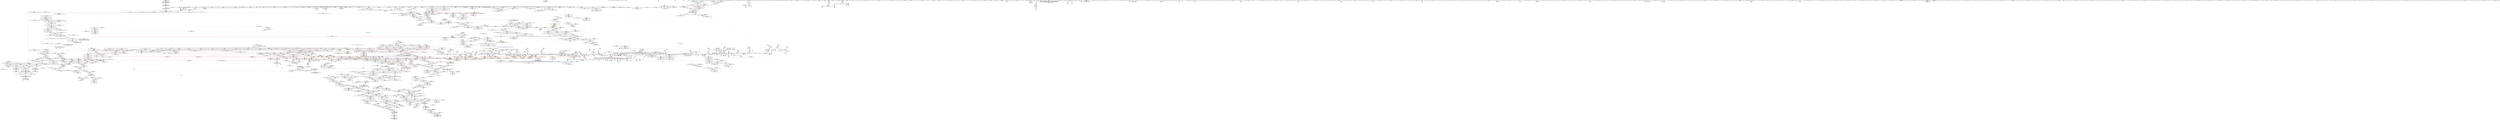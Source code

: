digraph "SVFG" {
	label="SVFG";

	Node0x556f4d4bcf90 [shape=record,color=grey,label="{NodeID: 0\nNullPtr}"];
	Node0x556f4d4bcf90 -> Node0x556f4d54fe40[style=solid];
	Node0x556f4d4bcf90 -> Node0x556f4d54ff40[style=solid];
	Node0x556f4d4bcf90 -> Node0x556f4d550010[style=solid];
	Node0x556f4d4bcf90 -> Node0x556f4d5500e0[style=solid];
	Node0x556f4d4bcf90 -> Node0x556f4d5501b0[style=solid];
	Node0x556f4d4bcf90 -> Node0x556f4d550280[style=solid];
	Node0x556f4d4bcf90 -> Node0x556f4d550350[style=solid];
	Node0x556f4d4bcf90 -> Node0x556f4d550420[style=solid];
	Node0x556f4d4bcf90 -> Node0x556f4d5504f0[style=solid];
	Node0x556f4d4bcf90 -> Node0x556f4d5505c0[style=solid];
	Node0x556f4d4bcf90 -> Node0x556f4d550690[style=solid];
	Node0x556f4d4bcf90 -> Node0x556f4d550760[style=solid];
	Node0x556f4d4bcf90 -> Node0x556f4d550830[style=solid];
	Node0x556f4d4bcf90 -> Node0x556f4d550900[style=solid];
	Node0x556f4d4bcf90 -> Node0x556f4d5509d0[style=solid];
	Node0x556f4d4bcf90 -> Node0x556f4d550aa0[style=solid];
	Node0x556f4d4bcf90 -> Node0x556f4d550b70[style=solid];
	Node0x556f4d4bcf90 -> Node0x556f4d550c40[style=solid];
	Node0x556f4d4bcf90 -> Node0x556f4d550d10[style=solid];
	Node0x556f4d4bcf90 -> Node0x556f4d550de0[style=solid];
	Node0x556f4d4bcf90 -> Node0x556f4d550eb0[style=solid];
	Node0x556f4d4bcf90 -> Node0x556f4d550f80[style=solid];
	Node0x556f4d4bcf90 -> Node0x556f4d551050[style=solid];
	Node0x556f4d4bcf90 -> Node0x556f4d551120[style=solid];
	Node0x556f4d4bcf90 -> Node0x556f4d5511f0[style=solid];
	Node0x556f4d4bcf90 -> Node0x556f4d5512c0[style=solid];
	Node0x556f4d4bcf90 -> Node0x556f4d551390[style=solid];
	Node0x556f4d4bcf90 -> Node0x556f4d551460[style=solid];
	Node0x556f4d4bcf90 -> Node0x556f4d551530[style=solid];
	Node0x556f4d4bcf90 -> Node0x556f4d551600[style=solid];
	Node0x556f4d4bcf90 -> Node0x556f4d5516d0[style=solid];
	Node0x556f4d4bcf90 -> Node0x556f4d5517a0[style=solid];
	Node0x556f4d4bcf90 -> Node0x556f4d551870[style=solid];
	Node0x556f4d4bcf90 -> Node0x556f4d551940[style=solid];
	Node0x556f4d4bcf90 -> Node0x556f4d551a10[style=solid];
	Node0x556f4d4bcf90 -> Node0x556f4d551ae0[style=solid];
	Node0x556f4d4bcf90 -> Node0x556f4d551bb0[style=solid];
	Node0x556f4d4bcf90 -> Node0x556f4d551c80[style=solid];
	Node0x556f4d4bcf90 -> Node0x556f4d551d50[style=solid];
	Node0x556f4d4bcf90 -> Node0x556f4d551e20[style=solid];
	Node0x556f4d4bcf90 -> Node0x556f4d551ef0[style=solid];
	Node0x556f4d4bcf90 -> Node0x556f4d551fc0[style=solid];
	Node0x556f4d4bcf90 -> Node0x556f4d552090[style=solid];
	Node0x556f4d4bcf90 -> Node0x556f4d552160[style=solid];
	Node0x556f4d4bcf90 -> Node0x556f4d552230[style=solid];
	Node0x556f4d4bcf90 -> Node0x556f4d552300[style=solid];
	Node0x556f4d4bcf90 -> Node0x556f4d5523d0[style=solid];
	Node0x556f4d4bcf90 -> Node0x556f4d5524a0[style=solid];
	Node0x556f4d4bcf90 -> Node0x556f4d552570[style=solid];
	Node0x556f4d4bcf90 -> Node0x556f4d552640[style=solid];
	Node0x556f4d4bcf90 -> Node0x556f4d552710[style=solid];
	Node0x556f4d4bcf90 -> Node0x556f4d5527e0[style=solid];
	Node0x556f4d4bcf90 -> Node0x556f4d5528b0[style=solid];
	Node0x556f4d4bcf90 -> Node0x556f4d552980[style=solid];
	Node0x556f4d4bcf90 -> Node0x556f4d58f8c0[style=solid];
	Node0x556f4d4bcf90 -> Node0x556f4d595f50[style=solid];
	Node0x556f4d4bcf90 -> Node0x556f4d596020[style=solid];
	Node0x556f4d4bcf90 -> Node0x556f4d5960f0[style=solid];
	Node0x556f4d4bcf90 -> Node0x556f4d5980a0[style=solid];
	Node0x556f4d4bcf90 -> Node0x556f4d59cea0[style=solid];
	Node0x556f4d4bcf90 -> Node0x556f4d59cf70[style=solid];
	Node0x556f4d4bcf90 -> Node0x556f4d59d040[style=solid];
	Node0x556f4d4bcf90 -> Node0x556f4d59e630[style=solid];
	Node0x556f4d4bcf90 -> Node0x556f4d59e700[style=solid];
	Node0x556f4d4bcf90 -> Node0x556f4d59e7d0[style=solid];
	Node0x556f4d4bcf90 -> Node0x556f4cb323f0[style=solid];
	Node0x556f4d4bcf90 -> Node0x556f4d5d9480[style=solid];
	Node0x556f4d4bcf90 -> Node0x556f4d57b890[style=solid];
	Node0x556f4d4bcf90:s64 -> Node0x556f4d758260[style=solid,color=red];
	Node0x556f4d684b80 [shape=record,color=yellow,style=double,label="{NodeID: 2657\n504V_1 = ENCHI(MR_504V_0)\npts\{950000 950001 950002 8310000 8310001 8310002 8330000 8330001 8330002 8390000 8390001 8390002 24960000 24960001 24960002 \}\nFun[_ZNSt12_Vector_baseINSt7__cxx1112basic_stringIcSt11char_traitsIcESaIcEEESaIS5_EE12_Vector_impl12_M_swap_dataERS8_]|{<s0>236|<s1>236|<s2>236|<s3>236|<s4>236}}"];
	Node0x556f4d684b80:s0 -> Node0x556f4d58d640[style=dashed,color=red];
	Node0x556f4d684b80:s1 -> Node0x556f4d58d710[style=dashed,color=red];
	Node0x556f4d684b80:s2 -> Node0x556f4d58d7e0[style=dashed,color=red];
	Node0x556f4d684b80:s3 -> Node0x556f4d59d6c0[style=dashed,color=red];
	Node0x556f4d684b80:s4 -> Node0x556f4d59d790[style=dashed,color=red];
	Node0x556f4d5528b0 [shape=record,color=black,label="{NodeID: 443\n2536\<--3\n\<--dummyVal\n_ZNSt6vectorINSt7__cxx1112basic_stringIcSt11char_traitsIcESaIcEEESaIS5_EE14_M_move_assignEOS7_St17integral_constantIbLb1EE\n}"];
	Node0x556f4d5528b0 -> Node0x556f4d59dad0[style=solid];
	Node0x556f4d561ed0 [shape=record,color=red,label="{NodeID: 886\n694\<--693\n\<--_M_finish\n_ZNSt6vectorINSt7__cxx1112basic_stringIcSt11char_traitsIcESaIcEEESaIS5_EE9push_backERKS5_\n}"];
	Node0x556f4d561ed0 -> Node0x556f4d57d090[style=solid];
	Node0x556f4d74f660 [shape=record,color=black,label="{NodeID: 3543\n1796 = PHI(1505, )\n0th arg _ZNSt6vectorINSt7__cxx1112basic_stringIcSt11char_traitsIcESaIcEEESaIS5_EE5beginEv }"];
	Node0x556f4d74f660 -> Node0x556f4d599350[style=solid];
	Node0x556f4d5980a0 [shape=record,color=blue, style = dotted,label="{NodeID: 1329\n1495\<--3\n__new_finish\<--dummyVal\n_ZNSt6vectorINSt7__cxx1112basic_stringIcSt11char_traitsIcESaIcEEESaIS5_EE17_M_realloc_insertIJRKS5_EEEvN9__gnu_cxx17__normal_iteratorIPS5_S7_EEDpOT_\n}"];
	Node0x556f4d5980a0 -> Node0x556f4d587660[style=dashed];
	Node0x556f4d5980a0 -> Node0x556f4d587730[style=dashed];
	Node0x556f4d5980a0 -> Node0x556f4d598170[style=dashed];
	Node0x556f4d54ae00 [shape=record,color=green,label="{NodeID: 222\n1671\<--1672\nretval\<--retval_field_insensitive\n_ZNSt6vectorINSt7__cxx1112basic_stringIcSt11char_traitsIcESaIcEEESaIS5_EE3endEv\n|{|<s1>179}}"];
	Node0x556f4d54ae00 -> Node0x556f4d56fcf0[style=solid];
	Node0x556f4d54ae00:s1 -> Node0x556f4d751100[style=solid,color=red];
	Node0x556f4d56e490 [shape=record,color=purple,label="{NodeID: 665\n1281\<--1273\n_M_start4\<--this1\n_ZNSt12_Vector_baseINSt7__cxx1112basic_stringIcSt11char_traitsIcESaIcEEESaIS5_EED2Ev\n}"];
	Node0x556f4d56e490 -> Node0x556f4d5855e0[style=solid];
	Node0x556f4d6a6260 [shape=record,color=yellow,style=double,label="{NodeID: 3322\n76V_2 = CSCHI(MR_76V_1)\npts\{950000 950001 950002 8310000 8310001 8310002 8330000 8330001 8330002 8390000 8390001 8390002 \}\nCS[]|{<s0>8|<s1>8|<s2>24|<s3>25|<s4>33|<s5>93|<s6>93|<s7>93}}"];
	Node0x556f4d6a6260:s0 -> Node0x556f4d666fd0[style=dashed,color=blue];
	Node0x556f4d6a6260:s1 -> Node0x556f4d6674d0[style=dashed,color=blue];
	Node0x556f4d6a6260:s2 -> Node0x556f4d6665a0[style=dashed,color=blue];
	Node0x556f4d6a6260:s3 -> Node0x556f4d6665a0[style=dashed,color=blue];
	Node0x556f4d6a6260:s4 -> Node0x556f4d6665a0[style=dashed,color=blue];
	Node0x556f4d6a6260:s5 -> Node0x556f4d6a8700[style=dashed,color=blue];
	Node0x556f4d6a6260:s6 -> Node0x556f4d6a8860[style=dashed,color=blue];
	Node0x556f4d6a6260:s7 -> Node0x556f4d6a8940[style=dashed,color=blue];
	Node0x556f4d58cc80 [shape=record,color=red,label="{NodeID: 1108\n2389\<--2386\n\<--__t.addr\n_ZSt4moveIRSaINSt7__cxx1112basic_stringIcSt11char_traitsIcESaIcEEEEEONSt16remove_referenceIT_E4typeEOS9_\n}"];
	Node0x556f4d58cc80 -> Node0x556f4d56a7e0[style=solid];
	Node0x556f4ce2b840 [shape=record,color=green,label="{NodeID: 1\n7\<--1\n__dso_handle\<--dummyObj\nGlob }"];
	Node0x556f4d552980 [shape=record,color=black,label="{NodeID: 444\n2538\<--3\n\<--dummyVal\n_ZNSt6vectorINSt7__cxx1112basic_stringIcSt11char_traitsIcESaIcEEESaIS5_EE14_M_move_assignEOS7_St17integral_constantIbLb1EE\n}"];
	Node0x556f4d552980 -> Node0x556f4d59dba0[style=solid];
	Node0x556f4d561fa0 [shape=record,color=red,label="{NodeID: 887\n698\<--697\n\<--_M_end_of_storage\n_ZNSt6vectorINSt7__cxx1112basic_stringIcSt11char_traitsIcESaIcEEESaIS5_EE9push_backERKS5_\n}"];
	Node0x556f4d561fa0 -> Node0x556f4d57d090[style=solid];
	Node0x556f4d74f770 [shape=record,color=black,label="{NodeID: 3544\n2053 = PHI(1867, )\n0th arg _ZSt22__uninitialized_copy_aISt13move_iteratorIPNSt7__cxx1112basic_stringIcSt11char_traitsIcESaIcEEEES7_S6_ET0_T_SA_S9_RSaIT1_E }"];
	Node0x556f4d74f770 -> Node0x556f4d59aae0[style=solid];
	Node0x556f4d598170 [shape=record,color=blue,label="{NodeID: 1330\n1495\<--1549\n__new_finish\<--call11\n_ZNSt6vectorINSt7__cxx1112basic_stringIcSt11char_traitsIcESaIcEEESaIS5_EE17_M_realloc_insertIJRKS5_EEEvN9__gnu_cxx17__normal_iteratorIPS5_S7_EEDpOT_\n}"];
	Node0x556f4d598170 -> Node0x556f4d5874c0[style=dashed];
	Node0x556f4d598170 -> Node0x556f4d598240[style=dashed];
	Node0x556f4d54aed0 [shape=record,color=green,label="{NodeID: 223\n1673\<--1674\nthis.addr\<--this.addr_field_insensitive\n_ZNSt6vectorINSt7__cxx1112basic_stringIcSt11char_traitsIcESaIcEEESaIS5_EE3endEv\n}"];
	Node0x556f4d54aed0 -> Node0x556f4d588290[style=solid];
	Node0x556f4d54aed0 -> Node0x556f4d598990[style=solid];
	Node0x556f4d56e560 [shape=record,color=purple,label="{NodeID: 666\n1291\<--1273\n_M_impl5\<--this1\n_ZNSt12_Vector_baseINSt7__cxx1112basic_stringIcSt11char_traitsIcESaIcEEESaIS5_EED2Ev\n|{<s0>143}}"];
	Node0x556f4d56e560:s0 -> Node0x556f4d755410[style=solid,color=red];
	Node0x556f4d58cd50 [shape=record,color=red,label="{NodeID: 1109\n2400\<--2394\nthis1\<--this.addr\n_ZNSt12_Vector_baseINSt7__cxx1112basic_stringIcSt11char_traitsIcESaIcEEESaIS5_EE12_Vector_implC2EOS6_\n}"];
	Node0x556f4d58cd50 -> Node0x556f4d56a8b0[style=solid];
	Node0x556f4d58cd50 -> Node0x556f4d572250[style=solid];
	Node0x556f4d58cd50 -> Node0x556f4d572320[style=solid];
	Node0x556f4d58cd50 -> Node0x556f4d5723f0[style=solid];
	Node0x556f4ce2b8d0 [shape=record,color=green,label="{NodeID: 2\n8\<--1\n.str\<--dummyObj\nGlob }"];
	Node0x556f4d684e30 [shape=record,color=yellow,style=double,label="{NodeID: 2659\n170V_1 = ENCHI(MR_170V_0)\npts\{1269 \}\nFun[_ZNSt12_Vector_baseINSt7__cxx1112basic_stringIcSt11char_traitsIcESaIcEEESaIS5_EED2Ev]}"];
	Node0x556f4d684e30 -> Node0x556f4d596770[style=dashed];
	Node0x556f4d552a50 [shape=record,color=black,label="{NodeID: 445\n57\<--58\n\<--_ZNSt8ios_base4InitD1Ev\nCan only get source location for instruction, argument, global var or function.}"];
	Node0x556f4d562070 [shape=record,color=red,label="{NodeID: 888\n707\<--706\n\<--_M_finish5\n_ZNSt6vectorINSt7__cxx1112basic_stringIcSt11char_traitsIcESaIcEEESaIS5_EE9push_backERKS5_\n|{<s0>77}}"];
	Node0x556f4d562070:s0 -> Node0x556f4d755000[style=solid,color=red];
	Node0x556f4d74f880 [shape=record,color=black,label="{NodeID: 3545\n2054 = PHI(1869, )\n1st arg _ZSt22__uninitialized_copy_aISt13move_iteratorIPNSt7__cxx1112basic_stringIcSt11char_traitsIcESaIcEEEES7_S6_ET0_T_SA_S9_RSaIT1_E }"];
	Node0x556f4d74f880 -> Node0x556f4d59abb0[style=solid];
	Node0x556f4d598240 [shape=record,color=blue,label="{NodeID: 1331\n1495\<--1554\n__new_finish\<--incdec.ptr\n_ZNSt6vectorINSt7__cxx1112basic_stringIcSt11char_traitsIcESaIcEEESaIS5_EE17_M_realloc_insertIJRKS5_EEEvN9__gnu_cxx17__normal_iteratorIPS5_S7_EEDpOT_\n}"];
	Node0x556f4d598240 -> Node0x556f4d587590[style=dashed];
	Node0x556f4d598240 -> Node0x556f4d587660[style=dashed];
	Node0x556f4d598240 -> Node0x556f4d587730[style=dashed];
	Node0x556f4d598240 -> Node0x556f4d598310[style=dashed];
	Node0x556f4d54afa0 [shape=record,color=green,label="{NodeID: 224\n1681\<--1682\n_ZN9__gnu_cxx17__normal_iteratorIPNSt7__cxx1112basic_stringIcSt11char_traitsIcESaIcEEESt6vectorIS6_SaIS6_EEEC2ERKS7_\<--_ZN9__gnu_cxx17__normal_iteratorIPNSt7__cxx1112basic_stringIcSt11char_traitsIcESaIcEEESt6vectorIS6_SaIS6_EEEC2ERKS7__field_insensitive\n}"];
	Node0x556f4d56e630 [shape=record,color=purple,label="{NodeID: 667\n1301\<--1273\n_M_impl6\<--this1\n_ZNSt12_Vector_baseINSt7__cxx1112basic_stringIcSt11char_traitsIcESaIcEEESaIS5_EED2Ev\n|{<s0>144}}"];
	Node0x556f4d56e630:s0 -> Node0x556f4d755410[style=solid,color=red];
	Node0x556f4d58ce20 [shape=record,color=red,label="{NodeID: 1110\n2402\<--2396\n\<--__a.addr\n_ZNSt12_Vector_baseINSt7__cxx1112basic_stringIcSt11char_traitsIcESaIcEEESaIS5_EE12_Vector_implC2EOS6_\n|{<s0>234}}"];
	Node0x556f4d58ce20:s0 -> Node0x556f4d750c40[style=solid,color=red];
	Node0x556f4d4bce60 [shape=record,color=green,label="{NodeID: 3\n10\<--1\n.str.1\<--dummyObj\nGlob }"];
	Node0x556f4d684f10 [shape=record,color=yellow,style=double,label="{NodeID: 2660\n172V_1 = ENCHI(MR_172V_0)\npts\{1271 \}\nFun[_ZNSt12_Vector_baseINSt7__cxx1112basic_stringIcSt11char_traitsIcESaIcEEESaIS5_EED2Ev]}"];
	Node0x556f4d684f10 -> Node0x556f4d596840[style=dashed];
	Node0x556f4d552b50 [shape=record,color=black,label="{NodeID: 446\n817\<--146\nmain_ret\<--\nmain\n}"];
	Node0x556f4d562140 [shape=record,color=red,label="{NodeID: 889\n715\<--714\n\<--_M_finish7\n_ZNSt6vectorINSt7__cxx1112basic_stringIcSt11char_traitsIcESaIcEEESaIS5_EE9push_backERKS5_\n}"];
	Node0x556f4d562140 -> Node0x556f4d56d520[style=solid];
	Node0x556f4d74f990 [shape=record,color=black,label="{NodeID: 3546\n2055 = PHI(1864, )\n2nd arg _ZSt22__uninitialized_copy_aISt13move_iteratorIPNSt7__cxx1112basic_stringIcSt11char_traitsIcESaIcEEEES7_S6_ET0_T_SA_S9_RSaIT1_E }"];
	Node0x556f4d74f990 -> Node0x556f4d59ac80[style=solid];
	Node0x556f4d598310 [shape=record,color=blue,label="{NodeID: 1332\n1495\<--1565\n__new_finish\<--call16\n_ZNSt6vectorINSt7__cxx1112basic_stringIcSt11char_traitsIcESaIcEEESaIS5_EE17_M_realloc_insertIJRKS5_EEEvN9__gnu_cxx17__normal_iteratorIPS5_S7_EEDpOT_\n}"];
	Node0x556f4d598310 -> Node0x556f4d587800[style=dashed];
	Node0x556f4d54b0a0 [shape=record,color=green,label="{NodeID: 225\n1690\<--1691\nthis.addr\<--this.addr_field_insensitive\n_ZN9__gnu_cxx13new_allocatorINSt7__cxx1112basic_stringIcSt11char_traitsIcESaIcEEEE9constructIS6_JRKS6_EEEvPT_DpOT0_\n}"];
	Node0x556f4d54b0a0 -> Node0x556f4d588430[style=solid];
	Node0x556f4d54b0a0 -> Node0x556f4d598a60[style=solid];
	Node0x556f4d56e700 [shape=record,color=purple,label="{NodeID: 668\n1345\<--1344\nincdec.ptr\<--\n_ZNSt12_Destroy_auxILb0EE9__destroyIPNSt7__cxx1112basic_stringIcSt11char_traitsIcESaIcEEEEEvT_S9_\n}"];
	Node0x556f4d56e700 -> Node0x556f4d596c50[style=solid];
	Node0x556f4d58cef0 [shape=record,color=red,label="{NodeID: 1111\n2423\<--2417\nthis1\<--this.addr\n_ZNSt12_Vector_baseINSt7__cxx1112basic_stringIcSt11char_traitsIcESaIcEEESaIS5_EE12_Vector_impl12_M_swap_dataERS8_\n}"];
	Node0x556f4d58cef0 -> Node0x556f4d5724c0[style=solid];
	Node0x556f4d58cef0 -> Node0x556f4d572590[style=solid];
	Node0x556f4d58cef0 -> Node0x556f4d572660[style=solid];
	Node0x556f4d4c67d0 [shape=record,color=green,label="{NodeID: 4\n12\<--1\n.str.2\<--dummyObj\nGlob }"];
	Node0x556f4d684ff0 [shape=record,color=yellow,style=double,label="{NodeID: 2661\n108V_1 = ENCHI(MR_108V_0)\npts\{950000 8310000 8330000 8390000 24960000 \}\nFun[_ZNSt12_Vector_baseINSt7__cxx1112basic_stringIcSt11char_traitsIcESaIcEEESaIS5_EED2Ev]}"];
	Node0x556f4d684ff0 -> Node0x556f4d585440[style=dashed];
	Node0x556f4d684ff0 -> Node0x556f4d5855e0[style=dashed];
	Node0x556f4d552c20 [shape=record,color=black,label="{NodeID: 447\n238\<--237\nconv\<--\n_Z5solveB5cxx11iii\n|{<s0>14}}"];
	Node0x556f4d552c20:s0 -> Node0x556f4d74d640[style=solid,color=red];
	Node0x556f4d562210 [shape=record,color=red,label="{NodeID: 890\n726\<--725\n\<--coerce.dive8\n_ZNSt6vectorINSt7__cxx1112basic_stringIcSt11char_traitsIcESaIcEEESaIS5_EE9push_backERKS5_\n|{<s0>79}}"];
	Node0x556f4d562210:s0 -> Node0x556f4d755c30[style=solid,color=red];
	Node0x556f4d74faa0 [shape=record,color=black,label="{NodeID: 3547\n2056 = PHI(1865, )\n3rd arg _ZSt22__uninitialized_copy_aISt13move_iteratorIPNSt7__cxx1112basic_stringIcSt11char_traitsIcESaIcEEEES7_S6_ET0_T_SA_S9_RSaIT1_E }"];
	Node0x556f4d74faa0 -> Node0x556f4d59ad50[style=solid];
	Node0x556f4d5983e0 [shape=record,color=blue,label="{NodeID: 1333\n1497\<--1569\nexn.slot\<--\n_ZNSt6vectorINSt7__cxx1112basic_stringIcSt11char_traitsIcESaIcEEESaIS5_EE17_M_realloc_insertIJRKS5_EEEvN9__gnu_cxx17__normal_iteratorIPS5_S7_EEDpOT_\n}"];
	Node0x556f4d5983e0 -> Node0x556f4d5878d0[style=dashed];
	Node0x556f4d5983e0 -> Node0x556f4d598580[style=dashed];
	Node0x556f4d54b170 [shape=record,color=green,label="{NodeID: 226\n1692\<--1693\n__p.addr\<--__p.addr_field_insensitive\n_ZN9__gnu_cxx13new_allocatorINSt7__cxx1112basic_stringIcSt11char_traitsIcESaIcEEEE9constructIS6_JRKS6_EEEvPT_DpOT0_\n}"];
	Node0x556f4d54b170 -> Node0x556f4d588500[style=solid];
	Node0x556f4d54b170 -> Node0x556f4d598b30[style=solid];
	Node0x556f4d56e7d0 [shape=record,color=purple,label="{NodeID: 669\n1381\<--1377\n_M_impl\<--this1\n_ZNSt12_Vector_baseINSt7__cxx1112basic_stringIcSt11char_traitsIcESaIcEEESaIS5_EE13_M_deallocateEPS5_m\n}"];
	Node0x556f4d56e7d0 -> Node0x556f4d566540[style=solid];
	Node0x556f4d58cfc0 [shape=record,color=red,label="{NodeID: 1112\n2425\<--2419\n\<--__x.addr\n_ZNSt12_Vector_baseINSt7__cxx1112basic_stringIcSt11char_traitsIcESaIcEEESaIS5_EE12_Vector_impl12_M_swap_dataERS8_\n}"];
	Node0x556f4d58cfc0 -> Node0x556f4d572730[style=solid];
	Node0x556f4d50efb0 [shape=record,color=green,label="{NodeID: 5\n14\<--1\n.str.3\<--dummyObj\nGlob }"];
	Node0x556f4d685190 [shape=record,color=yellow,style=double,label="{NodeID: 2662\n112V_1 = ENCHI(MR_112V_0)\npts\{950002 8310002 8330002 8390002 24960002 \}\nFun[_ZNSt12_Vector_baseINSt7__cxx1112basic_stringIcSt11char_traitsIcESaIcEEESaIS5_EED2Ev]}"];
	Node0x556f4d685190 -> Node0x556f4d585510[style=dashed];
	Node0x556f4d552cf0 [shape=record,color=black,label="{NodeID: 448\n241\<--240\nconv26\<--\n_Z5solveB5cxx11iii\n}"];
	Node0x556f4d5622e0 [shape=record,color=red,label="{NodeID: 891\n741\<--735\nthis1\<--this.addr\n_ZNSt6vectorINSt7__cxx1112basic_stringIcSt11char_traitsIcESaIcEEESaIS5_EEixEm\n}"];
	Node0x556f4d5622e0 -> Node0x556f4d564ce0[style=solid];
	Node0x556f4d74fbb0 [shape=record,color=black,label="{NodeID: 3548\n2629 = PHI(2622, )\n0th arg _ZNSt12_Vector_baseINSt7__cxx1112basic_stringIcSt11char_traitsIcESaIcEEESaIS5_EE12_Vector_implC2ERKS6_ }"];
	Node0x556f4d74fbb0 -> Node0x556f4d59e490[style=solid];
	Node0x556f4d5984b0 [shape=record,color=blue,label="{NodeID: 1334\n1499\<--1571\nehselector.slot\<--\n_ZNSt6vectorINSt7__cxx1112basic_stringIcSt11char_traitsIcESaIcEEESaIS5_EE17_M_realloc_insertIJRKS5_EEEvN9__gnu_cxx17__normal_iteratorIPS5_S7_EEDpOT_\n}"];
	Node0x556f4d5984b0 -> Node0x556f4d598650[style=dashed];
	Node0x556f4d54b240 [shape=record,color=green,label="{NodeID: 227\n1694\<--1695\n__args.addr\<--__args.addr_field_insensitive\n_ZN9__gnu_cxx13new_allocatorINSt7__cxx1112basic_stringIcSt11char_traitsIcESaIcEEEE9constructIS6_JRKS6_EEEvPT_DpOT0_\n}"];
	Node0x556f4d54b240 -> Node0x556f4d5885d0[style=solid];
	Node0x556f4d54b240 -> Node0x556f4d598c00[style=solid];
	Node0x556f4d56e8a0 [shape=record,color=purple,label="{NodeID: 670\n1501\<--1481\ncoerce.dive\<--__position\n_ZNSt6vectorINSt7__cxx1112basic_stringIcSt11char_traitsIcESaIcEEESaIS5_EE17_M_realloc_insertIJRKS5_EEEvN9__gnu_cxx17__normal_iteratorIPS5_S7_EEDpOT_\n}"];
	Node0x556f4d56e8a0 -> Node0x556f4d597a20[style=solid];
	Node0x556f4d58d090 [shape=record,color=red,label="{NodeID: 1113\n2431\<--2419\n\<--__x.addr\n_ZNSt12_Vector_baseINSt7__cxx1112basic_stringIcSt11char_traitsIcESaIcEEESaIS5_EE12_Vector_impl12_M_swap_dataERS8_\n}"];
	Node0x556f4d58d090 -> Node0x556f4d572800[style=solid];
	Node0x556f4d50f040 [shape=record,color=green,label="{NodeID: 6\n16\<--1\nstdin\<--dummyObj\nGlob }"];
	Node0x556f4d552dc0 [shape=record,color=black,label="{NodeID: 449\n272\<--271\nconv46\<--\n_Z5solveB5cxx11iii\n}"];
	Node0x556f4d5623b0 [shape=record,color=red,label="{NodeID: 892\n746\<--737\n\<--__n.addr\n_ZNSt6vectorINSt7__cxx1112basic_stringIcSt11char_traitsIcESaIcEEESaIS5_EEixEm\n}"];
	Node0x556f4d74fcc0 [shape=record,color=black,label="{NodeID: 3549\n2630 = PHI(2623, )\n1st arg _ZNSt12_Vector_baseINSt7__cxx1112basic_stringIcSt11char_traitsIcESaIcEEESaIS5_EE12_Vector_implC2ERKS6_ }"];
	Node0x556f4d74fcc0 -> Node0x556f4d59e560[style=solid];
	Node0x556f4d598580 [shape=record,color=blue,label="{NodeID: 1335\n1497\<--1590\nexn.slot\<--\n_ZNSt6vectorINSt7__cxx1112basic_stringIcSt11char_traitsIcESaIcEEESaIS5_EE17_M_realloc_insertIJRKS5_EEEvN9__gnu_cxx17__normal_iteratorIPS5_S7_EEDpOT_\n}"];
	Node0x556f4d598580 -> Node0x556f4d5879a0[style=dashed];
	Node0x556f4d553850 [shape=record,color=green,label="{NodeID: 228\n1706\<--1707\n_ZNSt7__cxx1112basic_stringIcSt11char_traitsIcESaIcEEC1ERKS4_\<--_ZNSt7__cxx1112basic_stringIcSt11char_traitsIcESaIcEEC1ERKS4__field_insensitive\n}"];
	Node0x556f4d56e970 [shape=record,color=purple,label="{NodeID: 671\n1514\<--1491\ncoerce.dive3\<--ref.tmp\n_ZNSt6vectorINSt7__cxx1112basic_stringIcSt11char_traitsIcESaIcEEESaIS5_EE17_M_realloc_insertIJRKS5_EEEvN9__gnu_cxx17__normal_iteratorIPS5_S7_EEDpOT_\n}"];
	Node0x556f4d56e970 -> Node0x556f4d597d60[style=solid];
	Node0x556f4d58d160 [shape=record,color=red,label="{NodeID: 1114\n2435\<--2419\n\<--__x.addr\n_ZNSt12_Vector_baseINSt7__cxx1112basic_stringIcSt11char_traitsIcESaIcEEESaIS5_EE12_Vector_impl12_M_swap_dataERS8_\n}"];
	Node0x556f4d58d160 -> Node0x556f4d5728d0[style=solid];
	Node0x556f4d50f700 [shape=record,color=green,label="{NodeID: 7\n17\<--1\n.str.4\<--dummyObj\nGlob }"];
	Node0x556f4d552e90 [shape=record,color=black,label="{NodeID: 450\n283\<--282\nconv54\<--sub53\n_Z5solveB5cxx11iii\n}"];
	Node0x556f4d562480 [shape=record,color=red,label="{NodeID: 893\n745\<--744\n\<--_M_start\n_ZNSt6vectorINSt7__cxx1112basic_stringIcSt11char_traitsIcESaIcEEESaIS5_EEixEm\n}"];
	Node0x556f4d562480 -> Node0x556f4d5736a0[style=solid];
	Node0x556f4d74fdd0 [shape=record,color=black,label="{NodeID: 3550\n2392 = PHI(2368, )\n0th arg _ZNSt12_Vector_baseINSt7__cxx1112basic_stringIcSt11char_traitsIcESaIcEEESaIS5_EE12_Vector_implC2EOS6_ }"];
	Node0x556f4d74fdd0 -> Node0x556f4d59cd00[style=solid];
	Node0x556f4d598650 [shape=record,color=blue,label="{NodeID: 1336\n1499\<--1592\nehselector.slot\<--\n_ZNSt6vectorINSt7__cxx1112basic_stringIcSt11char_traitsIcESaIcEEESaIS5_EE17_M_realloc_insertIJRKS5_EEEvN9__gnu_cxx17__normal_iteratorIPS5_S7_EEDpOT_\n}"];
	Node0x556f4d598650 -> Node0x556f4d587a70[style=dashed];
	Node0x556f4d553950 [shape=record,color=green,label="{NodeID: 229\n1711\<--1712\n__t.addr\<--__t.addr_field_insensitive\n_ZSt7forwardIRKNSt7__cxx1112basic_stringIcSt11char_traitsIcESaIcEEEEOT_RNSt16remove_referenceIS8_E4typeE\n}"];
	Node0x556f4d553950 -> Node0x556f4d5886a0[style=solid];
	Node0x556f4d553950 -> Node0x556f4d598cd0[style=solid];
	Node0x556f4d56ea40 [shape=record,color=purple,label="{NodeID: 672\n1529\<--1528\n_M_impl\<--\n_ZNSt6vectorINSt7__cxx1112basic_stringIcSt11char_traitsIcESaIcEEESaIS5_EE17_M_realloc_insertIJRKS5_EEEvN9__gnu_cxx17__normal_iteratorIPS5_S7_EEDpOT_\n}"];
	Node0x556f4d56ea40 -> Node0x556f4d5678c0[style=solid];
	Node0x556f4d58d230 [shape=record,color=red,label="{NodeID: 1115\n2450\<--2444\nthis1\<--this.addr\n_ZN9__gnu_cxx13new_allocatorINSt7__cxx1112basic_stringIcSt11char_traitsIcESaIcEEEEC2ERKS7_\n}"];
	Node0x556f4d50f790 [shape=record,color=green,label="{NodeID: 8\n19\<--1\n.str.5\<--dummyObj\nGlob }"];
	Node0x556f4d685520 [shape=record,color=yellow,style=double,label="{NodeID: 2665\n100V_1 = ENCHI(MR_100V_0)\npts\{950000 950001 950002 8330000 8330001 8330002 8390000 8390001 8390002 \}\nFun[_ZNSt6vectorINSt7__cxx1112basic_stringIcSt11char_traitsIcESaIcEEESaIS5_EEC2EOS7_]|{<s0>81|<s1>81}}"];
	Node0x556f4d685520:s0 -> Node0x556f4d65ab30[style=dashed,color=red];
	Node0x556f4d685520:s1 -> Node0x556f4d65ac10[style=dashed,color=red];
	Node0x556f4d552f60 [shape=record,color=black,label="{NodeID: 451\n324\<--323\nconv76\<--\n_Z5solveB5cxx11iii\n|{<s0>26}}"];
	Node0x556f4d552f60:s0 -> Node0x556f4d74d640[style=solid,color=red];
	Node0x556f4d562550 [shape=record,color=red,label="{NodeID: 894\n761\<--755\nthis1\<--this.addr\n_ZNSt6vectorINSt7__cxx1112basic_stringIcSt11char_traitsIcESaIcEEESaIS5_EEC2EOS7_\n}"];
	Node0x556f4d562550 -> Node0x556f4d564e80[style=solid];
	Node0x556f4d74fee0 [shape=record,color=black,label="{NodeID: 3551\n2393 = PHI(2371, )\n1st arg _ZNSt12_Vector_baseINSt7__cxx1112basic_stringIcSt11char_traitsIcESaIcEEESaIS5_EE12_Vector_implC2EOS6_ }"];
	Node0x556f4d74fee0 -> Node0x556f4d59cdd0[style=solid];
	Node0x556f4d598720 [shape=record,color=blue,label="{NodeID: 1337\n1643\<--1640\n_M_start36\<--\n_ZNSt6vectorINSt7__cxx1112basic_stringIcSt11char_traitsIcESaIcEEESaIS5_EE17_M_realloc_insertIJRKS5_EEEvN9__gnu_cxx17__normal_iteratorIPS5_S7_EEDpOT_\n|{<s0>79}}"];
	Node0x556f4d598720:s0 -> Node0x556f4d639100[style=dashed,color=blue];
	Node0x556f4d553a20 [shape=record,color=green,label="{NodeID: 230\n1723\<--1724\nthis.addr\<--this.addr_field_insensitive\n_ZNKSt6vectorINSt7__cxx1112basic_stringIcSt11char_traitsIcESaIcEEESaIS5_EE12_M_check_lenEmPKc\n}"];
	Node0x556f4d553a20 -> Node0x556f4d588770[style=solid];
	Node0x556f4d553a20 -> Node0x556f4d598da0[style=solid];
	Node0x556f4d56eb10 [shape=record,color=purple,label="{NodeID: 673\n1539\<--1538\n_M_impl7\<--\n_ZNSt6vectorINSt7__cxx1112basic_stringIcSt11char_traitsIcESaIcEEESaIS5_EE17_M_realloc_insertIJRKS5_EEEvN9__gnu_cxx17__normal_iteratorIPS5_S7_EEDpOT_\n}"];
	Node0x556f4d58d300 [shape=record,color=red,label="{NodeID: 1116\n2463\<--2455\n\<--__a.addr\n_ZSt4swapIPNSt7__cxx1112basic_stringIcSt11char_traitsIcESaIcEEEENSt9enable_ifIXsr6__and_ISt6__not_ISt15__is_tuple_likeIT_EESt21is_move_constructibleISA_ESt18is_move_assignableISA_EEE5valueEvE4typeERSA_SJ_\n|{<s0>239}}"];
	Node0x556f4d58d300:s0 -> Node0x556f4d756e10[style=solid,color=red];
	Node0x556f4d50f820 [shape=record,color=green,label="{NodeID: 9\n21\<--1\nstdout\<--dummyObj\nGlob }"];
	Node0x556f4d553030 [shape=record,color=black,label="{NodeID: 452\n327\<--326\nconv78\<--\n_Z5solveB5cxx11iii\n}"];
	Node0x556f4d562620 [shape=record,color=red,label="{NodeID: 895\n763\<--757\n\<--__x.addr\n_ZNSt6vectorINSt7__cxx1112basic_stringIcSt11char_traitsIcESaIcEEESaIS5_EEC2EOS7_\n|{<s0>80}}"];
	Node0x556f4d562620:s0 -> Node0x556f4d755dd0[style=solid,color=red];
	Node0x556f4d74fff0 [shape=record,color=black,label="{NodeID: 3552\n1811 = PHI(1520, )\n0th arg _ZNSt12_Vector_baseINSt7__cxx1112basic_stringIcSt11char_traitsIcESaIcEEESaIS5_EE11_M_allocateEm }"];
	Node0x556f4d74fff0 -> Node0x556f4d599420[style=solid];
	Node0x556f4d5987f0 [shape=record,color=blue,label="{NodeID: 1338\n1648\<--1645\n_M_finish38\<--\n_ZNSt6vectorINSt7__cxx1112basic_stringIcSt11char_traitsIcESaIcEEESaIS5_EE17_M_realloc_insertIJRKS5_EEEvN9__gnu_cxx17__normal_iteratorIPS5_S7_EEDpOT_\n|{<s0>79}}"];
	Node0x556f4d5987f0:s0 -> Node0x556f4d639630[style=dashed,color=blue];
	Node0x556f4d553af0 [shape=record,color=green,label="{NodeID: 231\n1725\<--1726\n__n.addr\<--__n.addr_field_insensitive\n_ZNKSt6vectorINSt7__cxx1112basic_stringIcSt11char_traitsIcESaIcEEESaIS5_EE12_M_check_lenEmPKc\n|{|<s2>187}}"];
	Node0x556f4d553af0 -> Node0x556f4d588840[style=solid];
	Node0x556f4d553af0 -> Node0x556f4d598e70[style=solid];
	Node0x556f4d553af0:s2 -> Node0x556f4d757220[style=solid,color=red];
	Node0x556f4d56ebe0 [shape=record,color=purple,label="{NodeID: 674\n1540\<--1538\n_M_start\<--\n_ZNSt6vectorINSt7__cxx1112basic_stringIcSt11char_traitsIcESaIcEEESaIS5_EE17_M_realloc_insertIJRKS5_EEEvN9__gnu_cxx17__normal_iteratorIPS5_S7_EEDpOT_\n}"];
	Node0x556f4d56ebe0 -> Node0x556f4d587b40[style=solid];
	Node0x556f4d58d3d0 [shape=record,color=red,label="{NodeID: 1117\n2472\<--2455\n\<--__a.addr\n_ZSt4swapIPNSt7__cxx1112basic_stringIcSt11char_traitsIcESaIcEEEENSt9enable_ifIXsr6__and_ISt6__not_ISt15__is_tuple_likeIT_EESt21is_move_constructibleISA_ESt18is_move_assignableISA_EEE5valueEvE4typeERSA_SJ_\n}"];
	Node0x556f4d58d3d0 -> Node0x556f4d59d6c0[style=solid];
	Node0x556f4d50f8e0 [shape=record,color=green,label="{NodeID: 10\n22\<--1\n.str.6\<--dummyObj\nGlob }"];
	Node0x556f4d553100 [shape=record,color=black,label="{NodeID: 453\n343\<--342\nconv89\<--sub88\n_Z5solveB5cxx11iii\n}"];
	Node0x556f4d5626f0 [shape=record,color=red,label="{NodeID: 896\n781\<--774\nthis1\<--this.addr\n_ZNSt6vectorINSt7__cxx1112basic_stringIcSt11char_traitsIcESaIcEEESaIS5_EED2Ev\n}"];
	Node0x556f4d5626f0 -> Node0x556f4d565020[style=solid];
	Node0x556f4d5626f0 -> Node0x556f4d5650f0[style=solid];
	Node0x556f4d5626f0 -> Node0x556f4d5651c0[style=solid];
	Node0x556f4d5626f0 -> Node0x556f4d565290[style=solid];
	Node0x556f4d5626f0 -> Node0x556f4d565360[style=solid];
	Node0x556f4d750100 [shape=record,color=black,label="{NodeID: 3553\n1812 = PHI(1521, )\n1st arg _ZNSt12_Vector_baseINSt7__cxx1112basic_stringIcSt11char_traitsIcESaIcEEESaIS5_EE11_M_allocateEm }"];
	Node0x556f4d750100 -> Node0x556f4d5994f0[style=solid];
	Node0x556f4d5988c0 [shape=record,color=blue,label="{NodeID: 1339\n1655\<--1652\n_M_end_of_storage41\<--add.ptr39\n_ZNSt6vectorINSt7__cxx1112basic_stringIcSt11char_traitsIcESaIcEEESaIS5_EE17_M_realloc_insertIJRKS5_EEEvN9__gnu_cxx17__normal_iteratorIPS5_S7_EEDpOT_\n|{<s0>79}}"];
	Node0x556f4d5988c0:s0 -> Node0x556f4d639b60[style=dashed,color=blue];
	Node0x556f4d553bc0 [shape=record,color=green,label="{NodeID: 232\n1727\<--1728\n__s.addr\<--__s.addr_field_insensitive\n_ZNKSt6vectorINSt7__cxx1112basic_stringIcSt11char_traitsIcESaIcEEESaIS5_EE12_M_check_lenEmPKc\n}"];
	Node0x556f4d553bc0 -> Node0x556f4d588910[style=solid];
	Node0x556f4d553bc0 -> Node0x556f4d598f40[style=solid];
	Node0x556f4d56ecb0 [shape=record,color=purple,label="{NodeID: 675\n1554\<--1553\nincdec.ptr\<--\n_ZNSt6vectorINSt7__cxx1112basic_stringIcSt11char_traitsIcESaIcEEESaIS5_EE17_M_realloc_insertIJRKS5_EEEvN9__gnu_cxx17__normal_iteratorIPS5_S7_EEDpOT_\n}"];
	Node0x556f4d56ecb0 -> Node0x556f4d598240[style=solid];
	Node0x556f4d58d4a0 [shape=record,color=red,label="{NodeID: 1118\n2469\<--2457\n\<--__b.addr\n_ZSt4swapIPNSt7__cxx1112basic_stringIcSt11char_traitsIcESaIcEEEENSt9enable_ifIXsr6__and_ISt6__not_ISt15__is_tuple_likeIT_EESt21is_move_constructibleISA_ESt18is_move_assignableISA_EEE5valueEvE4typeERSA_SJ_\n|{<s0>240}}"];
	Node0x556f4d58d4a0:s0 -> Node0x556f4d756e10[style=solid,color=red];
	Node0x556f4d50f9e0 [shape=record,color=green,label="{NodeID: 11\n24\<--1\nstderr\<--dummyObj\nGlob }"];
	Node0x556f4d685850 [shape=record,color=yellow,style=double,label="{NodeID: 2668\n308V_1 = ENCHI(MR_308V_0)\npts\{11410000 11430000 \}\nFun[_ZN9__gnu_cxxeqIPKNSt7__cxx1112basic_stringIcSt11char_traitsIcESaIcEEESt6vectorIS6_SaIS6_EEEEbRKNS_17__normal_iteratorIT_T0_EESH_]}"];
	Node0x556f4d685850 -> Node0x556f4d58e9c0[style=dashed];
	Node0x556f4d685850 -> Node0x556f4d58ea90[style=dashed];
	Node0x556f4d5531d0 [shape=record,color=black,label="{NodeID: 454\n362\<--361\nconv101\<--\n_Z5solveB5cxx11iii\n|{<s0>31}}"];
	Node0x556f4d5531d0:s0 -> Node0x556f4d74d640[style=solid,color=red];
	Node0x556f4d5627c0 [shape=record,color=red,label="{NodeID: 897\n810\<--776\nexn\<--exn.slot\n_ZNSt6vectorINSt7__cxx1112basic_stringIcSt11char_traitsIcESaIcEEESaIS5_EED2Ev\n|{<s0>86}}"];
	Node0x556f4d5627c0:s0 -> Node0x556f4d753920[style=solid,color=red];
	Node0x556f4d750210 [shape=record,color=black,label="{NodeID: 3554\n1915 = PHI(1736, 1736, 1736, 1736, )\n0th arg _ZNKSt6vectorINSt7__cxx1112basic_stringIcSt11char_traitsIcESaIcEEESaIS5_EE4sizeEv }"];
	Node0x556f4d750210 -> Node0x556f4d599de0[style=solid];
	Node0x556f4d598990 [shape=record,color=blue,label="{NodeID: 1340\n1673\<--1670\nthis.addr\<--this\n_ZNSt6vectorINSt7__cxx1112basic_stringIcSt11char_traitsIcESaIcEEESaIS5_EE3endEv\n}"];
	Node0x556f4d598990 -> Node0x556f4d588290[style=dashed];
	Node0x556f4d553c90 [shape=record,color=green,label="{NodeID: 233\n1729\<--1730\n__len\<--__len_field_insensitive\n_ZNKSt6vectorINSt7__cxx1112basic_stringIcSt11char_traitsIcESaIcEEESaIS5_EE12_M_check_lenEmPKc\n}"];
	Node0x556f4d553c90 -> Node0x556f4d5889e0[style=solid];
	Node0x556f4d553c90 -> Node0x556f4d588ab0[style=solid];
	Node0x556f4d553c90 -> Node0x556f4d588b80[style=solid];
	Node0x556f4d553c90 -> Node0x556f4d5990e0[style=solid];
	Node0x556f4d56ed80 [shape=record,color=purple,label="{NodeID: 676\n1559\<--1558\n_M_impl13\<--\n_ZNSt6vectorINSt7__cxx1112basic_stringIcSt11char_traitsIcESaIcEEESaIS5_EE17_M_realloc_insertIJRKS5_EEEvN9__gnu_cxx17__normal_iteratorIPS5_S7_EEDpOT_\n}"];
	Node0x556f4d58d570 [shape=record,color=red,label="{NodeID: 1119\n2476\<--2457\n\<--__b.addr\n_ZSt4swapIPNSt7__cxx1112basic_stringIcSt11char_traitsIcESaIcEEEENSt9enable_ifIXsr6__and_ISt6__not_ISt15__is_tuple_likeIT_EESt21is_move_constructibleISA_ESt18is_move_assignableISA_EEE5valueEvE4typeERSA_SJ_\n}"];
	Node0x556f4d58d570 -> Node0x556f4d59d790[style=solid];
	Node0x556f4d50fae0 [shape=record,color=green,label="{NodeID: 12\n25\<--1\n.str.7\<--dummyObj\nGlob }"];
	Node0x556f4d5532a0 [shape=record,color=black,label="{NodeID: 455\n365\<--364\nconv103\<--\n_Z5solveB5cxx11iii\n}"];
	Node0x556f4d562890 [shape=record,color=red,label="{NodeID: 898\n785\<--784\n\<--_M_start\n_ZNSt6vectorINSt7__cxx1112basic_stringIcSt11char_traitsIcESaIcEEESaIS5_EED2Ev\n|{<s0>83}}"];
	Node0x556f4d562890:s0 -> Node0x556f4d7503e0[style=solid,color=red];
	Node0x556f4d7503e0 [shape=record,color=black,label="{NodeID: 3555\n1237 = PHI(785, 1597, 1614, )\n0th arg _ZSt8_DestroyIPNSt7__cxx1112basic_stringIcSt11char_traitsIcESaIcEEES5_EvT_S7_RSaIT0_E }"];
	Node0x556f4d7503e0 -> Node0x556f4d596360[style=solid];
	Node0x556f4d598a60 [shape=record,color=blue,label="{NodeID: 1341\n1690\<--1687\nthis.addr\<--this\n_ZN9__gnu_cxx13new_allocatorINSt7__cxx1112basic_stringIcSt11char_traitsIcESaIcEEEE9constructIS6_JRKS6_EEEvPT_DpOT0_\n}"];
	Node0x556f4d598a60 -> Node0x556f4d588430[style=dashed];
	Node0x556f4d553d60 [shape=record,color=green,label="{NodeID: 234\n1731\<--1732\nref.tmp\<--ref.tmp_field_insensitive\n_ZNKSt6vectorINSt7__cxx1112basic_stringIcSt11char_traitsIcESaIcEEESaIS5_EE12_M_check_lenEmPKc\n|{|<s1>187}}"];
	Node0x556f4d553d60 -> Node0x556f4d599010[style=solid];
	Node0x556f4d553d60:s1 -> Node0x556f4d757150[style=solid,color=red];
	Node0x556f4d56ee50 [shape=record,color=purple,label="{NodeID: 677\n1560\<--1558\n_M_finish\<--\n_ZNSt6vectorINSt7__cxx1112basic_stringIcSt11char_traitsIcESaIcEEESaIS5_EE17_M_realloc_insertIJRKS5_EEEvN9__gnu_cxx17__normal_iteratorIPS5_S7_EEDpOT_\n}"];
	Node0x556f4d56ee50 -> Node0x556f4d587db0[style=solid];
	Node0x556f4d58d640 [shape=record,color=red,label="{NodeID: 1120\n2467\<--2464\n\<--call\n_ZSt4swapIPNSt7__cxx1112basic_stringIcSt11char_traitsIcESaIcEEEENSt9enable_ifIXsr6__and_ISt6__not_ISt15__is_tuple_likeIT_EESt21is_move_constructibleISA_ESt18is_move_assignableISA_EEE5valueEvE4typeERSA_SJ_\n}"];
	Node0x556f4d58d640 -> Node0x556f4d59d5f0[style=solid];
	Node0x556f4d50fbe0 [shape=record,color=green,label="{NodeID: 13\n27\<--1\n.str.8\<--dummyObj\nGlob }"];
	Node0x556f4d553370 [shape=record,color=black,label="{NodeID: 456\n417\<--416\nconv131\<--\n_Z5solveB5cxx11iii\n|{<s0>34}}"];
	Node0x556f4d553370:s0 -> Node0x556f4d74d640[style=solid,color=red];
	Node0x556f4d562960 [shape=record,color=red,label="{NodeID: 899\n789\<--788\n\<--_M_finish\n_ZNSt6vectorINSt7__cxx1112basic_stringIcSt11char_traitsIcESaIcEEESaIS5_EED2Ev\n|{<s0>83}}"];
	Node0x556f4d562960:s0 -> Node0x556f4d750570[style=solid,color=red];
	Node0x556f4d750570 [shape=record,color=black,label="{NodeID: 3556\n1238 = PHI(789, 1598, 1618, )\n1st arg _ZSt8_DestroyIPNSt7__cxx1112basic_stringIcSt11char_traitsIcESaIcEEES5_EvT_S7_RSaIT0_E }"];
	Node0x556f4d750570 -> Node0x556f4d596430[style=solid];
	Node0x556f4d598b30 [shape=record,color=blue,label="{NodeID: 1342\n1692\<--1688\n__p.addr\<--__p\n_ZN9__gnu_cxx13new_allocatorINSt7__cxx1112basic_stringIcSt11char_traitsIcESaIcEEEE9constructIS6_JRKS6_EEEvPT_DpOT0_\n}"];
	Node0x556f4d598b30 -> Node0x556f4d588500[style=dashed];
	Node0x556f4d553e30 [shape=record,color=green,label="{NodeID: 235\n1738\<--1739\n_ZNKSt6vectorINSt7__cxx1112basic_stringIcSt11char_traitsIcESaIcEEESaIS5_EE8max_sizeEv\<--_ZNKSt6vectorINSt7__cxx1112basic_stringIcSt11char_traitsIcESaIcEEESaIS5_EE8max_sizeEv_field_insensitive\n}"];
	Node0x556f4d56ef20 [shape=record,color=purple,label="{NodeID: 678\n1580\<--1579\n_M_impl17\<--\n_ZNSt6vectorINSt7__cxx1112basic_stringIcSt11char_traitsIcESaIcEEESaIS5_EE17_M_realloc_insertIJRKS5_EEEvN9__gnu_cxx17__normal_iteratorIPS5_S7_EEDpOT_\n}"];
	Node0x556f4d56ef20 -> Node0x556f4d567990[style=solid];
	Node0x556f4d58d710 [shape=record,color=red,label="{NodeID: 1121\n2471\<--2470\n\<--call1\n_ZSt4swapIPNSt7__cxx1112basic_stringIcSt11char_traitsIcESaIcEEEENSt9enable_ifIXsr6__and_ISt6__not_ISt15__is_tuple_likeIT_EESt21is_move_constructibleISA_ESt18is_move_assignableISA_EEE5valueEvE4typeERSA_SJ_\n}"];
	Node0x556f4d58d710 -> Node0x556f4d59d6c0[style=solid];
	Node0x556f4d50fce0 [shape=record,color=green,label="{NodeID: 14\n29\<--1\n.str.9\<--dummyObj\nGlob }"];
	Node0x556f4d685b80 [shape=record,color=yellow,style=double,label="{NodeID: 2671\n247V_1 = ENCHI(MR_247V_0)\npts\{20970000 \}\nFun[_ZSt32__make_move_if_noexcept_iteratorINSt7__cxx1112basic_stringIcSt11char_traitsIcESaIcEEESt13move_iteratorIPS5_EET0_PT_]|{<s0>209}}"];
	Node0x556f4d685b80:s0 -> Node0x556f4d59c750[style=dashed,color=red];
	Node0x556f4d553440 [shape=record,color=black,label="{NodeID: 457\n420\<--419\nconv133\<--\n_Z5solveB5cxx11iii\n}"];
	Node0x556f4d562a30 [shape=record,color=red,label="{NodeID: 900\n880\<--820\n\<--tt\nmain\n}"];
	Node0x556f4d562a30 -> Node0x556f4d57bd10[style=solid];
	Node0x556f4d750700 [shape=record,color=black,label="{NodeID: 3557\n1239 = PHI(791, 1600, 1620, )\n2nd arg _ZSt8_DestroyIPNSt7__cxx1112basic_stringIcSt11char_traitsIcESaIcEEES5_EvT_S7_RSaIT0_E }"];
	Node0x556f4d750700 -> Node0x556f4d596500[style=solid];
	Node0x556f4d598c00 [shape=record,color=blue,label="{NodeID: 1343\n1694\<--1689\n__args.addr\<--__args\n_ZN9__gnu_cxx13new_allocatorINSt7__cxx1112basic_stringIcSt11char_traitsIcESaIcEEEE9constructIS6_JRKS6_EEEvPT_DpOT0_\n}"];
	Node0x556f4d598c00 -> Node0x556f4d5885d0[style=dashed];
	Node0x556f4d553f30 [shape=record,color=green,label="{NodeID: 236\n1741\<--1742\n_ZNKSt6vectorINSt7__cxx1112basic_stringIcSt11char_traitsIcESaIcEEESaIS5_EE4sizeEv\<--_ZNKSt6vectorINSt7__cxx1112basic_stringIcSt11char_traitsIcESaIcEEESaIS5_EE4sizeEv_field_insensitive\n}"];
	Node0x556f4d56eff0 [shape=record,color=purple,label="{NodeID: 679\n1612\<--1611\n_M_impl25\<--\n_ZNSt6vectorINSt7__cxx1112basic_stringIcSt11char_traitsIcESaIcEEESaIS5_EE17_M_realloc_insertIJRKS5_EEEvN9__gnu_cxx17__normal_iteratorIPS5_S7_EEDpOT_\n}"];
	Node0x556f4d58d7e0 [shape=record,color=red,label="{NodeID: 1122\n2475\<--2474\n\<--call2\n_ZSt4swapIPNSt7__cxx1112basic_stringIcSt11char_traitsIcESaIcEEEENSt9enable_ifIXsr6__and_ISt6__not_ISt15__is_tuple_likeIT_EESt21is_move_constructibleISA_ESt18is_move_assignableISA_EEE5valueEvE4typeERSA_SJ_\n}"];
	Node0x556f4d58d7e0 -> Node0x556f4d59d790[style=solid];
	Node0x556f4d50fde0 [shape=record,color=green,label="{NodeID: 15\n31\<--1\n.str.10\<--dummyObj\nGlob }"];
	Node0x556f4d553510 [shape=record,color=black,label="{NodeID: 458\n438\<--437\nconv144\<--div143\n_Z5solveB5cxx11iii\n}"];
	Node0x556f4d562b00 [shape=record,color=red,label="{NodeID: 901\n879\<--822\n\<--qq\nmain\n}"];
	Node0x556f4d562b00 -> Node0x556f4d57bd10[style=solid];
	Node0x556f4d750890 [shape=record,color=black,label="{NodeID: 3558\n1710 = PHI(1469, 1534, 1703, )\n0th arg _ZSt7forwardIRKNSt7__cxx1112basic_stringIcSt11char_traitsIcESaIcEEEEOT_RNSt16remove_referenceIS8_E4typeE }"];
	Node0x556f4d750890 -> Node0x556f4d598cd0[style=solid];
	Node0x556f4d598cd0 [shape=record,color=blue,label="{NodeID: 1344\n1711\<--1710\n__t.addr\<--__t\n_ZSt7forwardIRKNSt7__cxx1112basic_stringIcSt11char_traitsIcESaIcEEEEOT_RNSt16remove_referenceIS8_E4typeE\n}"];
	Node0x556f4d598cd0 -> Node0x556f4d5886a0[style=dashed];
	Node0x556f4d554030 [shape=record,color=green,label="{NodeID: 237\n1749\<--1750\n_ZSt20__throw_length_errorPKc\<--_ZSt20__throw_length_errorPKc_field_insensitive\n}"];
	Node0x556f4d56f0c0 [shape=record,color=purple,label="{NodeID: 680\n1613\<--1611\n_M_start26\<--\n_ZNSt6vectorINSt7__cxx1112basic_stringIcSt11char_traitsIcESaIcEEESaIS5_EE17_M_realloc_insertIJRKS5_EEEvN9__gnu_cxx17__normal_iteratorIPS5_S7_EEDpOT_\n}"];
	Node0x556f4d56f0c0 -> Node0x556f4d587e80[style=solid];
	Node0x556f4d58d8b0 [shape=record,color=red,label="{NodeID: 1123\n2484\<--2481\n\<--__t.addr\n_ZSt4moveIRPNSt7__cxx1112basic_stringIcSt11char_traitsIcESaIcEEEEONSt16remove_referenceIT_E4typeEOS9_\n}"];
	Node0x556f4d58d8b0 -> Node0x556f4d56a980[style=solid];
	Node0x556f4d50fee0 [shape=record,color=green,label="{NodeID: 16\n33\<--1\n_ZSt4cerr\<--dummyObj\nGlob }"];
	Node0x556f4d5535e0 [shape=record,color=black,label="{NodeID: 459\n446\<--445\nconv149\<--div148\n_Z5solveB5cxx11iii\n}"];
	Node0x556f4d562bd0 [shape=record,color=red,label="{NodeID: 902\n883\<--822\n\<--qq\nmain\n}"];
	Node0x556f4d750a20 [shape=record,color=black,label="{NodeID: 3559\n1115 = PHI(830, )\n0th arg _ZNSt6vectorINSt7__cxx1112basic_stringIcSt11char_traitsIcESaIcEEESaIS5_EEaSEOS7_ }"];
	Node0x556f4d750a20 -> Node0x556f4d5958d0[style=solid];
	Node0x556f4d598da0 [shape=record,color=blue,label="{NodeID: 1345\n1723\<--1720\nthis.addr\<--this\n_ZNKSt6vectorINSt7__cxx1112basic_stringIcSt11char_traitsIcESaIcEEESaIS5_EE12_M_check_lenEmPKc\n}"];
	Node0x556f4d598da0 -> Node0x556f4d588770[style=dashed];
	Node0x556f4d554130 [shape=record,color=green,label="{NodeID: 238\n1756\<--1757\n_ZSt3maxImERKT_S2_S2_\<--_ZSt3maxImERKT_S2_S2__field_insensitive\n}"];
	Node0x556f4d56f190 [shape=record,color=purple,label="{NodeID: 681\n1616\<--1615\n_M_impl27\<--\n_ZNSt6vectorINSt7__cxx1112basic_stringIcSt11char_traitsIcESaIcEEESaIS5_EE17_M_realloc_insertIJRKS5_EEEvN9__gnu_cxx17__normal_iteratorIPS5_S7_EEDpOT_\n}"];
	Node0x556f4d58d980 [shape=record,color=red,label="{NodeID: 1124\n2505\<--2491\nthis1\<--this.addr\n_ZNSt6vectorINSt7__cxx1112basic_stringIcSt11char_traitsIcESaIcEEESaIS5_EE14_M_move_assignEOS7_St17integral_constantIbLb1EE\n}"];
	Node0x556f4d58d980 -> Node0x556f4d56ab20[style=solid];
	Node0x556f4d58d980 -> Node0x556f4d56abf0[style=solid];
	Node0x556f4d58d980 -> Node0x556f4d56acc0[style=solid];
	Node0x556f4d58d980 -> Node0x556f4d56ad90[style=solid];
	Node0x556f4d50ffe0 [shape=record,color=green,label="{NodeID: 17\n34\<--1\n.str.11\<--dummyObj\nGlob }"];
	Node0x556f4d685e50 [shape=record,color=yellow,style=double,label="{NodeID: 2674\n330V_1 = ENCHI(MR_330V_0)\npts\{2689 2710 \}\nFun[_ZN9__gnu_cxx17__normal_iteratorIPKNSt7__cxx1112basic_stringIcSt11char_traitsIcESaIcEEESt6vectorIS6_SaIS6_EEEC2ERKS8_]}"];
	Node0x556f4d685e50 -> Node0x556f4d58f2b0[style=dashed];
	Node0x556f4d5536b0 [shape=record,color=black,label="{NodeID: 460\n454\<--453\nconv154\<--div153\n_Z5solveB5cxx11iii\n}"];
	Node0x556f4d562ca0 [shape=record,color=red,label="{NodeID: 903\n1048\<--822\n\<--qq\nmain\n}"];
	Node0x556f4d750b30 [shape=record,color=black,label="{NodeID: 3560\n1116 = PHI(832, )\n1st arg _ZNSt6vectorINSt7__cxx1112basic_stringIcSt11char_traitsIcESaIcEEESaIS5_EEaSEOS7_ }"];
	Node0x556f4d750b30 -> Node0x556f4d5959a0[style=solid];
	Node0x556f4d598e70 [shape=record,color=blue,label="{NodeID: 1346\n1725\<--1721\n__n.addr\<--__n\n_ZNKSt6vectorINSt7__cxx1112basic_stringIcSt11char_traitsIcESaIcEEESaIS5_EE12_M_check_lenEmPKc\n|{|<s2>187}}"];
	Node0x556f4d598e70 -> Node0x556f4d588840[style=dashed];
	Node0x556f4d598e70 -> Node0x556f4d588c50[style=dashed];
	Node0x556f4d598e70:s2 -> Node0x556f4d6902c0[style=dashed,color=red];
	Node0x556f4d554230 [shape=record,color=green,label="{NodeID: 239\n1778\<--1779\n__lhs.addr\<--__lhs.addr_field_insensitive\n_ZN9__gnu_cxxmiIPNSt7__cxx1112basic_stringIcSt11char_traitsIcESaIcEEESt6vectorIS6_SaIS6_EEEENS_17__normal_iteratorIT_T0_E15difference_typeERKSE_SH_\n}"];
	Node0x556f4d554230 -> Node0x556f4d588d20[style=solid];
	Node0x556f4d554230 -> Node0x556f4d5991b0[style=solid];
	Node0x556f4d56f260 [shape=record,color=purple,label="{NodeID: 682\n1617\<--1615\n_M_finish28\<--\n_ZNSt6vectorINSt7__cxx1112basic_stringIcSt11char_traitsIcESaIcEEESaIS5_EE17_M_realloc_insertIJRKS5_EEEvN9__gnu_cxx17__normal_iteratorIPS5_S7_EEDpOT_\n}"];
	Node0x556f4d56f260 -> Node0x556f4d587f50[style=solid];
	Node0x556f4d58da50 [shape=record,color=red,label="{NodeID: 1125\n2521\<--2493\n\<--__x.addr\n_ZNSt6vectorINSt7__cxx1112basic_stringIcSt11char_traitsIcESaIcEEESaIS5_EE14_M_move_assignEOS7_St17integral_constantIbLb1EE\n}"];
	Node0x556f4d58da50 -> Node0x556f4d56ae60[style=solid];
	Node0x556f4d5100e0 [shape=record,color=green,label="{NodeID: 18\n36\<--1\n.str.12\<--dummyObj\nGlob }"];
	Node0x556f4d553780 [shape=record,color=black,label="{NodeID: 461\n483\<--482\nconv173\<--\n_Z5solveB5cxx11iii\n|{<s0>45}}"];
	Node0x556f4d553780:s0 -> Node0x556f4d74d640[style=solid,color=red];
	Node0x556f4d562d70 [shape=record,color=red,label="{NodeID: 904\n1092\<--822\n\<--qq\nmain\n}"];
	Node0x556f4d562d70 -> Node0x556f4d5d4080[style=solid];
	Node0x556f4d750c40 [shape=record,color=black,label="{NodeID: 3561\n2385 = PHI(2370, 2402, 2659, )\n0th arg _ZSt4moveIRSaINSt7__cxx1112basic_stringIcSt11char_traitsIcESaIcEEEEEONSt16remove_referenceIT_E4typeEOS9_ }"];
	Node0x556f4d750c40 -> Node0x556f4d59cc30[style=solid];
	Node0x556f4d598f40 [shape=record,color=blue,label="{NodeID: 1347\n1727\<--1722\n__s.addr\<--__s\n_ZNKSt6vectorINSt7__cxx1112basic_stringIcSt11char_traitsIcESaIcEEESaIS5_EE12_M_check_lenEmPKc\n}"];
	Node0x556f4d598f40 -> Node0x556f4d588910[style=dashed];
	Node0x556f4d554300 [shape=record,color=green,label="{NodeID: 240\n1780\<--1781\n__rhs.addr\<--__rhs.addr_field_insensitive\n_ZN9__gnu_cxxmiIPNSt7__cxx1112basic_stringIcSt11char_traitsIcESaIcEEESt6vectorIS6_SaIS6_EEEENS_17__normal_iteratorIT_T0_E15difference_typeERKSE_SH_\n}"];
	Node0x556f4d554300 -> Node0x556f4d588df0[style=solid];
	Node0x556f4d554300 -> Node0x556f4d599280[style=solid];
	Node0x556f4d56f330 [shape=record,color=purple,label="{NodeID: 683\n1624\<--1623\n_M_impl30\<--\n_ZNSt6vectorINSt7__cxx1112basic_stringIcSt11char_traitsIcESaIcEEESaIS5_EE17_M_realloc_insertIJRKS5_EEEvN9__gnu_cxx17__normal_iteratorIPS5_S7_EEDpOT_\n}"];
	Node0x556f4d58db20 [shape=record,color=red,label="{NodeID: 1126\n2527\<--2493\n\<--__x.addr\n_ZNSt6vectorINSt7__cxx1112basic_stringIcSt11char_traitsIcESaIcEEESaIS5_EE14_M_move_assignEOS7_St17integral_constantIbLb1EE\n}"];
	Node0x556f4d58db20 -> Node0x556f4d56af30[style=solid];
	Node0x556f4d5101e0 [shape=record,color=green,label="{NodeID: 19\n38\<--1\n.str.13\<--dummyObj\nGlob }"];
	Node0x556f4d686040 [shape=record,color=yellow,style=double,label="{NodeID: 2676\n184V_1 = ENCHI(MR_184V_0)\npts\{8310001 8390001 \}\nFun[_ZNKSt6vectorINSt7__cxx1112basic_stringIcSt11char_traitsIcESaIcEEESaIS5_EE5emptyEv]|{<s0>134}}"];
	Node0x556f4d686040:s0 -> Node0x556f4d6886f0[style=dashed,color=red];
	Node0x556f4d563f10 [shape=record,color=black,label="{NodeID: 462\n486\<--485\nconv175\<--\n_Z5solveB5cxx11iii\n}"];
	Node0x556f4d562e40 [shape=record,color=red,label="{NodeID: 905\n891\<--824\n\<--r\nmain\n}"];
	Node0x556f4d562e40 -> Node0x556f4d5da980[style=solid];
	Node0x556f4d750dd0 [shape=record,color=black,label="{NodeID: 3562\n2151 = PHI(2138, )\n0th arg _ZNSt20__uninitialized_copyILb0EE13__uninit_copyISt13move_iteratorIPNSt7__cxx1112basic_stringIcSt11char_traitsIcESaIcEEEES9_EET0_T_SC_SB_ }"];
	Node0x556f4d750dd0 -> Node0x556f4d59b570[style=solid];
	Node0x556f4d599010 [shape=record,color=blue,label="{NodeID: 1348\n1731\<--1753\nref.tmp\<--call4\n_ZNKSt6vectorINSt7__cxx1112basic_stringIcSt11char_traitsIcESaIcEEESaIS5_EE12_M_check_lenEmPKc\n|{|<s1>187}}"];
	Node0x556f4d599010 -> Node0x556f4d588c50[style=dashed];
	Node0x556f4d599010:s1 -> Node0x556f4d6903d0[style=dashed,color=red];
	Node0x556f4d5543d0 [shape=record,color=green,label="{NodeID: 241\n1797\<--1798\nretval\<--retval_field_insensitive\n_ZNSt6vectorINSt7__cxx1112basic_stringIcSt11char_traitsIcESaIcEEESaIS5_EE5beginEv\n|{|<s1>193}}"];
	Node0x556f4d5543d0 -> Node0x556f4d56ff60[style=solid];
	Node0x556f4d5543d0:s1 -> Node0x556f4d751100[style=solid,color=red];
	Node0x556f4d56f400 [shape=record,color=purple,label="{NodeID: 684\n1625\<--1623\n_M_start31\<--\n_ZNSt6vectorINSt7__cxx1112basic_stringIcSt11char_traitsIcESaIcEEESaIS5_EE17_M_realloc_insertIJRKS5_EEEvN9__gnu_cxx17__normal_iteratorIPS5_S7_EEDpOT_\n}"];
	Node0x556f4d56f400 -> Node0x556f4d588020[style=solid];
	Node0x556f4d58dbf0 [shape=record,color=red,label="{NodeID: 1127\n2542\<--2499\nexn\<--exn.slot\n_ZNSt6vectorINSt7__cxx1112basic_stringIcSt11char_traitsIcESaIcEEESaIS5_EE14_M_move_assignEOS7_St17integral_constantIbLb1EE\n|{<s0>252}}"];
	Node0x556f4d58dbf0:s0 -> Node0x556f4d753920[style=solid,color=red];
	Node0x556f4d5102e0 [shape=record,color=green,label="{NodeID: 20\n40\<--1\n.str.14\<--dummyObj\nGlob }"];
	Node0x556f4d563fe0 [shape=record,color=black,label="{NodeID: 463\n508\<--507\nconv189\<--\n_Z5solveB5cxx11iii\n|{<s0>47}}"];
	Node0x556f4d563fe0:s0 -> Node0x556f4d74d640[style=solid,color=red];
	Node0x556f4d562f10 [shape=record,color=red,label="{NodeID: 906\n895\<--824\n\<--r\nmain\n|{<s0>94}}"];
	Node0x556f4d562f10:s0 -> Node0x556f4d756ba0[style=solid,color=red];
	Node0x556f4d750ee0 [shape=record,color=black,label="{NodeID: 3563\n2152 = PHI(2140, )\n1st arg _ZNSt20__uninitialized_copyILb0EE13__uninit_copyISt13move_iteratorIPNSt7__cxx1112basic_stringIcSt11char_traitsIcESaIcEEEES9_EET0_T_SC_SB_ }"];
	Node0x556f4d750ee0 -> Node0x556f4d59b640[style=solid];
	Node0x556f4d5990e0 [shape=record,color=blue,label="{NodeID: 1349\n1729\<--1759\n__len\<--add\n_ZNKSt6vectorINSt7__cxx1112basic_stringIcSt11char_traitsIcESaIcEEESaIS5_EE12_M_check_lenEmPKc\n}"];
	Node0x556f4d5990e0 -> Node0x556f4d5889e0[style=dashed];
	Node0x556f4d5990e0 -> Node0x556f4d588ab0[style=dashed];
	Node0x556f4d5990e0 -> Node0x556f4d588b80[style=dashed];
	Node0x556f4d5544a0 [shape=record,color=green,label="{NodeID: 242\n1799\<--1800\nthis.addr\<--this.addr_field_insensitive\n_ZNSt6vectorINSt7__cxx1112basic_stringIcSt11char_traitsIcESaIcEEESaIS5_EE5beginEv\n}"];
	Node0x556f4d5544a0 -> Node0x556f4d589060[style=solid];
	Node0x556f4d5544a0 -> Node0x556f4d599350[style=solid];
	Node0x556f4d56f4d0 [shape=record,color=purple,label="{NodeID: 685\n1628\<--1627\n_M_impl32\<--\n_ZNSt6vectorINSt7__cxx1112basic_stringIcSt11char_traitsIcESaIcEEESaIS5_EE17_M_realloc_insertIJRKS5_EEEvN9__gnu_cxx17__normal_iteratorIPS5_S7_EEDpOT_\n}"];
	Node0x556f4d58dcc0 [shape=record,color=red,label="{NodeID: 1128\n2551\<--2548\nthis1\<--this.addr\n_ZNKSt12_Vector_baseINSt7__cxx1112basic_stringIcSt11char_traitsIcESaIcEEESaIS5_EE13get_allocatorEv\n|{<s0>253}}"];
	Node0x556f4d58dcc0:s0 -> Node0x556f4d7537d0[style=solid,color=red];
	Node0x556f4d5103e0 [shape=record,color=green,label="{NodeID: 21\n42\<--1\n.str.15\<--dummyObj\nGlob }"];
	Node0x556f4d5640b0 [shape=record,color=black,label="{NodeID: 464\n513\<--512\nconv192\<--div191\n_Z5solveB5cxx11iii\n}"];
	Node0x556f4d562fe0 [shape=record,color=red,label="{NodeID: 907\n911\<--824\n\<--r\nmain\n|{<s0>97}}"];
	Node0x556f4d562fe0:s0 -> Node0x556f4d756c70[style=solid,color=red];
	Node0x556f4d750ff0 [shape=record,color=black,label="{NodeID: 3564\n2153 = PHI(2136, )\n2nd arg _ZNSt20__uninitialized_copyILb0EE13__uninit_copyISt13move_iteratorIPNSt7__cxx1112basic_stringIcSt11char_traitsIcESaIcEEEES9_EET0_T_SC_SB_ }"];
	Node0x556f4d750ff0 -> Node0x556f4d59b710[style=solid];
	Node0x556f4d5991b0 [shape=record,color=blue,label="{NodeID: 1350\n1778\<--1776\n__lhs.addr\<--__lhs\n_ZN9__gnu_cxxmiIPNSt7__cxx1112basic_stringIcSt11char_traitsIcESaIcEEESt6vectorIS6_SaIS6_EEEENS_17__normal_iteratorIT_T0_E15difference_typeERKSE_SH_\n}"];
	Node0x556f4d5991b0 -> Node0x556f4d588d20[style=dashed];
	Node0x556f4d554570 [shape=record,color=green,label="{NodeID: 243\n1813\<--1814\nthis.addr\<--this.addr_field_insensitive\n_ZNSt12_Vector_baseINSt7__cxx1112basic_stringIcSt11char_traitsIcESaIcEEESaIS5_EE11_M_allocateEm\n}"];
	Node0x556f4d554570 -> Node0x556f4d589200[style=solid];
	Node0x556f4d554570 -> Node0x556f4d599420[style=solid];
	Node0x556f4d56f5a0 [shape=record,color=purple,label="{NodeID: 686\n1629\<--1627\n_M_end_of_storage\<--\n_ZNSt6vectorINSt7__cxx1112basic_stringIcSt11char_traitsIcESaIcEEESaIS5_EE17_M_realloc_insertIJRKS5_EEEvN9__gnu_cxx17__normal_iteratorIPS5_S7_EEDpOT_\n}"];
	Node0x556f4d56f5a0 -> Node0x556f4d5880f0[style=solid];
	Node0x556f4d58dd90 [shape=record,color=red,label="{NodeID: 1129\n2564\<--2558\nthis1\<--this.addr\n_ZNSt6vectorINSt7__cxx1112basic_stringIcSt11char_traitsIcESaIcEEESaIS5_EEC2ERKS6_\n}"];
	Node0x556f4d58dd90 -> Node0x556f4d56b000[style=solid];
	Node0x556f4d5104e0 [shape=record,color=green,label="{NodeID: 22\n45\<--1\n\<--dummyObj\nCan only get source location for instruction, argument, global var or function.}"];
	Node0x556f4d564180 [shape=record,color=black,label="{NodeID: 465\n530\<--529\nconv203\<--div202\n_Z5solveB5cxx11iii\n}"];
	Node0x556f4d5630b0 [shape=record,color=red,label="{NodeID: 908\n921\<--824\n\<--r\nmain\n}"];
	Node0x556f4d5630b0 -> Node0x556f4d57de10[style=solid];
	Node0x556f4d751100 [shape=record,color=black,label="{NodeID: 3565\n1989 = PHI(1671, 1797, )\n0th arg _ZN9__gnu_cxx17__normal_iteratorIPNSt7__cxx1112basic_stringIcSt11char_traitsIcESaIcEEESt6vectorIS6_SaIS6_EEEC2ERKS7_ }"];
	Node0x556f4d751100 -> Node0x556f4d59a460[style=solid];
	Node0x556f4d599280 [shape=record,color=blue,label="{NodeID: 1351\n1780\<--1777\n__rhs.addr\<--__rhs\n_ZN9__gnu_cxxmiIPNSt7__cxx1112basic_stringIcSt11char_traitsIcESaIcEEESt6vectorIS6_SaIS6_EEEENS_17__normal_iteratorIT_T0_E15difference_typeERKSE_SH_\n}"];
	Node0x556f4d599280 -> Node0x556f4d588df0[style=dashed];
	Node0x556f4d554640 [shape=record,color=green,label="{NodeID: 244\n1815\<--1816\n__n.addr\<--__n.addr_field_insensitive\n_ZNSt12_Vector_baseINSt7__cxx1112basic_stringIcSt11char_traitsIcESaIcEEESaIS5_EE11_M_allocateEm\n}"];
	Node0x556f4d554640 -> Node0x556f4d5892d0[style=solid];
	Node0x556f4d554640 -> Node0x556f4d5893a0[style=solid];
	Node0x556f4d554640 -> Node0x556f4d5994f0[style=solid];
	Node0x556f4d56f670 [shape=record,color=purple,label="{NodeID: 687\n1632\<--1631\n_M_impl33\<--\n_ZNSt6vectorINSt7__cxx1112basic_stringIcSt11char_traitsIcESaIcEEESaIS5_EE17_M_realloc_insertIJRKS5_EEEvN9__gnu_cxx17__normal_iteratorIPS5_S7_EEDpOT_\n}"];
	Node0x556f4d58de60 [shape=record,color=red,label="{NodeID: 1130\n2566\<--2560\n\<--__a.addr\n_ZNSt6vectorINSt7__cxx1112basic_stringIcSt11char_traitsIcESaIcEEESaIS5_EEC2ERKS6_\n|{<s0>255}}"];
	Node0x556f4d58de60:s0 -> Node0x556f4d757080[style=solid,color=red];
	Node0x556f4d5105e0 [shape=record,color=green,label="{NodeID: 23\n146\<--1\n\<--dummyObj\nCan only get source location for instruction, argument, global var or function.}"];
	Node0x556f4d686420 [shape=record,color=yellow,style=double,label="{NodeID: 2680\n182V_1 = ENCHI(MR_182V_0)\npts\{8310000 8390000 \}\nFun[_ZNKSt6vectorINSt7__cxx1112basic_stringIcSt11char_traitsIcESaIcEEESaIS5_EE5emptyEv]|{<s0>133}}"];
	Node0x556f4d686420:s0 -> Node0x556f4d691240[style=dashed,color=red];
	Node0x556f4d564250 [shape=record,color=black,label="{NodeID: 466\n535\<--534\nconv207\<--sub206\n_Z5solveB5cxx11iii\n|{<s0>51}}"];
	Node0x556f4d564250:s0 -> Node0x556f4d74d640[style=solid,color=red];
	Node0x556f4d563180 [shape=record,color=red,label="{NodeID: 909\n987\<--824\n\<--r\nmain\n}"];
	Node0x556f4d563180 -> Node0x556f4d57c910[style=solid];
	Node0x556f4d751250 [shape=record,color=black,label="{NodeID: 3566\n1990 = PHI(1679, 1805, )\n1st arg _ZN9__gnu_cxx17__normal_iteratorIPNSt7__cxx1112basic_stringIcSt11char_traitsIcESaIcEEESt6vectorIS6_SaIS6_EEEC2ERKS7_ }"];
	Node0x556f4d751250 -> Node0x556f4d59a530[style=solid];
	Node0x556f4d599350 [shape=record,color=blue,label="{NodeID: 1352\n1799\<--1796\nthis.addr\<--this\n_ZNSt6vectorINSt7__cxx1112basic_stringIcSt11char_traitsIcESaIcEEESaIS5_EE5beginEv\n}"];
	Node0x556f4d599350 -> Node0x556f4d589060[style=dashed];
	Node0x556f4d554710 [shape=record,color=green,label="{NodeID: 245\n1827\<--1828\n_ZNSt16allocator_traitsISaINSt7__cxx1112basic_stringIcSt11char_traitsIcESaIcEEEEE8allocateERS6_m\<--_ZNSt16allocator_traitsISaINSt7__cxx1112basic_stringIcSt11char_traitsIcESaIcEEEEE8allocateERS6_m_field_insensitive\n}"];
	Node0x556f4d56f740 [shape=record,color=purple,label="{NodeID: 688\n1633\<--1631\n_M_start34\<--\n_ZNSt6vectorINSt7__cxx1112basic_stringIcSt11char_traitsIcESaIcEEESaIS5_EE17_M_realloc_insertIJRKS5_EEEvN9__gnu_cxx17__normal_iteratorIPS5_S7_EEDpOT_\n}"];
	Node0x556f4d56f740 -> Node0x556f4d5881c0[style=solid];
	Node0x556f4d58df30 [shape=record,color=red,label="{NodeID: 1131\n2576\<--2573\nthis1\<--this.addr\n_ZNSaINSt7__cxx1112basic_stringIcSt11char_traitsIcESaIcEEEED2Ev\n}"];
	Node0x556f4d58df30 -> Node0x556f4d56b0d0[style=solid];
	Node0x556f4d5106e0 [shape=record,color=green,label="{NodeID: 24\n159\<--1\n\<--dummyObj\nCan only get source location for instruction, argument, global var or function.}"];
	Node0x556f4d564320 [shape=record,color=black,label="{NodeID: 467\n541\<--540\nconv211\<--sub210\n_Z5solveB5cxx11iii\n}"];
	Node0x556f4d563250 [shape=record,color=red,label="{NodeID: 910\n1054\<--824\n\<--r\nmain\n}"];
	Node0x556f4d7513a0 [shape=record,color=black,label="{NodeID: 3567\n2487 = PHI(1127, )\n0th arg _ZNSt6vectorINSt7__cxx1112basic_stringIcSt11char_traitsIcESaIcEEESaIS5_EE14_M_move_assignEOS7_St17integral_constantIbLb1EE }"];
	Node0x556f4d7513a0 -> Node0x556f4d59d930[style=solid];
	Node0x556f4d599420 [shape=record,color=blue,label="{NodeID: 1353\n1813\<--1811\nthis.addr\<--this\n_ZNSt12_Vector_baseINSt7__cxx1112basic_stringIcSt11char_traitsIcESaIcEEESaIS5_EE11_M_allocateEm\n}"];
	Node0x556f4d599420 -> Node0x556f4d589200[style=dashed];
	Node0x556f4d554810 [shape=record,color=green,label="{NodeID: 246\n1838\<--1839\n__first.addr\<--__first.addr_field_insensitive\n_ZSt34__uninitialized_move_if_noexcept_aIPNSt7__cxx1112basic_stringIcSt11char_traitsIcESaIcEEES6_SaIS5_EET0_T_S9_S8_RT1_\n}"];
	Node0x556f4d554810 -> Node0x556f4d589470[style=solid];
	Node0x556f4d554810 -> Node0x556f4d5995c0[style=solid];
	Node0x556f4d56f810 [shape=record,color=purple,label="{NodeID: 689\n1642\<--1641\n_M_impl35\<--\n_ZNSt6vectorINSt7__cxx1112basic_stringIcSt11char_traitsIcESaIcEEESaIS5_EE17_M_realloc_insertIJRKS5_EEEvN9__gnu_cxx17__normal_iteratorIPS5_S7_EEDpOT_\n}"];
	Node0x556f4d58e000 [shape=record,color=red,label="{NodeID: 1132\n2591\<--2583\n\<--__one.addr\n_ZSt15__alloc_on_moveISaINSt7__cxx1112basic_stringIcSt11char_traitsIcESaIcEEEEEvRT_S8_\n|{<s0>257}}"];
	Node0x556f4d58e000:s0 -> Node0x556f4d7548d0[style=solid,color=red];
	Node0x556f4d5107e0 [shape=record,color=green,label="{NodeID: 25\n205\<--1\n\<--dummyObj\nCan only get source location for instruction, argument, global var or function.|{<s0>11|<s1>16|<s2>19|<s3>21|<s4>28|<s5>36|<s6>42|<s7>53|<s8>58|<s9>63|<s10>69}}"];
	Node0x556f4d5107e0:s0 -> Node0x556f4d74d640[style=solid,color=red];
	Node0x556f4d5107e0:s1 -> Node0x556f4d74d640[style=solid,color=red];
	Node0x556f4d5107e0:s2 -> Node0x556f4d74d640[style=solid,color=red];
	Node0x556f4d5107e0:s3 -> Node0x556f4d74d640[style=solid,color=red];
	Node0x556f4d5107e0:s4 -> Node0x556f4d74d640[style=solid,color=red];
	Node0x556f4d5107e0:s5 -> Node0x556f4d74d640[style=solid,color=red];
	Node0x556f4d5107e0:s6 -> Node0x556f4d74d640[style=solid,color=red];
	Node0x556f4d5107e0:s7 -> Node0x556f4d74d640[style=solid,color=red];
	Node0x556f4d5107e0:s8 -> Node0x556f4d74d640[style=solid,color=red];
	Node0x556f4d5107e0:s9 -> Node0x556f4d74d640[style=solid,color=red];
	Node0x556f4d5107e0:s10 -> Node0x556f4d74d640[style=solid,color=red];
	Node0x556f4d686640 [shape=record,color=yellow,style=double,label="{NodeID: 2682\n373V_1 = ENCHI(MR_373V_0)\npts\{16720000 \}\nFun[_ZNSt6vectorINSt7__cxx1112basic_stringIcSt11char_traitsIcESaIcEEESaIS5_EE3endEv]|{<s0>179}}"];
	Node0x556f4d686640:s0 -> Node0x556f4d59a600[style=dashed,color=red];
	Node0x556f4d5643f0 [shape=record,color=black,label="{NodeID: 468\n568\<--567\nconv231\<--\n_Z5solveB5cxx11iii\n|{<s0>56}}"];
	Node0x556f4d5643f0:s0 -> Node0x556f4d74d640[style=solid,color=red];
	Node0x556f4d563320 [shape=record,color=red,label="{NodeID: 911\n1073\<--824\n\<--r\nmain\n}"];
	Node0x556f4d563320 -> Node0x556f4d5da680[style=solid];
	Node0x556f4d7514b0 [shape=record,color=black,label="{NodeID: 3568\n2488 = PHI(1131, )\n1st arg _ZNSt6vectorINSt7__cxx1112basic_stringIcSt11char_traitsIcESaIcEEESaIS5_EE14_M_move_assignEOS7_St17integral_constantIbLb1EE }"];
	Node0x556f4d7514b0 -> Node0x556f4d59da00[style=solid];
	Node0x556f4d5994f0 [shape=record,color=blue,label="{NodeID: 1354\n1815\<--1812\n__n.addr\<--__n\n_ZNSt12_Vector_baseINSt7__cxx1112basic_stringIcSt11char_traitsIcESaIcEEESaIS5_EE11_M_allocateEm\n}"];
	Node0x556f4d5994f0 -> Node0x556f4d5892d0[style=dashed];
	Node0x556f4d5994f0 -> Node0x556f4d5893a0[style=dashed];
	Node0x556f4d5548e0 [shape=record,color=green,label="{NodeID: 247\n1840\<--1841\n__last.addr\<--__last.addr_field_insensitive\n_ZSt34__uninitialized_move_if_noexcept_aIPNSt7__cxx1112basic_stringIcSt11char_traitsIcESaIcEEES6_SaIS5_EET0_T_S9_S8_RT1_\n}"];
	Node0x556f4d5548e0 -> Node0x556f4d589540[style=solid];
	Node0x556f4d5548e0 -> Node0x556f4d599690[style=solid];
	Node0x556f4d56f8e0 [shape=record,color=purple,label="{NodeID: 690\n1643\<--1641\n_M_start36\<--\n_ZNSt6vectorINSt7__cxx1112basic_stringIcSt11char_traitsIcESaIcEEESaIS5_EE17_M_realloc_insertIJRKS5_EEEvN9__gnu_cxx17__normal_iteratorIPS5_S7_EEDpOT_\n}"];
	Node0x556f4d56f8e0 -> Node0x556f4d598720[style=solid];
	Node0x556f4d58e0d0 [shape=record,color=red,label="{NodeID: 1133\n2592\<--2585\n\<--__two.addr\n_ZSt15__alloc_on_moveISaINSt7__cxx1112basic_stringIcSt11char_traitsIcESaIcEEEEEvRT_S8_\n|{<s0>257}}"];
	Node0x556f4d58e0d0:s0 -> Node0x556f4d7549e0[style=solid,color=red];
	Node0x556f4d5108e0 [shape=record,color=green,label="{NodeID: 26\n212\<--1\n\<--dummyObj\nCan only get source location for instruction, argument, global var or function.}"];
	Node0x556f4d686720 [shape=record,color=yellow,style=double,label="{NodeID: 2683\n375V_1 = ENCHI(MR_375V_0)\npts\{950000 950001 8310000 8310001 \}\nFun[_ZNSt6vectorINSt7__cxx1112basic_stringIcSt11char_traitsIcESaIcEEESaIS5_EE3endEv]|{<s0>179}}"];
	Node0x556f4d686720:s0 -> Node0x556f4d683df0[style=dashed,color=red];
	Node0x556f4d5644c0 [shape=record,color=black,label="{NodeID: 469\n571\<--570\nconv233\<--\n_Z5solveB5cxx11iii\n}"];
	Node0x556f4d5633f0 [shape=record,color=red,label="{NodeID: 912\n892\<--826\n\<--c\nmain\n}"];
	Node0x556f4d5633f0 -> Node0x556f4d5da980[style=solid];
	Node0x556f4d7515c0 [shape=record,color=black,label="{NodeID: 3569\n2315 = PHI(2259, )\n0th arg _ZSt7forwardINSt7__cxx1112basic_stringIcSt11char_traitsIcESaIcEEEEOT_RNSt16remove_referenceIS6_E4typeE }"];
	Node0x556f4d7515c0 -> Node0x556f4d59c4e0[style=solid];
	Node0x556f4d5995c0 [shape=record,color=blue,label="{NodeID: 1355\n1838\<--1834\n__first.addr\<--__first\n_ZSt34__uninitialized_move_if_noexcept_aIPNSt7__cxx1112basic_stringIcSt11char_traitsIcESaIcEEES6_SaIS5_EET0_T_S9_S8_RT1_\n}"];
	Node0x556f4d5995c0 -> Node0x556f4d589470[style=dashed];
	Node0x556f4d5549b0 [shape=record,color=green,label="{NodeID: 248\n1842\<--1843\n__result.addr\<--__result.addr_field_insensitive\n_ZSt34__uninitialized_move_if_noexcept_aIPNSt7__cxx1112basic_stringIcSt11char_traitsIcESaIcEEES6_SaIS5_EET0_T_S9_S8_RT1_\n}"];
	Node0x556f4d5549b0 -> Node0x556f4d589610[style=solid];
	Node0x556f4d5549b0 -> Node0x556f4d599760[style=solid];
	Node0x556f4d56f9b0 [shape=record,color=purple,label="{NodeID: 691\n1647\<--1646\n_M_impl37\<--\n_ZNSt6vectorINSt7__cxx1112basic_stringIcSt11char_traitsIcESaIcEEESaIS5_EE17_M_realloc_insertIJRKS5_EEEvN9__gnu_cxx17__normal_iteratorIPS5_S7_EEDpOT_\n}"];
	Node0x556f4d58e1a0 [shape=record,color=red,label="{NodeID: 1134\n2606\<--2600\nthis1\<--this.addr\n_ZNSaINSt7__cxx1112basic_stringIcSt11char_traitsIcESaIcEEEEC2ERKS5_\n}"];
	Node0x556f4d58e1a0 -> Node0x556f4d56b1a0[style=solid];
	Node0x556f4d5109e0 [shape=record,color=green,label="{NodeID: 27\n244\<--1\n\<--dummyObj\nCan only get source location for instruction, argument, global var or function.}"];
	Node0x556f4d564590 [shape=record,color=black,label="{NodeID: 470\n604\<--603\nconv256\<--\n_Z5solveB5cxx11iii\n|{<s0>61}}"];
	Node0x556f4d564590:s0 -> Node0x556f4d74d640[style=solid,color=red];
	Node0x556f4d5634c0 [shape=record,color=red,label="{NodeID: 913\n896\<--826\n\<--c\nmain\n|{<s0>94}}"];
	Node0x556f4d5634c0:s0 -> Node0x556f4d756c70[style=solid,color=red];
	Node0x556f4d7516d0 [shape=record,color=black,label="{NodeID: 3570\n2231 = PHI(2154, )\n0th arg _ZStneIPNSt7__cxx1112basic_stringIcSt11char_traitsIcESaIcEEEEbRKSt13move_iteratorIT_ESB_ }"];
	Node0x556f4d7516d0 -> Node0x556f4d59bcc0[style=solid];
	Node0x556f4d599690 [shape=record,color=blue,label="{NodeID: 1356\n1840\<--1835\n__last.addr\<--__last\n_ZSt34__uninitialized_move_if_noexcept_aIPNSt7__cxx1112basic_stringIcSt11char_traitsIcESaIcEEES6_SaIS5_EET0_T_S9_S8_RT1_\n}"];
	Node0x556f4d599690 -> Node0x556f4d589540[style=dashed];
	Node0x556f4d554a80 [shape=record,color=green,label="{NodeID: 249\n1844\<--1845\n__alloc.addr\<--__alloc.addr_field_insensitive\n_ZSt34__uninitialized_move_if_noexcept_aIPNSt7__cxx1112basic_stringIcSt11char_traitsIcESaIcEEES6_SaIS5_EET0_T_S9_S8_RT1_\n}"];
	Node0x556f4d554a80 -> Node0x556f4d5896e0[style=solid];
	Node0x556f4d554a80 -> Node0x556f4d599830[style=solid];
	Node0x556f4d56fa80 [shape=record,color=purple,label="{NodeID: 692\n1648\<--1646\n_M_finish38\<--\n_ZNSt6vectorINSt7__cxx1112basic_stringIcSt11char_traitsIcESaIcEEESaIS5_EE17_M_realloc_insertIJRKS5_EEEvN9__gnu_cxx17__normal_iteratorIPS5_S7_EEDpOT_\n}"];
	Node0x556f4d56fa80 -> Node0x556f4d5987f0[style=solid];
	Node0x556f4d58e270 [shape=record,color=red,label="{NodeID: 1135\n2608\<--2602\n\<--__a.addr\n_ZNSaINSt7__cxx1112basic_stringIcSt11char_traitsIcESaIcEEEEC2ERKS5_\n}"];
	Node0x556f4d58e270 -> Node0x556f4d56b270[style=solid];
	Node0x556f4d510ae0 [shape=record,color=green,label="{NodeID: 28\n294\<--1\n\<--dummyObj\nCan only get source location for instruction, argument, global var or function.}"];
	Node0x556f4d564660 [shape=record,color=black,label="{NodeID: 471\n607\<--606\nconv258\<--\n_Z5solveB5cxx11iii\n}"];
	Node0x556f4d563590 [shape=record,color=red,label="{NodeID: 914\n910\<--826\n\<--c\nmain\n|{<s0>97}}"];
	Node0x556f4d563590:s0 -> Node0x556f4d756ba0[style=solid,color=red];
	Node0x556f4d7517e0 [shape=record,color=black,label="{NodeID: 3571\n2232 = PHI(2156, )\n1st arg _ZStneIPNSt7__cxx1112basic_stringIcSt11char_traitsIcESaIcEEEEbRKSt13move_iteratorIT_ESB_ }"];
	Node0x556f4d7517e0 -> Node0x556f4d59bd90[style=solid];
	Node0x556f4d599760 [shape=record,color=blue,label="{NodeID: 1357\n1842\<--1836\n__result.addr\<--__result\n_ZSt34__uninitialized_move_if_noexcept_aIPNSt7__cxx1112basic_stringIcSt11char_traitsIcESaIcEEES6_SaIS5_EET0_T_S9_S8_RT1_\n}"];
	Node0x556f4d599760 -> Node0x556f4d589610[style=dashed];
	Node0x556f4d554b50 [shape=record,color=green,label="{NodeID: 250\n1846\<--1847\nagg.tmp\<--agg.tmp_field_insensitive\n_ZSt34__uninitialized_move_if_noexcept_aIPNSt7__cxx1112basic_stringIcSt11char_traitsIcESaIcEEES6_SaIS5_EET0_T_S9_S8_RT1_\n}"];
	Node0x556f4d554b50 -> Node0x556f4d5702a0[style=solid];
	Node0x556f4d554b50 -> Node0x556f4d570370[style=solid];
	Node0x556f4d56fb50 [shape=record,color=purple,label="{NodeID: 693\n1654\<--1653\n_M_impl40\<--\n_ZNSt6vectorINSt7__cxx1112basic_stringIcSt11char_traitsIcESaIcEEESaIS5_EE17_M_realloc_insertIJRKS5_EEEvN9__gnu_cxx17__normal_iteratorIPS5_S7_EEDpOT_\n}"];
	Node0x556f4d58e340 [shape=record,color=red,label="{NodeID: 1136\n2621\<--2615\nthis1\<--this.addr\n_ZNSt12_Vector_baseINSt7__cxx1112basic_stringIcSt11char_traitsIcESaIcEEESaIS5_EEC2ERKS6_\n}"];
	Node0x556f4d58e340 -> Node0x556f4d572ce0[style=solid];
	Node0x556f4d510be0 [shape=record,color=green,label="{NodeID: 29\n302\<--1\n\<--dummyObj\nCan only get source location for instruction, argument, global var or function.}"];
	Node0x556f4d686a20 [shape=record,color=yellow,style=double,label="{NodeID: 2686\n288V_1 = ENCHI(MR_288V_0)\npts\{24960000 24960001 24960002 \}\nFun[_ZNSt6vectorINSt7__cxx1112basic_stringIcSt11char_traitsIcESaIcEEESaIS5_EEC2ERKS6_]|{<s0>255}}"];
	Node0x556f4d686a20:s0 -> Node0x556f4d6901e0[style=dashed,color=red];
	Node0x556f4d564730 [shape=record,color=black,label="{NodeID: 472\n668\<--667\n\<--this1\n_ZNSt6vectorINSt7__cxx1112basic_stringIcSt11char_traitsIcESaIcEEESaIS5_EEC2Ev\n|{<s0>75}}"];
	Node0x556f4d564730:s0 -> Node0x556f4d72cd70[style=solid,color=red];
	Node0x556f4d563660 [shape=record,color=red,label="{NodeID: 915\n931\<--826\n\<--c\nmain\n}"];
	Node0x556f4d563660 -> Node0x556f4d57dc90[style=solid];
	Node0x556f4d7518f0 [shape=record,color=black,label="{NodeID: 3572\n2415 = PHI(2377, 2515, 2520, )\n0th arg _ZNSt12_Vector_baseINSt7__cxx1112basic_stringIcSt11char_traitsIcESaIcEEESaIS5_EE12_Vector_impl12_M_swap_dataERS8_ }"];
	Node0x556f4d7518f0 -> Node0x556f4d59d110[style=solid];
	Node0x556f4d599830 [shape=record,color=blue,label="{NodeID: 1358\n1844\<--1837\n__alloc.addr\<--__alloc\n_ZSt34__uninitialized_move_if_noexcept_aIPNSt7__cxx1112basic_stringIcSt11char_traitsIcESaIcEEES6_SaIS5_EET0_T_S9_S8_RT1_\n}"];
	Node0x556f4d599830 -> Node0x556f4d5896e0[style=dashed];
	Node0x556f4d554c20 [shape=record,color=green,label="{NodeID: 251\n1848\<--1849\nagg.tmp1\<--agg.tmp1_field_insensitive\n_ZSt34__uninitialized_move_if_noexcept_aIPNSt7__cxx1112basic_stringIcSt11char_traitsIcESaIcEEES6_SaIS5_EET0_T_S9_S8_RT1_\n}"];
	Node0x556f4d554c20 -> Node0x556f4d570440[style=solid];
	Node0x556f4d554c20 -> Node0x556f4d570510[style=solid];
	Node0x556f4d56fc20 [shape=record,color=purple,label="{NodeID: 694\n1655\<--1653\n_M_end_of_storage41\<--\n_ZNSt6vectorINSt7__cxx1112basic_stringIcSt11char_traitsIcESaIcEEESaIS5_EE17_M_realloc_insertIJRKS5_EEEvN9__gnu_cxx17__normal_iteratorIPS5_S7_EEDpOT_\n}"];
	Node0x556f4d56fc20 -> Node0x556f4d5988c0[style=solid];
	Node0x556f4d6a8540 [shape=record,color=yellow,style=double,label="{NodeID: 3351\n100V_2 = CSCHI(MR_100V_1)\npts\{950000 950001 950002 8330000 8330001 8330002 8390000 8390001 8390002 \}\nCS[]|{<s0>13|<s1>13|<s2>13|<s3>18|<s4>18|<s5>18|<s6>23|<s7>23|<s8>23|<s9>30|<s10>30|<s11>30|<s12>44|<s13>44|<s14>44|<s15>55|<s16>55|<s17>55|<s18>60|<s19>60|<s20>60|<s21>71|<s22>71|<s23>71}}"];
	Node0x556f4d6a8540:s0 -> Node0x556f4d665ba0[style=dashed,color=blue];
	Node0x556f4d6a8540:s1 -> Node0x556f4d6660a0[style=dashed,color=blue];
	Node0x556f4d6a8540:s2 -> Node0x556f4d6665a0[style=dashed,color=blue];
	Node0x556f4d6a8540:s3 -> Node0x556f4d665ba0[style=dashed,color=blue];
	Node0x556f4d6a8540:s4 -> Node0x556f4d6660a0[style=dashed,color=blue];
	Node0x556f4d6a8540:s5 -> Node0x556f4d6665a0[style=dashed,color=blue];
	Node0x556f4d6a8540:s6 -> Node0x556f4d665ba0[style=dashed,color=blue];
	Node0x556f4d6a8540:s7 -> Node0x556f4d6660a0[style=dashed,color=blue];
	Node0x556f4d6a8540:s8 -> Node0x556f4d6665a0[style=dashed,color=blue];
	Node0x556f4d6a8540:s9 -> Node0x556f4d665ba0[style=dashed,color=blue];
	Node0x556f4d6a8540:s10 -> Node0x556f4d6660a0[style=dashed,color=blue];
	Node0x556f4d6a8540:s11 -> Node0x556f4d6665a0[style=dashed,color=blue];
	Node0x556f4d6a8540:s12 -> Node0x556f4d665ba0[style=dashed,color=blue];
	Node0x556f4d6a8540:s13 -> Node0x556f4d6660a0[style=dashed,color=blue];
	Node0x556f4d6a8540:s14 -> Node0x556f4d6665a0[style=dashed,color=blue];
	Node0x556f4d6a8540:s15 -> Node0x556f4d665ba0[style=dashed,color=blue];
	Node0x556f4d6a8540:s16 -> Node0x556f4d6660a0[style=dashed,color=blue];
	Node0x556f4d6a8540:s17 -> Node0x556f4d6665a0[style=dashed,color=blue];
	Node0x556f4d6a8540:s18 -> Node0x556f4d665ba0[style=dashed,color=blue];
	Node0x556f4d6a8540:s19 -> Node0x556f4d6660a0[style=dashed,color=blue];
	Node0x556f4d6a8540:s20 -> Node0x556f4d6665a0[style=dashed,color=blue];
	Node0x556f4d6a8540:s21 -> Node0x556f4d665ba0[style=dashed,color=blue];
	Node0x556f4d6a8540:s22 -> Node0x556f4d6660a0[style=dashed,color=blue];
	Node0x556f4d6a8540:s23 -> Node0x556f4d6665a0[style=dashed,color=blue];
	Node0x556f4d58e410 [shape=record,color=red,label="{NodeID: 1137\n2623\<--2617\n\<--__a.addr\n_ZNSt12_Vector_baseINSt7__cxx1112basic_stringIcSt11char_traitsIcESaIcEEESaIS5_EEC2ERKS6_\n|{<s0>259}}"];
	Node0x556f4d58e410:s0 -> Node0x556f4d74fcc0[style=solid,color=red];
	Node0x556f4d510ce0 [shape=record,color=green,label="{NodeID: 30\n386\<--1\n\<--dummyObj\nCan only get source location for instruction, argument, global var or function.}"];
	Node0x556f4d564800 [shape=record,color=black,label="{NodeID: 473\n691\<--690\n\<--this1\n_ZNSt6vectorINSt7__cxx1112basic_stringIcSt11char_traitsIcESaIcEEESaIS5_EE9push_backERKS5_\n}"];
	Node0x556f4d564800 -> Node0x556f4d56cdd0[style=solid];
	Node0x556f4d564800 -> Node0x556f4d56cea0[style=solid];
	Node0x556f4d563730 [shape=record,color=red,label="{NodeID: 916\n993\<--826\n\<--c\nmain\n}"];
	Node0x556f4d563730 -> Node0x556f4d57ca90[style=solid];
	Node0x556f4d751a80 [shape=record,color=black,label="{NodeID: 3573\n2416 = PHI(2379, 2517, 2523, )\n1st arg _ZNSt12_Vector_baseINSt7__cxx1112basic_stringIcSt11char_traitsIcESaIcEEESaIS5_EE12_Vector_impl12_M_swap_dataERS8_ }"];
	Node0x556f4d751a80 -> Node0x556f4d59d1e0[style=solid];
	Node0x556f4d599900 [shape=record,color=blue,label="{NodeID: 1359\n1858\<--1855\ncoerce.dive\<--call\n_ZSt34__uninitialized_move_if_noexcept_aIPNSt7__cxx1112basic_stringIcSt11char_traitsIcESaIcEEES6_SaIS5_EET0_T_S9_S8_RT1_\n}"];
	Node0x556f4d599900 -> Node0x556f4d5897b0[style=dashed];
	Node0x556f4d554cf0 [shape=record,color=green,label="{NodeID: 252\n1856\<--1857\n_ZSt32__make_move_if_noexcept_iteratorINSt7__cxx1112basic_stringIcSt11char_traitsIcESaIcEEESt13move_iteratorIPS5_EET0_PT_\<--_ZSt32__make_move_if_noexcept_iteratorINSt7__cxx1112basic_stringIcSt11char_traitsIcESaIcEEESt13move_iteratorIPS5_EET0_PT__field_insensitive\n}"];
	Node0x556f4d56fcf0 [shape=record,color=purple,label="{NodeID: 695\n1683\<--1671\ncoerce.dive\<--retval\n_ZNSt6vectorINSt7__cxx1112basic_stringIcSt11char_traitsIcESaIcEEESaIS5_EE3endEv\n}"];
	Node0x556f4d56fcf0 -> Node0x556f4d588360[style=solid];
	Node0x556f4d6a8700 [shape=record,color=yellow,style=double,label="{NodeID: 3352\n146V_3 = CSCHI(MR_146V_2)\npts\{8310000 \}\nCS[]|{|<s3>95}}"];
	Node0x556f4d6a8700 -> Node0x556f4d65f2a0[style=dashed];
	Node0x556f4d6a8700 -> Node0x556f4d66c9d0[style=dashed];
	Node0x556f4d6a8700 -> Node0x556f4d67dcd0[style=dashed];
	Node0x556f4d6a8700:s3 -> Node0x556f4d683330[style=dashed,color=red];
	Node0x556f4d58e4e0 [shape=record,color=red,label="{NodeID: 1138\n2637\<--2631\nthis1\<--this.addr\n_ZNSt12_Vector_baseINSt7__cxx1112basic_stringIcSt11char_traitsIcESaIcEEESaIS5_EE12_Vector_implC2ERKS6_\n}"];
	Node0x556f4d58e4e0 -> Node0x556f4d56b340[style=solid];
	Node0x556f4d58e4e0 -> Node0x556f4d572db0[style=solid];
	Node0x556f4d58e4e0 -> Node0x556f4d572e80[style=solid];
	Node0x556f4d58e4e0 -> Node0x556f4d572f50[style=solid];
	Node0x556f4d510de0 [shape=record,color=green,label="{NodeID: 31\n390\<--1\n\<--dummyObj\nCan only get source location for instruction, argument, global var or function.}"];
	Node0x556f4d5648d0 [shape=record,color=black,label="{NodeID: 474\n695\<--690\n\<--this1\n_ZNSt6vectorINSt7__cxx1112basic_stringIcSt11char_traitsIcESaIcEEESaIS5_EE9push_backERKS5_\n}"];
	Node0x556f4d5648d0 -> Node0x556f4d56cf70[style=solid];
	Node0x556f4d5648d0 -> Node0x556f4d56d040[style=solid];
	Node0x556f4d563800 [shape=record,color=red,label="{NodeID: 917\n1058\<--826\n\<--c\nmain\n}"];
	Node0x556f4d751c10 [shape=record,color=black,label="{NodeID: 3574\n1265 = PHI(797, 807, )\n0th arg _ZNSt12_Vector_baseINSt7__cxx1112basic_stringIcSt11char_traitsIcESaIcEEESaIS5_EED2Ev }"];
	Node0x556f4d751c10 -> Node0x556f4d5966a0[style=solid];
	Node0x556f4d5999d0 [shape=record,color=blue,label="{NodeID: 1360\n1862\<--1861\ncoerce.dive3\<--call2\n_ZSt34__uninitialized_move_if_noexcept_aIPNSt7__cxx1112basic_stringIcSt11char_traitsIcESaIcEEES6_SaIS5_EET0_T_S9_S8_RT1_\n}"];
	Node0x556f4d5999d0 -> Node0x556f4d589880[style=dashed];
	Node0x556f4d554df0 [shape=record,color=green,label="{NodeID: 253\n1871\<--1872\n_ZSt22__uninitialized_copy_aISt13move_iteratorIPNSt7__cxx1112basic_stringIcSt11char_traitsIcESaIcEEEES7_S6_ET0_T_SA_S9_RSaIT1_E\<--_ZSt22__uninitialized_copy_aISt13move_iteratorIPNSt7__cxx1112basic_stringIcSt11char_traitsIcESaIcEEEES7_S6_ET0_T_SA_S9_RSaIT1_E_field_insensitive\n}"];
	Node0x556f4d56fdc0 [shape=record,color=purple,label="{NodeID: 696\n1678\<--1677\n_M_impl\<--\n_ZNSt6vectorINSt7__cxx1112basic_stringIcSt11char_traitsIcESaIcEEESaIS5_EE3endEv\n}"];
	Node0x556f4d6a8860 [shape=record,color=yellow,style=double,label="{NodeID: 3353\n148V_3 = CSCHI(MR_148V_2)\npts\{8310001 \}\nCS[]|{|<s3>95}}"];
	Node0x556f4d6a8860 -> Node0x556f4d65f7a0[style=dashed];
	Node0x556f4d6a8860 -> Node0x556f4d66ced0[style=dashed];
	Node0x556f4d6a8860 -> Node0x556f4d67e1d0[style=dashed];
	Node0x556f4d6a8860:s3 -> Node0x556f4d683330[style=dashed,color=red];
	Node0x556f4d58e5b0 [shape=record,color=red,label="{NodeID: 1139\n2639\<--2633\n\<--__a.addr\n_ZNSt12_Vector_baseINSt7__cxx1112basic_stringIcSt11char_traitsIcESaIcEEESaIS5_EE12_Vector_implC2ERKS6_\n|{<s0>260}}"];
	Node0x556f4d58e5b0:s0 -> Node0x556f4d757b10[style=solid,color=red];
	Node0x556f4d510ee0 [shape=record,color=green,label="{NodeID: 32\n423\<--1\n\<--dummyObj\nCan only get source location for instruction, argument, global var or function.}"];
	Node0x556f4d5649a0 [shape=record,color=black,label="{NodeID: 475\n701\<--690\n\<--this1\n_ZNSt6vectorINSt7__cxx1112basic_stringIcSt11char_traitsIcESaIcEEESaIS5_EE9push_backERKS5_\n}"];
	Node0x556f4d5649a0 -> Node0x556f4d56d110[style=solid];
	Node0x556f4d5638d0 [shape=record,color=red,label="{NodeID: 918\n897\<--828\n\<--m\nmain\n|{<s0>94}}"];
	Node0x556f4d5638d0:s0 -> Node0x556f4d756d40[style=solid,color=red];
	Node0x556f4d751d60 [shape=record,color=black,label="{NodeID: 3575\n753 = PHI(74, 74, 74, 74, 74, 74, 74, 74, )\n0th arg _ZNSt6vectorINSt7__cxx1112basic_stringIcSt11char_traitsIcESaIcEEESaIS5_EEC2EOS7_ }"];
	Node0x556f4d751d60 -> Node0x556f4d594210[style=solid];
	Node0x556f4d599aa0 [shape=record,color=blue,label="{NodeID: 1361\n1876\<--1875\nthis.addr\<--this\n_ZNK9__gnu_cxx17__normal_iteratorIPNSt7__cxx1112basic_stringIcSt11char_traitsIcESaIcEEESt6vectorIS6_SaIS6_EEE4baseEv\n}"];
	Node0x556f4d599aa0 -> Node0x556f4d589950[style=dashed];
	Node0x556f4d554ef0 [shape=record,color=green,label="{NodeID: 254\n1876\<--1877\nthis.addr\<--this.addr_field_insensitive\n_ZNK9__gnu_cxx17__normal_iteratorIPNSt7__cxx1112basic_stringIcSt11char_traitsIcESaIcEEESt6vectorIS6_SaIS6_EEE4baseEv\n}"];
	Node0x556f4d554ef0 -> Node0x556f4d589950[style=solid];
	Node0x556f4d554ef0 -> Node0x556f4d599aa0[style=solid];
	Node0x556f4d56fe90 [shape=record,color=purple,label="{NodeID: 697\n1679\<--1677\n_M_finish\<--\n_ZNSt6vectorINSt7__cxx1112basic_stringIcSt11char_traitsIcESaIcEEESaIS5_EE3endEv\n|{<s0>179}}"];
	Node0x556f4d56fe90:s0 -> Node0x556f4d751250[style=solid,color=red];
	Node0x556f4d6a8940 [shape=record,color=yellow,style=double,label="{NodeID: 3354\n150V_3 = CSCHI(MR_150V_2)\npts\{8310002 \}\nCS[]|{|<s3>95}}"];
	Node0x556f4d6a8940 -> Node0x556f4d65fca0[style=dashed];
	Node0x556f4d6a8940 -> Node0x556f4d66d3d0[style=dashed];
	Node0x556f4d6a8940 -> Node0x556f4d67e6d0[style=dashed];
	Node0x556f4d6a8940:s3 -> Node0x556f4d683330[style=dashed,color=red];
	Node0x556f4d58e680 [shape=record,color=red,label="{NodeID: 1140\n2661\<--2653\n\<--__one.addr\n_ZSt18__do_alloc_on_moveISaINSt7__cxx1112basic_stringIcSt11char_traitsIcESaIcEEEEEvRT_S8_St17integral_constantIbLb1EE\n}"];
	Node0x556f4d510fe0 [shape=record,color=green,label="{NodeID: 33\n442\<--1\n\<--dummyObj\nCan only get source location for instruction, argument, global var or function.|{<s0>38|<s1>49|<s2>65|<s3>156}}"];
	Node0x556f4d510fe0:s0 -> Node0x556f4d74d640[style=solid,color=red];
	Node0x556f4d510fe0:s1 -> Node0x556f4d74d640[style=solid,color=red];
	Node0x556f4d510fe0:s2 -> Node0x556f4d74d640[style=solid,color=red];
	Node0x556f4d510fe0:s3 -> Node0x556f4d7577d0[style=solid,color=red];
	Node0x556f4d564a70 [shape=record,color=black,label="{NodeID: 476\n704\<--690\n\<--this1\n_ZNSt6vectorINSt7__cxx1112basic_stringIcSt11char_traitsIcESaIcEEESaIS5_EE9push_backERKS5_\n}"];
	Node0x556f4d564a70 -> Node0x556f4d56d1e0[style=solid];
	Node0x556f4d564a70 -> Node0x556f4d56d2b0[style=solid];
	Node0x556f4d5639a0 [shape=record,color=red,label="{NodeID: 919\n912\<--828\n\<--m\nmain\n|{<s0>97}}"];
	Node0x556f4d5639a0:s0 -> Node0x556f4d756d40[style=solid,color=red];
	Node0x556f4d752030 [shape=record,color=black,label="{NodeID: 3576\n754 = PHI(94, 94, 94, 94, 94, 94, 94, 94, )\n1st arg _ZNSt6vectorINSt7__cxx1112basic_stringIcSt11char_traitsIcESaIcEEESaIS5_EEC2EOS7_ }"];
	Node0x556f4d752030 -> Node0x556f4d5942e0[style=solid];
	Node0x556f4d599b70 [shape=record,color=blue,label="{NodeID: 1362\n1885\<--1883\n__a.addr\<--__a\n_ZNSt16allocator_traitsISaINSt7__cxx1112basic_stringIcSt11char_traitsIcESaIcEEEEE7destroyIS5_EEvRS6_PT_\n}"];
	Node0x556f4d599b70 -> Node0x556f4d589a20[style=dashed];
	Node0x556f4d554fc0 [shape=record,color=green,label="{NodeID: 255\n1885\<--1886\n__a.addr\<--__a.addr_field_insensitive\n_ZNSt16allocator_traitsISaINSt7__cxx1112basic_stringIcSt11char_traitsIcESaIcEEEEE7destroyIS5_EEvRS6_PT_\n}"];
	Node0x556f4d554fc0 -> Node0x556f4d589a20[style=solid];
	Node0x556f4d554fc0 -> Node0x556f4d599b70[style=solid];
	Node0x556f4d56ff60 [shape=record,color=purple,label="{NodeID: 698\n1807\<--1797\ncoerce.dive\<--retval\n_ZNSt6vectorINSt7__cxx1112basic_stringIcSt11char_traitsIcESaIcEEESaIS5_EE5beginEv\n}"];
	Node0x556f4d56ff60 -> Node0x556f4d589130[style=solid];
	Node0x556f4d6a8a20 [shape=record,color=yellow,style=double,label="{NodeID: 3355\n158V_3 = CSCHI(MR_158V_2)\npts\{8330000 8330001 8330002 \}\nCS[]|{<s0>95}}"];
	Node0x556f4d6a8a20:s0 -> Node0x556f4d683330[style=dashed,color=red];
	Node0x556f4d58e750 [shape=record,color=red,label="{NodeID: 1141\n2659\<--2655\n\<--__two.addr\n_ZSt18__do_alloc_on_moveISaINSt7__cxx1112basic_stringIcSt11char_traitsIcESaIcEEEEEvRT_S8_St17integral_constantIbLb1EE\n|{<s0>261}}"];
	Node0x556f4d58e750:s0 -> Node0x556f4d750c40[style=solid,color=red];
	Node0x556f4d5110e0 [shape=record,color=green,label="{NodeID: 34\n450\<--1\n\<--dummyObj\nCan only get source location for instruction, argument, global var or function.|{<s0>40|<s1>67}}"];
	Node0x556f4d5110e0:s0 -> Node0x556f4d74d640[style=solid,color=red];
	Node0x556f4d5110e0:s1 -> Node0x556f4d74d640[style=solid,color=red];
	Node0x556f4d564b40 [shape=record,color=black,label="{NodeID: 477\n712\<--690\n\<--this1\n_ZNSt6vectorINSt7__cxx1112basic_stringIcSt11char_traitsIcESaIcEEESaIS5_EE9push_backERKS5_\n}"];
	Node0x556f4d564b40 -> Node0x556f4d56d380[style=solid];
	Node0x556f4d564b40 -> Node0x556f4d56d450[style=solid];
	Node0x556f4d563a70 [shape=record,color=red,label="{NodeID: 920\n1041\<--828\n\<--m\nmain\n}"];
	Node0x556f4d563a70 -> Node0x556f4d5da080[style=solid];
	Node0x556f4d752300 [shape=record,color=black,label="{NodeID: 3577\n2664 = PHI(1140, )\n0th arg _ZN9__gnu_cxxeqIPKNSt7__cxx1112basic_stringIcSt11char_traitsIcESaIcEEESt6vectorIS6_SaIS6_EEEEbRKNS_17__normal_iteratorIT_T0_EESH_ }"];
	Node0x556f4d752300 -> Node0x556f4d59ea40[style=solid];
	Node0x556f4d599c40 [shape=record,color=blue,label="{NodeID: 1363\n1887\<--1884\n__p.addr\<--__p\n_ZNSt16allocator_traitsISaINSt7__cxx1112basic_stringIcSt11char_traitsIcESaIcEEEEE7destroyIS5_EEvRS6_PT_\n}"];
	Node0x556f4d599c40 -> Node0x556f4d589af0[style=dashed];
	Node0x556f4d555090 [shape=record,color=green,label="{NodeID: 256\n1887\<--1888\n__p.addr\<--__p.addr_field_insensitive\n_ZNSt16allocator_traitsISaINSt7__cxx1112basic_stringIcSt11char_traitsIcESaIcEEEEE7destroyIS5_EEvRS6_PT_\n}"];
	Node0x556f4d555090 -> Node0x556f4d589af0[style=solid];
	Node0x556f4d555090 -> Node0x556f4d599c40[style=solid];
	Node0x556f4d570030 [shape=record,color=purple,label="{NodeID: 699\n1804\<--1803\n_M_impl\<--\n_ZNSt6vectorINSt7__cxx1112basic_stringIcSt11char_traitsIcESaIcEEESaIS5_EE5beginEv\n}"];
	Node0x556f4d58e820 [shape=record,color=red,label="{NodeID: 1142\n2672\<--2666\n\<--__lhs.addr\n_ZN9__gnu_cxxeqIPKNSt7__cxx1112basic_stringIcSt11char_traitsIcESaIcEEESt6vectorIS6_SaIS6_EEEEbRKNS_17__normal_iteratorIT_T0_EESH_\n|{<s0>262}}"];
	Node0x556f4d58e820:s0 -> Node0x556f4d756110[style=solid,color=red];
	Node0x556f4d5111e0 [shape=record,color=green,label="{NodeID: 35\n1005\<--1\n\<--dummyObj\nCan only get source location for instruction, argument, global var or function.}"];
	Node0x556f4d564c10 [shape=record,color=black,label="{NodeID: 478\n703\<--702\n\<--_M_impl3\n_ZNSt6vectorINSt7__cxx1112basic_stringIcSt11char_traitsIcESaIcEEESaIS5_EE9push_backERKS5_\n|{<s0>77}}"];
	Node0x556f4d564c10:s0 -> Node0x556f4d754f30[style=solid,color=red];
	Node0x556f4d563b40 [shape=record,color=red,label="{NodeID: 921\n1062\<--828\n\<--m\nmain\n}"];
	Node0x556f4d752410 [shape=record,color=black,label="{NodeID: 3578\n2665 = PHI(1142, )\n1st arg _ZN9__gnu_cxxeqIPKNSt7__cxx1112basic_stringIcSt11char_traitsIcESaIcEEESt6vectorIS6_SaIS6_EEEEbRKNS_17__normal_iteratorIT_T0_EESH_ }"];
	Node0x556f4d752410 -> Node0x556f4d59eb10[style=solid];
	Node0x556f4d599d10 [shape=record,color=blue,label="{NodeID: 1364\n1902\<--1901\nthis.addr\<--this\n_ZNKSt6vectorINSt7__cxx1112basic_stringIcSt11char_traitsIcESaIcEEESaIS5_EE8max_sizeEv\n}"];
	Node0x556f4d599d10 -> Node0x556f4d589bc0[style=dashed];
	Node0x556f4d555160 [shape=record,color=green,label="{NodeID: 257\n1895\<--1896\n_ZN9__gnu_cxx13new_allocatorINSt7__cxx1112basic_stringIcSt11char_traitsIcESaIcEEEE7destroyIS6_EEvPT_\<--_ZN9__gnu_cxx13new_allocatorINSt7__cxx1112basic_stringIcSt11char_traitsIcESaIcEEEE7destroyIS6_EEvPT__field_insensitive\n}"];
	Node0x556f4d570100 [shape=record,color=purple,label="{NodeID: 700\n1805\<--1803\n_M_start\<--\n_ZNSt6vectorINSt7__cxx1112basic_stringIcSt11char_traitsIcESaIcEEESaIS5_EE5beginEv\n|{<s0>193}}"];
	Node0x556f4d570100:s0 -> Node0x556f4d751250[style=solid,color=red];
	Node0x556f4cb323f0 [shape=record,color=black,label="{NodeID: 2250\n1831 = PHI(1826, 3, )\n}"];
	Node0x556f4cb323f0 -> Node0x556f4d5685c0[style=solid];
	Node0x556f4d58e8f0 [shape=record,color=red,label="{NodeID: 1143\n2677\<--2668\n\<--__rhs.addr\n_ZN9__gnu_cxxeqIPKNSt7__cxx1112basic_stringIcSt11char_traitsIcESaIcEEESt6vectorIS6_SaIS6_EEEEbRKNS_17__normal_iteratorIT_T0_EESH_\n|{<s0>263}}"];
	Node0x556f4d58e8f0:s0 -> Node0x556f4d756110[style=solid,color=red];
	Node0x556f4d5112e0 [shape=record,color=green,label="{NodeID: 36\n1020\<--1\n\<--dummyObj\nCan only get source location for instruction, argument, global var or function.}"];
	Node0x556f4d6870d0 [shape=record,color=yellow,style=double,label="{NodeID: 2693\n106V_1 = ENCHI(MR_106V_0)\npts\{779 \}\nFun[_ZNSt6vectorINSt7__cxx1112basic_stringIcSt11char_traitsIcESaIcEEESaIS5_EED2Ev]}"];
	Node0x556f4d6870d0 -> Node0x556f4d594550[style=dashed];
	Node0x556f4d564ce0 [shape=record,color=black,label="{NodeID: 479\n742\<--741\n\<--this1\n_ZNSt6vectorINSt7__cxx1112basic_stringIcSt11char_traitsIcESaIcEEESaIS5_EEixEm\n}"];
	Node0x556f4d564ce0 -> Node0x556f4d56d5f0[style=solid];
	Node0x556f4d564ce0 -> Node0x556f4d56d6c0[style=solid];
	Node0x556f4d563c10 [shape=record,color=red,label="{NodeID: 922\n1099\<--834\nexn\<--exn.slot\nmain\n}"];
	Node0x556f4d752520 [shape=record,color=black,label="{NodeID: 3579\n1981 = PHI(1966, 2032, )\n0th arg _ZNK9__gnu_cxx13new_allocatorINSt7__cxx1112basic_stringIcSt11char_traitsIcESaIcEEEE8max_sizeEv }"];
	Node0x556f4d752520 -> Node0x556f4d59a390[style=solid];
	Node0x556f4d599de0 [shape=record,color=blue,label="{NodeID: 1365\n1916\<--1915\nthis.addr\<--this\n_ZNKSt6vectorINSt7__cxx1112basic_stringIcSt11char_traitsIcESaIcEEESaIS5_EE4sizeEv\n}"];
	Node0x556f4d599de0 -> Node0x556f4d589c90[style=dashed];
	Node0x556f4d555260 [shape=record,color=green,label="{NodeID: 258\n1902\<--1903\nthis.addr\<--this.addr_field_insensitive\n_ZNKSt6vectorINSt7__cxx1112basic_stringIcSt11char_traitsIcESaIcEEESaIS5_EE8max_sizeEv\n}"];
	Node0x556f4d555260 -> Node0x556f4d589bc0[style=solid];
	Node0x556f4d555260 -> Node0x556f4d599d10[style=solid];
	Node0x556f4d5701d0 [shape=record,color=purple,label="{NodeID: 701\n1823\<--1819\n_M_impl\<--this1\n_ZNSt12_Vector_baseINSt7__cxx1112basic_stringIcSt11char_traitsIcESaIcEEESaIS5_EE11_M_allocateEm\n}"];
	Node0x556f4d5701d0 -> Node0x556f4d5684f0[style=solid];
	Node0x556f4cb38b80 [shape=record,color=black,label="{NodeID: 2251\n1773 = PHI(1769, 1771, )\n}"];
	Node0x556f4cb38b80 -> Node0x556f4d568010[style=solid];
	Node0x556f4d58e9c0 [shape=record,color=red,label="{NodeID: 1144\n2676\<--2673\n\<--call\n_ZN9__gnu_cxxeqIPKNSt7__cxx1112basic_stringIcSt11char_traitsIcESaIcEEESt6vectorIS6_SaIS6_EEEEbRKNS_17__normal_iteratorIT_T0_EESH_\n}"];
	Node0x556f4d58e9c0 -> Node0x556f4d5d9900[style=solid];
	Node0x556f4d5113e0 [shape=record,color=green,label="{NodeID: 37\n1129\<--1\n\<--dummyObj\nCan only get source location for instruction, argument, global var or function.}"];
	Node0x556f4d6871e0 [shape=record,color=yellow,style=double,label="{NodeID: 2694\n108V_1 = ENCHI(MR_108V_0)\npts\{950000 8310000 8330000 8390000 24960000 \}\nFun[_ZNSt6vectorINSt7__cxx1112basic_stringIcSt11char_traitsIcESaIcEEESaIS5_EED2Ev]|{|<s1>84|<s2>85}}"];
	Node0x556f4d6871e0 -> Node0x556f4d562890[style=dashed];
	Node0x556f4d6871e0:s1 -> Node0x556f4d684ff0[style=dashed,color=red];
	Node0x556f4d6871e0:s2 -> Node0x556f4d684ff0[style=dashed,color=red];
	Node0x556f4d564db0 [shape=record,color=black,label="{NodeID: 480\n732\<--747\n_ZNSt6vectorINSt7__cxx1112basic_stringIcSt11char_traitsIcESaIcEEESaIS5_EEixEm_ret\<--add.ptr\n_ZNSt6vectorINSt7__cxx1112basic_stringIcSt11char_traitsIcESaIcEEESaIS5_EEixEm\n|{<s0>11|<s1>14|<s2>16|<s3>19|<s4>21|<s5>26|<s6>28|<s7>31|<s8>34|<s9>36|<s10>38|<s11>40|<s12>42|<s13>45|<s14>47|<s15>49|<s16>51|<s17>53|<s18>56|<s19>58|<s20>61|<s21>63|<s22>65|<s23>67|<s24>69|<s25>102|<s26>113|<s27>115|<s28>126}}"];
	Node0x556f4d564db0:s0 -> Node0x556f4d744560[style=solid,color=blue];
	Node0x556f4d564db0:s1 -> Node0x556f4d744740[style=solid,color=blue];
	Node0x556f4d564db0:s2 -> Node0x556f4d744920[style=solid,color=blue];
	Node0x556f4d564db0:s3 -> Node0x556f4d743770[style=solid,color=blue];
	Node0x556f4d564db0:s4 -> Node0x556f4d743950[style=solid,color=blue];
	Node0x556f4d564db0:s5 -> Node0x556f4d744b00[style=solid,color=blue];
	Node0x556f4d564db0:s6 -> Node0x556f4d744ce0[style=solid,color=blue];
	Node0x556f4d564db0:s7 -> Node0x556f4d744ec0[style=solid,color=blue];
	Node0x556f4d564db0:s8 -> Node0x556f4d7450a0[style=solid,color=blue];
	Node0x556f4d564db0:s9 -> Node0x556f4d745280[style=solid,color=blue];
	Node0x556f4d564db0:s10 -> Node0x556f4d745460[style=solid,color=blue];
	Node0x556f4d564db0:s11 -> Node0x556f4d745640[style=solid,color=blue];
	Node0x556f4d564db0:s12 -> Node0x556f4d745820[style=solid,color=blue];
	Node0x556f4d564db0:s13 -> Node0x556f4d743c00[style=solid,color=blue];
	Node0x556f4d564db0:s14 -> Node0x556f4d743de0[style=solid,color=blue];
	Node0x556f4d564db0:s15 -> Node0x556f4d743fc0[style=solid,color=blue];
	Node0x556f4d564db0:s16 -> Node0x556f4d7441a0[style=solid,color=blue];
	Node0x556f4d564db0:s17 -> Node0x556f4d744380[style=solid,color=blue];
	Node0x556f4d564db0:s18 -> Node0x556f4d745a00[style=solid,color=blue];
	Node0x556f4d564db0:s19 -> Node0x556f4d745be0[style=solid,color=blue];
	Node0x556f4d564db0:s20 -> Node0x556f4d745dc0[style=solid,color=blue];
	Node0x556f4d564db0:s21 -> Node0x556f4d745fa0[style=solid,color=blue];
	Node0x556f4d564db0:s22 -> Node0x556f4d746180[style=solid,color=blue];
	Node0x556f4d564db0:s23 -> Node0x556f4d747440[style=solid,color=blue];
	Node0x556f4d564db0:s24 -> Node0x556f4d747650[style=solid,color=blue];
	Node0x556f4d564db0:s25 -> Node0x556f4d748df0[style=solid,color=blue];
	Node0x556f4d564db0:s26 -> Node0x556f4d749340[style=solid,color=blue];
	Node0x556f4d564db0:s27 -> Node0x556f4d749610[style=solid,color=blue];
	Node0x556f4d564db0:s28 -> Node0x556f4d74a0c0[style=solid,color=blue];
	Node0x556f4d563ce0 [shape=record,color=red,label="{NodeID: 923\n1100\<--836\nsel\<--ehselector.slot\nmain\n}"];
	Node0x556f4d752670 [shape=record,color=black,label="{NodeID: 3580\n2004 = PHI(1824, )\n0th arg _ZNSt16allocator_traitsISaINSt7__cxx1112basic_stringIcSt11char_traitsIcESaIcEEEEE8allocateERS6_m }"];
	Node0x556f4d752670 -> Node0x556f4d59a6d0[style=solid];
	Node0x556f4d599eb0 [shape=record,color=blue,label="{NodeID: 1366\n1940\<--1936\n__a.addr\<--__a\n_ZSt3maxImERKT_S2_S2_\n}"];
	Node0x556f4d599eb0 -> Node0x556f4d589fd0[style=dashed];
	Node0x556f4d599eb0 -> Node0x556f4d58a0a0[style=dashed];
	Node0x556f4d555330 [shape=record,color=green,label="{NodeID: 259\n1908\<--1909\n_ZNKSt12_Vector_baseINSt7__cxx1112basic_stringIcSt11char_traitsIcESaIcEEESaIS5_EE19_M_get_Tp_allocatorEv\<--_ZNKSt12_Vector_baseINSt7__cxx1112basic_stringIcSt11char_traitsIcESaIcEEESaIS5_EE19_M_get_Tp_allocatorEv_field_insensitive\n}"];
	Node0x556f4d5702a0 [shape=record,color=purple,label="{NodeID: 702\n1858\<--1846\ncoerce.dive\<--agg.tmp\n_ZSt34__uninitialized_move_if_noexcept_aIPNSt7__cxx1112basic_stringIcSt11char_traitsIcESaIcEEES6_SaIS5_EET0_T_S9_S8_RT1_\n}"];
	Node0x556f4d5702a0 -> Node0x556f4d599900[style=solid];
	Node0x556f4d6a8ea0 [shape=record,color=yellow,style=double,label="{NodeID: 3359\n158V_4 = CSCHI(MR_158V_3)\npts\{8330000 8330001 8330002 \}\nCS[]|{|<s1>96|<s2>96|<s3>96}}"];
	Node0x556f4d6a8ea0 -> Node0x556f4d67aad0[style=dashed];
	Node0x556f4d6a8ea0:s1 -> Node0x556f4d6871e0[style=dashed,color=red];
	Node0x556f4d6a8ea0:s2 -> Node0x556f4d687380[style=dashed,color=red];
	Node0x556f4d6a8ea0:s3 -> Node0x556f4d687520[style=dashed,color=red];
	Node0x556f4d5d2b80 [shape=record,color=grey,label="{NodeID: 2252\n375 = Binary(374, 159, )\n}"];
	Node0x556f4d5d2b80 -> Node0x556f4d591a40[style=solid];
	Node0x556f4d58ea90 [shape=record,color=red,label="{NodeID: 1145\n2679\<--2678\n\<--call1\n_ZN9__gnu_cxxeqIPKNSt7__cxx1112basic_stringIcSt11char_traitsIcESaIcEEESt6vectorIS6_SaIS6_EEEEbRKNS_17__normal_iteratorIT_T0_EESH_\n}"];
	Node0x556f4d58ea90 -> Node0x556f4d5d9900[style=solid];
	Node0x556f4d5114e0 [shape=record,color=green,label="{NodeID: 38\n1287\<--1\n\<--dummyObj\nCan only get source location for instruction, argument, global var or function.}"];
	Node0x556f4d687380 [shape=record,color=yellow,style=double,label="{NodeID: 2695\n110V_1 = ENCHI(MR_110V_0)\npts\{950001 8310001 8330001 8390001 24960001 \}\nFun[_ZNSt6vectorINSt7__cxx1112basic_stringIcSt11char_traitsIcESaIcEEESaIS5_EED2Ev]}"];
	Node0x556f4d687380 -> Node0x556f4d562960[style=dashed];
	Node0x556f4d564e80 [shape=record,color=black,label="{NodeID: 481\n762\<--761\n\<--this1\n_ZNSt6vectorINSt7__cxx1112basic_stringIcSt11char_traitsIcESaIcEEESaIS5_EEC2EOS7_\n|{<s0>81}}"];
	Node0x556f4d564e80:s0 -> Node0x556f4d757e50[style=solid,color=red];
	Node0x556f4d563db0 [shape=record,color=red,label="{NodeID: 924\n920\<--840\n\<--i\nmain\n}"];
	Node0x556f4d563db0 -> Node0x556f4d57de10[style=solid];
	Node0x556f4d752780 [shape=record,color=black,label="{NodeID: 3581\n2005 = PHI(1825, )\n1st arg _ZNSt16allocator_traitsISaINSt7__cxx1112basic_stringIcSt11char_traitsIcESaIcEEEEE8allocateERS6_m }"];
	Node0x556f4d752780 -> Node0x556f4d59a7a0[style=solid];
	Node0x556f4d599f80 [shape=record,color=blue,label="{NodeID: 1367\n1942\<--1937\n__b.addr\<--__b\n_ZSt3maxImERKT_S2_S2_\n}"];
	Node0x556f4d599f80 -> Node0x556f4d58a170[style=dashed];
	Node0x556f4d599f80 -> Node0x556f4d58a240[style=dashed];
	Node0x556f4d555430 [shape=record,color=green,label="{NodeID: 260\n1911\<--1912\n_ZNSt16allocator_traitsISaINSt7__cxx1112basic_stringIcSt11char_traitsIcESaIcEEEEE8max_sizeERKS6_\<--_ZNSt16allocator_traitsISaINSt7__cxx1112basic_stringIcSt11char_traitsIcESaIcEEEEE8max_sizeERKS6__field_insensitive\n}"];
	Node0x556f4d570370 [shape=record,color=purple,label="{NodeID: 703\n1866\<--1846\ncoerce.dive4\<--agg.tmp\n_ZSt34__uninitialized_move_if_noexcept_aIPNSt7__cxx1112basic_stringIcSt11char_traitsIcESaIcEEES6_SaIS5_EET0_T_S9_S8_RT1_\n}"];
	Node0x556f4d570370 -> Node0x556f4d5897b0[style=solid];
	Node0x556f4d6a8f80 [shape=record,color=yellow,style=double,label="{NodeID: 3360\n152V_6 = CSCHI(MR_152V_2)\npts\{8390000 \}\nCS[]|{|<s1>98|<s2>102|<s3>109|<s4>110}}"];
	Node0x556f4d6a8f80 -> Node0x556f4d679bd0[style=dashed];
	Node0x556f4d6a8f80:s1 -> Node0x556f4d686420[style=dashed,color=red];
	Node0x556f4d6a8f80:s2 -> Node0x556f4d680e30[style=dashed,color=red];
	Node0x556f4d6a8f80:s3 -> Node0x556f4d6871e0[style=dashed,color=red];
	Node0x556f4d6a8f80:s4 -> Node0x556f4d6871e0[style=dashed,color=red];
	Node0x556f4d5d2d00 [shape=record,color=grey,label="{NodeID: 2253\n282 = Binary(281, 159, )\n}"];
	Node0x556f4d5d2d00 -> Node0x556f4d552e90[style=solid];
	Node0x556f4d58eb60 [shape=record,color=red,label="{NodeID: 1146\n2691\<--2686\nthis1\<--this.addr\n_ZNKSt6vectorINSt7__cxx1112basic_stringIcSt11char_traitsIcESaIcEEESaIS5_EE5beginEv\n}"];
	Node0x556f4d58eb60 -> Node0x556f4d56b4e0[style=solid];
	Node0x556f4d5115e0 [shape=record,color=green,label="{NodeID: 39\n1987\<--1\n\<--dummyObj\nCan only get source location for instruction, argument, global var or function.}"];
	Node0x556f4d687520 [shape=record,color=yellow,style=double,label="{NodeID: 2696\n112V_1 = ENCHI(MR_112V_0)\npts\{950002 8310002 8330002 8390002 24960002 \}\nFun[_ZNSt6vectorINSt7__cxx1112basic_stringIcSt11char_traitsIcESaIcEEESaIS5_EED2Ev]|{<s0>84|<s1>85}}"];
	Node0x556f4d687520:s0 -> Node0x556f4d685190[style=dashed,color=red];
	Node0x556f4d687520:s1 -> Node0x556f4d685190[style=dashed,color=red];
	Node0x556f4d564f50 [shape=record,color=black,label="{NodeID: 482\n767\<--764\n\<--call\n_ZNSt6vectorINSt7__cxx1112basic_stringIcSt11char_traitsIcESaIcEEESaIS5_EEC2EOS7_\n|{<s0>81}}"];
	Node0x556f4d564f50:s0 -> Node0x556f4d757f20[style=solid,color=red];
	Node0x556f4d563e80 [shape=record,color=red,label="{NodeID: 925\n937\<--840\n\<--i\nmain\n}"];
	Node0x556f4d563e80 -> Node0x556f4d565770[style=solid];
	Node0x556f4d752890 [shape=record,color=black,label="{NodeID: 3582\n2442 = PHI(2607, )\n0th arg _ZN9__gnu_cxx13new_allocatorINSt7__cxx1112basic_stringIcSt11char_traitsIcESaIcEEEEC2ERKS7_ }"];
	Node0x556f4d752890 -> Node0x556f4d59d2b0[style=solid];
	Node0x556f4d59a050 [shape=record,color=blue,label="{NodeID: 1368\n1938\<--1952\nretval\<--\n_ZSt3maxImERKT_S2_S2_\n}"];
	Node0x556f4d59a050 -> Node0x556f4d63e8a0[style=dashed];
	Node0x556f4d555530 [shape=record,color=green,label="{NodeID: 261\n1916\<--1917\nthis.addr\<--this.addr_field_insensitive\n_ZNKSt6vectorINSt7__cxx1112basic_stringIcSt11char_traitsIcESaIcEEESaIS5_EE4sizeEv\n}"];
	Node0x556f4d555530 -> Node0x556f4d589c90[style=solid];
	Node0x556f4d555530 -> Node0x556f4d599de0[style=solid];
	Node0x556f4d570440 [shape=record,color=purple,label="{NodeID: 704\n1862\<--1848\ncoerce.dive3\<--agg.tmp1\n_ZSt34__uninitialized_move_if_noexcept_aIPNSt7__cxx1112basic_stringIcSt11char_traitsIcESaIcEEES6_SaIS5_EET0_T_S9_S8_RT1_\n}"];
	Node0x556f4d570440 -> Node0x556f4d5999d0[style=solid];
	Node0x556f4d6a90e0 [shape=record,color=yellow,style=double,label="{NodeID: 3361\n154V_6 = CSCHI(MR_154V_2)\npts\{8390001 \}\nCS[]|{|<s1>98|<s2>109|<s3>110}}"];
	Node0x556f4d6a90e0 -> Node0x556f4d67a0d0[style=dashed];
	Node0x556f4d6a90e0:s1 -> Node0x556f4d686040[style=dashed,color=red];
	Node0x556f4d6a90e0:s2 -> Node0x556f4d687380[style=dashed,color=red];
	Node0x556f4d6a90e0:s3 -> Node0x556f4d687380[style=dashed,color=red];
	Node0x556f4d5d2e80 [shape=record,color=grey,label="{NodeID: 2254\n320 = Binary(319, 302, )\n}"];
	Node0x556f4d5d2e80 -> Node0x556f4d5d9780[style=solid];
	Node0x556f4d58ec30 [shape=record,color=red,label="{NodeID: 1147\n2695\<--2694\n\<--_M_start\n_ZNKSt6vectorINSt7__cxx1112basic_stringIcSt11char_traitsIcESaIcEEESaIS5_EE5beginEv\n}"];
	Node0x556f4d58ec30 -> Node0x556f4d59ecb0[style=solid];
	Node0x556f4d5116e0 [shape=record,color=green,label="{NodeID: 40\n2078\<--1\n\<--dummyObj\nCan only get source location for instruction, argument, global var or function.}"];
	Node0x556f4d565020 [shape=record,color=black,label="{NodeID: 483\n782\<--781\n\<--this1\n_ZNSt6vectorINSt7__cxx1112basic_stringIcSt11char_traitsIcESaIcEEESaIS5_EED2Ev\n}"];
	Node0x556f4d565020 -> Node0x556f4d56d790[style=solid];
	Node0x556f4d565020 -> Node0x556f4d56d860[style=solid];
	Node0x556f4d5838a0 [shape=record,color=red,label="{NodeID: 926\n966\<--840\n\<--i\nmain\n}"];
	Node0x556f4d5838a0 -> Node0x556f4d5d6480[style=solid];
	Node0x556f4d7529a0 [shape=record,color=black,label="{NodeID: 3583\n2443 = PHI(2609, )\n1st arg _ZN9__gnu_cxx13new_allocatorINSt7__cxx1112basic_stringIcSt11char_traitsIcESaIcEEEEC2ERKS7_ }"];
	Node0x556f4d7529a0 -> Node0x556f4d59d380[style=solid];
	Node0x556f4d59a120 [shape=record,color=blue,label="{NodeID: 1369\n1938\<--1955\nretval\<--\n_ZSt3maxImERKT_S2_S2_\n}"];
	Node0x556f4d59a120 -> Node0x556f4d63e8a0[style=dashed];
	Node0x556f4d555600 [shape=record,color=green,label="{NodeID: 262\n1938\<--1939\nretval\<--retval_field_insensitive\n_ZSt3maxImERKT_S2_S2_\n}"];
	Node0x556f4d555600 -> Node0x556f4d589f00[style=solid];
	Node0x556f4d555600 -> Node0x556f4d59a050[style=solid];
	Node0x556f4d555600 -> Node0x556f4d59a120[style=solid];
	Node0x556f4d570510 [shape=record,color=purple,label="{NodeID: 705\n1868\<--1848\ncoerce.dive5\<--agg.tmp1\n_ZSt34__uninitialized_move_if_noexcept_aIPNSt7__cxx1112basic_stringIcSt11char_traitsIcESaIcEEES6_SaIS5_EET0_T_S9_S8_RT1_\n}"];
	Node0x556f4d570510 -> Node0x556f4d589880[style=solid];
	Node0x556f4d6a91c0 [shape=record,color=yellow,style=double,label="{NodeID: 3362\n156V_6 = CSCHI(MR_156V_2)\npts\{8390002 \}\nCS[]|{|<s1>109|<s2>110}}"];
	Node0x556f4d6a91c0 -> Node0x556f4d67a5d0[style=dashed];
	Node0x556f4d6a91c0:s1 -> Node0x556f4d687520[style=dashed,color=red];
	Node0x556f4d6a91c0:s2 -> Node0x556f4d687520[style=dashed,color=red];
	Node0x556f4d5d3000 [shape=record,color=grey,label="{NodeID: 2255\n277 = Binary(276, 159, )\n}"];
	Node0x556f4d5d3000 -> Node0x556f4d590d40[style=solid];
	Node0x556f4d58ed00 [shape=record,color=red,label="{NodeID: 1148\n2701\<--2700\n\<--coerce.dive\n_ZNKSt6vectorINSt7__cxx1112basic_stringIcSt11char_traitsIcESaIcEEESaIS5_EE5beginEv\n}"];
	Node0x556f4d58ed00 -> Node0x556f4d56b5b0[style=solid];
	Node0x556f4d5117e0 [shape=record,color=green,label="{NodeID: 41\n2079\<--1\n\<--dummyObj\nCan only get source location for instruction, argument, global var or function.}"];
	Node0x556f4d6877a0 [shape=record,color=yellow,style=double,label="{NodeID: 2698\n104V_1 = ENCHI(MR_104V_0)\npts\{777 \}\nFun[_ZNSt6vectorINSt7__cxx1112basic_stringIcSt11char_traitsIcESaIcEEESaIS5_EED2Ev]}"];
	Node0x556f4d6877a0 -> Node0x556f4d594480[style=dashed];
	Node0x556f4d5650f0 [shape=record,color=black,label="{NodeID: 484\n786\<--781\n\<--this1\n_ZNSt6vectorINSt7__cxx1112basic_stringIcSt11char_traitsIcESaIcEEESaIS5_EED2Ev\n}"];
	Node0x556f4d5650f0 -> Node0x556f4d56d930[style=solid];
	Node0x556f4d5650f0 -> Node0x556f4d56da00[style=solid];
	Node0x556f4d583970 [shape=record,color=red,label="{NodeID: 927\n930\<--846\n\<--j\nmain\n}"];
	Node0x556f4d583970 -> Node0x556f4d57dc90[style=solid];
	Node0x556f4d752ab0 [shape=record,color=black,label="{NodeID: 3584\n1365 = PHI(1273, 1603, 1622, )\n0th arg _ZNSt12_Vector_baseINSt7__cxx1112basic_stringIcSt11char_traitsIcESaIcEEESaIS5_EE13_M_deallocateEPS5_m }"];
	Node0x556f4d752ab0 -> Node0x556f4d596ec0[style=solid];
	Node0x556f4d59a1f0 [shape=record,color=blue,label="{NodeID: 1370\n1962\<--1961\n__a.addr\<--__a\n_ZNSt16allocator_traitsISaINSt7__cxx1112basic_stringIcSt11char_traitsIcESaIcEEEEE8max_sizeERKS6_\n}"];
	Node0x556f4d59a1f0 -> Node0x556f4d58a4b0[style=dashed];
	Node0x556f4d5556d0 [shape=record,color=green,label="{NodeID: 263\n1940\<--1941\n__a.addr\<--__a.addr_field_insensitive\n_ZSt3maxImERKT_S2_S2_\n}"];
	Node0x556f4d5556d0 -> Node0x556f4d589fd0[style=solid];
	Node0x556f4d5556d0 -> Node0x556f4d58a0a0[style=solid];
	Node0x556f4d5556d0 -> Node0x556f4d599eb0[style=solid];
	Node0x556f4d5705e0 [shape=record,color=purple,label="{NodeID: 706\n1880\<--1879\n_M_current\<--this1\n_ZNK9__gnu_cxx17__normal_iteratorIPNSt7__cxx1112basic_stringIcSt11char_traitsIcESaIcEEESt6vectorIS6_SaIS6_EEE4baseEv\n}"];
	Node0x556f4d5705e0 -> Node0x556f4d568760[style=solid];
	Node0x556f4d5d3180 [shape=record,color=grey,label="{NodeID: 2256\n370 = Binary(369, 159, )\n}"];
	Node0x556f4d5d3180 -> Node0x556f4d591970[style=solid];
	Node0x556f4d58edd0 [shape=record,color=red,label="{NodeID: 1149\n2712\<--2707\nthis1\<--this.addr\n_ZNKSt6vectorINSt7__cxx1112basic_stringIcSt11char_traitsIcESaIcEEESaIS5_EE3endEv\n}"];
	Node0x556f4d58edd0 -> Node0x556f4d56b680[style=solid];
	Node0x556f4d5118e0 [shape=record,color=green,label="{NodeID: 42\n2245\<--1\n\<--dummyObj\nCan only get source location for instruction, argument, global var or function.}"];
	Node0x556f4d5651c0 [shape=record,color=black,label="{NodeID: 485\n790\<--781\n\<--this1\n_ZNSt6vectorINSt7__cxx1112basic_stringIcSt11char_traitsIcESaIcEEESaIS5_EED2Ev\n|{<s0>82}}"];
	Node0x556f4d5651c0:s0 -> Node0x556f4d74f170[style=solid,color=red];
	Node0x556f4d583a40 [shape=record,color=red,label="{NodeID: 928\n934\<--846\n\<--j\nmain\n}"];
	Node0x556f4d583a40 -> Node0x556f4d5656a0[style=solid];
	Node0x556f4d752c40 [shape=record,color=black,label="{NodeID: 3585\n1366 = PHI(1276, 1604, 1626, )\n1st arg _ZNSt12_Vector_baseINSt7__cxx1112basic_stringIcSt11char_traitsIcESaIcEEESaIS5_EE13_M_deallocateEPS5_m }"];
	Node0x556f4d752c40 -> Node0x556f4d596f90[style=solid];
	Node0x556f4d59a2c0 [shape=record,color=blue,label="{NodeID: 1371\n1973\<--1972\nthis.addr\<--this\n_ZNKSt12_Vector_baseINSt7__cxx1112basic_stringIcSt11char_traitsIcESaIcEEESaIS5_EE19_M_get_Tp_allocatorEv\n}"];
	Node0x556f4d59a2c0 -> Node0x556f4d58a580[style=dashed];
	Node0x556f4d5557a0 [shape=record,color=green,label="{NodeID: 264\n1942\<--1943\n__b.addr\<--__b.addr_field_insensitive\n_ZSt3maxImERKT_S2_S2_\n}"];
	Node0x556f4d5557a0 -> Node0x556f4d58a170[style=solid];
	Node0x556f4d5557a0 -> Node0x556f4d58a240[style=solid];
	Node0x556f4d5557a0 -> Node0x556f4d599f80[style=solid];
	Node0x556f4d5706b0 [shape=record,color=purple,label="{NodeID: 707\n1921\<--1920\n_M_impl\<--\n_ZNKSt6vectorINSt7__cxx1112basic_stringIcSt11char_traitsIcESaIcEEESaIS5_EE4sizeEv\n}"];
	Node0x556f4d5d3300 [shape=record,color=grey,label="{NodeID: 2257\n382 = Binary(380, 381, )\n}"];
	Node0x556f4d5d3300 -> Node0x556f4d591b10[style=solid];
	Node0x556f4d58eea0 [shape=record,color=red,label="{NodeID: 1150\n2716\<--2715\n\<--_M_finish\n_ZNKSt6vectorINSt7__cxx1112basic_stringIcSt11char_traitsIcESaIcEEESaIS5_EE3endEv\n}"];
	Node0x556f4d58eea0 -> Node0x556f4d59ee50[style=solid];
	Node0x556f4d5119e0 [shape=record,color=green,label="{NodeID: 43\n4\<--6\n_ZStL8__ioinit\<--_ZStL8__ioinit_field_insensitive\nGlob }"];
	Node0x556f4d5119e0 -> Node0x556f4d56b8f0[style=solid];
	Node0x556f4d565290 [shape=record,color=black,label="{NodeID: 486\n797\<--781\n\<--this1\n_ZNSt6vectorINSt7__cxx1112basic_stringIcSt11char_traitsIcESaIcEEESaIS5_EED2Ev\n|{<s0>84}}"];
	Node0x556f4d565290:s0 -> Node0x556f4d751c10[style=solid,color=red];
	Node0x556f4d583b10 [shape=record,color=red,label="{NodeID: 929\n945\<--846\n\<--j\nmain\n}"];
	Node0x556f4d583b10 -> Node0x556f4d5d4200[style=solid];
	Node0x556f4d752dd0 [shape=record,color=black,label="{NodeID: 3586\n1367 = PHI(1286, 1605, 1638, )\n2nd arg _ZNSt12_Vector_baseINSt7__cxx1112basic_stringIcSt11char_traitsIcESaIcEEESaIS5_EE13_M_deallocateEPS5_m }"];
	Node0x556f4d752dd0 -> Node0x556f4d597060[style=solid];
	Node0x556f4d59a390 [shape=record,color=blue,label="{NodeID: 1372\n1982\<--1981\nthis.addr\<--this\n_ZNK9__gnu_cxx13new_allocatorINSt7__cxx1112basic_stringIcSt11char_traitsIcESaIcEEEE8max_sizeEv\n}"];
	Node0x556f4d59a390 -> Node0x556f4d58a650[style=dashed];
	Node0x556f4d555870 [shape=record,color=green,label="{NodeID: 265\n1962\<--1963\n__a.addr\<--__a.addr_field_insensitive\n_ZNSt16allocator_traitsISaINSt7__cxx1112basic_stringIcSt11char_traitsIcESaIcEEEEE8max_sizeERKS6_\n}"];
	Node0x556f4d555870 -> Node0x556f4d58a4b0[style=solid];
	Node0x556f4d555870 -> Node0x556f4d59a1f0[style=solid];
	Node0x556f4d570780 [shape=record,color=purple,label="{NodeID: 708\n1922\<--1920\n_M_finish\<--\n_ZNKSt6vectorINSt7__cxx1112basic_stringIcSt11char_traitsIcESaIcEEESaIS5_EE4sizeEv\n}"];
	Node0x556f4d570780 -> Node0x556f4d589d60[style=solid];
	Node0x556f4d5d3480 [shape=record,color=grey,label="{NodeID: 2258\n380 = Binary(378, 379, )\n}"];
	Node0x556f4d5d3480 -> Node0x556f4d5d3300[style=solid];
	Node0x556f4d58ef70 [shape=record,color=red,label="{NodeID: 1151\n2720\<--2719\n\<--coerce.dive\n_ZNKSt6vectorINSt7__cxx1112basic_stringIcSt11char_traitsIcESaIcEEESaIS5_EE3endEv\n}"];
	Node0x556f4d58ef70 -> Node0x556f4d56b750[style=solid];
	Node0x556f4d511ae0 [shape=record,color=green,label="{NodeID: 44\n44\<--48\nllvm.global_ctors\<--llvm.global_ctors_field_insensitive\nGlob }"];
	Node0x556f4d511ae0 -> Node0x556f4d56c930[style=solid];
	Node0x556f4d511ae0 -> Node0x556f4d56ca30[style=solid];
	Node0x556f4d511ae0 -> Node0x556f4d56cb30[style=solid];
	Node0x556f4d565360 [shape=record,color=black,label="{NodeID: 487\n807\<--781\n\<--this1\n_ZNSt6vectorINSt7__cxx1112basic_stringIcSt11char_traitsIcESaIcEEESaIS5_EED2Ev\n|{<s0>85}}"];
	Node0x556f4d565360:s0 -> Node0x556f4d751c10[style=solid,color=red];
	Node0x556f4d583be0 [shape=record,color=red,label="{NodeID: 930\n1022\<--848\n\<--cs\nmain\n}"];
	Node0x556f4d583be0 -> Node0x556f4d5d4800[style=solid];
	Node0x556f4d752f60 [shape=record,color=black,label="{NodeID: 3587\n2095 = PHI(1854, 1860, )\n0th arg _ZSt32__make_move_if_noexcept_iteratorINSt7__cxx1112basic_stringIcSt11char_traitsIcESaIcEEESt13move_iteratorIPS5_EET0_PT_ }"];
	Node0x556f4d752f60 -> Node0x556f4d59afc0[style=solid];
	Node0x556f4d59a460 [shape=record,color=blue,label="{NodeID: 1373\n1991\<--1989\nthis.addr\<--this\n_ZN9__gnu_cxx17__normal_iteratorIPNSt7__cxx1112basic_stringIcSt11char_traitsIcESaIcEEESt6vectorIS6_SaIS6_EEEC2ERKS7_\n}"];
	Node0x556f4d59a460 -> Node0x556f4d58a720[style=dashed];
	Node0x556f4d555940 [shape=record,color=green,label="{NodeID: 266\n1968\<--1969\n_ZNK9__gnu_cxx13new_allocatorINSt7__cxx1112basic_stringIcSt11char_traitsIcESaIcEEEE8max_sizeEv\<--_ZNK9__gnu_cxx13new_allocatorINSt7__cxx1112basic_stringIcSt11char_traitsIcESaIcEEEE8max_sizeEv_field_insensitive\n}"];
	Node0x556f4d570850 [shape=record,color=purple,label="{NodeID: 709\n1925\<--1924\n_M_impl2\<--\n_ZNKSt6vectorINSt7__cxx1112basic_stringIcSt11char_traitsIcESaIcEEESaIS5_EE4sizeEv\n}"];
	Node0x556f4d6a95c0 [shape=record,color=yellow,style=double,label="{NodeID: 3366\n166V_2 = CSCHI(MR_166V_1)\npts\{950000 950001 950002 8310000 8310001 8310002 8330000 8330001 8330002 \}\nCS[]|{<s0>95|<s1>95|<s2>95|<s3>95}}"];
	Node0x556f4d6a95c0:s0 -> Node0x556f4d67dcd0[style=dashed,color=blue];
	Node0x556f4d6a95c0:s1 -> Node0x556f4d67e1d0[style=dashed,color=blue];
	Node0x556f4d6a95c0:s2 -> Node0x556f4d67e6d0[style=dashed,color=blue];
	Node0x556f4d6a95c0:s3 -> Node0x556f4d6a8ea0[style=dashed,color=blue];
	Node0x556f4d5d3600 [shape=record,color=grey,label="{NodeID: 2259\n1638 = Binary(1637, 1287, )\n|{<s0>177}}"];
	Node0x556f4d5d3600:s0 -> Node0x556f4d752dd0[style=solid,color=red];
	Node0x556f4d58f040 [shape=record,color=red,label="{NodeID: 1152\n2727\<--2724\nthis1\<--this.addr\n_ZNK9__gnu_cxx17__normal_iteratorIPKNSt7__cxx1112basic_stringIcSt11char_traitsIcESaIcEEESt6vectorIS6_SaIS6_EEE4baseEv\n}"];
	Node0x556f4d58f040 -> Node0x556f4d573500[style=solid];
	Node0x556f4d511be0 [shape=record,color=green,label="{NodeID: 45\n49\<--50\n__cxx_global_var_init\<--__cxx_global_var_init_field_insensitive\n}"];
	Node0x556f4d565430 [shape=record,color=black,label="{NodeID: 488\n862\<--859\ncall\<--\nmain\n}"];
	Node0x556f4d583cb0 [shape=record,color=red,label="{NodeID: 931\n1040\<--848\n\<--cs\nmain\n}"];
	Node0x556f4d583cb0 -> Node0x556f4d5da080[style=solid];
	Node0x556f4d7530b0 [shape=record,color=black,label="{NodeID: 3588\n2731 = PHI(2684, 2705, )\n0th arg _ZN9__gnu_cxx17__normal_iteratorIPKNSt7__cxx1112basic_stringIcSt11char_traitsIcESaIcEEESt6vectorIS6_SaIS6_EEEC2ERKS8_ }"];
	Node0x556f4d7530b0 -> Node0x556f4d59eff0[style=solid];
	Node0x556f4d59a530 [shape=record,color=blue,label="{NodeID: 1374\n1993\<--1990\n__i.addr\<--__i\n_ZN9__gnu_cxx17__normal_iteratorIPNSt7__cxx1112basic_stringIcSt11char_traitsIcESaIcEEESt6vectorIS6_SaIS6_EEEC2ERKS7_\n}"];
	Node0x556f4d59a530 -> Node0x556f4d58a7f0[style=dashed];
	Node0x556f4d555a40 [shape=record,color=green,label="{NodeID: 267\n1973\<--1974\nthis.addr\<--this.addr_field_insensitive\n_ZNKSt12_Vector_baseINSt7__cxx1112basic_stringIcSt11char_traitsIcESaIcEEESaIS5_EE19_M_get_Tp_allocatorEv\n}"];
	Node0x556f4d555a40 -> Node0x556f4d58a580[style=solid];
	Node0x556f4d555a40 -> Node0x556f4d59a2c0[style=solid];
	Node0x556f4d570920 [shape=record,color=purple,label="{NodeID: 710\n1926\<--1924\n_M_start\<--\n_ZNKSt6vectorINSt7__cxx1112basic_stringIcSt11char_traitsIcESaIcEEESaIS5_EE4sizeEv\n}"];
	Node0x556f4d570920 -> Node0x556f4d589e30[style=solid];
	Node0x556f4d6a9780 [shape=record,color=yellow,style=double,label="{NodeID: 3367\n76V_2 = CSCHI(MR_76V_1)\npts\{950000 950001 950002 8310000 8310001 8310002 8330000 8330001 8330002 8390000 8390001 8390002 \}\nCS[]|{<s0>75}}"];
	Node0x556f4d6a9780:s0 -> Node0x556f4d6a6260[style=dashed,color=blue];
	Node0x556f4d5d3780 [shape=record,color=grey,label="{NodeID: 2260\n1637 = Binary(1635, 1636, )\n}"];
	Node0x556f4d5d3780 -> Node0x556f4d5d3600[style=solid];
	Node0x556f4d58f110 [shape=record,color=red,label="{NodeID: 1153\n2739\<--2733\nthis1\<--this.addr\n_ZN9__gnu_cxx17__normal_iteratorIPKNSt7__cxx1112basic_stringIcSt11char_traitsIcESaIcEEESt6vectorIS6_SaIS6_EEEC2ERKS8_\n}"];
	Node0x556f4d58f110 -> Node0x556f4d5735d0[style=solid];
	Node0x556f4d511ce0 [shape=record,color=green,label="{NodeID: 46\n53\<--54\n_ZNSt8ios_base4InitC1Ev\<--_ZNSt8ios_base4InitC1Ev_field_insensitive\n}"];
	Node0x556f4d565500 [shape=record,color=black,label="{NodeID: 489\n868\<--865\ncall1\<--\nmain\n}"];
	Node0x556f4d583d80 [shape=record,color=red,label="{NodeID: 932\n1007\<--850\n\<--cc\nmain\n}"];
	Node0x556f4d583d80 -> Node0x556f4d5d6a80[style=solid];
	Node0x556f4d753200 [shape=record,color=black,label="{NodeID: 3589\n2732 = PHI(2688, 2709, )\n1st arg _ZN9__gnu_cxx17__normal_iteratorIPKNSt7__cxx1112basic_stringIcSt11char_traitsIcESaIcEEESt6vectorIS6_SaIS6_EEEC2ERKS8_ }"];
	Node0x556f4d753200 -> Node0x556f4d59f0c0[style=solid];
	Node0x556f4d59a600 [shape=record,color=blue,label="{NodeID: 1375\n1998\<--2000\n_M_current\<--\n_ZN9__gnu_cxx17__normal_iteratorIPNSt7__cxx1112basic_stringIcSt11char_traitsIcESaIcEEESt6vectorIS6_SaIS6_EEEC2ERKS7_\n|{<s0>179|<s1>193}}"];
	Node0x556f4d59a600:s0 -> Node0x556f4d6a9970[style=dashed,color=blue];
	Node0x556f4d59a600:s1 -> Node0x556f4d6a9ad0[style=dashed,color=blue];
	Node0x556f4d555b10 [shape=record,color=green,label="{NodeID: 268\n1982\<--1983\nthis.addr\<--this.addr_field_insensitive\n_ZNK9__gnu_cxx13new_allocatorINSt7__cxx1112basic_stringIcSt11char_traitsIcESaIcEEEE8max_sizeEv\n}"];
	Node0x556f4d555b10 -> Node0x556f4d58a650[style=solid];
	Node0x556f4d555b10 -> Node0x556f4d59a390[style=solid];
	Node0x556f4d5709f0 [shape=record,color=purple,label="{NodeID: 711\n1977\<--1976\n_M_impl\<--this1\n_ZNKSt12_Vector_baseINSt7__cxx1112basic_stringIcSt11char_traitsIcESaIcEEESaIS5_EE19_M_get_Tp_allocatorEv\n}"];
	Node0x556f4d5709f0 -> Node0x556f4d569120[style=solid];
	Node0x556f4d6a9970 [shape=record,color=yellow,style=double,label="{NodeID: 3368\n373V_2 = CSCHI(MR_373V_1)\npts\{16720000 \}\nCS[]}"];
	Node0x556f4d6a9970 -> Node0x556f4d588360[style=dashed];
	Node0x556f4d5d3900 [shape=record,color=grey,label="{NodeID: 2261\n431 = Binary(430, 159, )\n}"];
	Node0x556f4d5d3900 -> Node0x556f4d591ff0[style=solid];
	Node0x556f4d58f1e0 [shape=record,color=red,label="{NodeID: 1154\n2741\<--2735\n\<--__i.addr\n_ZN9__gnu_cxx17__normal_iteratorIPKNSt7__cxx1112basic_stringIcSt11char_traitsIcESaIcEEESt6vectorIS6_SaIS6_EEEC2ERKS8_\n}"];
	Node0x556f4d58f1e0 -> Node0x556f4d58f2b0[style=solid];
	Node0x556f4d511de0 [shape=record,color=green,label="{NodeID: 47\n59\<--60\n__cxa_atexit\<--__cxa_atexit_field_insensitive\n}"];
	Node0x556f4d687d40 [shape=record,color=yellow,style=double,label="{NodeID: 2704\n400V_1 = ENCHI(MR_400V_0)\npts\{14820000 14920000 \}\nFun[_ZN9__gnu_cxxmiIPNSt7__cxx1112basic_stringIcSt11char_traitsIcESaIcEEESt6vectorIS6_SaIS6_EEEENS_17__normal_iteratorIT_T0_E15difference_typeERKSE_SH_]}"];
	Node0x556f4d687d40 -> Node0x556f4d588ec0[style=dashed];
	Node0x556f4d687d40 -> Node0x556f4d588f90[style=dashed];
	Node0x556f4d5655d0 [shape=record,color=black,label="{NodeID: 490\n872\<--869\ncall2\<--\nmain\n}"];
	Node0x556f4d583e50 [shape=record,color=red,label="{NodeID: 933\n1037\<--850\n\<--cc\nmain\n}"];
	Node0x556f4d583e50 -> Node0x556f4d5da200[style=solid];
	Node0x556f4d753350 [shape=record,color=black,label="{NodeID: 3590\n1137 = PHI(838, 830, )\n0th arg _ZNKSt6vectorINSt7__cxx1112basic_stringIcSt11char_traitsIcESaIcEEESaIS5_EE5emptyEv }"];
	Node0x556f4d753350 -> Node0x556f4d595b40[style=solid];
	Node0x556f4d59a6d0 [shape=record,color=blue,label="{NodeID: 1376\n2006\<--2004\n__a.addr\<--__a\n_ZNSt16allocator_traitsISaINSt7__cxx1112basic_stringIcSt11char_traitsIcESaIcEEEEE8allocateERS6_m\n}"];
	Node0x556f4d59a6d0 -> Node0x556f4d58a990[style=dashed];
	Node0x556f4d555be0 [shape=record,color=green,label="{NodeID: 269\n1991\<--1992\nthis.addr\<--this.addr_field_insensitive\n_ZN9__gnu_cxx17__normal_iteratorIPNSt7__cxx1112basic_stringIcSt11char_traitsIcESaIcEEESt6vectorIS6_SaIS6_EEEC2ERKS7_\n}"];
	Node0x556f4d555be0 -> Node0x556f4d58a720[style=solid];
	Node0x556f4d555be0 -> Node0x556f4d59a460[style=solid];
	Node0x556f4d570ac0 [shape=record,color=purple,label="{NodeID: 712\n1998\<--1997\n_M_current\<--this1\n_ZN9__gnu_cxx17__normal_iteratorIPNSt7__cxx1112basic_stringIcSt11char_traitsIcESaIcEEESt6vectorIS6_SaIS6_EEEC2ERKS7_\n}"];
	Node0x556f4d570ac0 -> Node0x556f4d59a600[style=solid];
	Node0x556f4d6a9ad0 [shape=record,color=yellow,style=double,label="{NodeID: 3369\n404V_2 = CSCHI(MR_404V_1)\npts\{17980000 \}\nCS[]}"];
	Node0x556f4d6a9ad0 -> Node0x556f4d589130[style=dashed];
	Node0x556f4d5d3a80 [shape=record,color=grey,label="{NodeID: 2262\n332 = Binary(331, 159, )\n}"];
	Node0x556f4d5d3a80 -> Node0x556f4d5913c0[style=solid];
	Node0x556f4d58f2b0 [shape=record,color=red,label="{NodeID: 1155\n2742\<--2741\n\<--\n_ZN9__gnu_cxx17__normal_iteratorIPKNSt7__cxx1112basic_stringIcSt11char_traitsIcESaIcEEESt6vectorIS6_SaIS6_EEEC2ERKS8_\n}"];
	Node0x556f4d58f2b0 -> Node0x556f4d59f190[style=solid];
	Node0x556f4d512ed0 [shape=record,color=green,label="{NodeID: 48\n58\<--64\n_ZNSt8ios_base4InitD1Ev\<--_ZNSt8ios_base4InitD1Ev_field_insensitive\n}"];
	Node0x556f4d512ed0 -> Node0x556f4d552a50[style=solid];
	Node0x556f4d5656a0 [shape=record,color=black,label="{NodeID: 491\n935\<--934\nconv\<--\nmain\n|{<s0>102}}"];
	Node0x556f4d5656a0:s0 -> Node0x556f4d74d640[style=solid,color=red];
	Node0x556f4d583f20 [shape=record,color=red,label="{NodeID: 934\n986\<--852\n\<--i37\nmain\n}"];
	Node0x556f4d583f20 -> Node0x556f4d57c910[style=solid];
	Node0x556f4d7534a0 [shape=record,color=black,label="{NodeID: 3591\n1670 = PHI(690, )\n0th arg _ZNSt6vectorINSt7__cxx1112basic_stringIcSt11char_traitsIcESaIcEEESaIS5_EE3endEv }"];
	Node0x556f4d7534a0 -> Node0x556f4d598990[style=solid];
	Node0x556f4d65f2a0 [shape=record,color=black,label="{NodeID: 2484\nMR_146V_9 = PHI(MR_146V_11, MR_146V_3, )\npts\{8310000 \}\n|{|<s2>107}}"];
	Node0x556f4d65f2a0 -> Node0x556f4d66c9d0[style=dashed];
	Node0x556f4d65f2a0 -> Node0x556f4d67dcd0[style=dashed];
	Node0x556f4d65f2a0:s2 -> Node0x556f4d690d50[style=dashed,color=red];
	Node0x556f4d59a7a0 [shape=record,color=blue,label="{NodeID: 1377\n2008\<--2005\n__n.addr\<--__n\n_ZNSt16allocator_traitsISaINSt7__cxx1112basic_stringIcSt11char_traitsIcESaIcEEEEE8allocateERS6_m\n}"];
	Node0x556f4d59a7a0 -> Node0x556f4d58aa60[style=dashed];
	Node0x556f4d555cb0 [shape=record,color=green,label="{NodeID: 270\n1993\<--1994\n__i.addr\<--__i.addr_field_insensitive\n_ZN9__gnu_cxx17__normal_iteratorIPNSt7__cxx1112basic_stringIcSt11char_traitsIcESaIcEEESt6vectorIS6_SaIS6_EEEC2ERKS7_\n}"];
	Node0x556f4d555cb0 -> Node0x556f4d58a7f0[style=solid];
	Node0x556f4d555cb0 -> Node0x556f4d59a530[style=solid];
	Node0x556f4d570b90 [shape=record,color=purple,label="{NodeID: 713\n2069\<--2057\ncoerce.dive\<--__first\n_ZSt22__uninitialized_copy_aISt13move_iteratorIPNSt7__cxx1112basic_stringIcSt11char_traitsIcESaIcEEEES7_S6_ET0_T_SA_S9_RSaIT1_E\n}"];
	Node0x556f4d570b90 -> Node0x556f4d59aae0[style=solid];
	Node0x556f4d6a9c30 [shape=record,color=yellow,style=double,label="{NodeID: 3370\n247V_2 = CSCHI(MR_247V_1)\npts\{20970000 \}\nCS[]}"];
	Node0x556f4d6a9c30 -> Node0x556f4d58b0e0[style=dashed];
	Node0x556f4d5d3c00 [shape=record,color=grey,label="{NodeID: 2263\n342 = Binary(341, 159, )\n}"];
	Node0x556f4d5d3c00 -> Node0x556f4d553100[style=solid];
	Node0x556f4d58f380 [shape=record,color=red,label="{NodeID: 1156\n2754\<--2753\ndummyVal\<--offset_0\n_ZSt22__uninitialized_copy_aISt13move_iteratorIPNSt7__cxx1112basic_stringIcSt11char_traitsIcESaIcEEEES7_S6_ET0_T_SA_S9_RSaIT1_E\n}"];
	Node0x556f4d58f380 -> Node0x556f4d59ae20[style=solid];
	Node0x556f4d512fa0 [shape=record,color=green,label="{NodeID: 49\n71\<--72\n_Z5solveB5cxx11iii\<--_Z5solveB5cxx11iii_field_insensitive\n}"];
	Node0x556f4d565770 [shape=record,color=black,label="{NodeID: 492\n938\<--937\nconv21\<--\nmain\n}"];
	Node0x556f4d583ff0 [shape=record,color=red,label="{NodeID: 935\n996\<--852\n\<--i37\nmain\n}"];
	Node0x556f4d583ff0 -> Node0x556f4d565840[style=solid];
	Node0x556f4d7535b0 [shape=record,color=black,label="{NodeID: 3592\n2556 = PHI(2495, )\n0th arg _ZNSt6vectorINSt7__cxx1112basic_stringIcSt11char_traitsIcESaIcEEESaIS5_EEC2ERKS6_ }"];
	Node0x556f4d7535b0 -> Node0x556f4d59dd40[style=solid];
	Node0x556f4d65f7a0 [shape=record,color=black,label="{NodeID: 2485\nMR_148V_9 = PHI(MR_148V_11, MR_148V_3, )\npts\{8310001 \}\n|{|<s2>107}}"];
	Node0x556f4d65f7a0 -> Node0x556f4d66ced0[style=dashed];
	Node0x556f4d65f7a0 -> Node0x556f4d67e1d0[style=dashed];
	Node0x556f4d65f7a0:s2 -> Node0x556f4d690e60[style=dashed,color=red];
	Node0x556f4d59a870 [shape=record,color=blue,label="{NodeID: 1378\n2023\<--2020\nthis.addr\<--this\n_ZN9__gnu_cxx13new_allocatorINSt7__cxx1112basic_stringIcSt11char_traitsIcESaIcEEEE8allocateEmPKv\n}"];
	Node0x556f4d59a870 -> Node0x556f4d58ab30[style=dashed];
	Node0x556f4d555d80 [shape=record,color=green,label="{NodeID: 271\n2006\<--2007\n__a.addr\<--__a.addr_field_insensitive\n_ZNSt16allocator_traitsISaINSt7__cxx1112basic_stringIcSt11char_traitsIcESaIcEEEEE8allocateERS6_m\n}"];
	Node0x556f4d555d80 -> Node0x556f4d58a990[style=solid];
	Node0x556f4d555d80 -> Node0x556f4d59a6d0[style=solid];
	Node0x556f4d570c60 [shape=record,color=purple,label="{NodeID: 714\n2071\<--2059\ncoerce.dive1\<--__last\n_ZSt22__uninitialized_copy_aISt13move_iteratorIPNSt7__cxx1112basic_stringIcSt11char_traitsIcESaIcEEEES7_S6_ET0_T_SA_S9_RSaIT1_E\n}"];
	Node0x556f4d570c60 -> Node0x556f4d59abb0[style=solid];
	Node0x556f4d5d3d80 [shape=record,color=grey,label="{NodeID: 2264\n337 = Binary(336, 159, )\n}"];
	Node0x556f4d5d3d80 -> Node0x556f4d591490[style=solid];
	Node0x556f4d58f450 [shape=record,color=red,label="{NodeID: 1157\n2757\<--2756\ndummyVal\<--offset_0\n_ZSt22__uninitialized_copy_aISt13move_iteratorIPNSt7__cxx1112basic_stringIcSt11char_traitsIcESaIcEEEES7_S6_ET0_T_SA_S9_RSaIT1_E\n}"];
	Node0x556f4d58f450 -> Node0x556f4d59aef0[style=solid];
	Node0x556f4d5130a0 [shape=record,color=green,label="{NodeID: 50\n78\<--79\nr.addr\<--r.addr_field_insensitive\n_Z5solveB5cxx11iii\n}"];
	Node0x556f4d5130a0 -> Node0x556f4d55c300[style=solid];
	Node0x556f4d5130a0 -> Node0x556f4d55c3d0[style=solid];
	Node0x556f4d5130a0 -> Node0x556f4d55c4a0[style=solid];
	Node0x556f4d5130a0 -> Node0x556f4d55c570[style=solid];
	Node0x556f4d5130a0 -> Node0x556f4d55c640[style=solid];
	Node0x556f4d5130a0 -> Node0x556f4d55c710[style=solid];
	Node0x556f4d5130a0 -> Node0x556f4d55c7e0[style=solid];
	Node0x556f4d5130a0 -> Node0x556f4d55c8b0[style=solid];
	Node0x556f4d5130a0 -> Node0x556f4d55c980[style=solid];
	Node0x556f4d5130a0 -> Node0x556f4d55ca50[style=solid];
	Node0x556f4d5130a0 -> Node0x556f4d55cb20[style=solid];
	Node0x556f4d5130a0 -> Node0x556f4d55cbf0[style=solid];
	Node0x556f4d5130a0 -> Node0x556f4d55ccc0[style=solid];
	Node0x556f4d5130a0 -> Node0x556f4d55cd90[style=solid];
	Node0x556f4d5130a0 -> Node0x556f4d55ce60[style=solid];
	Node0x556f4d5130a0 -> Node0x556f4d55cf30[style=solid];
	Node0x556f4d5130a0 -> Node0x556f4d55d000[style=solid];
	Node0x556f4d5130a0 -> Node0x556f4d55d0d0[style=solid];
	Node0x556f4d5130a0 -> Node0x556f4d55d1a0[style=solid];
	Node0x556f4d5130a0 -> Node0x556f4d55d270[style=solid];
	Node0x556f4d5130a0 -> Node0x556f4d55d340[style=solid];
	Node0x556f4d5130a0 -> Node0x556f4d55d410[style=solid];
	Node0x556f4d5130a0 -> Node0x556f4d55d4e0[style=solid];
	Node0x556f4d5130a0 -> Node0x556f4d58f9c0[style=solid];
	Node0x556f4d565840 [shape=record,color=black,label="{NodeID: 493\n997\<--996\nconv45\<--\nmain\n|{<s0>113}}"];
	Node0x556f4d565840:s0 -> Node0x556f4d74d640[style=solid,color=red];
	Node0x556f4d5840c0 [shape=record,color=red,label="{NodeID: 936\n1011\<--852\n\<--i37\nmain\n}"];
	Node0x556f4d5840c0 -> Node0x556f4d565ab0[style=solid];
	Node0x556f4d7536c0 [shape=record,color=black,label="{NodeID: 3593\n2557 = PHI(2497, )\n1st arg _ZNSt6vectorINSt7__cxx1112basic_stringIcSt11char_traitsIcESaIcEEESaIS5_EEC2ERKS6_ }"];
	Node0x556f4d7536c0 -> Node0x556f4d59de10[style=solid];
	Node0x556f4d65fca0 [shape=record,color=black,label="{NodeID: 2486\nMR_150V_9 = PHI(MR_150V_11, MR_150V_3, )\npts\{8310002 \}\n|{|<s2>107}}"];
	Node0x556f4d65fca0 -> Node0x556f4d66d3d0[style=dashed];
	Node0x556f4d65fca0 -> Node0x556f4d67e6d0[style=dashed];
	Node0x556f4d65fca0:s2 -> Node0x556f4d690970[style=dashed,color=red];
	Node0x556f4d59a940 [shape=record,color=blue,label="{NodeID: 1379\n2025\<--2021\n__n.addr\<--__n\n_ZN9__gnu_cxx13new_allocatorINSt7__cxx1112basic_stringIcSt11char_traitsIcESaIcEEEE8allocateEmPKv\n}"];
	Node0x556f4d59a940 -> Node0x556f4d58ac00[style=dashed];
	Node0x556f4d59a940 -> Node0x556f4d58acd0[style=dashed];
	Node0x556f4d555e50 [shape=record,color=green,label="{NodeID: 272\n2008\<--2009\n__n.addr\<--__n.addr_field_insensitive\n_ZNSt16allocator_traitsISaINSt7__cxx1112basic_stringIcSt11char_traitsIcESaIcEEEEE8allocateERS6_m\n}"];
	Node0x556f4d555e50 -> Node0x556f4d58aa60[style=solid];
	Node0x556f4d555e50 -> Node0x556f4d59a7a0[style=solid];
	Node0x556f4d570d30 [shape=record,color=purple,label="{NodeID: 715\n2086\<--2065\ncoerce.dive3\<--agg.tmp\n_ZSt22__uninitialized_copy_aISt13move_iteratorIPNSt7__cxx1112basic_stringIcSt11char_traitsIcESaIcEEEES7_S6_ET0_T_SA_S9_RSaIT1_E\n}"];
	Node0x556f4d570d30 -> Node0x556f4d58ae70[style=solid];
	Node0x556f4d6a9ef0 [shape=record,color=yellow,style=double,label="{NodeID: 3372\n54V_2 = CSCHI(MR_54V_1)\npts\{8330000 8330001 8330002 8390000 8390001 8390002 \}\nCS[]|{<s0>233}}"];
	Node0x556f4d6a9ef0:s0 -> Node0x556f4d684b80[style=dashed,color=red];
	Node0x556f4d5d3f00 [shape=record,color=grey,label="{NodeID: 2265\n1086 = Binary(1085, 159, )\n}"];
	Node0x556f4d5d3f00 -> Node0x556f4d595730[style=solid];
	Node0x556f4d58f520 [shape=record,color=red,label="{NodeID: 1158\n2760\<--2759\ndummyVal\<--offset_0\n_ZSt18uninitialized_copyISt13move_iteratorIPNSt7__cxx1112basic_stringIcSt11char_traitsIcESaIcEEEES7_ET0_T_SA_S9_\n}"];
	Node0x556f4d58f520 -> Node0x556f4d59b3d0[style=solid];
	Node0x556f4d513170 [shape=record,color=green,label="{NodeID: 51\n80\<--81\nc.addr\<--c.addr_field_insensitive\n_Z5solveB5cxx11iii\n}"];
	Node0x556f4d513170 -> Node0x556f4d55d5b0[style=solid];
	Node0x556f4d513170 -> Node0x556f4d55d680[style=solid];
	Node0x556f4d513170 -> Node0x556f4d55d750[style=solid];
	Node0x556f4d513170 -> Node0x556f4d55d820[style=solid];
	Node0x556f4d513170 -> Node0x556f4d55d8f0[style=solid];
	Node0x556f4d513170 -> Node0x556f4d55d9c0[style=solid];
	Node0x556f4d513170 -> Node0x556f4d55da90[style=solid];
	Node0x556f4d513170 -> Node0x556f4d55db60[style=solid];
	Node0x556f4d513170 -> Node0x556f4d58fa90[style=solid];
	Node0x556f4d565910 [shape=record,color=black,label="{NodeID: 494\n1000\<--999\nconv47\<--\nmain\n}"];
	Node0x556f4d584190 [shape=record,color=red,label="{NodeID: 937\n1033\<--852\n\<--i37\nmain\n}"];
	Node0x556f4d584190 -> Node0x556f4d5d4b00[style=solid];
	Node0x556f4d7537d0 [shape=record,color=black,label="{NodeID: 3594\n1972 = PHI(1906, 2551, )\n0th arg _ZNKSt12_Vector_baseINSt7__cxx1112basic_stringIcSt11char_traitsIcESaIcEEESaIS5_EE19_M_get_Tp_allocatorEv }"];
	Node0x556f4d7537d0 -> Node0x556f4d59a2c0[style=solid];
	Node0x556f4d6601a0 [shape=record,color=black,label="{NodeID: 2487\nMR_16V_3 = PHI(MR_16V_13, MR_16V_6, MR_16V_11, MR_16V_4, MR_16V_9, MR_16V_7, MR_16V_12, MR_16V_5, MR_16V_10, MR_16V_2, MR_16V_8, )\npts\{99 \}\n}"];
	Node0x556f4d59aa10 [shape=record,color=blue,label="{NodeID: 1380\n2027\<--2022\n.addr\<--\n_ZN9__gnu_cxx13new_allocatorINSt7__cxx1112basic_stringIcSt11char_traitsIcESaIcEEEE8allocateEmPKv\n}"];
	Node0x556f4d555f20 [shape=record,color=green,label="{NodeID: 273\n2016\<--2017\n_ZN9__gnu_cxx13new_allocatorINSt7__cxx1112basic_stringIcSt11char_traitsIcESaIcEEEE8allocateEmPKv\<--_ZN9__gnu_cxx13new_allocatorINSt7__cxx1112basic_stringIcSt11char_traitsIcESaIcEEEE8allocateEmPKv_field_insensitive\n}"];
	Node0x556f4d570e00 [shape=record,color=purple,label="{NodeID: 716\n2088\<--2067\ncoerce.dive4\<--agg.tmp2\n_ZSt22__uninitialized_copy_aISt13move_iteratorIPNSt7__cxx1112basic_stringIcSt11char_traitsIcESaIcEEEES7_S6_ET0_T_SA_S9_RSaIT1_E\n}"];
	Node0x556f4d570e00 -> Node0x556f4d58af40[style=solid];
	Node0x556f4d6aa080 [shape=record,color=yellow,style=double,label="{NodeID: 3373\n485V_2 = CSCHI(MR_485V_1)\npts\{950000 950001 950002 \}\nCS[]|{<s0>81}}"];
	Node0x556f4d6aa080:s0 -> Node0x556f4d6a8540[style=dashed,color=blue];
	Node0x556f4d5d4080 [shape=record,color=grey,label="{NodeID: 2266\n1093 = Binary(1092, 159, )\n}"];
	Node0x556f4d5d4080 -> Node0x556f4d595800[style=solid];
	Node0x556f4d58f5f0 [shape=record,color=red,label="{NodeID: 1159\n2763\<--2762\ndummyVal\<--offset_0\n_ZSt18uninitialized_copyISt13move_iteratorIPNSt7__cxx1112basic_stringIcSt11char_traitsIcESaIcEEEES7_ET0_T_SA_S9_\n}"];
	Node0x556f4d58f5f0 -> Node0x556f4d59b4a0[style=solid];
	Node0x556f4d513240 [shape=record,color=green,label="{NodeID: 52\n82\<--83\nm.addr\<--m.addr_field_insensitive\n_Z5solveB5cxx11iii\n}"];
	Node0x556f4d513240 -> Node0x556f4d55dc30[style=solid];
	Node0x556f4d513240 -> Node0x556f4d55dd00[style=solid];
	Node0x556f4d513240 -> Node0x556f4d55ddd0[style=solid];
	Node0x556f4d513240 -> Node0x556f4d55dea0[style=solid];
	Node0x556f4d513240 -> Node0x556f4d55df70[style=solid];
	Node0x556f4d513240 -> Node0x556f4d55e040[style=solid];
	Node0x556f4d513240 -> Node0x556f4d55e110[style=solid];
	Node0x556f4d513240 -> Node0x556f4d55e1e0[style=solid];
	Node0x556f4d513240 -> Node0x556f4d55e2b0[style=solid];
	Node0x556f4d513240 -> Node0x556f4d55e380[style=solid];
	Node0x556f4d513240 -> Node0x556f4d55e450[style=solid];
	Node0x556f4d513240 -> Node0x556f4d55e520[style=solid];
	Node0x556f4d513240 -> Node0x556f4d55e5f0[style=solid];
	Node0x556f4d513240 -> Node0x556f4d55e6c0[style=solid];
	Node0x556f4d513240 -> Node0x556f4d55e790[style=solid];
	Node0x556f4d513240 -> Node0x556f4d55e860[style=solid];
	Node0x556f4d513240 -> Node0x556f4d55e930[style=solid];
	Node0x556f4d513240 -> Node0x556f4d55ea00[style=solid];
	Node0x556f4d513240 -> Node0x556f4d55ead0[style=solid];
	Node0x556f4d513240 -> Node0x556f4d55eba0[style=solid];
	Node0x556f4d513240 -> Node0x556f4d55ec70[style=solid];
	Node0x556f4d513240 -> Node0x556f4d55ed40[style=solid];
	Node0x556f4d513240 -> Node0x556f4d55ee10[style=solid];
	Node0x556f4d513240 -> Node0x556f4d55eee0[style=solid];
	Node0x556f4d513240 -> Node0x556f4d58fb60[style=solid];
	Node0x556f4d513240 -> Node0x556f4d591b10[style=solid];
	Node0x556f4d5659e0 [shape=record,color=black,label="{NodeID: 495\n1003\<--1002\nconv50\<--\nmain\n}"];
	Node0x556f4d5659e0 -> Node0x556f4d57cc10[style=solid];
	Node0x556f4d584260 [shape=record,color=red,label="{NodeID: 938\n992\<--854\n\<--j41\nmain\n}"];
	Node0x556f4d584260 -> Node0x556f4d57ca90[style=solid];
	Node0x556f4d753920 [shape=record,color=black,label="{NodeID: 3595\n1190 = PHI(674, 810, 1304, 1664, 2225, 2542, )\n0th arg __clang_call_terminate }"];
	Node0x556f4d6606a0 [shape=record,color=black,label="{NodeID: 2488\nMR_18V_4 = PHI(MR_18V_1, MR_18V_1, MR_18V_1, MR_18V_6, MR_18V_1, MR_18V_1, MR_18V_1, MR_18V_1, MR_18V_1, MR_18V_1, MR_18V_1, )\npts\{101 \}\n}"];
	Node0x556f4d59aae0 [shape=record,color=blue,label="{NodeID: 1381\n2069\<--2053\ncoerce.dive\<--__first.coerce\n_ZSt22__uninitialized_copy_aISt13move_iteratorIPNSt7__cxx1112basic_stringIcSt11char_traitsIcESaIcEEEES7_S6_ET0_T_SA_S9_RSaIT1_E\n}"];
	Node0x556f4d59aae0 -> Node0x556f4d58f380[style=dashed];
	Node0x556f4d556020 [shape=record,color=green,label="{NodeID: 274\n2023\<--2024\nthis.addr\<--this.addr_field_insensitive\n_ZN9__gnu_cxx13new_allocatorINSt7__cxx1112basic_stringIcSt11char_traitsIcESaIcEEEE8allocateEmPKv\n}"];
	Node0x556f4d556020 -> Node0x556f4d58ab30[style=solid];
	Node0x556f4d556020 -> Node0x556f4d59a870[style=solid];
	Node0x556f4d570ed0 [shape=record,color=purple,label="{NodeID: 717\n2752\<--2075\noffset_0\<--\n}"];
	Node0x556f4d570ed0 -> Node0x556f4d59ae20[style=solid];
	Node0x556f4d6aa1e0 [shape=record,color=yellow,style=double,label="{NodeID: 3374\n54V_3 = CSCHI(MR_54V_2)\npts\{8330000 8330001 8330002 8390000 8390001 8390002 \}\nCS[]|{<s0>81}}"];
	Node0x556f4d6aa1e0:s0 -> Node0x556f4d6a8540[style=dashed,color=blue];
	Node0x556f4d5d4200 [shape=record,color=grey,label="{NodeID: 2267\n946 = Binary(945, 159, )\n}"];
	Node0x556f4d5d4200 -> Node0x556f4d594b00[style=solid];
	Node0x556f4d58f6c0 [shape=record,color=blue,label="{NodeID: 1160\n2749\<--45\nllvm.global_ctors_0\<--\nGlob }"];
	Node0x556f4d513310 [shape=record,color=green,label="{NodeID: 53\n84\<--85\nw\<--w_field_insensitive\n_Z5solveB5cxx11iii\n|{<s0>9}}"];
	Node0x556f4d513310:s0 -> Node0x556f4d757560[style=solid,color=red];
	Node0x556f4d565ab0 [shape=record,color=black,label="{NodeID: 496\n1012\<--1011\nconv55\<--\nmain\n|{<s0>115}}"];
	Node0x556f4d565ab0:s0 -> Node0x556f4d74d640[style=solid,color=red];
	Node0x556f4d584330 [shape=record,color=red,label="{NodeID: 939\n999\<--854\n\<--j41\nmain\n}"];
	Node0x556f4d584330 -> Node0x556f4d565910[style=solid];
	Node0x556f4d753b70 [shape=record,color=black,label="{NodeID: 3596\n2248 = PHI(2179, )\n0th arg _ZSt10_ConstructINSt7__cxx1112basic_stringIcSt11char_traitsIcESaIcEEEJS5_EEvPT_DpOT0_ }"];
	Node0x556f4d753b70 -> Node0x556f4d59be60[style=solid];
	Node0x556f4d660ba0 [shape=record,color=black,label="{NodeID: 2489\nMR_6V_5 = PHI(MR_6V_6, MR_6V_2, MR_6V_6, MR_6V_2, MR_6V_6, MR_6V_2, MR_6V_6, MR_6V_2, MR_6V_6, MR_6V_2, MR_6V_2, )\npts\{83 \}\n}"];
	Node0x556f4d59abb0 [shape=record,color=blue,label="{NodeID: 1382\n2071\<--2054\ncoerce.dive1\<--__last.coerce\n_ZSt22__uninitialized_copy_aISt13move_iteratorIPNSt7__cxx1112basic_stringIcSt11char_traitsIcESaIcEEEES7_S6_ET0_T_SA_S9_RSaIT1_E\n}"];
	Node0x556f4d59abb0 -> Node0x556f4d58f450[style=dashed];
	Node0x556f4d5560f0 [shape=record,color=green,label="{NodeID: 275\n2025\<--2026\n__n.addr\<--__n.addr_field_insensitive\n_ZN9__gnu_cxx13new_allocatorINSt7__cxx1112basic_stringIcSt11char_traitsIcESaIcEEEE8allocateEmPKv\n}"];
	Node0x556f4d5560f0 -> Node0x556f4d58ac00[style=solid];
	Node0x556f4d5560f0 -> Node0x556f4d58acd0[style=solid];
	Node0x556f4d5560f0 -> Node0x556f4d59a940[style=solid];
	Node0x556f4d570fa0 [shape=record,color=purple,label="{NodeID: 718\n2753\<--2076\noffset_0\<--\n}"];
	Node0x556f4d570fa0 -> Node0x556f4d58f380[style=solid];
	Node0x556f4d6aa2f0 [shape=record,color=yellow,style=double,label="{NodeID: 3375\n504V_2 = CSCHI(MR_504V_1)\npts\{950000 950001 950002 8310000 8310001 8310002 8330000 8330001 8330002 8390000 8390001 8390002 24960000 24960001 24960002 \}\nCS[]|{<s0>237|<s1>237|<s2>237|<s3>237|<s4>237}}"];
	Node0x556f4d6aa2f0:s0 -> Node0x556f4d58d640[style=dashed,color=red];
	Node0x556f4d6aa2f0:s1 -> Node0x556f4d58d710[style=dashed,color=red];
	Node0x556f4d6aa2f0:s2 -> Node0x556f4d58d7e0[style=dashed,color=red];
	Node0x556f4d6aa2f0:s3 -> Node0x556f4d59d6c0[style=dashed,color=red];
	Node0x556f4d6aa2f0:s4 -> Node0x556f4d59d790[style=dashed,color=red];
	Node0x556f4d5d4380 [shape=record,color=grey,label="{NodeID: 2268\n426 = Binary(425, 159, )\n}"];
	Node0x556f4d5d4380 -> Node0x556f4d591f20[style=solid];
	Node0x556f4d58f7c0 [shape=record,color=blue,label="{NodeID: 1161\n2750\<--46\nllvm.global_ctors_1\<--_GLOBAL__sub_I_Gennady.Korotkevich_2_0.cpp\nGlob }"];
	Node0x556f4d5133e0 [shape=record,color=green,label="{NodeID: 54\n86\<--87\nref.tmp\<--ref.tmp_field_insensitive\n_Z5solveB5cxx11iii\n}"];
	Node0x556f4d565b80 [shape=record,color=black,label="{NodeID: 497\n1015\<--1014\nconv57\<--\nmain\n}"];
	Node0x556f4d584400 [shape=record,color=red,label="{NodeID: 940\n1014\<--854\n\<--j41\nmain\n}"];
	Node0x556f4d584400 -> Node0x556f4d565b80[style=solid];
	Node0x556f4d753c80 [shape=record,color=black,label="{NodeID: 3597\n2249 = PHI(2180, )\n1st arg _ZSt10_ConstructINSt7__cxx1112basic_stringIcSt11char_traitsIcESaIcEEEJS5_EEvPT_DpOT0_ }"];
	Node0x556f4d753c80 -> Node0x556f4d59bf30[style=solid];
	Node0x556f4d6610a0 [shape=record,color=black,label="{NodeID: 2490\nMR_20V_4 = PHI(MR_20V_1, MR_20V_1, MR_20V_1, MR_20V_5, MR_20V_1, MR_20V_1, MR_20V_1, MR_20V_1, MR_20V_1, MR_20V_1, MR_20V_1, )\npts\{103 \}\n}"];
	Node0x556f4d59ac80 [shape=record,color=blue,label="{NodeID: 1383\n2061\<--2055\n__result.addr\<--__result\n_ZSt22__uninitialized_copy_aISt13move_iteratorIPNSt7__cxx1112basic_stringIcSt11char_traitsIcESaIcEEEES7_S6_ET0_T_SA_S9_RSaIT1_E\n}"];
	Node0x556f4d59ac80 -> Node0x556f4d58ada0[style=dashed];
	Node0x556f4d5561c0 [shape=record,color=green,label="{NodeID: 276\n2027\<--2028\n.addr\<--.addr_field_insensitive\n_ZN9__gnu_cxx13new_allocatorINSt7__cxx1112basic_stringIcSt11char_traitsIcESaIcEEEE8allocateEmPKv\n}"];
	Node0x556f4d5561c0 -> Node0x556f4d59aa10[style=solid];
	Node0x556f4d571070 [shape=record,color=purple,label="{NodeID: 719\n2755\<--2082\noffset_0\<--\n}"];
	Node0x556f4d571070 -> Node0x556f4d59aef0[style=solid];
	Node0x556f4d6aa510 [shape=record,color=yellow,style=double,label="{NodeID: 3376\n504V_3 = CSCHI(MR_504V_2)\npts\{950000 950001 950002 8310000 8310001 8310002 8330000 8330001 8330002 8390000 8390001 8390002 24960000 24960001 24960002 \}\nCS[]|{<s0>238|<s1>238|<s2>238|<s3>238|<s4>238}}"];
	Node0x556f4d6aa510:s0 -> Node0x556f4d58d640[style=dashed,color=red];
	Node0x556f4d6aa510:s1 -> Node0x556f4d58d710[style=dashed,color=red];
	Node0x556f4d6aa510:s2 -> Node0x556f4d58d7e0[style=dashed,color=red];
	Node0x556f4d6aa510:s3 -> Node0x556f4d59d6c0[style=dashed,color=red];
	Node0x556f4d6aa510:s4 -> Node0x556f4d59d790[style=dashed,color=red];
	Node0x556f4d5d4500 [shape=record,color=grey,label="{NodeID: 2269\n437 = Binary(435, 436, )\n}"];
	Node0x556f4d5d4500 -> Node0x556f4d553510[style=solid];
	Node0x556f4d58f8c0 [shape=record,color=blue, style = dotted,label="{NodeID: 1162\n2751\<--3\nllvm.global_ctors_2\<--dummyVal\nGlob }"];
	Node0x556f4d5134b0 [shape=record,color=green,label="{NodeID: 55\n88\<--89\nexn.slot\<--exn.slot_field_insensitive\n_Z5solveB5cxx11iii\n}"];
	Node0x556f4d5134b0 -> Node0x556f4d55efb0[style=solid];
	Node0x556f4d5134b0 -> Node0x556f4d58fdd0[style=solid];
	Node0x556f4d5134b0 -> Node0x556f4d58ff70[style=solid];
	Node0x556f4d5134b0 -> Node0x556f4d5902b0[style=solid];
	Node0x556f4d565c50 [shape=record,color=black,label="{NodeID: 498\n1018\<--1017\nconv60\<--\nmain\n}"];
	Node0x556f4d565c50 -> Node0x556f4d5d9f00[style=solid];
	Node0x556f4d5844d0 [shape=record,color=red,label="{NodeID: 941\n1028\<--854\n\<--j41\nmain\n}"];
	Node0x556f4d5844d0 -> Node0x556f4d5d4980[style=solid];
	Node0x556f4d753d90 [shape=record,color=black,label="{NodeID: 3598\n2325 = PHI(2096, )\n0th arg _ZNSt13move_iteratorIPNSt7__cxx1112basic_stringIcSt11char_traitsIcESaIcEEEEC2ES6_ }"];
	Node0x556f4d753d90 -> Node0x556f4d59c5b0[style=solid];
	Node0x556f4d6615a0 [shape=record,color=black,label="{NodeID: 2491\nMR_22V_4 = PHI(MR_22V_1, MR_22V_1, MR_22V_1, MR_22V_1, MR_22V_1, MR_22V_1, MR_22V_1, MR_22V_6, MR_22V_1, MR_22V_1, MR_22V_1, )\npts\{105 \}\n}"];
	Node0x556f4d59ad50 [shape=record,color=blue,label="{NodeID: 1384\n2063\<--2056\n.addr\<--\n_ZSt22__uninitialized_copy_aISt13move_iteratorIPNSt7__cxx1112basic_stringIcSt11char_traitsIcESaIcEEEES7_S6_ET0_T_SA_S9_RSaIT1_E\n}"];
	Node0x556f4d556290 [shape=record,color=green,label="{NodeID: 277\n2038\<--2039\n_ZSt17__throw_bad_allocv\<--_ZSt17__throw_bad_allocv_field_insensitive\n}"];
	Node0x556f4d571140 [shape=record,color=purple,label="{NodeID: 720\n2756\<--2083\noffset_0\<--\n}"];
	Node0x556f4d571140 -> Node0x556f4d58f450[style=solid];
	Node0x556f4d6aa730 [shape=record,color=yellow,style=double,label="{NodeID: 3377\n504V_4 = CSCHI(MR_504V_3)\npts\{950000 950001 950002 8310000 8310001 8310002 8330000 8330001 8330002 8390000 8390001 8390002 24960000 24960001 24960002 \}\nCS[]|{<s0>233|<s1>233|<s2>245|<s3>245|<s4>246|<s5>246}}"];
	Node0x556f4d6aa730:s0 -> Node0x556f4d6aa080[style=dashed,color=blue];
	Node0x556f4d6aa730:s1 -> Node0x556f4d6aa1e0[style=dashed,color=blue];
	Node0x556f4d6aa730:s2 -> Node0x556f4d6aaab0[style=dashed,color=blue];
	Node0x556f4d6aa730:s3 -> Node0x556f4d6aac10[style=dashed,color=blue];
	Node0x556f4d6aa730:s4 -> Node0x556f4d6aacf0[style=dashed,color=blue];
	Node0x556f4d6aa730:s5 -> Node0x556f4d6aae50[style=dashed,color=blue];
	Node0x556f4d5d4680 [shape=record,color=grey,label="{NodeID: 2270\n2042 = Binary(2041, 1287, )\n}"];
	Node0x556f4d58f9c0 [shape=record,color=blue,label="{NodeID: 1163\n78\<--75\nr.addr\<--r\n_Z5solveB5cxx11iii\n}"];
	Node0x556f4d58f9c0 -> Node0x556f4d55c300[style=dashed];
	Node0x556f4d58f9c0 -> Node0x556f4d55c3d0[style=dashed];
	Node0x556f4d58f9c0 -> Node0x556f4d55c4a0[style=dashed];
	Node0x556f4d58f9c0 -> Node0x556f4d55c570[style=dashed];
	Node0x556f4d58f9c0 -> Node0x556f4d55c640[style=dashed];
	Node0x556f4d58f9c0 -> Node0x556f4d55c710[style=dashed];
	Node0x556f4d58f9c0 -> Node0x556f4d55c7e0[style=dashed];
	Node0x556f4d58f9c0 -> Node0x556f4d55c8b0[style=dashed];
	Node0x556f4d58f9c0 -> Node0x556f4d55c980[style=dashed];
	Node0x556f4d58f9c0 -> Node0x556f4d55ca50[style=dashed];
	Node0x556f4d58f9c0 -> Node0x556f4d55cb20[style=dashed];
	Node0x556f4d58f9c0 -> Node0x556f4d55cbf0[style=dashed];
	Node0x556f4d58f9c0 -> Node0x556f4d55ccc0[style=dashed];
	Node0x556f4d58f9c0 -> Node0x556f4d55cd90[style=dashed];
	Node0x556f4d58f9c0 -> Node0x556f4d55ce60[style=dashed];
	Node0x556f4d58f9c0 -> Node0x556f4d55cf30[style=dashed];
	Node0x556f4d58f9c0 -> Node0x556f4d55d000[style=dashed];
	Node0x556f4d58f9c0 -> Node0x556f4d55d0d0[style=dashed];
	Node0x556f4d58f9c0 -> Node0x556f4d55d1a0[style=dashed];
	Node0x556f4d58f9c0 -> Node0x556f4d55d270[style=dashed];
	Node0x556f4d58f9c0 -> Node0x556f4d55d340[style=dashed];
	Node0x556f4d58f9c0 -> Node0x556f4d55d410[style=dashed];
	Node0x556f4d58f9c0 -> Node0x556f4d55d4e0[style=dashed];
	Node0x556f4d513580 [shape=record,color=green,label="{NodeID: 56\n90\<--91\nehselector.slot\<--ehselector.slot_field_insensitive\n_Z5solveB5cxx11iii\n}"];
	Node0x556f4d513580 -> Node0x556f4d55f080[style=solid];
	Node0x556f4d513580 -> Node0x556f4d58fea0[style=solid];
	Node0x556f4d513580 -> Node0x556f4d590040[style=solid];
	Node0x556f4d513580 -> Node0x556f4d590380[style=solid];
	Node0x556f4d688610 [shape=record,color=yellow,style=double,label="{NodeID: 2713\n321V_1 = ENCHI(MR_321V_0)\npts\{27060000 \}\nFun[_ZNKSt6vectorINSt7__cxx1112basic_stringIcSt11char_traitsIcESaIcEEESaIS5_EE3endEv]|{<s0>265}}"];
	Node0x556f4d688610:s0 -> Node0x556f4d59f190[style=dashed,color=red];
	Node0x556f4d565d20 [shape=record,color=black,label="{NodeID: 499\n1077\<--1076\nconv98\<--\nmain\n|{<s0>126}}"];
	Node0x556f4d565d20:s0 -> Node0x556f4d74d640[style=solid,color=red];
	Node0x556f4d5845a0 [shape=record,color=red,label="{NodeID: 942\n1072\<--856\n\<--i94\nmain\n}"];
	Node0x556f4d5845a0 -> Node0x556f4d5da680[style=solid];
	Node0x556f4d753ea0 [shape=record,color=black,label="{NodeID: 3599\n2326 = PHI(2101, )\n1st arg _ZNSt13move_iteratorIPNSt7__cxx1112basic_stringIcSt11char_traitsIcESaIcEEEEC2ES6_ }"];
	Node0x556f4d753ea0 -> Node0x556f4d59c680[style=solid];
	Node0x556f4d661aa0 [shape=record,color=black,label="{NodeID: 2492\nMR_24V_4 = PHI(MR_24V_1, MR_24V_1, MR_24V_1, MR_24V_1, MR_24V_1, MR_24V_1, MR_24V_1, MR_24V_1, MR_24V_1, MR_24V_1, MR_24V_6, )\npts\{107 \}\n}"];
	Node0x556f4d59ae20 [shape=record,color=blue, style = dotted,label="{NodeID: 1385\n2752\<--2754\noffset_0\<--dummyVal\n_ZSt22__uninitialized_copy_aISt13move_iteratorIPNSt7__cxx1112basic_stringIcSt11char_traitsIcESaIcEEEES7_S6_ET0_T_SA_S9_RSaIT1_E\n}"];
	Node0x556f4d59ae20 -> Node0x556f4d58ae70[style=dashed];
	Node0x556f4d556390 [shape=record,color=green,label="{NodeID: 278\n2043\<--2044\ncall2\<--call2_field_insensitive\n_ZN9__gnu_cxx13new_allocatorINSt7__cxx1112basic_stringIcSt11char_traitsIcESaIcEEEE8allocateEmPKv\n}"];
	Node0x556f4d556390 -> Node0x556f4d569530[style=solid];
	Node0x556f4d571210 [shape=record,color=purple,label="{NodeID: 721\n2105\<--2096\ncoerce.dive\<--retval\n_ZSt32__make_move_if_noexcept_iteratorINSt7__cxx1112basic_stringIcSt11char_traitsIcESaIcEEESt13move_iteratorIPS5_EET0_PT_\n}"];
	Node0x556f4d571210 -> Node0x556f4d58b0e0[style=solid];
	Node0x556f4d6aa950 [shape=record,color=yellow,style=double,label="{NodeID: 3378\n288V_2 = CSCHI(MR_288V_1)\npts\{24960000 24960001 24960002 \}\nCS[]|{<s0>245}}"];
	Node0x556f4d6aa950:s0 -> Node0x556f4d684b80[style=dashed,color=red];
	Node0x556f4d5d4800 [shape=record,color=grey,label="{NodeID: 2271\n1023 = Binary(1022, 159, )\n}"];
	Node0x556f4d5d4800 -> Node0x556f4d5953f0[style=solid];
	Node0x556f4d58fa90 [shape=record,color=blue,label="{NodeID: 1164\n80\<--76\nc.addr\<--c\n_Z5solveB5cxx11iii\n}"];
	Node0x556f4d58fa90 -> Node0x556f4d55d5b0[style=dashed];
	Node0x556f4d58fa90 -> Node0x556f4d55d680[style=dashed];
	Node0x556f4d58fa90 -> Node0x556f4d55d750[style=dashed];
	Node0x556f4d58fa90 -> Node0x556f4d55d820[style=dashed];
	Node0x556f4d58fa90 -> Node0x556f4d55d8f0[style=dashed];
	Node0x556f4d58fa90 -> Node0x556f4d55d9c0[style=dashed];
	Node0x556f4d58fa90 -> Node0x556f4d55da90[style=dashed];
	Node0x556f4d58fa90 -> Node0x556f4d55db60[style=dashed];
	Node0x556f4d513650 [shape=record,color=green,label="{NodeID: 57\n92\<--93\nj\<--j_field_insensitive\n_Z5solveB5cxx11iii\n}"];
	Node0x556f4d513650 -> Node0x556f4d55f150[style=solid];
	Node0x556f4d513650 -> Node0x556f4d55f220[style=solid];
	Node0x556f4d513650 -> Node0x556f4d58fc30[style=solid];
	Node0x556f4d513650 -> Node0x556f4d58fd00[style=solid];
	Node0x556f4d6886f0 [shape=record,color=yellow,style=double,label="{NodeID: 2714\n184V_1 = ENCHI(MR_184V_0)\npts\{8310001 8390001 \}\nFun[_ZNKSt6vectorINSt7__cxx1112basic_stringIcSt11char_traitsIcESaIcEEESaIS5_EE3endEv]}"];
	Node0x556f4d6886f0 -> Node0x556f4d58eea0[style=dashed];
	Node0x556f4d565df0 [shape=record,color=black,label="{NodeID: 500\n1114\<--1127\n_ZNSt6vectorINSt7__cxx1112basic_stringIcSt11char_traitsIcESaIcEEESaIS5_EEaSEOS7__ret\<--this1\n_ZNSt6vectorINSt7__cxx1112basic_stringIcSt11char_traitsIcESaIcEEESaIS5_EEaSEOS7_\n|{<s0>95}}"];
	Node0x556f4d565df0:s0 -> Node0x556f4d748b70[style=solid,color=blue];
	Node0x556f4d584670 [shape=record,color=red,label="{NodeID: 943\n1076\<--856\n\<--i94\nmain\n}"];
	Node0x556f4d584670 -> Node0x556f4d565d20[style=solid];
	Node0x556f4d753fb0 [shape=record,color=black,label="{NodeID: 3600\n773 = PHI(94, 94, 832, 838, 838, 830, 830, 2495, 2495, )\n0th arg _ZNSt6vectorINSt7__cxx1112basic_stringIcSt11char_traitsIcESaIcEEESaIS5_EED2Ev }"];
	Node0x556f4d753fb0 -> Node0x556f4d5943b0[style=solid];
	Node0x556f4d661fa0 [shape=record,color=black,label="{NodeID: 2493\nMR_26V_4 = PHI(MR_26V_1, MR_26V_1, MR_26V_1, MR_26V_1, MR_26V_1, MR_26V_1, MR_26V_1, MR_26V_1, MR_26V_1, MR_26V_1, MR_26V_5, )\npts\{109 \}\n}"];
	Node0x556f4d59aef0 [shape=record,color=blue, style = dotted,label="{NodeID: 1386\n2755\<--2757\noffset_0\<--dummyVal\n_ZSt22__uninitialized_copy_aISt13move_iteratorIPNSt7__cxx1112basic_stringIcSt11char_traitsIcESaIcEEEES7_S6_ET0_T_SA_S9_RSaIT1_E\n}"];
	Node0x556f4d59aef0 -> Node0x556f4d58af40[style=dashed];
	Node0x556f4d556460 [shape=record,color=green,label="{NodeID: 279\n2045\<--2046\n_Znwm\<--_Znwm_field_insensitive\n}"];
	Node0x556f4d5712e0 [shape=record,color=purple,label="{NodeID: 722\n2124\<--2112\ncoerce.dive\<--__first\n_ZSt18uninitialized_copyISt13move_iteratorIPNSt7__cxx1112basic_stringIcSt11char_traitsIcESaIcEEEES7_ET0_T_SA_S9_\n}"];
	Node0x556f4d5712e0 -> Node0x556f4d59b090[style=solid];
	Node0x556f4d6aaab0 [shape=record,color=yellow,style=double,label="{NodeID: 3379\n531V_2 = CSCHI(MR_531V_1)\npts\{8310000 8310001 8310002 \}\nCS[]|{<s0>246}}"];
	Node0x556f4d6aaab0:s0 -> Node0x556f4d684b80[style=dashed,color=red];
	Node0x556f4d5d4980 [shape=record,color=grey,label="{NodeID: 2272\n1029 = Binary(1028, 159, )\n}"];
	Node0x556f4d5d4980 -> Node0x556f4d5954c0[style=solid];
	Node0x556f4d58fb60 [shape=record,color=blue,label="{NodeID: 1165\n82\<--77\nm.addr\<--m\n_Z5solveB5cxx11iii\n}"];
	Node0x556f4d58fb60 -> Node0x556f4d55dc30[style=dashed];
	Node0x556f4d58fb60 -> Node0x556f4d55dd00[style=dashed];
	Node0x556f4d58fb60 -> Node0x556f4d55ddd0[style=dashed];
	Node0x556f4d58fb60 -> Node0x556f4d55dea0[style=dashed];
	Node0x556f4d58fb60 -> Node0x556f4d55df70[style=dashed];
	Node0x556f4d58fb60 -> Node0x556f4d55e040[style=dashed];
	Node0x556f4d58fb60 -> Node0x556f4d55e110[style=dashed];
	Node0x556f4d58fb60 -> Node0x556f4d591b10[style=dashed];
	Node0x556f4d58fb60 -> Node0x556f4d660ba0[style=dashed];
	Node0x556f4d513720 [shape=record,color=green,label="{NodeID: 58\n94\<--95\nret\<--ret_field_insensitive\n_Z5solveB5cxx11iii\n|{<s0>8|<s1>9|<s2>10|<s3>11|<s4>13|<s5>14|<s6>16|<s7>18|<s8>19|<s9>21|<s10>23|<s11>26|<s12>28|<s13>30|<s14>31|<s15>34|<s16>36|<s17>38|<s18>40|<s19>42|<s20>44|<s21>45|<s22>47|<s23>49|<s24>51|<s25>53|<s26>55|<s27>56|<s28>58|<s29>60|<s30>61|<s31>63|<s32>65|<s33>67|<s34>69|<s35>71|<s36>72}}"];
	Node0x556f4d513720:s0 -> Node0x556f4d756380[style=solid,color=red];
	Node0x556f4d513720:s1 -> Node0x556f4d757490[style=solid,color=red];
	Node0x556f4d513720:s2 -> Node0x556f4d753fb0[style=solid,color=red];
	Node0x556f4d513720:s3 -> Node0x556f4d7404a0[style=solid,color=red];
	Node0x556f4d513720:s4 -> Node0x556f4d752030[style=solid,color=red];
	Node0x556f4d513720:s5 -> Node0x556f4d7404a0[style=solid,color=red];
	Node0x556f4d513720:s6 -> Node0x556f4d7404a0[style=solid,color=red];
	Node0x556f4d513720:s7 -> Node0x556f4d752030[style=solid,color=red];
	Node0x556f4d513720:s8 -> Node0x556f4d7404a0[style=solid,color=red];
	Node0x556f4d513720:s9 -> Node0x556f4d7404a0[style=solid,color=red];
	Node0x556f4d513720:s10 -> Node0x556f4d752030[style=solid,color=red];
	Node0x556f4d513720:s11 -> Node0x556f4d7404a0[style=solid,color=red];
	Node0x556f4d513720:s12 -> Node0x556f4d7404a0[style=solid,color=red];
	Node0x556f4d513720:s13 -> Node0x556f4d752030[style=solid,color=red];
	Node0x556f4d513720:s14 -> Node0x556f4d7404a0[style=solid,color=red];
	Node0x556f4d513720:s15 -> Node0x556f4d7404a0[style=solid,color=red];
	Node0x556f4d513720:s16 -> Node0x556f4d7404a0[style=solid,color=red];
	Node0x556f4d513720:s17 -> Node0x556f4d7404a0[style=solid,color=red];
	Node0x556f4d513720:s18 -> Node0x556f4d7404a0[style=solid,color=red];
	Node0x556f4d513720:s19 -> Node0x556f4d7404a0[style=solid,color=red];
	Node0x556f4d513720:s20 -> Node0x556f4d752030[style=solid,color=red];
	Node0x556f4d513720:s21 -> Node0x556f4d7404a0[style=solid,color=red];
	Node0x556f4d513720:s22 -> Node0x556f4d7404a0[style=solid,color=red];
	Node0x556f4d513720:s23 -> Node0x556f4d7404a0[style=solid,color=red];
	Node0x556f4d513720:s24 -> Node0x556f4d7404a0[style=solid,color=red];
	Node0x556f4d513720:s25 -> Node0x556f4d7404a0[style=solid,color=red];
	Node0x556f4d513720:s26 -> Node0x556f4d752030[style=solid,color=red];
	Node0x556f4d513720:s27 -> Node0x556f4d7404a0[style=solid,color=red];
	Node0x556f4d513720:s28 -> Node0x556f4d7404a0[style=solid,color=red];
	Node0x556f4d513720:s29 -> Node0x556f4d752030[style=solid,color=red];
	Node0x556f4d513720:s30 -> Node0x556f4d7404a0[style=solid,color=red];
	Node0x556f4d513720:s31 -> Node0x556f4d7404a0[style=solid,color=red];
	Node0x556f4d513720:s32 -> Node0x556f4d7404a0[style=solid,color=red];
	Node0x556f4d513720:s33 -> Node0x556f4d7404a0[style=solid,color=red];
	Node0x556f4d513720:s34 -> Node0x556f4d7404a0[style=solid,color=red];
	Node0x556f4d513720:s35 -> Node0x556f4d752030[style=solid,color=red];
	Node0x556f4d513720:s36 -> Node0x556f4d753fb0[style=solid,color=red];
	Node0x556f4d565ec0 [shape=record,color=black,label="{NodeID: 501\n1136\<--1156\n_ZNKSt6vectorINSt7__cxx1112basic_stringIcSt11char_traitsIcESaIcEEESaIS5_EE5emptyEv_ret\<--call5\n_ZNKSt6vectorINSt7__cxx1112basic_stringIcSt11char_traitsIcESaIcEEESaIS5_EE5emptyEv\n|{<s0>98|<s1>111}}"];
	Node0x556f4d565ec0:s0 -> Node0x556f4d748cb0[style=solid,color=blue];
	Node0x556f4d565ec0:s1 -> Node0x556f4d749160[style=solid,color=blue];
	Node0x556f4d584740 [shape=record,color=red,label="{NodeID: 944\n1085\<--856\n\<--i94\nmain\n}"];
	Node0x556f4d584740 -> Node0x556f4d5d3f00[style=solid];
	Node0x556f4d754380 [shape=record,color=black,label="{NodeID: 3601\n1687 = PHI(1467, )\n0th arg _ZN9__gnu_cxx13new_allocatorINSt7__cxx1112basic_stringIcSt11char_traitsIcESaIcEEEE9constructIS6_JRKS6_EEEvPT_DpOT0_ }"];
	Node0x556f4d754380 -> Node0x556f4d598a60[style=solid];
	Node0x556f4d6624a0 [shape=record,color=black,label="{NodeID: 2494\nMR_28V_4 = PHI(MR_28V_6, MR_28V_1, MR_28V_6, MR_28V_1, MR_28V_6, MR_28V_1, MR_28V_6, MR_28V_1, MR_28V_6, MR_28V_1, MR_28V_1, )\npts\{111 \}\n}"];
	Node0x556f4d59afc0 [shape=record,color=blue,label="{NodeID: 1387\n2098\<--2095\n__i.addr\<--__i\n_ZSt32__make_move_if_noexcept_iteratorINSt7__cxx1112basic_stringIcSt11char_traitsIcESaIcEEESt13move_iteratorIPS5_EET0_PT_\n}"];
	Node0x556f4d59afc0 -> Node0x556f4d58b010[style=dashed];
	Node0x556f4d556560 [shape=record,color=green,label="{NodeID: 280\n2057\<--2058\n__first\<--__first_field_insensitive\n_ZSt22__uninitialized_copy_aISt13move_iteratorIPNSt7__cxx1112basic_stringIcSt11char_traitsIcESaIcEEEES7_S6_ET0_T_SA_S9_RSaIT1_E\n}"];
	Node0x556f4d556560 -> Node0x556f4d5696d0[style=solid];
	Node0x556f4d556560 -> Node0x556f4d570b90[style=solid];
	Node0x556f4d5713b0 [shape=record,color=purple,label="{NodeID: 723\n2126\<--2114\ncoerce.dive1\<--__last\n_ZSt18uninitialized_copyISt13move_iteratorIPNSt7__cxx1112basic_stringIcSt11char_traitsIcESaIcEEEES7_ET0_T_SA_S9_\n}"];
	Node0x556f4d5713b0 -> Node0x556f4d59b160[style=solid];
	Node0x556f4d6aac10 [shape=record,color=yellow,style=double,label="{NodeID: 3380\n288V_3 = CSCHI(MR_288V_2)\npts\{24960000 24960001 24960002 \}\nCS[]|{<s0>250|<s1>250|<s2>250|<s3>251|<s4>251|<s5>251}}"];
	Node0x556f4d6aac10:s0 -> Node0x556f4d6871e0[style=dashed,color=red];
	Node0x556f4d6aac10:s1 -> Node0x556f4d687380[style=dashed,color=red];
	Node0x556f4d6aac10:s2 -> Node0x556f4d687520[style=dashed,color=red];
	Node0x556f4d6aac10:s3 -> Node0x556f4d6871e0[style=dashed,color=red];
	Node0x556f4d6aac10:s4 -> Node0x556f4d687380[style=dashed,color=red];
	Node0x556f4d6aac10:s5 -> Node0x556f4d687520[style=dashed,color=red];
	Node0x556f4d5d4b00 [shape=record,color=grey,label="{NodeID: 2273\n1034 = Binary(1033, 159, )\n}"];
	Node0x556f4d5d4b00 -> Node0x556f4d595590[style=solid];
	Node0x556f4d58fc30 [shape=record,color=blue,label="{NodeID: 1166\n92\<--146\nj\<--\n_Z5solveB5cxx11iii\n}"];
	Node0x556f4d58fc30 -> Node0x556f4d638b10[style=dashed];
	Node0x556f4d5137f0 [shape=record,color=green,label="{NodeID: 59\n96\<--97\ni\<--i_field_insensitive\n_Z5solveB5cxx11iii\n}"];
	Node0x556f4d5137f0 -> Node0x556f4d55f2f0[style=solid];
	Node0x556f4d5137f0 -> Node0x556f4d55f3c0[style=solid];
	Node0x556f4d5137f0 -> Node0x556f4d590110[style=solid];
	Node0x556f4d5137f0 -> Node0x556f4d5901e0[style=solid];
	Node0x556f4d565f90 [shape=record,color=black,label="{NodeID: 502\n1207\<--1206\n\<--this1\n_ZNSt12_Vector_baseINSt7__cxx1112basic_stringIcSt11char_traitsIcESaIcEEESaIS5_EE12_Vector_implC2Ev\n|{<s0>139}}"];
	Node0x556f4d565f90:s0 -> Node0x556f4d757ff0[style=solid,color=red];
	Node0x556f4d584810 [shape=record,color=red,label="{NodeID: 945\n940\<--939\n\<--call24\nmain\n}"];
	Node0x556f4d754490 [shape=record,color=black,label="{NodeID: 3602\n1688 = PHI(1468, )\n1st arg _ZN9__gnu_cxx13new_allocatorINSt7__cxx1112basic_stringIcSt11char_traitsIcESaIcEEEE9constructIS6_JRKS6_EEEvPT_DpOT0_ }"];
	Node0x556f4d754490 -> Node0x556f4d598b30[style=solid];
	Node0x556f4d6629a0 [shape=record,color=black,label="{NodeID: 2495\nMR_30V_4 = PHI(MR_30V_5, MR_30V_1, MR_30V_5, MR_30V_1, MR_30V_5, MR_30V_1, MR_30V_5, MR_30V_1, MR_30V_5, MR_30V_1, MR_30V_1, )\npts\{113 \}\n}"];
	Node0x556f4d59b090 [shape=record,color=blue,label="{NodeID: 1388\n2124\<--2109\ncoerce.dive\<--__first.coerce\n_ZSt18uninitialized_copyISt13move_iteratorIPNSt7__cxx1112basic_stringIcSt11char_traitsIcESaIcEEEES7_ET0_T_SA_S9_\n}"];
	Node0x556f4d59b090 -> Node0x556f4d58f520[style=dashed];
	Node0x556f4d556630 [shape=record,color=green,label="{NodeID: 281\n2059\<--2060\n__last\<--__last_field_insensitive\n_ZSt22__uninitialized_copy_aISt13move_iteratorIPNSt7__cxx1112basic_stringIcSt11char_traitsIcESaIcEEEES7_S6_ET0_T_SA_S9_RSaIT1_E\n}"];
	Node0x556f4d556630 -> Node0x556f4d5697a0[style=solid];
	Node0x556f4d556630 -> Node0x556f4d570c60[style=solid];
	Node0x556f4d571480 [shape=record,color=purple,label="{NodeID: 724\n2137\<--2120\ncoerce.dive3\<--agg.tmp\n_ZSt18uninitialized_copyISt13move_iteratorIPNSt7__cxx1112basic_stringIcSt11char_traitsIcESaIcEEEES7_ET0_T_SA_S9_\n}"];
	Node0x556f4d571480 -> Node0x556f4d58b280[style=solid];
	Node0x556f4d6aacf0 [shape=record,color=yellow,style=double,label="{NodeID: 3381\n531V_3 = CSCHI(MR_531V_2)\npts\{8310000 8310001 8310002 \}\nCS[]|{<s0>132}}"];
	Node0x556f4d6aacf0:s0 -> Node0x556f4d6a95c0[style=dashed,color=blue];
	Node0x556f4d5d4c80 [shape=record,color=grey,label="{NodeID: 2274\n158 = Binary(157, 159, )\n}"];
	Node0x556f4d5d4c80 -> Node0x556f4d58fd00[style=solid];
	Node0x556f4d58fd00 [shape=record,color=blue,label="{NodeID: 1167\n92\<--158\nj\<--inc\n_Z5solveB5cxx11iii\n}"];
	Node0x556f4d58fd00 -> Node0x556f4d638b10[style=dashed];
	Node0x556f4d5138c0 [shape=record,color=green,label="{NodeID: 60\n98\<--99\ncleanup.dest.slot\<--cleanup.dest.slot_field_insensitive\n_Z5solveB5cxx11iii\n}"];
	Node0x556f4d5138c0 -> Node0x556f4d590520[style=solid];
	Node0x556f4d5138c0 -> Node0x556f4d590ad0[style=solid];
	Node0x556f4d5138c0 -> Node0x556f4d590ee0[style=solid];
	Node0x556f4d5138c0 -> Node0x556f4d590fb0[style=solid];
	Node0x556f4d5138c0 -> Node0x556f4d591080[style=solid];
	Node0x556f4d5138c0 -> Node0x556f4d591630[style=solid];
	Node0x556f4d5138c0 -> Node0x556f4d591be0[style=solid];
	Node0x556f4d5138c0 -> Node0x556f4d592400[style=solid];
	Node0x556f4d5138c0 -> Node0x556f4d592dc0[style=solid];
	Node0x556f4d5138c0 -> Node0x556f4d593370[style=solid];
	Node0x556f4d5138c0 -> Node0x556f4d593b90[style=solid];
	Node0x556f4d566060 [shape=record,color=black,label="{NodeID: 503\n1224\<--1223\n\<--this1\n_ZNSaINSt7__cxx1112basic_stringIcSt11char_traitsIcESaIcEEEEC2Ev\n|{<s0>140}}"];
	Node0x556f4d566060:s0 -> Node0x556f4d7573c0[style=solid,color=red];
	Node0x556f4d5848e0 [shape=record,color=red,label="{NodeID: 946\n1002\<--1001\n\<--call49\nmain\n}"];
	Node0x556f4d5848e0 -> Node0x556f4d5659e0[style=solid];
	Node0x556f4d7545a0 [shape=record,color=black,label="{NodeID: 3603\n1689 = PHI(1470, )\n2nd arg _ZN9__gnu_cxx13new_allocatorINSt7__cxx1112basic_stringIcSt11char_traitsIcESaIcEEEE9constructIS6_JRKS6_EEEvPT_DpOT0_ }"];
	Node0x556f4d7545a0 -> Node0x556f4d598c00[style=solid];
	Node0x556f4d662ea0 [shape=record,color=black,label="{NodeID: 2496\nMR_32V_4 = PHI(MR_32V_1, MR_32V_1, MR_32V_1, MR_32V_1, MR_32V_1, MR_32V_1, MR_32V_1, MR_32V_1, MR_32V_6, MR_32V_1, MR_32V_1, )\npts\{115 \}\n}"];
	Node0x556f4d59b160 [shape=record,color=blue,label="{NodeID: 1389\n2126\<--2110\ncoerce.dive1\<--__last.coerce\n_ZSt18uninitialized_copyISt13move_iteratorIPNSt7__cxx1112basic_stringIcSt11char_traitsIcESaIcEEEES7_ET0_T_SA_S9_\n}"];
	Node0x556f4d59b160 -> Node0x556f4d58f5f0[style=dashed];
	Node0x556f4d556700 [shape=record,color=green,label="{NodeID: 282\n2061\<--2062\n__result.addr\<--__result.addr_field_insensitive\n_ZSt22__uninitialized_copy_aISt13move_iteratorIPNSt7__cxx1112basic_stringIcSt11char_traitsIcESaIcEEEES7_S6_ET0_T_SA_S9_RSaIT1_E\n}"];
	Node0x556f4d556700 -> Node0x556f4d58ada0[style=solid];
	Node0x556f4d556700 -> Node0x556f4d59ac80[style=solid];
	Node0x556f4d571550 [shape=record,color=purple,label="{NodeID: 725\n2139\<--2122\ncoerce.dive4\<--agg.tmp2\n_ZSt18uninitialized_copyISt13move_iteratorIPNSt7__cxx1112basic_stringIcSt11char_traitsIcESaIcEEEES7_ET0_T_SA_S9_\n}"];
	Node0x556f4d571550 -> Node0x556f4d58b350[style=solid];
	Node0x556f4d6aae50 [shape=record,color=yellow,style=double,label="{NodeID: 3382\n534V_2 = CSCHI(MR_534V_1)\npts\{950000 950001 950002 8330000 8330001 8330002 \}\nCS[]|{<s0>132}}"];
	Node0x556f4d6aae50:s0 -> Node0x556f4d6a95c0[style=dashed,color=blue];
	Node0x556f4d5d4e00 [shape=record,color=grey,label="{NodeID: 2275\n247 = Binary(246, 159, )\n}"];
	Node0x556f4d5d4e00 -> Node0x556f4d590860[style=solid];
	Node0x556f4d58fdd0 [shape=record,color=blue,label="{NodeID: 1168\n88\<--163\nexn.slot\<--\n_Z5solveB5cxx11iii\n}"];
	Node0x556f4d58fdd0 -> Node0x556f4d55efb0[style=dashed];
	Node0x556f4d513990 [shape=record,color=green,label="{NodeID: 61\n100\<--101\ni17\<--i17_field_insensitive\n_Z5solveB5cxx11iii\n}"];
	Node0x556f4d513990 -> Node0x556f4d55f490[style=solid];
	Node0x556f4d513990 -> Node0x556f4d55f560[style=solid];
	Node0x556f4d513990 -> Node0x556f4d55f630[style=solid];
	Node0x556f4d513990 -> Node0x556f4d5905f0[style=solid];
	Node0x556f4d513990 -> Node0x556f4d590930[style=solid];
	Node0x556f4d566130 [shape=record,color=black,label="{NodeID: 504\n1262\<--1261\n\<--_M_impl\n_ZNSt12_Vector_baseINSt7__cxx1112basic_stringIcSt11char_traitsIcESaIcEEESaIS5_EE19_M_get_Tp_allocatorEv\n}"];
	Node0x556f4d566130 -> Node0x556f4d566200[style=solid];
	Node0x556f4d5849b0 [shape=record,color=red,label="{NodeID: 947\n1017\<--1016\n\<--call59\nmain\n}"];
	Node0x556f4d5849b0 -> Node0x556f4d565c50[style=solid];
	Node0x556f4d7546b0 [shape=record,color=black,label="{NodeID: 3604\n1776 = PHI(1481, )\n0th arg _ZN9__gnu_cxxmiIPNSt7__cxx1112basic_stringIcSt11char_traitsIcESaIcEEESt6vectorIS6_SaIS6_EEEENS_17__normal_iteratorIT_T0_E15difference_typeERKSE_SH_ }"];
	Node0x556f4d7546b0 -> Node0x556f4d5991b0[style=solid];
	Node0x556f4d6633a0 [shape=record,color=black,label="{NodeID: 2497\nMR_34V_4 = PHI(MR_34V_1, MR_34V_1, MR_34V_1, MR_34V_1, MR_34V_1, MR_34V_1, MR_34V_1, MR_34V_1, MR_34V_5, MR_34V_1, MR_34V_1, )\npts\{117 \}\n}"];
	Node0x556f4d59b230 [shape=record,color=blue,label="{NodeID: 1390\n2116\<--2111\n__result.addr\<--__result\n_ZSt18uninitialized_copyISt13move_iteratorIPNSt7__cxx1112basic_stringIcSt11char_traitsIcESaIcEEEES7_ET0_T_SA_S9_\n}"];
	Node0x556f4d59b230 -> Node0x556f4d58b1b0[style=dashed];
	Node0x556f4d5567d0 [shape=record,color=green,label="{NodeID: 283\n2063\<--2064\n.addr\<--.addr_field_insensitive\n_ZSt22__uninitialized_copy_aISt13move_iteratorIPNSt7__cxx1112basic_stringIcSt11char_traitsIcESaIcEEEES7_S6_ET0_T_SA_S9_RSaIT1_E\n}"];
	Node0x556f4d5567d0 -> Node0x556f4d59ad50[style=solid];
	Node0x556f4d571620 [shape=record,color=purple,label="{NodeID: 726\n2758\<--2130\noffset_0\<--\n}"];
	Node0x556f4d571620 -> Node0x556f4d59b3d0[style=solid];
	Node0x556f4d6aaf60 [shape=record,color=yellow,style=double,label="{NodeID: 3383\n288V_2 = CSCHI(MR_288V_1)\npts\{24960000 24960001 24960002 \}\nCS[]|{<s0>243}}"];
	Node0x556f4d6aaf60:s0 -> Node0x556f4d6aa950[style=dashed,color=blue];
	Node0x556f4d5d4f80 [shape=record,color=grey,label="{NodeID: 2276\n252 = Binary(251, 159, )\n}"];
	Node0x556f4d5d4f80 -> Node0x556f4d590930[style=solid];
	Node0x556f4d58fea0 [shape=record,color=blue,label="{NodeID: 1169\n90\<--165\nehselector.slot\<--\n_Z5solveB5cxx11iii\n}"];
	Node0x556f4d58fea0 -> Node0x556f4d55f080[style=dashed];
	Node0x556f4d513a60 [shape=record,color=green,label="{NodeID: 62\n102\<--103\nj21\<--j21_field_insensitive\n_Z5solveB5cxx11iii\n}"];
	Node0x556f4d513a60 -> Node0x556f4d55f700[style=solid];
	Node0x556f4d513a60 -> Node0x556f4d55f7d0[style=solid];
	Node0x556f4d513a60 -> Node0x556f4d55f8a0[style=solid];
	Node0x556f4d513a60 -> Node0x556f4d5906c0[style=solid];
	Node0x556f4d513a60 -> Node0x556f4d590860[style=solid];
	Node0x556f4d566200 [shape=record,color=black,label="{NodeID: 505\n1255\<--1262\n_ZNSt12_Vector_baseINSt7__cxx1112basic_stringIcSt11char_traitsIcESaIcEEESaIS5_EE19_M_get_Tp_allocatorEv_ret\<--\n_ZNSt12_Vector_baseINSt7__cxx1112basic_stringIcSt11char_traitsIcESaIcEEESaIS5_EE19_M_get_Tp_allocatorEv\n|{<s0>82|<s1>163|<s2>166|<s3>171|<s4>175|<s5>230|<s6>247|<s7>248}}"];
	Node0x556f4d566200:s0 -> Node0x556f4d7487c0[style=solid,color=blue];
	Node0x556f4d566200:s1 -> Node0x556f4d7482c0[style=solid,color=blue];
	Node0x556f4d566200:s2 -> Node0x556f4d7464d0[style=solid,color=blue];
	Node0x556f4d566200:s3 -> Node0x556f4d7467c0[style=solid,color=blue];
	Node0x556f4d566200:s4 -> Node0x556f4d746900[style=solid,color=blue];
	Node0x556f4d566200:s5 -> Node0x556f4d74c740[style=solid,color=blue];
	Node0x556f4d566200:s6 -> Node0x556f4d74cec0[style=solid,color=blue];
	Node0x556f4d566200:s7 -> Node0x556f4d74d000[style=solid,color=blue];
	Node0x556f4d584a80 [shape=record,color=red,label="{NodeID: 948\n1127\<--1117\nthis1\<--this.addr\n_ZNSt6vectorINSt7__cxx1112basic_stringIcSt11char_traitsIcESaIcEEESaIS5_EEaSEOS7_\n|{|<s1>132}}"];
	Node0x556f4d584a80 -> Node0x556f4d565df0[style=solid];
	Node0x556f4d584a80:s1 -> Node0x556f4d7513a0[style=solid,color=red];
	Node0x556f4d7547c0 [shape=record,color=black,label="{NodeID: 3605\n1777 = PHI(1491, )\n1st arg _ZN9__gnu_cxxmiIPNSt7__cxx1112basic_stringIcSt11char_traitsIcESaIcEEESt6vectorIS6_SaIS6_EEEENS_17__normal_iteratorIT_T0_E15difference_typeERKSE_SH_ }"];
	Node0x556f4d7547c0 -> Node0x556f4d599280[style=solid];
	Node0x556f4d6638a0 [shape=record,color=black,label="{NodeID: 2498\nMR_36V_4 = PHI(MR_36V_1, MR_36V_1, MR_36V_6, MR_36V_1, MR_36V_1, MR_36V_1, MR_36V_1, MR_36V_1, MR_36V_1, MR_36V_1, MR_36V_1, )\npts\{119 \}\n}"];
	Node0x556f4d59b300 [shape=record,color=blue,label="{NodeID: 1391\n2118\<--1129\n__assignable\<--\n_ZSt18uninitialized_copyISt13move_iteratorIPNSt7__cxx1112basic_stringIcSt11char_traitsIcESaIcEEEES7_ET0_T_SA_S9_\n}"];
	Node0x556f4d5568a0 [shape=record,color=green,label="{NodeID: 284\n2065\<--2066\nagg.tmp\<--agg.tmp_field_insensitive\n_ZSt22__uninitialized_copy_aISt13move_iteratorIPNSt7__cxx1112basic_stringIcSt11char_traitsIcESaIcEEEES7_S6_ET0_T_SA_S9_RSaIT1_E\n}"];
	Node0x556f4d5568a0 -> Node0x556f4d569870[style=solid];
	Node0x556f4d5568a0 -> Node0x556f4d570d30[style=solid];
	Node0x556f4d5716f0 [shape=record,color=purple,label="{NodeID: 727\n2759\<--2131\noffset_0\<--\n}"];
	Node0x556f4d5716f0 -> Node0x556f4d58f520[style=solid];
	Node0x556f4d6ab0c0 [shape=record,color=yellow,style=double,label="{NodeID: 3384\n288V_2 = CSCHI(MR_288V_1)\npts\{24960000 24960001 24960002 \}\nCS[]|{<s0>255}}"];
	Node0x556f4d6ab0c0:s0 -> Node0x556f4d6aaf60[style=dashed,color=blue];
	Node0x556f4d5d5100 [shape=record,color=grey,label="{NodeID: 2277\n1759 = Binary(1752, 1758, )\n}"];
	Node0x556f4d5d5100 -> Node0x556f4d5990e0[style=solid];
	Node0x556f4d58ff70 [shape=record,color=blue,label="{NodeID: 1170\n88\<--170\nexn.slot\<--\n_Z5solveB5cxx11iii\n}"];
	Node0x556f4d58ff70 -> Node0x556f4d55efb0[style=dashed];
	Node0x556f4d513b30 [shape=record,color=green,label="{NodeID: 63\n104\<--105\nj41\<--j41_field_insensitive\n_Z5solveB5cxx11iii\n}"];
	Node0x556f4d513b30 -> Node0x556f4d55f970[style=solid];
	Node0x556f4d513b30 -> Node0x556f4d55fa40[style=solid];
	Node0x556f4d513b30 -> Node0x556f4d55fb10[style=solid];
	Node0x556f4d513b30 -> Node0x556f4d590ba0[style=solid];
	Node0x556f4d513b30 -> Node0x556f4d590d40[style=solid];
	Node0x556f4d5662d0 [shape=record,color=black,label="{NodeID: 506\n1283\<--1279\nsub.ptr.lhs.cast\<--\n_ZNSt12_Vector_baseINSt7__cxx1112basic_stringIcSt11char_traitsIcESaIcEEESaIS5_EED2Ev\n}"];
	Node0x556f4d5662d0 -> Node0x556f4d5d8580[style=solid];
	Node0x556f4d584b50 [shape=record,color=red,label="{NodeID: 949\n1130\<--1119\n\<--__x.addr\n_ZNSt6vectorINSt7__cxx1112basic_stringIcSt11char_traitsIcESaIcEEESaIS5_EEaSEOS7_\n|{<s0>131}}"];
	Node0x556f4d584b50:s0 -> Node0x556f4d755dd0[style=solid,color=red];
	Node0x556f4d7548d0 [shape=record,color=black,label="{NodeID: 3606\n2649 = PHI(2591, )\n0th arg _ZSt18__do_alloc_on_moveISaINSt7__cxx1112basic_stringIcSt11char_traitsIcESaIcEEEEEvRT_S8_St17integral_constantIbLb1EE }"];
	Node0x556f4d7548d0 -> Node0x556f4d59e8a0[style=solid];
	Node0x556f4d663da0 [shape=record,color=black,label="{NodeID: 2499\nMR_38V_4 = PHI(MR_38V_1, MR_38V_1, MR_38V_5, MR_38V_1, MR_38V_1, MR_38V_1, MR_38V_1, MR_38V_1, MR_38V_1, MR_38V_1, MR_38V_1, )\npts\{121 \}\n}"];
	Node0x556f4d59b3d0 [shape=record,color=blue, style = dotted,label="{NodeID: 1392\n2758\<--2760\noffset_0\<--dummyVal\n_ZSt18uninitialized_copyISt13move_iteratorIPNSt7__cxx1112basic_stringIcSt11char_traitsIcESaIcEEEES7_ET0_T_SA_S9_\n}"];
	Node0x556f4d59b3d0 -> Node0x556f4d58b280[style=dashed];
	Node0x556f4d556970 [shape=record,color=green,label="{NodeID: 285\n2067\<--2068\nagg.tmp2\<--agg.tmp2_field_insensitive\n_ZSt22__uninitialized_copy_aISt13move_iteratorIPNSt7__cxx1112basic_stringIcSt11char_traitsIcESaIcEEEES7_S6_ET0_T_SA_S9_RSaIT1_E\n}"];
	Node0x556f4d556970 -> Node0x556f4d569940[style=solid];
	Node0x556f4d556970 -> Node0x556f4d570e00[style=solid];
	Node0x556f4d5717c0 [shape=record,color=purple,label="{NodeID: 728\n2761\<--2133\noffset_0\<--\n}"];
	Node0x556f4d5717c0 -> Node0x556f4d59b4a0[style=solid];
	Node0x556f4d6ab220 [shape=record,color=yellow,style=double,label="{NodeID: 3385\n314V_2 = CSCHI(MR_314V_1)\npts\{26850000 \}\nCS[]}"];
	Node0x556f4d6ab220 -> Node0x556f4d58ed00[style=dashed];
	Node0x556f4d5d5280 [shape=record,color=grey,label="{NodeID: 2278\n595 = Binary(594, 302, )\n}"];
	Node0x556f4d5d5280 -> Node0x556f4d5da800[style=solid];
	Node0x556f4d590040 [shape=record,color=blue,label="{NodeID: 1171\n90\<--172\nehselector.slot\<--\n_Z5solveB5cxx11iii\n}"];
	Node0x556f4d590040 -> Node0x556f4d55f080[style=dashed];
	Node0x556f4d513c00 [shape=record,color=green,label="{NodeID: 64\n106\<--107\ni68\<--i68_field_insensitive\n_Z5solveB5cxx11iii\n}"];
	Node0x556f4d513c00 -> Node0x556f4d55fbe0[style=solid];
	Node0x556f4d513c00 -> Node0x556f4d55fcb0[style=solid];
	Node0x556f4d513c00 -> Node0x556f4d55fd80[style=solid];
	Node0x556f4d513c00 -> Node0x556f4d591150[style=solid];
	Node0x556f4d513c00 -> Node0x556f4d591490[style=solid];
	Node0x556f4d5663a0 [shape=record,color=black,label="{NodeID: 507\n1284\<--1282\nsub.ptr.rhs.cast\<--\n_ZNSt12_Vector_baseINSt7__cxx1112basic_stringIcSt11char_traitsIcESaIcEEESaIS5_EED2Ev\n}"];
	Node0x556f4d5663a0 -> Node0x556f4d5d8580[style=solid];
	Node0x556f4d584c20 [shape=record,color=red,label="{NodeID: 950\n1145\<--1138\nthis1\<--this.addr\n_ZNKSt6vectorINSt7__cxx1112basic_stringIcSt11char_traitsIcESaIcEEESaIS5_EE5emptyEv\n|{<s0>133|<s1>134}}"];
	Node0x556f4d584c20:s0 -> Node0x556f4d757630[style=solid,color=red];
	Node0x556f4d584c20:s1 -> Node0x556f4d754e20[style=solid,color=red];
	Node0x556f4d7549e0 [shape=record,color=black,label="{NodeID: 3607\n2650 = PHI(2592, )\n1st arg _ZSt18__do_alloc_on_moveISaINSt7__cxx1112basic_stringIcSt11char_traitsIcESaIcEEEEEvRT_S8_St17integral_constantIbLb1EE }"];
	Node0x556f4d7549e0 -> Node0x556f4d59e970[style=solid];
	Node0x556f4d6642a0 [shape=record,color=black,label="{NodeID: 2500\nMR_40V_4 = PHI(MR_40V_1, MR_40V_1, MR_40V_6, MR_40V_1, MR_40V_1, MR_40V_1, MR_40V_1, MR_40V_1, MR_40V_1, MR_40V_1, MR_40V_1, )\npts\{123 \}\n}"];
	Node0x556f4d59b4a0 [shape=record,color=blue, style = dotted,label="{NodeID: 1393\n2761\<--2763\noffset_0\<--dummyVal\n_ZSt18uninitialized_copyISt13move_iteratorIPNSt7__cxx1112basic_stringIcSt11char_traitsIcESaIcEEEES7_ET0_T_SA_S9_\n}"];
	Node0x556f4d59b4a0 -> Node0x556f4d58b350[style=dashed];
	Node0x556f4d556a40 [shape=record,color=green,label="{NodeID: 286\n2080\<--2081\nllvm.memcpy.p0i8.p0i8.i64\<--llvm.memcpy.p0i8.p0i8.i64_field_insensitive\n}"];
	Node0x556f4d571890 [shape=record,color=purple,label="{NodeID: 729\n2762\<--2134\noffset_0\<--\n}"];
	Node0x556f4d571890 -> Node0x556f4d58f5f0[style=solid];
	Node0x556f4d6ab380 [shape=record,color=yellow,style=double,label="{NodeID: 3386\n321V_2 = CSCHI(MR_321V_1)\npts\{27060000 \}\nCS[]}"];
	Node0x556f4d6ab380 -> Node0x556f4d58ef70[style=dashed];
	Node0x556f4d5d5400 [shape=record,color=grey,label="{NodeID: 2279\n594 = Binary(593, 294, )\n}"];
	Node0x556f4d5d5400 -> Node0x556f4d5d5280[style=solid];
	Node0x556f4d590110 [shape=record,color=blue,label="{NodeID: 1172\n96\<--146\ni\<--\n_Z5solveB5cxx11iii\n}"];
	Node0x556f4d590110 -> Node0x556f4d666ad0[style=dashed];
	Node0x556f4d513cd0 [shape=record,color=green,label="{NodeID: 65\n108\<--109\nj72\<--j72_field_insensitive\n_Z5solveB5cxx11iii\n}"];
	Node0x556f4d513cd0 -> Node0x556f4d55fe50[style=solid];
	Node0x556f4d513cd0 -> Node0x556f4d55ff20[style=solid];
	Node0x556f4d513cd0 -> Node0x556f4d55fff0[style=solid];
	Node0x556f4d513cd0 -> Node0x556f4d591220[style=solid];
	Node0x556f4d513cd0 -> Node0x556f4d5913c0[style=solid];
	Node0x556f4d566470 [shape=record,color=black,label="{NodeID: 508\n1357\<--1362\n_ZSt11__addressofINSt7__cxx1112basic_stringIcSt11char_traitsIcESaIcEEEEPT_RS6__ret\<--\n_ZSt11__addressofINSt7__cxx1112basic_stringIcSt11char_traitsIcESaIcEEEEPT_RS6_\n|{<s0>147|<s1>214}}"];
	Node0x556f4d566470:s0 -> Node0x556f4d746360[style=solid,color=blue];
	Node0x556f4d566470:s1 -> Node0x556f4d74be90[style=solid,color=blue];
	Node0x556f4d584cf0 [shape=record,color=red,label="{NodeID: 951\n1183\<--1180\nthis1\<--this.addr\n_ZNSt12_Vector_baseINSt7__cxx1112basic_stringIcSt11char_traitsIcESaIcEEESaIS5_EEC2Ev\n}"];
	Node0x556f4d584cf0 -> Node0x556f4d56dc70[style=solid];
	Node0x556f4d754af0 [shape=record,color=black,label="{NodeID: 3608\n2581 = PHI(2526, )\n0th arg _ZSt15__alloc_on_moveISaINSt7__cxx1112basic_stringIcSt11char_traitsIcESaIcEEEEEvRT_S8_ }"];
	Node0x556f4d754af0 -> Node0x556f4d59dfb0[style=solid];
	Node0x556f4d6647a0 [shape=record,color=black,label="{NodeID: 2501\nMR_42V_4 = PHI(MR_42V_1, MR_42V_1, MR_42V_1, MR_42V_1, MR_42V_1, MR_42V_1, MR_42V_6, MR_42V_1, MR_42V_1, MR_42V_1, MR_42V_1, )\npts\{125 \}\n}"];
	Node0x556f4d59b570 [shape=record,color=blue,label="{NodeID: 1394\n2166\<--2151\ncoerce.dive\<--__first.coerce\n_ZNSt20__uninitialized_copyILb0EE13__uninit_copyISt13move_iteratorIPNSt7__cxx1112basic_stringIcSt11char_traitsIcESaIcEEEES9_EET0_T_SC_SB_\n}"];
	Node0x556f4d59b570 -> Node0x556f4d63f2a0[style=dashed];
	Node0x556f4d556b40 [shape=record,color=green,label="{NodeID: 287\n2091\<--2092\n_ZSt18uninitialized_copyISt13move_iteratorIPNSt7__cxx1112basic_stringIcSt11char_traitsIcESaIcEEEES7_ET0_T_SA_S9_\<--_ZSt18uninitialized_copyISt13move_iteratorIPNSt7__cxx1112basic_stringIcSt11char_traitsIcESaIcEEEES7_ET0_T_SA_S9__field_insensitive\n}"];
	Node0x556f4d571960 [shape=record,color=purple,label="{NodeID: 730\n2166\<--2154\ncoerce.dive\<--__first\n_ZNSt20__uninitialized_copyILb0EE13__uninit_copyISt13move_iteratorIPNSt7__cxx1112basic_stringIcSt11char_traitsIcESaIcEEEES9_EET0_T_SC_SB_\n}"];
	Node0x556f4d571960 -> Node0x556f4d59b570[style=solid];
	Node0x556f4d72cd70 [shape=record,color=black,label="{NodeID: 3387\n1179 = PHI(668, )\n0th arg _ZNSt12_Vector_baseINSt7__cxx1112basic_stringIcSt11char_traitsIcESaIcEEESaIS5_EEC2Ev }"];
	Node0x556f4d72cd70 -> Node0x556f4d595db0[style=solid];
	Node0x556f4d5d5580 [shape=record,color=grey,label="{NodeID: 2280\n612 = Binary(611, 159, )\n}"];
	Node0x556f4d5d5580 -> Node0x556f4d5936b0[style=solid];
	Node0x556f4d5901e0 [shape=record,color=blue,label="{NodeID: 1173\n96\<--189\ni\<--inc9\n_Z5solveB5cxx11iii\n}"];
	Node0x556f4d5901e0 -> Node0x556f4d666ad0[style=dashed];
	Node0x556f4d513da0 [shape=record,color=green,label="{NodeID: 66\n110\<--111\ni93\<--i93_field_insensitive\n_Z5solveB5cxx11iii\n}"];
	Node0x556f4d513da0 -> Node0x556f4d5600c0[style=solid];
	Node0x556f4d513da0 -> Node0x556f4d560190[style=solid];
	Node0x556f4d513da0 -> Node0x556f4d560260[style=solid];
	Node0x556f4d513da0 -> Node0x556f4d591700[style=solid];
	Node0x556f4d513da0 -> Node0x556f4d591a40[style=solid];
	Node0x556f4d566540 [shape=record,color=black,label="{NodeID: 509\n1382\<--1381\n\<--_M_impl\n_ZNSt12_Vector_baseINSt7__cxx1112basic_stringIcSt11char_traitsIcESaIcEEESaIS5_EE13_M_deallocateEPS5_m\n|{<s0>150}}"];
	Node0x556f4d566540:s0 -> Node0x556f4d755680[style=solid,color=red];
	Node0x556f4d584dc0 [shape=record,color=red,label="{NodeID: 952\n1206\<--1203\nthis1\<--this.addr\n_ZNSt12_Vector_baseINSt7__cxx1112basic_stringIcSt11char_traitsIcESaIcEEESaIS5_EE12_Vector_implC2Ev\n}"];
	Node0x556f4d584dc0 -> Node0x556f4d565f90[style=solid];
	Node0x556f4d584dc0 -> Node0x556f4d56dd40[style=solid];
	Node0x556f4d584dc0 -> Node0x556f4d56de10[style=solid];
	Node0x556f4d584dc0 -> Node0x556f4d56dee0[style=solid];
	Node0x556f4d754c00 [shape=record,color=black,label="{NodeID: 3609\n2582 = PHI(2529, )\n1st arg _ZSt15__alloc_on_moveISaINSt7__cxx1112basic_stringIcSt11char_traitsIcESaIcEEEEEvRT_S8_ }"];
	Node0x556f4d754c00 -> Node0x556f4d59e080[style=solid];
	Node0x556f4d664ca0 [shape=record,color=black,label="{NodeID: 2502\nMR_44V_4 = PHI(MR_44V_1, MR_44V_1, MR_44V_1, MR_44V_1, MR_44V_1, MR_44V_1, MR_44V_5, MR_44V_1, MR_44V_1, MR_44V_1, MR_44V_1, )\npts\{127 \}\n}"];
	Node0x556f4d59b640 [shape=record,color=blue,label="{NodeID: 1395\n2168\<--2152\ncoerce.dive1\<--__last.coerce\n_ZNSt20__uninitialized_copyILb0EE13__uninit_copyISt13move_iteratorIPNSt7__cxx1112basic_stringIcSt11char_traitsIcESaIcEEEES9_EET0_T_SC_SB_\n|{<s0>213}}"];
	Node0x556f4d59b640:s0 -> Node0x556f4d684690[style=dashed,color=red];
	Node0x556f4d556c40 [shape=record,color=green,label="{NodeID: 288\n2096\<--2097\nretval\<--retval_field_insensitive\n_ZSt32__make_move_if_noexcept_iteratorINSt7__cxx1112basic_stringIcSt11char_traitsIcESaIcEEESt13move_iteratorIPS5_EET0_PT_\n|{|<s1>209}}"];
	Node0x556f4d556c40 -> Node0x556f4d571210[style=solid];
	Node0x556f4d556c40:s1 -> Node0x556f4d753d90[style=solid,color=red];
	Node0x556f4d571a30 [shape=record,color=purple,label="{NodeID: 731\n2168\<--2156\ncoerce.dive1\<--__last\n_ZNSt20__uninitialized_copyILb0EE13__uninit_copyISt13move_iteratorIPNSt7__cxx1112basic_stringIcSt11char_traitsIcESaIcEEEES9_EET0_T_SC_SB_\n}"];
	Node0x556f4d571a30 -> Node0x556f4d59b640[style=solid];
	Node0x556f4d72ce40 [shape=record,color=black,label="{NodeID: 3388\n1901 = PHI(1736, 1736, 1736, )\n0th arg _ZNKSt6vectorINSt7__cxx1112basic_stringIcSt11char_traitsIcESaIcEEESaIS5_EE8max_sizeEv }"];
	Node0x556f4d72ce40 -> Node0x556f4d599d10[style=solid];
	Node0x556f4d5d5700 [shape=record,color=grey,label="{NodeID: 2281\n1792 = Binary(1790, 1791, )\n}"];
	Node0x556f4d5d5700 -> Node0x556f4d5d5880[style=solid];
	Node0x556f4d5902b0 [shape=record,color=blue,label="{NodeID: 1174\n88\<--193\nexn.slot\<--\n_Z5solveB5cxx11iii\n}"];
	Node0x556f4d5902b0 -> Node0x556f4d55efb0[style=dashed];
	Node0x556f4d513e70 [shape=record,color=green,label="{NodeID: 67\n112\<--113\nj97\<--j97_field_insensitive\n_Z5solveB5cxx11iii\n}"];
	Node0x556f4d513e70 -> Node0x556f4d560330[style=solid];
	Node0x556f4d513e70 -> Node0x556f4d560400[style=solid];
	Node0x556f4d513e70 -> Node0x556f4d5604d0[style=solid];
	Node0x556f4d513e70 -> Node0x556f4d5917d0[style=solid];
	Node0x556f4d513e70 -> Node0x556f4d591970[style=solid];
	Node0x556f4d566610 [shape=record,color=black,label="{NodeID: 510\n1396\<--1395\n\<--this1\n_ZNSt12_Vector_baseINSt7__cxx1112basic_stringIcSt11char_traitsIcESaIcEEESaIS5_EE12_Vector_implD2Ev\n|{<s0>151}}"];
	Node0x556f4d566610:s0 -> Node0x556f4d755ea0[style=solid,color=red];
	Node0x556f4d584e90 [shape=record,color=red,label="{NodeID: 953\n1223\<--1220\nthis1\<--this.addr\n_ZNSaINSt7__cxx1112basic_stringIcSt11char_traitsIcESaIcEEEEC2Ev\n}"];
	Node0x556f4d584e90 -> Node0x556f4d566060[style=solid];
	Node0x556f4d754d10 [shape=record,color=black,label="{NodeID: 3610\n2277 = PHI(2154, )\n0th arg _ZNSt13move_iteratorIPNSt7__cxx1112basic_stringIcSt11char_traitsIcESaIcEEEEppEv }"];
	Node0x556f4d754d10 -> Node0x556f4d59c0d0[style=solid];
	Node0x556f4d6651a0 [shape=record,color=black,label="{NodeID: 2503\nMR_46V_4 = PHI(MR_46V_6, MR_46V_1, MR_46V_1, MR_46V_1, MR_46V_1, MR_46V_1, MR_46V_1, MR_46V_1, MR_46V_1, MR_46V_1, MR_46V_1, )\npts\{129 \}\n}"];
	Node0x556f4d59b710 [shape=record,color=blue,label="{NodeID: 1396\n2158\<--2153\n__result.addr\<--__result\n_ZNSt20__uninitialized_copyILb0EE13__uninit_copyISt13move_iteratorIPNSt7__cxx1112basic_stringIcSt11char_traitsIcESaIcEEEES9_EET0_T_SC_SB_\n}"];
	Node0x556f4d59b710 -> Node0x556f4d58b420[style=dashed];
	Node0x556f4d59b710 -> Node0x556f4d58b4f0[style=dashed];
	Node0x556f4d556d10 [shape=record,color=green,label="{NodeID: 289\n2098\<--2099\n__i.addr\<--__i.addr_field_insensitive\n_ZSt32__make_move_if_noexcept_iteratorINSt7__cxx1112basic_stringIcSt11char_traitsIcESaIcEEESt13move_iteratorIPS5_EET0_PT_\n}"];
	Node0x556f4d556d10 -> Node0x556f4d58b010[style=solid];
	Node0x556f4d556d10 -> Node0x556f4d59afc0[style=solid];
	Node0x556f4d571b00 [shape=record,color=purple,label="{NodeID: 732\n2191\<--2190\nincdec.ptr\<--\n_ZNSt20__uninitialized_copyILb0EE13__uninit_copyISt13move_iteratorIPNSt7__cxx1112basic_stringIcSt11char_traitsIcESaIcEEEES9_EET0_T_SC_SB_\n}"];
	Node0x556f4d571b00 -> Node0x556f4d59b8b0[style=solid];
	Node0x556f4d7404a0 [shape=record,color=black,label="{NodeID: 3389\n733 = PHI(94, 94, 94, 94, 94, 94, 94, 94, 94, 94, 94, 94, 94, 94, 94, 94, 94, 94, 94, 94, 94, 94, 94, 94, 94, 838, 830, 830, 830, )\n0th arg _ZNSt6vectorINSt7__cxx1112basic_stringIcSt11char_traitsIcESaIcEEESaIS5_EEixEm }"];
	Node0x556f4d7404a0 -> Node0x556f4d594070[style=solid];
	Node0x556f4d5d5880 [shape=record,color=grey,label="{NodeID: 2282\n1793 = Binary(1792, 1287, )\n}"];
	Node0x556f4d5d5880 -> Node0x556f4d568280[style=solid];
	Node0x556f4d590380 [shape=record,color=blue,label="{NodeID: 1175\n90\<--195\nehselector.slot\<--\n_Z5solveB5cxx11iii\n}"];
	Node0x556f4d590380 -> Node0x556f4d55f080[style=dashed];
	Node0x556f4d513f40 [shape=record,color=green,label="{NodeID: 68\n114\<--115\ni121\<--i121_field_insensitive\n_Z5solveB5cxx11iii\n}"];
	Node0x556f4d513f40 -> Node0x556f4d5605a0[style=solid];
	Node0x556f4d513f40 -> Node0x556f4d560670[style=solid];
	Node0x556f4d513f40 -> Node0x556f4d560740[style=solid];
	Node0x556f4d513f40 -> Node0x556f4d591cb0[style=solid];
	Node0x556f4d513f40 -> Node0x556f4d591ff0[style=solid];
	Node0x556f4d5666e0 [shape=record,color=black,label="{NodeID: 511\n1415\<--1414\n\<--\n_ZNSt16allocator_traitsISaINSt7__cxx1112basic_stringIcSt11char_traitsIcESaIcEEEEE10deallocateERS6_PS5_m\n|{<s0>152}}"];
	Node0x556f4d5666e0:s0 -> Node0x556f4d74ee40[style=solid,color=red];
	Node0x556f4d584f60 [shape=record,color=red,label="{NodeID: 954\n1234\<--1231\nthis1\<--this.addr\n_ZN9__gnu_cxx13new_allocatorINSt7__cxx1112basic_stringIcSt11char_traitsIcESaIcEEEEC2Ev\n}"];
	Node0x556f4d754e20 [shape=record,color=black,label="{NodeID: 3611\n2704 = PHI(1145, )\n0th arg _ZNKSt6vectorINSt7__cxx1112basic_stringIcSt11char_traitsIcESaIcEEESaIS5_EE3endEv }"];
	Node0x556f4d754e20 -> Node0x556f4d59ed80[style=solid];
	Node0x556f4d6656a0 [shape=record,color=black,label="{NodeID: 2504\nMR_48V_4 = PHI(MR_48V_5, MR_48V_1, MR_48V_1, MR_48V_1, MR_48V_1, MR_48V_1, MR_48V_1, MR_48V_1, MR_48V_1, MR_48V_1, MR_48V_1, )\npts\{131 \}\n}"];
	Node0x556f4d59b7e0 [shape=record,color=blue,label="{NodeID: 1397\n2160\<--2171\n__cur\<--\n_ZNSt20__uninitialized_copyILb0EE13__uninit_copyISt13move_iteratorIPNSt7__cxx1112basic_stringIcSt11char_traitsIcESaIcEEEES9_EET0_T_SC_SB_\n}"];
	Node0x556f4d59b7e0 -> Node0x556f4d63eda0[style=dashed];
	Node0x556f4d556de0 [shape=record,color=green,label="{NodeID: 290\n2103\<--2104\n_ZNSt13move_iteratorIPNSt7__cxx1112basic_stringIcSt11char_traitsIcESaIcEEEEC2ES6_\<--_ZNSt13move_iteratorIPNSt7__cxx1112basic_stringIcSt11char_traitsIcESaIcEEEEC2ES6__field_insensitive\n}"];
	Node0x556f4d571bd0 [shape=record,color=purple,label="{NodeID: 733\n2273\<--2272\n_M_current\<--this1\n_ZNKSt13move_iteratorIPNSt7__cxx1112basic_stringIcSt11char_traitsIcESaIcEEEEdeEv\n}"];
	Node0x556f4d571bd0 -> Node0x556f4d58bf80[style=solid];
	Node0x556f4d741b80 [shape=record,color=black,label="{NodeID: 3390\n1350 = PHI(1337, )\n0th arg _ZSt8_DestroyINSt7__cxx1112basic_stringIcSt11char_traitsIcESaIcEEEEvPT_ }"];
	Node0x556f4d741b80 -> Node0x556f4d596d20[style=solid];
	Node0x556f4d5d5a00 [shape=record,color=grey,label="{NodeID: 2283\n222 = Binary(221, 159, )\n}"];
	Node0x556f4d5d5a00 -> Node0x556f4d57be90[style=solid];
	Node0x556f4d590450 [shape=record,color=blue,label="{NodeID: 1176\n208\<--212\ncall14\<--\n_Z5solveB5cxx11iii\n}"];
	Node0x556f4d514010 [shape=record,color=green,label="{NodeID: 69\n116\<--117\nj126\<--j126_field_insensitive\n_Z5solveB5cxx11iii\n}"];
	Node0x556f4d514010 -> Node0x556f4d560810[style=solid];
	Node0x556f4d514010 -> Node0x556f4d5608e0[style=solid];
	Node0x556f4d514010 -> Node0x556f4d5609b0[style=solid];
	Node0x556f4d514010 -> Node0x556f4d591d80[style=solid];
	Node0x556f4d514010 -> Node0x556f4d591f20[style=solid];
	Node0x556f4d5667b0 [shape=record,color=black,label="{NodeID: 512\n1437\<--1436\n\<--\n_ZN9__gnu_cxx13new_allocatorINSt7__cxx1112basic_stringIcSt11char_traitsIcESaIcEEEE10deallocateEPS6_m\n}"];
	Node0x556f4d585030 [shape=record,color=red,label="{NodeID: 955\n1249\<--1240\n\<--__first.addr\n_ZSt8_DestroyIPNSt7__cxx1112basic_stringIcSt11char_traitsIcESaIcEEES5_EvT_S7_RSaIT0_E\n|{<s0>141}}"];
	Node0x556f4d585030:s0 -> Node0x556f4d756450[style=solid,color=red];
	Node0x556f4d754f30 [shape=record,color=black,label="{NodeID: 3612\n1454 = PHI(703, 1530, )\n0th arg _ZNSt16allocator_traitsISaINSt7__cxx1112basic_stringIcSt11char_traitsIcESaIcEEEEE9constructIS5_JRKS5_EEEvRS6_PT_DpOT0_ }"];
	Node0x556f4d754f30 -> Node0x556f4d5977b0[style=solid];
	Node0x556f4d665ba0 [shape=record,color=black,label="{NodeID: 2505\nMR_50V_8 = PHI(MR_50V_15, MR_50V_4, MR_50V_13, MR_50V_9, MR_50V_4, MR_50V_4, MR_50V_14, MR_50V_10, MR_50V_12, MR_50V_7, MR_50V_11, )\npts\{950000 \}\n|{<s0>72}}"];
	Node0x556f4d665ba0:s0 -> Node0x556f4d6871e0[style=dashed,color=red];
	Node0x556f4d59b8b0 [shape=record,color=blue,label="{NodeID: 1398\n2160\<--2191\n__cur\<--incdec.ptr\n_ZNSt20__uninitialized_copyILb0EE13__uninit_copyISt13move_iteratorIPNSt7__cxx1112basic_stringIcSt11char_traitsIcESaIcEEEES9_EET0_T_SC_SB_\n}"];
	Node0x556f4d59b8b0 -> Node0x556f4d63eda0[style=dashed];
	Node0x556f4d556ee0 [shape=record,color=green,label="{NodeID: 291\n2112\<--2113\n__first\<--__first_field_insensitive\n_ZSt18uninitialized_copyISt13move_iteratorIPNSt7__cxx1112basic_stringIcSt11char_traitsIcESaIcEEEES7_ET0_T_SA_S9_\n}"];
	Node0x556f4d556ee0 -> Node0x556f4d569bb0[style=solid];
	Node0x556f4d556ee0 -> Node0x556f4d5712e0[style=solid];
	Node0x556f4d571ca0 [shape=record,color=purple,label="{NodeID: 734\n2282\<--2281\n_M_current\<--this1\n_ZNSt13move_iteratorIPNSt7__cxx1112basic_stringIcSt11char_traitsIcESaIcEEEEppEv\n}"];
	Node0x556f4d571ca0 -> Node0x556f4d58c120[style=solid];
	Node0x556f4d571ca0 -> Node0x556f4d59c1a0[style=solid];
	Node0x556f4d7436a0 [shape=record,color=black,label="{NodeID: 3391\n153 = PHI()\n}"];
	Node0x556f4d5d5b80 [shape=record,color=grey,label="{NodeID: 2284\n221 = Binary(219, 220, )\n}"];
	Node0x556f4d5d5b80 -> Node0x556f4d5d5a00[style=solid];
	Node0x556f4d590520 [shape=record,color=blue,label="{NodeID: 1177\n98\<--159\ncleanup.dest.slot\<--\n_Z5solveB5cxx11iii\n}"];
	Node0x556f4d590520 -> Node0x556f4d6601a0[style=dashed];
	Node0x556f4d5140e0 [shape=record,color=green,label="{NodeID: 70\n118\<--119\ni164\<--i164_field_insensitive\n_Z5solveB5cxx11iii\n}"];
	Node0x556f4d5140e0 -> Node0x556f4d560a80[style=solid];
	Node0x556f4d5140e0 -> Node0x556f4d560b50[style=solid];
	Node0x556f4d5140e0 -> Node0x556f4d560c20[style=solid];
	Node0x556f4d5140e0 -> Node0x556f4d5924d0[style=solid];
	Node0x556f4d5140e0 -> Node0x556f4d592810[style=solid];
	Node0x556f4d566880 [shape=record,color=black,label="{NodeID: 513\n1467\<--1466\n\<--\n_ZNSt16allocator_traitsISaINSt7__cxx1112basic_stringIcSt11char_traitsIcESaIcEEEEE9constructIS5_JRKS5_EEEvRS6_PT_DpOT0_\n|{<s0>155}}"];
	Node0x556f4d566880:s0 -> Node0x556f4d754380[style=solid,color=red];
	Node0x556f4d585100 [shape=record,color=red,label="{NodeID: 956\n1250\<--1242\n\<--__last.addr\n_ZSt8_DestroyIPNSt7__cxx1112basic_stringIcSt11char_traitsIcESaIcEEES5_EvT_S7_RSaIT0_E\n|{<s0>141}}"];
	Node0x556f4d585100:s0 -> Node0x556f4d756520[style=solid,color=red];
	Node0x556f4d755000 [shape=record,color=black,label="{NodeID: 3613\n1455 = PHI(707, 1533, )\n1st arg _ZNSt16allocator_traitsISaINSt7__cxx1112basic_stringIcSt11char_traitsIcESaIcEEEEE9constructIS5_JRKS5_EEEvRS6_PT_DpOT0_ }"];
	Node0x556f4d755000 -> Node0x556f4d597880[style=solid];
	Node0x556f4d6660a0 [shape=record,color=black,label="{NodeID: 2506\nMR_52V_8 = PHI(MR_52V_15, MR_52V_4, MR_52V_13, MR_52V_9, MR_52V_4, MR_52V_4, MR_52V_14, MR_52V_10, MR_52V_12, MR_52V_7, MR_52V_11, )\npts\{950001 950002 \}\n|{<s0>72|<s1>72}}"];
	Node0x556f4d6660a0:s0 -> Node0x556f4d687380[style=dashed,color=red];
	Node0x556f4d6660a0:s1 -> Node0x556f4d687520[style=dashed,color=red];
	Node0x556f4d59b980 [shape=record,color=blue,label="{NodeID: 1399\n2162\<--2195\nexn.slot\<--\n_ZNSt20__uninitialized_copyILb0EE13__uninit_copyISt13move_iteratorIPNSt7__cxx1112basic_stringIcSt11char_traitsIcESaIcEEEES9_EET0_T_SC_SB_\n}"];
	Node0x556f4d59b980 -> Node0x556f4d58b900[style=dashed];
	Node0x556f4d59b980 -> Node0x556f4d59bb20[style=dashed];
	Node0x556f4d556fb0 [shape=record,color=green,label="{NodeID: 292\n2114\<--2115\n__last\<--__last_field_insensitive\n_ZSt18uninitialized_copyISt13move_iteratorIPNSt7__cxx1112basic_stringIcSt11char_traitsIcESaIcEEEES7_ET0_T_SA_S9_\n}"];
	Node0x556f4d556fb0 -> Node0x556f4d569c80[style=solid];
	Node0x556f4d556fb0 -> Node0x556f4d5713b0[style=solid];
	Node0x556f4d571d70 [shape=record,color=purple,label="{NodeID: 735\n2284\<--2283\nincdec.ptr\<--\n_ZNSt13move_iteratorIPNSt7__cxx1112basic_stringIcSt11char_traitsIcESaIcEEEEppEv\n}"];
	Node0x556f4d571d70 -> Node0x556f4d59c1a0[style=solid];
	Node0x556f4d743770 [shape=record,color=black,label="{NodeID: 3392\n270 = PHI(732, )\n}"];
	Node0x556f4d5d5d00 [shape=record,color=grey,label="{NodeID: 2285\n293 = Binary(292, 294, )\n}"];
	Node0x556f4d5d5d00 -> Node0x556f4d57c010[style=solid];
	Node0x556f4d5905f0 [shape=record,color=blue,label="{NodeID: 1178\n100\<--146\ni17\<--\n_Z5solveB5cxx11iii\n}"];
	Node0x556f4d5905f0 -> Node0x556f4d55f490[style=dashed];
	Node0x556f4d5905f0 -> Node0x556f4d55f560[style=dashed];
	Node0x556f4d5905f0 -> Node0x556f4d55f630[style=dashed];
	Node0x556f4d5905f0 -> Node0x556f4d590930[style=dashed];
	Node0x556f4d5905f0 -> Node0x556f4d6606a0[style=dashed];
	Node0x556f4d5141b0 [shape=record,color=green,label="{NodeID: 71\n120\<--121\nj168\<--j168_field_insensitive\n_Z5solveB5cxx11iii\n}"];
	Node0x556f4d5141b0 -> Node0x556f4d560cf0[style=solid];
	Node0x556f4d5141b0 -> Node0x556f4d560dc0[style=solid];
	Node0x556f4d5141b0 -> Node0x556f4d560e90[style=solid];
	Node0x556f4d5141b0 -> Node0x556f4d5925a0[style=solid];
	Node0x556f4d5141b0 -> Node0x556f4d592740[style=solid];
	Node0x556f4d566950 [shape=record,color=black,label="{NodeID: 514\n1520\<--1505\n\<--this1\n_ZNSt6vectorINSt7__cxx1112basic_stringIcSt11char_traitsIcESaIcEEESaIS5_EE17_M_realloc_insertIJRKS5_EEEvN9__gnu_cxx17__normal_iteratorIPS5_S7_EEDpOT_\n|{<s0>159}}"];
	Node0x556f4d566950:s0 -> Node0x556f4d74fff0[style=solid,color=red];
	Node0x556f4d5851d0 [shape=record,color=red,label="{NodeID: 957\n1260\<--1257\nthis1\<--this.addr\n_ZNSt12_Vector_baseINSt7__cxx1112basic_stringIcSt11char_traitsIcESaIcEEESaIS5_EE19_M_get_Tp_allocatorEv\n}"];
	Node0x556f4d5851d0 -> Node0x556f4d56dfb0[style=solid];
	Node0x556f4d7550d0 [shape=record,color=black,label="{NodeID: 3614\n1456 = PHI(708, 1535, )\n2nd arg _ZNSt16allocator_traitsISaINSt7__cxx1112basic_stringIcSt11char_traitsIcESaIcEEEEE9constructIS5_JRKS5_EEEvRS6_PT_DpOT0_ }"];
	Node0x556f4d7550d0 -> Node0x556f4d597950[style=solid];
	Node0x556f4d6665a0 [shape=record,color=black,label="{NodeID: 2507\nMR_54V_3 = PHI(MR_54V_13, MR_54V_6, MR_54V_11, MR_54V_4, MR_54V_9, MR_54V_7, MR_54V_12, MR_54V_5, MR_54V_10, MR_54V_2, MR_54V_8, )\npts\{8330000 8330001 8330002 8390000 8390001 8390002 \}\n|{<s0>94|<s1>97|<s2>97|<s3>97}}"];
	Node0x556f4d6665a0:s0 -> Node0x556f4d6a8a20[style=dashed,color=blue];
	Node0x556f4d6665a0:s1 -> Node0x556f4d6a8f80[style=dashed,color=blue];
	Node0x556f4d6665a0:s2 -> Node0x556f4d6a90e0[style=dashed,color=blue];
	Node0x556f4d6665a0:s3 -> Node0x556f4d6a91c0[style=dashed,color=blue];
	Node0x556f4d59ba50 [shape=record,color=blue,label="{NodeID: 1400\n2164\<--2197\nehselector.slot\<--\n_ZNSt20__uninitialized_copyILb0EE13__uninit_copyISt13move_iteratorIPNSt7__cxx1112basic_stringIcSt11char_traitsIcESaIcEEEES9_EET0_T_SC_SB_\n}"];
	Node0x556f4d59ba50 -> Node0x556f4d59bbf0[style=dashed];
	Node0x556f4d557080 [shape=record,color=green,label="{NodeID: 293\n2116\<--2117\n__result.addr\<--__result.addr_field_insensitive\n_ZSt18uninitialized_copyISt13move_iteratorIPNSt7__cxx1112basic_stringIcSt11char_traitsIcESaIcEEEES7_ET0_T_SA_S9_\n}"];
	Node0x556f4d557080 -> Node0x556f4d58b1b0[style=solid];
	Node0x556f4d557080 -> Node0x556f4d59b230[style=solid];
	Node0x556f4d571e40 [shape=record,color=purple,label="{NodeID: 736\n2311\<--2310\n_M_current\<--this1\n_ZNKSt13move_iteratorIPNSt7__cxx1112basic_stringIcSt11char_traitsIcESaIcEEEE4baseEv\n}"];
	Node0x556f4d571e40 -> Node0x556f4d58c460[style=solid];
	Node0x556f4d743880 [shape=record,color=black,label="{NodeID: 3393\n273 = PHI()\n}"];
	Node0x556f4d743880 -> Node0x556f4d590c70[style=solid];
	Node0x556f4d5d5e80 [shape=record,color=grey,label="{NodeID: 2286\n1931 = Binary(1930, 1287, )\n}"];
	Node0x556f4d5d5e80 -> Node0x556f4d568de0[style=solid];
	Node0x556f4d5906c0 [shape=record,color=blue,label="{NodeID: 1179\n102\<--146\nj21\<--\n_Z5solveB5cxx11iii\n}"];
	Node0x556f4d5906c0 -> Node0x556f4d55f700[style=dashed];
	Node0x556f4d5906c0 -> Node0x556f4d55f7d0[style=dashed];
	Node0x556f4d5906c0 -> Node0x556f4d55f8a0[style=dashed];
	Node0x556f4d5906c0 -> Node0x556f4d5906c0[style=dashed];
	Node0x556f4d5906c0 -> Node0x556f4d590860[style=dashed];
	Node0x556f4d5906c0 -> Node0x556f4d6610a0[style=dashed];
	Node0x556f4d514280 [shape=record,color=green,label="{NodeID: 72\n122\<--123\ni184\<--i184_field_insensitive\n_Z5solveB5cxx11iii\n}"];
	Node0x556f4d514280 -> Node0x556f4d560f60[style=solid];
	Node0x556f4d514280 -> Node0x556f4d561030[style=solid];
	Node0x556f4d514280 -> Node0x556f4d561100[style=solid];
	Node0x556f4d514280 -> Node0x556f4d5928e0[style=solid];
	Node0x556f4d514280 -> Node0x556f4d592a80[style=solid];
	Node0x556f4d566a20 [shape=record,color=black,label="{NodeID: 515\n1528\<--1505\n\<--this1\n_ZNSt6vectorINSt7__cxx1112basic_stringIcSt11char_traitsIcESaIcEEESaIS5_EE17_M_realloc_insertIJRKS5_EEEvN9__gnu_cxx17__normal_iteratorIPS5_S7_EEDpOT_\n}"];
	Node0x556f4d566a20 -> Node0x556f4d56ea40[style=solid];
	Node0x556f4d5852a0 [shape=record,color=red,label="{NodeID: 958\n1273\<--1266\nthis1\<--this.addr\n_ZNSt12_Vector_baseINSt7__cxx1112basic_stringIcSt11char_traitsIcESaIcEEESaIS5_EED2Ev\n|{|<s8>142}}"];
	Node0x556f4d5852a0 -> Node0x556f4d56e080[style=solid];
	Node0x556f4d5852a0 -> Node0x556f4d56e150[style=solid];
	Node0x556f4d5852a0 -> Node0x556f4d56e220[style=solid];
	Node0x556f4d5852a0 -> Node0x556f4d56e2f0[style=solid];
	Node0x556f4d5852a0 -> Node0x556f4d56e3c0[style=solid];
	Node0x556f4d5852a0 -> Node0x556f4d56e490[style=solid];
	Node0x556f4d5852a0 -> Node0x556f4d56e560[style=solid];
	Node0x556f4d5852a0 -> Node0x556f4d56e630[style=solid];
	Node0x556f4d5852a0:s8 -> Node0x556f4d752ab0[style=solid,color=red];
	Node0x556f4d7551a0 [shape=record,color=black,label="{NodeID: 3615\n2339 = PHI(1892, )\n0th arg _ZN9__gnu_cxx13new_allocatorINSt7__cxx1112basic_stringIcSt11char_traitsIcESaIcEEEE7destroyIS6_EEvPT_ }"];
	Node0x556f4d7551a0 -> Node0x556f4d59c820[style=solid];
	Node0x556f4d666ad0 [shape=record,color=black,label="{NodeID: 2508\nMR_14V_4 = PHI(MR_14V_5, MR_14V_3, )\npts\{97 \}\n}"];
	Node0x556f4d666ad0 -> Node0x556f4d55f2f0[style=dashed];
	Node0x556f4d666ad0 -> Node0x556f4d55f3c0[style=dashed];
	Node0x556f4d666ad0 -> Node0x556f4d5901e0[style=dashed];
	Node0x556f4d59bb20 [shape=record,color=blue,label="{NodeID: 1401\n2162\<--2209\nexn.slot\<--\n_ZNSt20__uninitialized_copyILb0EE13__uninit_copyISt13move_iteratorIPNSt7__cxx1112basic_stringIcSt11char_traitsIcESaIcEEEES9_EET0_T_SC_SB_\n}"];
	Node0x556f4d59bb20 -> Node0x556f4d58b9d0[style=dashed];
	Node0x556f4d557150 [shape=record,color=green,label="{NodeID: 294\n2118\<--2119\n__assignable\<--__assignable_field_insensitive\n_ZSt18uninitialized_copyISt13move_iteratorIPNSt7__cxx1112basic_stringIcSt11char_traitsIcESaIcEEEES7_ET0_T_SA_S9_\n}"];
	Node0x556f4d557150 -> Node0x556f4d59b300[style=solid];
	Node0x556f4d571f10 [shape=record,color=purple,label="{NodeID: 737\n2334\<--2333\n_M_current\<--this1\n_ZNSt13move_iteratorIPNSt7__cxx1112basic_stringIcSt11char_traitsIcESaIcEEEEC2ES6_\n}"];
	Node0x556f4d571f10 -> Node0x556f4d59c750[style=solid];
	Node0x556f4d743950 [shape=record,color=black,label="{NodeID: 3394\n280 = PHI(732, )\n}"];
	Node0x556f4d5d6000 [shape=record,color=grey,label="{NodeID: 2287\n1930 = Binary(1928, 1929, )\n}"];
	Node0x556f4d5d6000 -> Node0x556f4d5d5e80[style=solid];
	Node0x556f4d590790 [shape=record,color=blue,label="{NodeID: 1180\n242\<--244\ncall28\<--\n_Z5solveB5cxx11iii\n}"];
	Node0x556f4d514350 [shape=record,color=green,label="{NodeID: 73\n124\<--125\ni222\<--i222_field_insensitive\n_Z5solveB5cxx11iii\n}"];
	Node0x556f4d514350 -> Node0x556f4d5611d0[style=solid];
	Node0x556f4d514350 -> Node0x556f4d5612a0[style=solid];
	Node0x556f4d514350 -> Node0x556f4d561370[style=solid];
	Node0x556f4d514350 -> Node0x556f4d592e90[style=solid];
	Node0x556f4d514350 -> Node0x556f4d5931d0[style=solid];
	Node0x556f4d566af0 [shape=record,color=black,label="{NodeID: 516\n1538\<--1505\n\<--this1\n_ZNSt6vectorINSt7__cxx1112basic_stringIcSt11char_traitsIcESaIcEEESaIS5_EE17_M_realloc_insertIJRKS5_EEEvN9__gnu_cxx17__normal_iteratorIPS5_S7_EEDpOT_\n}"];
	Node0x556f4d566af0 -> Node0x556f4d56eb10[style=solid];
	Node0x556f4d566af0 -> Node0x556f4d56ebe0[style=solid];
	Node0x556f4d585370 [shape=record,color=red,label="{NodeID: 959\n1304\<--1268\nexn\<--exn.slot\n_ZNSt12_Vector_baseINSt7__cxx1112basic_stringIcSt11char_traitsIcESaIcEEESaIS5_EED2Ev\n|{<s0>145}}"];
	Node0x556f4d585370:s0 -> Node0x556f4d753920[style=solid,color=red];
	Node0x556f4d755270 [shape=record,color=black,label="{NodeID: 3616\n2340 = PHI(1893, )\n1st arg _ZN9__gnu_cxx13new_allocatorINSt7__cxx1112basic_stringIcSt11char_traitsIcESaIcEEEE7destroyIS6_EEvPT_ }"];
	Node0x556f4d755270 -> Node0x556f4d59c8f0[style=solid];
	Node0x556f4d666fd0 [shape=record,color=black,label="{NodeID: 2509\nMR_50V_4 = PHI(MR_50V_5, MR_50V_3, )\npts\{950000 \}\n|{|<s2>9|<s3>11|<s4>13|<s5>14|<s6>16|<s7>18|<s8>19|<s9>21|<s10>23|<s11>26|<s12>28|<s13>30|<s14>31|<s15>34|<s16>36|<s17>38|<s18>40|<s19>42|<s20>44|<s21>45|<s22>47|<s23>49|<s24>51|<s25>53|<s26>55|<s27>56|<s28>58|<s29>60|<s30>61|<s31>63|<s32>65|<s33>67|<s34>69|<s35>71}}"];
	Node0x556f4d666fd0 -> Node0x556f4d665ba0[style=dashed];
	Node0x556f4d666fd0 -> Node0x556f4d675ad0[style=dashed];
	Node0x556f4d666fd0:s2 -> Node0x556f4d690d50[style=dashed,color=red];
	Node0x556f4d666fd0:s3 -> Node0x556f4d680e30[style=dashed,color=red];
	Node0x556f4d666fd0:s4 -> Node0x556f4d685520[style=dashed,color=red];
	Node0x556f4d666fd0:s5 -> Node0x556f4d680e30[style=dashed,color=red];
	Node0x556f4d666fd0:s6 -> Node0x556f4d680e30[style=dashed,color=red];
	Node0x556f4d666fd0:s7 -> Node0x556f4d685520[style=dashed,color=red];
	Node0x556f4d666fd0:s8 -> Node0x556f4d680e30[style=dashed,color=red];
	Node0x556f4d666fd0:s9 -> Node0x556f4d680e30[style=dashed,color=red];
	Node0x556f4d666fd0:s10 -> Node0x556f4d685520[style=dashed,color=red];
	Node0x556f4d666fd0:s11 -> Node0x556f4d680e30[style=dashed,color=red];
	Node0x556f4d666fd0:s12 -> Node0x556f4d680e30[style=dashed,color=red];
	Node0x556f4d666fd0:s13 -> Node0x556f4d685520[style=dashed,color=red];
	Node0x556f4d666fd0:s14 -> Node0x556f4d680e30[style=dashed,color=red];
	Node0x556f4d666fd0:s15 -> Node0x556f4d680e30[style=dashed,color=red];
	Node0x556f4d666fd0:s16 -> Node0x556f4d680e30[style=dashed,color=red];
	Node0x556f4d666fd0:s17 -> Node0x556f4d680e30[style=dashed,color=red];
	Node0x556f4d666fd0:s18 -> Node0x556f4d680e30[style=dashed,color=red];
	Node0x556f4d666fd0:s19 -> Node0x556f4d680e30[style=dashed,color=red];
	Node0x556f4d666fd0:s20 -> Node0x556f4d685520[style=dashed,color=red];
	Node0x556f4d666fd0:s21 -> Node0x556f4d680e30[style=dashed,color=red];
	Node0x556f4d666fd0:s22 -> Node0x556f4d680e30[style=dashed,color=red];
	Node0x556f4d666fd0:s23 -> Node0x556f4d680e30[style=dashed,color=red];
	Node0x556f4d666fd0:s24 -> Node0x556f4d680e30[style=dashed,color=red];
	Node0x556f4d666fd0:s25 -> Node0x556f4d680e30[style=dashed,color=red];
	Node0x556f4d666fd0:s26 -> Node0x556f4d685520[style=dashed,color=red];
	Node0x556f4d666fd0:s27 -> Node0x556f4d680e30[style=dashed,color=red];
	Node0x556f4d666fd0:s28 -> Node0x556f4d680e30[style=dashed,color=red];
	Node0x556f4d666fd0:s29 -> Node0x556f4d685520[style=dashed,color=red];
	Node0x556f4d666fd0:s30 -> Node0x556f4d680e30[style=dashed,color=red];
	Node0x556f4d666fd0:s31 -> Node0x556f4d680e30[style=dashed,color=red];
	Node0x556f4d666fd0:s32 -> Node0x556f4d680e30[style=dashed,color=red];
	Node0x556f4d666fd0:s33 -> Node0x556f4d680e30[style=dashed,color=red];
	Node0x556f4d666fd0:s34 -> Node0x556f4d680e30[style=dashed,color=red];
	Node0x556f4d666fd0:s35 -> Node0x556f4d685520[style=dashed,color=red];
	Node0x556f4d59bbf0 [shape=record,color=blue,label="{NodeID: 1402\n2164\<--2211\nehselector.slot\<--\n_ZNSt20__uninitialized_copyILb0EE13__uninit_copyISt13move_iteratorIPNSt7__cxx1112basic_stringIcSt11char_traitsIcESaIcEEEES9_EET0_T_SC_SB_\n}"];
	Node0x556f4d59bbf0 -> Node0x556f4d58baa0[style=dashed];
	Node0x556f4d557220 [shape=record,color=green,label="{NodeID: 295\n2120\<--2121\nagg.tmp\<--agg.tmp_field_insensitive\n_ZSt18uninitialized_copyISt13move_iteratorIPNSt7__cxx1112basic_stringIcSt11char_traitsIcESaIcEEEES7_ET0_T_SA_S9_\n}"];
	Node0x556f4d557220 -> Node0x556f4d569d50[style=solid];
	Node0x556f4d557220 -> Node0x556f4d571480[style=solid];
	Node0x556f4d571fe0 [shape=record,color=purple,label="{NodeID: 738\n2368\<--2367\n_M_impl\<--this1\n_ZNSt12_Vector_baseINSt7__cxx1112basic_stringIcSt11char_traitsIcESaIcEEESaIS5_EEC2EOS7_\n|{<s0>232}}"];
	Node0x556f4d571fe0:s0 -> Node0x556f4d74fdd0[style=solid,color=red];
	Node0x556f4d743a60 [shape=record,color=black,label="{NodeID: 3395\n284 = PHI()\n}"];
	Node0x556f4d743a60 -> Node0x556f4d590e10[style=solid];
	Node0x556f4d5d6180 [shape=record,color=grey,label="{NodeID: 2288\n292 = Binary(290, 291, )\n}"];
	Node0x556f4d5d6180 -> Node0x556f4d5d5d00[style=solid];
	Node0x556f4d590860 [shape=record,color=blue,label="{NodeID: 1181\n102\<--247\nj21\<--inc30\n_Z5solveB5cxx11iii\n}"];
	Node0x556f4d590860 -> Node0x556f4d55f700[style=dashed];
	Node0x556f4d590860 -> Node0x556f4d55f7d0[style=dashed];
	Node0x556f4d590860 -> Node0x556f4d55f8a0[style=dashed];
	Node0x556f4d590860 -> Node0x556f4d5906c0[style=dashed];
	Node0x556f4d590860 -> Node0x556f4d590860[style=dashed];
	Node0x556f4d590860 -> Node0x556f4d6610a0[style=dashed];
	Node0x556f4d514420 [shape=record,color=green,label="{NodeID: 74\n126\<--127\nj227\<--j227_field_insensitive\n_Z5solveB5cxx11iii\n}"];
	Node0x556f4d514420 -> Node0x556f4d561440[style=solid];
	Node0x556f4d514420 -> Node0x556f4d561510[style=solid];
	Node0x556f4d514420 -> Node0x556f4d5615e0[style=solid];
	Node0x556f4d514420 -> Node0x556f4d592f60[style=solid];
	Node0x556f4d514420 -> Node0x556f4d593100[style=solid];
	Node0x556f4d566bc0 [shape=record,color=black,label="{NodeID: 517\n1547\<--1505\n\<--this1\n_ZNSt6vectorINSt7__cxx1112basic_stringIcSt11char_traitsIcESaIcEEESaIS5_EE17_M_realloc_insertIJRKS5_EEEvN9__gnu_cxx17__normal_iteratorIPS5_S7_EEDpOT_\n|{<s0>163}}"];
	Node0x556f4d566bc0:s0 -> Node0x556f4d74f170[style=solid,color=red];
	Node0x556f4d585440 [shape=record,color=red,label="{NodeID: 960\n1276\<--1275\n\<--_M_start\n_ZNSt12_Vector_baseINSt7__cxx1112basic_stringIcSt11char_traitsIcESaIcEEESaIS5_EED2Ev\n|{<s0>142}}"];
	Node0x556f4d585440:s0 -> Node0x556f4d752c40[style=solid,color=red];
	Node0x556f4d755340 [shape=record,color=black,label="{NodeID: 3617\n1202 = PHI(1184, )\n0th arg _ZNSt12_Vector_baseINSt7__cxx1112basic_stringIcSt11char_traitsIcESaIcEEESaIS5_EE12_Vector_implC2Ev }"];
	Node0x556f4d755340 -> Node0x556f4d595e80[style=solid];
	Node0x556f4d6674d0 [shape=record,color=black,label="{NodeID: 2510\nMR_52V_4 = PHI(MR_52V_5, MR_52V_3, )\npts\{950001 950002 \}\n|{|<s2>9|<s3>9|<s4>13|<s5>18|<s6>23|<s7>30|<s8>44|<s9>55|<s10>60|<s11>71}}"];
	Node0x556f4d6674d0 -> Node0x556f4d6660a0[style=dashed];
	Node0x556f4d6674d0 -> Node0x556f4d675fd0[style=dashed];
	Node0x556f4d6674d0:s2 -> Node0x556f4d690970[style=dashed,color=red];
	Node0x556f4d6674d0:s3 -> Node0x556f4d690e60[style=dashed,color=red];
	Node0x556f4d6674d0:s4 -> Node0x556f4d685520[style=dashed,color=red];
	Node0x556f4d6674d0:s5 -> Node0x556f4d685520[style=dashed,color=red];
	Node0x556f4d6674d0:s6 -> Node0x556f4d685520[style=dashed,color=red];
	Node0x556f4d6674d0:s7 -> Node0x556f4d685520[style=dashed,color=red];
	Node0x556f4d6674d0:s8 -> Node0x556f4d685520[style=dashed,color=red];
	Node0x556f4d6674d0:s9 -> Node0x556f4d685520[style=dashed,color=red];
	Node0x556f4d6674d0:s10 -> Node0x556f4d685520[style=dashed,color=red];
	Node0x556f4d6674d0:s11 -> Node0x556f4d685520[style=dashed,color=red];
	Node0x556f4d59bcc0 [shape=record,color=blue,label="{NodeID: 1403\n2233\<--2231\n__x.addr\<--__x\n_ZStneIPNSt7__cxx1112basic_stringIcSt11char_traitsIcESaIcEEEEbRKSt13move_iteratorIT_ESB_\n}"];
	Node0x556f4d59bcc0 -> Node0x556f4d58bb70[style=dashed];
	Node0x556f4d5572f0 [shape=record,color=green,label="{NodeID: 296\n2122\<--2123\nagg.tmp2\<--agg.tmp2_field_insensitive\n_ZSt18uninitialized_copyISt13move_iteratorIPNSt7__cxx1112basic_stringIcSt11char_traitsIcESaIcEEEES7_ET0_T_SA_S9_\n}"];
	Node0x556f4d5572f0 -> Node0x556f4d569e20[style=solid];
	Node0x556f4d5572f0 -> Node0x556f4d571550[style=solid];
	Node0x556f4d5720b0 [shape=record,color=purple,label="{NodeID: 739\n2377\<--2367\n_M_impl3\<--this1\n_ZNSt12_Vector_baseINSt7__cxx1112basic_stringIcSt11char_traitsIcESaIcEEESaIS5_EEC2EOS7_\n|{<s0>233}}"];
	Node0x556f4d5720b0:s0 -> Node0x556f4d7518f0[style=solid,color=red];
	Node0x556f4d743b30 [shape=record,color=black,label="{NodeID: 3396\n56 = PHI()\n}"];
	Node0x556f4d5d6300 [shape=record,color=grey,label="{NodeID: 2289\n305 = Binary(304, 302, )\n}"];
	Node0x556f4d5d6300 -> Node0x556f4d57c310[style=solid];
	Node0x556f4d590930 [shape=record,color=blue,label="{NodeID: 1182\n100\<--252\ni17\<--inc33\n_Z5solveB5cxx11iii\n}"];
	Node0x556f4d590930 -> Node0x556f4d55f490[style=dashed];
	Node0x556f4d590930 -> Node0x556f4d55f560[style=dashed];
	Node0x556f4d590930 -> Node0x556f4d55f630[style=dashed];
	Node0x556f4d590930 -> Node0x556f4d590930[style=dashed];
	Node0x556f4d590930 -> Node0x556f4d6606a0[style=dashed];
	Node0x556f4d5144f0 [shape=record,color=green,label="{NodeID: 75\n128\<--129\ni246\<--i246_field_insensitive\n_Z5solveB5cxx11iii\n}"];
	Node0x556f4d5144f0 -> Node0x556f4d5616b0[style=solid];
	Node0x556f4d5144f0 -> Node0x556f4d561780[style=solid];
	Node0x556f4d5144f0 -> Node0x556f4d561850[style=solid];
	Node0x556f4d5144f0 -> Node0x556f4d593440[style=solid];
	Node0x556f4d5144f0 -> Node0x556f4d593780[style=solid];
	Node0x556f4d566c90 [shape=record,color=black,label="{NodeID: 518\n1558\<--1505\n\<--this1\n_ZNSt6vectorINSt7__cxx1112basic_stringIcSt11char_traitsIcESaIcEEESaIS5_EE17_M_realloc_insertIJRKS5_EEEvN9__gnu_cxx17__normal_iteratorIPS5_S7_EEDpOT_\n}"];
	Node0x556f4d566c90 -> Node0x556f4d56ed80[style=solid];
	Node0x556f4d566c90 -> Node0x556f4d56ee50[style=solid];
	Node0x556f4d585510 [shape=record,color=red,label="{NodeID: 961\n1279\<--1278\n\<--_M_end_of_storage\n_ZNSt12_Vector_baseINSt7__cxx1112basic_stringIcSt11char_traitsIcESaIcEEESaIS5_EED2Ev\n}"];
	Node0x556f4d585510 -> Node0x556f4d5662d0[style=solid];
	Node0x556f4d755410 [shape=record,color=black,label="{NodeID: 3618\n1391 = PHI(1291, 1301, )\n0th arg _ZNSt12_Vector_baseINSt7__cxx1112basic_stringIcSt11char_traitsIcESaIcEEESaIS5_EE12_Vector_implD2Ev }"];
	Node0x556f4d755410 -> Node0x556f4d597130[style=solid];
	Node0x556f4d59bd90 [shape=record,color=blue,label="{NodeID: 1404\n2235\<--2232\n__y.addr\<--__y\n_ZStneIPNSt7__cxx1112basic_stringIcSt11char_traitsIcESaIcEEEEbRKSt13move_iteratorIT_ESB_\n}"];
	Node0x556f4d59bd90 -> Node0x556f4d58bc40[style=dashed];
	Node0x556f4d5573c0 [shape=record,color=green,label="{NodeID: 297\n2142\<--2143\n_ZNSt20__uninitialized_copyILb0EE13__uninit_copyISt13move_iteratorIPNSt7__cxx1112basic_stringIcSt11char_traitsIcESaIcEEEES9_EET0_T_SC_SB_\<--_ZNSt20__uninitialized_copyILb0EE13__uninit_copyISt13move_iteratorIPNSt7__cxx1112basic_stringIcSt11char_traitsIcESaIcEEEES9_EET0_T_SC_SB__field_insensitive\n}"];
	Node0x556f4d572180 [shape=record,color=purple,label="{NodeID: 740\n2379\<--2378\n_M_impl4\<--\n_ZNSt12_Vector_baseINSt7__cxx1112basic_stringIcSt11char_traitsIcESaIcEEESaIS5_EEC2EOS7_\n|{<s0>233}}"];
	Node0x556f4d572180:s0 -> Node0x556f4d751a80[style=solid,color=red];
	Node0x556f4d743c00 [shape=record,color=black,label="{NodeID: 3397\n484 = PHI(732, )\n}"];
	Node0x556f4d5d6480 [shape=record,color=grey,label="{NodeID: 2290\n967 = Binary(966, 159, )\n}"];
	Node0x556f4d5d6480 -> Node0x556f4d594f10[style=solid];
	Node0x556f4d590a00 [shape=record,color=blue,label="{NodeID: 1183\n256\<--212\ncall37\<--\n_Z5solveB5cxx11iii\n}"];
	Node0x556f4d5145c0 [shape=record,color=green,label="{NodeID: 76\n130\<--131\nj252\<--j252_field_insensitive\n_Z5solveB5cxx11iii\n}"];
	Node0x556f4d5145c0 -> Node0x556f4d561920[style=solid];
	Node0x556f4d5145c0 -> Node0x556f4d5619f0[style=solid];
	Node0x556f4d5145c0 -> Node0x556f4d561ac0[style=solid];
	Node0x556f4d5145c0 -> Node0x556f4d593510[style=solid];
	Node0x556f4d5145c0 -> Node0x556f4d5936b0[style=solid];
	Node0x556f4d566d60 [shape=record,color=black,label="{NodeID: 519\n1563\<--1505\n\<--this1\n_ZNSt6vectorINSt7__cxx1112basic_stringIcSt11char_traitsIcESaIcEEESaIS5_EE17_M_realloc_insertIJRKS5_EEEvN9__gnu_cxx17__normal_iteratorIPS5_S7_EEDpOT_\n|{<s0>166}}"];
	Node0x556f4d566d60:s0 -> Node0x556f4d74f170[style=solid,color=red];
	Node0x556f4d5855e0 [shape=record,color=red,label="{NodeID: 962\n1282\<--1281\n\<--_M_start4\n_ZNSt12_Vector_baseINSt7__cxx1112basic_stringIcSt11char_traitsIcESaIcEEESaIS5_EED2Ev\n}"];
	Node0x556f4d5855e0 -> Node0x556f4d5663a0[style=solid];
	Node0x556f4d7554e0 [shape=record,color=black,label="{NodeID: 3619\n1323 = PHI(1316, )\n0th arg _ZNSt12_Destroy_auxILb0EE9__destroyIPNSt7__cxx1112basic_stringIcSt11char_traitsIcESaIcEEEEEvT_S9_ }"];
	Node0x556f4d7554e0 -> Node0x556f4d596ab0[style=solid];
	Node0x556f4d59be60 [shape=record,color=blue,label="{NodeID: 1405\n2250\<--2248\n__p.addr\<--__p\n_ZSt10_ConstructINSt7__cxx1112basic_stringIcSt11char_traitsIcESaIcEEEJS5_EEvPT_DpOT0_\n}"];
	Node0x556f4d59be60 -> Node0x556f4d58bd10[style=dashed];
	Node0x556f4d5574c0 [shape=record,color=green,label="{NodeID: 298\n2154\<--2155\n__first\<--__first_field_insensitive\n_ZNSt20__uninitialized_copyILb0EE13__uninit_copyISt13move_iteratorIPNSt7__cxx1112basic_stringIcSt11char_traitsIcESaIcEEEES9_EET0_T_SC_SB_\n|{|<s1>213|<s2>215|<s3>217}}"];
	Node0x556f4d5574c0 -> Node0x556f4d571960[style=solid];
	Node0x556f4d5574c0:s1 -> Node0x556f4d7516d0[style=solid,color=red];
	Node0x556f4d5574c0:s2 -> Node0x556f4d7562b0[style=solid,color=red];
	Node0x556f4d5574c0:s3 -> Node0x556f4d754d10[style=solid,color=red];
	Node0x556f4d572250 [shape=record,color=purple,label="{NodeID: 741\n2407\<--2400\n_M_start\<--this1\n_ZNSt12_Vector_baseINSt7__cxx1112basic_stringIcSt11char_traitsIcESaIcEEESaIS5_EE12_Vector_implC2EOS6_\n}"];
	Node0x556f4d572250 -> Node0x556f4d59cea0[style=solid];
	Node0x556f4d743d10 [shape=record,color=black,label="{NodeID: 3398\n487 = PHI()\n}"];
	Node0x556f4d743d10 -> Node0x556f4d592670[style=solid];
	Node0x556f4d5d6600 [shape=record,color=grey,label="{NodeID: 2291\n413 = Binary(411, 412, )\n}"];
	Node0x556f4d5d6600 -> Node0x556f4d5d9a80[style=solid];
	Node0x556f4d590ad0 [shape=record,color=blue,label="{NodeID: 1184\n98\<--159\ncleanup.dest.slot\<--\n_Z5solveB5cxx11iii\n}"];
	Node0x556f4d590ad0 -> Node0x556f4d6601a0[style=dashed];
	Node0x556f4d514690 [shape=record,color=green,label="{NodeID: 77\n136\<--137\n_ZNSaIcEC1Ev\<--_ZNSaIcEC1Ev_field_insensitive\n}"];
	Node0x556f4d566e30 [shape=record,color=black,label="{NodeID: 520\n1579\<--1505\n\<--this1\n_ZNSt6vectorINSt7__cxx1112basic_stringIcSt11char_traitsIcESaIcEEESaIS5_EE17_M_realloc_insertIJRKS5_EEEvN9__gnu_cxx17__normal_iteratorIPS5_S7_EEDpOT_\n}"];
	Node0x556f4d566e30 -> Node0x556f4d56ef20[style=solid];
	Node0x556f4d5856b0 [shape=record,color=red,label="{NodeID: 963\n1316\<--1310\n\<--__first.addr\n_ZSt8_DestroyIPNSt7__cxx1112basic_stringIcSt11char_traitsIcESaIcEEEEvT_S7_\n|{<s0>146}}"];
	Node0x556f4d5856b0:s0 -> Node0x556f4d7554e0[style=solid,color=red];
	Node0x556f4d7555b0 [shape=record,color=black,label="{NodeID: 3620\n1324 = PHI(1317, )\n1st arg _ZNSt12_Destroy_auxILb0EE9__destroyIPNSt7__cxx1112basic_stringIcSt11char_traitsIcESaIcEEEEEvT_S9_ }"];
	Node0x556f4d7555b0 -> Node0x556f4d596b80[style=solid];
	Node0x556f4d59bf30 [shape=record,color=blue,label="{NodeID: 1406\n2252\<--2249\n__args.addr\<--__args\n_ZSt10_ConstructINSt7__cxx1112basic_stringIcSt11char_traitsIcESaIcEEEJS5_EEvPT_DpOT0_\n}"];
	Node0x556f4d59bf30 -> Node0x556f4d58bde0[style=dashed];
	Node0x556f4d557590 [shape=record,color=green,label="{NodeID: 299\n2156\<--2157\n__last\<--__last_field_insensitive\n_ZNSt20__uninitialized_copyILb0EE13__uninit_copyISt13move_iteratorIPNSt7__cxx1112basic_stringIcSt11char_traitsIcESaIcEEEES9_EET0_T_SC_SB_\n|{|<s1>213}}"];
	Node0x556f4d557590 -> Node0x556f4d571a30[style=solid];
	Node0x556f4d557590:s1 -> Node0x556f4d7517e0[style=solid,color=red];
	Node0x556f4d572320 [shape=record,color=purple,label="{NodeID: 742\n2409\<--2400\n_M_finish\<--this1\n_ZNSt12_Vector_baseINSt7__cxx1112basic_stringIcSt11char_traitsIcESaIcEEESaIS5_EE12_Vector_implC2EOS6_\n}"];
	Node0x556f4d572320 -> Node0x556f4d59cf70[style=solid];
	Node0x556f4d743de0 [shape=record,color=black,label="{NodeID: 3399\n509 = PHI(732, )\n}"];
	Node0x556f4d5d6780 [shape=record,color=grey,label="{NodeID: 2292\n397 = Binary(302, 396, )\n}"];
	Node0x556f4d5d6780 -> Node0x556f4d5d6900[style=solid];
	Node0x556f4d590ba0 [shape=record,color=blue,label="{NodeID: 1185\n104\<--146\nj41\<--\n_Z5solveB5cxx11iii\n}"];
	Node0x556f4d590ba0 -> Node0x556f4d55f970[style=dashed];
	Node0x556f4d590ba0 -> Node0x556f4d55fa40[style=dashed];
	Node0x556f4d590ba0 -> Node0x556f4d55fb10[style=dashed];
	Node0x556f4d590ba0 -> Node0x556f4d590d40[style=dashed];
	Node0x556f4d590ba0 -> Node0x556f4d6615a0[style=dashed];
	Node0x556f4d514790 [shape=record,color=green,label="{NodeID: 78\n140\<--141\n_ZNSt7__cxx1112basic_stringIcSt11char_traitsIcESaIcEEC1EPKcRKS3_\<--_ZNSt7__cxx1112basic_stringIcSt11char_traitsIcESaIcEEC1EPKcRKS3__field_insensitive\n}"];
	Node0x556f4d566f00 [shape=record,color=black,label="{NodeID: 521\n1599\<--1505\n\<--this1\n_ZNSt6vectorINSt7__cxx1112basic_stringIcSt11char_traitsIcESaIcEEESaIS5_EE17_M_realloc_insertIJRKS5_EEEvN9__gnu_cxx17__normal_iteratorIPS5_S7_EEDpOT_\n|{<s0>171}}"];
	Node0x556f4d566f00:s0 -> Node0x556f4d74f170[style=solid,color=red];
	Node0x556f4d585780 [shape=record,color=red,label="{NodeID: 964\n1317\<--1312\n\<--__last.addr\n_ZSt8_DestroyIPNSt7__cxx1112basic_stringIcSt11char_traitsIcESaIcEEEEvT_S7_\n|{<s0>146}}"];
	Node0x556f4d585780:s0 -> Node0x556f4d7555b0[style=solid,color=red];
	Node0x556f4d755680 [shape=record,color=black,label="{NodeID: 3621\n1402 = PHI(1382, )\n0th arg _ZNSt16allocator_traitsISaINSt7__cxx1112basic_stringIcSt11char_traitsIcESaIcEEEEE10deallocateERS6_PS5_m }"];
	Node0x556f4d755680 -> Node0x556f4d597200[style=solid];
	Node0x556f4d59c000 [shape=record,color=blue,label="{NodeID: 1407\n2269\<--2268\nthis.addr\<--this\n_ZNKSt13move_iteratorIPNSt7__cxx1112basic_stringIcSt11char_traitsIcESaIcEEEEdeEv\n}"];
	Node0x556f4d59c000 -> Node0x556f4d58beb0[style=dashed];
	Node0x556f4d557660 [shape=record,color=green,label="{NodeID: 300\n2158\<--2159\n__result.addr\<--__result.addr_field_insensitive\n_ZNSt20__uninitialized_copyILb0EE13__uninit_copyISt13move_iteratorIPNSt7__cxx1112basic_stringIcSt11char_traitsIcESaIcEEEES9_EET0_T_SC_SB_\n}"];
	Node0x556f4d557660 -> Node0x556f4d58b420[style=solid];
	Node0x556f4d557660 -> Node0x556f4d58b4f0[style=solid];
	Node0x556f4d557660 -> Node0x556f4d59b710[style=solid];
	Node0x556f4d5723f0 [shape=record,color=purple,label="{NodeID: 743\n2411\<--2400\n_M_end_of_storage\<--this1\n_ZNSt12_Vector_baseINSt7__cxx1112basic_stringIcSt11char_traitsIcESaIcEEESaIS5_EE12_Vector_implC2EOS6_\n}"];
	Node0x556f4d5723f0 -> Node0x556f4d59d040[style=solid];
	Node0x556f4d743ef0 [shape=record,color=black,label="{NodeID: 3400\n514 = PHI()\n}"];
	Node0x556f4d743ef0 -> Node0x556f4d5929b0[style=solid];
	Node0x556f4d5d6900 [shape=record,color=grey,label="{NodeID: 2293\n398 = Binary(397, 159, )\n}"];
	Node0x556f4d5d6900 -> Node0x556f4d57cd90[style=solid];
	Node0x556f4d590c70 [shape=record,color=blue,label="{NodeID: 1186\n273\<--244\ncall48\<--\n_Z5solveB5cxx11iii\n}"];
	Node0x556f4d514890 [shape=record,color=green,label="{NodeID: 79\n143\<--144\n_ZNSaIcED1Ev\<--_ZNSaIcED1Ev_field_insensitive\n}"];
	Node0x556f4d566fd0 [shape=record,color=black,label="{NodeID: 522\n1603\<--1505\n\<--this1\n_ZNSt6vectorINSt7__cxx1112basic_stringIcSt11char_traitsIcESaIcEEESaIS5_EE17_M_realloc_insertIJRKS5_EEEvN9__gnu_cxx17__normal_iteratorIPS5_S7_EEDpOT_\n|{<s0>173}}"];
	Node0x556f4d566fd0:s0 -> Node0x556f4d752ab0[style=solid,color=red];
	Node0x556f4d585850 [shape=record,color=red,label="{NodeID: 965\n1332\<--1325\n\<--__first.addr\n_ZNSt12_Destroy_auxILb0EE9__destroyIPNSt7__cxx1112basic_stringIcSt11char_traitsIcESaIcEEEEEvT_S9_\n}"];
	Node0x556f4d585850 -> Node0x556f4d57ea10[style=solid];
	Node0x556f4d755750 [shape=record,color=black,label="{NodeID: 3622\n1403 = PHI(1383, )\n1st arg _ZNSt16allocator_traitsISaINSt7__cxx1112basic_stringIcSt11char_traitsIcESaIcEEEEE10deallocateERS6_PS5_m }"];
	Node0x556f4d755750 -> Node0x556f4d5972d0[style=solid];
	Node0x556f4d59c0d0 [shape=record,color=blue,label="{NodeID: 1408\n2278\<--2277\nthis.addr\<--this\n_ZNSt13move_iteratorIPNSt7__cxx1112basic_stringIcSt11char_traitsIcESaIcEEEEppEv\n}"];
	Node0x556f4d59c0d0 -> Node0x556f4d58c050[style=dashed];
	Node0x556f4d557730 [shape=record,color=green,label="{NodeID: 301\n2160\<--2161\n__cur\<--__cur_field_insensitive\n_ZNSt20__uninitialized_copyILb0EE13__uninit_copyISt13move_iteratorIPNSt7__cxx1112basic_stringIcSt11char_traitsIcESaIcEEEES9_EET0_T_SC_SB_\n}"];
	Node0x556f4d557730 -> Node0x556f4d58b5c0[style=solid];
	Node0x556f4d557730 -> Node0x556f4d58b690[style=solid];
	Node0x556f4d557730 -> Node0x556f4d58b760[style=solid];
	Node0x556f4d557730 -> Node0x556f4d58b830[style=solid];
	Node0x556f4d557730 -> Node0x556f4d59b7e0[style=solid];
	Node0x556f4d557730 -> Node0x556f4d59b8b0[style=solid];
	Node0x556f4d5724c0 [shape=record,color=purple,label="{NodeID: 744\n2424\<--2423\n_M_start\<--this1\n_ZNSt12_Vector_baseINSt7__cxx1112basic_stringIcSt11char_traitsIcESaIcEEESaIS5_EE12_Vector_impl12_M_swap_dataERS8_\n|{<s0>236}}"];
	Node0x556f4d5724c0:s0 -> Node0x556f4d7559c0[style=solid,color=red];
	Node0x556f4d743fc0 [shape=record,color=black,label="{NodeID: 3401\n526 = PHI(732, )\n}"];
	Node0x556f4d5d6a80 [shape=record,color=grey,label="{NodeID: 2294\n1008 = Binary(1007, 159, )\n}"];
	Node0x556f4d5d6a80 -> Node0x556f4d595320[style=solid];
	Node0x556f4d590d40 [shape=record,color=blue,label="{NodeID: 1187\n104\<--277\nj41\<--inc50\n_Z5solveB5cxx11iii\n}"];
	Node0x556f4d590d40 -> Node0x556f4d55f970[style=dashed];
	Node0x556f4d590d40 -> Node0x556f4d55fa40[style=dashed];
	Node0x556f4d590d40 -> Node0x556f4d55fb10[style=dashed];
	Node0x556f4d590d40 -> Node0x556f4d590d40[style=dashed];
	Node0x556f4d590d40 -> Node0x556f4d6615a0[style=dashed];
	Node0x556f4d514990 [shape=record,color=green,label="{NodeID: 80\n154\<--155\n_ZNSt7__cxx1112basic_stringIcSt11char_traitsIcESaIcEEpLEPKc\<--_ZNSt7__cxx1112basic_stringIcSt11char_traitsIcESaIcEEpLEPKc_field_insensitive\n}"];
	Node0x556f4d5670a0 [shape=record,color=black,label="{NodeID: 523\n1611\<--1505\n\<--this1\n_ZNSt6vectorINSt7__cxx1112basic_stringIcSt11char_traitsIcESaIcEEESaIS5_EE17_M_realloc_insertIJRKS5_EEEvN9__gnu_cxx17__normal_iteratorIPS5_S7_EEDpOT_\n}"];
	Node0x556f4d5670a0 -> Node0x556f4d56eff0[style=solid];
	Node0x556f4d5670a0 -> Node0x556f4d56f0c0[style=solid];
	Node0x556f4d585920 [shape=record,color=red,label="{NodeID: 966\n1336\<--1325\n\<--__first.addr\n_ZNSt12_Destroy_auxILb0EE9__destroyIPNSt7__cxx1112basic_stringIcSt11char_traitsIcESaIcEEEEEvT_S9_\n|{<s0>147}}"];
	Node0x556f4d585920:s0 -> Node0x556f4d7572f0[style=solid,color=red];
	Node0x556f4d755820 [shape=record,color=black,label="{NodeID: 3623\n1404 = PHI(1384, )\n2nd arg _ZNSt16allocator_traitsISaINSt7__cxx1112basic_stringIcSt11char_traitsIcESaIcEEEEE10deallocateERS6_PS5_m }"];
	Node0x556f4d755820 -> Node0x556f4d5973a0[style=solid];
	Node0x556f4d6692d0 [shape=record,color=black,label="{NodeID: 2516\nMR_276V_3 = PHI(MR_276V_4, MR_276V_2, )\npts\{1326 \}\n}"];
	Node0x556f4d6692d0 -> Node0x556f4d585850[style=dashed];
	Node0x556f4d6692d0 -> Node0x556f4d585920[style=dashed];
	Node0x556f4d6692d0 -> Node0x556f4d5859f0[style=dashed];
	Node0x556f4d6692d0 -> Node0x556f4d596c50[style=dashed];
	Node0x556f4d59c1a0 [shape=record,color=blue,label="{NodeID: 1409\n2282\<--2284\n_M_current\<--incdec.ptr\n_ZNSt13move_iteratorIPNSt7__cxx1112basic_stringIcSt11char_traitsIcESaIcEEEEppEv\n|{<s0>217}}"];
	Node0x556f4d59c1a0:s0 -> Node0x556f4d63f2a0[style=dashed,color=blue];
	Node0x556f4d557800 [shape=record,color=green,label="{NodeID: 302\n2162\<--2163\nexn.slot\<--exn.slot_field_insensitive\n_ZNSt20__uninitialized_copyILb0EE13__uninit_copyISt13move_iteratorIPNSt7__cxx1112basic_stringIcSt11char_traitsIcESaIcEEEES9_EET0_T_SC_SB_\n}"];
	Node0x556f4d557800 -> Node0x556f4d58b900[style=solid];
	Node0x556f4d557800 -> Node0x556f4d58b9d0[style=solid];
	Node0x556f4d557800 -> Node0x556f4d59b980[style=solid];
	Node0x556f4d557800 -> Node0x556f4d59bb20[style=solid];
	Node0x556f4d572590 [shape=record,color=purple,label="{NodeID: 745\n2430\<--2423\n_M_finish\<--this1\n_ZNSt12_Vector_baseINSt7__cxx1112basic_stringIcSt11char_traitsIcESaIcEEESaIS5_EE12_Vector_impl12_M_swap_dataERS8_\n|{<s0>237}}"];
	Node0x556f4d572590:s0 -> Node0x556f4d7559c0[style=solid,color=red];
	Node0x556f4d7440d0 [shape=record,color=black,label="{NodeID: 3402\n531 = PHI()\n}"];
	Node0x556f4d7440d0 -> Node0x556f4d592b50[style=solid];
	Node0x556f4d5d6c00 [shape=record,color=grey,label="{NodeID: 2295\n405 = Binary(404, 159, )\n}"];
	Node0x556f4d5d6c00 -> Node0x556f4d57cf10[style=solid];
	Node0x556f4d590e10 [shape=record,color=blue,label="{NodeID: 1188\n284\<--212\ncall56\<--\n_Z5solveB5cxx11iii\n}"];
	Node0x556f4d514a90 [shape=record,color=green,label="{NodeID: 81\n176\<--177\n_ZNSt6vectorINSt7__cxx1112basic_stringIcSt11char_traitsIcESaIcEEESaIS5_EEC2Ev\<--_ZNSt6vectorINSt7__cxx1112basic_stringIcSt11char_traitsIcESaIcEEESaIS5_EEC2Ev_field_insensitive\n}"];
	Node0x556f4d68aa40 [shape=record,color=yellow,style=double,label="{NodeID: 2738\n84V_1 = ENCHI(MR_84V_0)\npts\{950000 8310000 \}\nFun[_ZNSt6vectorINSt7__cxx1112basic_stringIcSt11char_traitsIcESaIcEEESaIS5_EE17_M_realloc_insertIJRKS5_EEEvN9__gnu_cxx17__normal_iteratorIPS5_S7_EEDpOT_]|{|<s5>156|<s6>157}}"];
	Node0x556f4d68aa40 -> Node0x556f4d587b40[style=dashed];
	Node0x556f4d68aa40 -> Node0x556f4d587e80[style=dashed];
	Node0x556f4d68aa40 -> Node0x556f4d588020[style=dashed];
	Node0x556f4d68aa40 -> Node0x556f4d5881c0[style=dashed];
	Node0x556f4d68aa40 -> Node0x556f4d598720[style=dashed];
	Node0x556f4d68aa40:s5 -> Node0x556f4d6917e0[style=dashed,color=red];
	Node0x556f4d68aa40:s6 -> Node0x556f4d681730[style=dashed,color=red];
	Node0x556f4d567170 [shape=record,color=black,label="{NodeID: 524\n1615\<--1505\n\<--this1\n_ZNSt6vectorINSt7__cxx1112basic_stringIcSt11char_traitsIcESaIcEEESaIS5_EE17_M_realloc_insertIJRKS5_EEEvN9__gnu_cxx17__normal_iteratorIPS5_S7_EEDpOT_\n}"];
	Node0x556f4d567170 -> Node0x556f4d56f190[style=solid];
	Node0x556f4d567170 -> Node0x556f4d56f260[style=solid];
	Node0x556f4d5859f0 [shape=record,color=red,label="{NodeID: 967\n1344\<--1325\n\<--__first.addr\n_ZNSt12_Destroy_auxILb0EE9__destroyIPNSt7__cxx1112basic_stringIcSt11char_traitsIcESaIcEEEEEvT_S9_\n}"];
	Node0x556f4d5859f0 -> Node0x556f4d56e700[style=solid];
	Node0x556f4d7558f0 [shape=record,color=black,label="{NodeID: 3624\n1875 = PHI(1481, 1481, 1784, 1787, )\n0th arg _ZNK9__gnu_cxx17__normal_iteratorIPNSt7__cxx1112basic_stringIcSt11char_traitsIcESaIcEEESt6vectorIS6_SaIS6_EEE4baseEv }"];
	Node0x556f4d7558f0 -> Node0x556f4d599aa0[style=solid];
	Node0x556f4d59c270 [shape=record,color=blue,label="{NodeID: 1410\n2291\<--2289\n__x.addr\<--__x\n_ZSteqIPNSt7__cxx1112basic_stringIcSt11char_traitsIcESaIcEEEEbRKSt13move_iteratorIT_ESB_\n}"];
	Node0x556f4d59c270 -> Node0x556f4d58c1f0[style=dashed];
	Node0x556f4d5578d0 [shape=record,color=green,label="{NodeID: 303\n2164\<--2165\nehselector.slot\<--ehselector.slot_field_insensitive\n_ZNSt20__uninitialized_copyILb0EE13__uninit_copyISt13move_iteratorIPNSt7__cxx1112basic_stringIcSt11char_traitsIcESaIcEEEES9_EET0_T_SC_SB_\n}"];
	Node0x556f4d5578d0 -> Node0x556f4d58baa0[style=solid];
	Node0x556f4d5578d0 -> Node0x556f4d59ba50[style=solid];
	Node0x556f4d5578d0 -> Node0x556f4d59bbf0[style=solid];
	Node0x556f4d572660 [shape=record,color=purple,label="{NodeID: 746\n2434\<--2423\n_M_end_of_storage\<--this1\n_ZNSt12_Vector_baseINSt7__cxx1112basic_stringIcSt11char_traitsIcESaIcEEESaIS5_EE12_Vector_impl12_M_swap_dataERS8_\n|{<s0>238}}"];
	Node0x556f4d572660:s0 -> Node0x556f4d7559c0[style=solid,color=red];
	Node0x556f4d7441a0 [shape=record,color=black,label="{NodeID: 3403\n536 = PHI(732, )\n}"];
	Node0x556f4d5d6d80 [shape=record,color=grey,label="{NodeID: 2296\n559 = Binary(558, 302, )\n}"];
	Node0x556f4d5d6d80 -> Node0x556f4d57d210[style=solid];
	Node0x556f4d590ee0 [shape=record,color=blue,label="{NodeID: 1189\n98\<--159\ncleanup.dest.slot\<--\n_Z5solveB5cxx11iii\n}"];
	Node0x556f4d590ee0 -> Node0x556f4d6601a0[style=dashed];
	Node0x556f4d548620 [shape=record,color=green,label="{NodeID: 82\n185\<--186\n_ZNSt6vectorINSt7__cxx1112basic_stringIcSt11char_traitsIcESaIcEEESaIS5_EE9push_backERKS5_\<--_ZNSt6vectorINSt7__cxx1112basic_stringIcSt11char_traitsIcESaIcEEESaIS5_EE9push_backERKS5__field_insensitive\n}"];
	Node0x556f4d567240 [shape=record,color=black,label="{NodeID: 525\n1619\<--1505\n\<--this1\n_ZNSt6vectorINSt7__cxx1112basic_stringIcSt11char_traitsIcESaIcEEESaIS5_EE17_M_realloc_insertIJRKS5_EEEvN9__gnu_cxx17__normal_iteratorIPS5_S7_EEDpOT_\n|{<s0>175}}"];
	Node0x556f4d567240:s0 -> Node0x556f4d74f170[style=solid,color=red];
	Node0x556f4d585ac0 [shape=record,color=red,label="{NodeID: 968\n1333\<--1327\n\<--__last.addr\n_ZNSt12_Destroy_auxILb0EE9__destroyIPNSt7__cxx1112basic_stringIcSt11char_traitsIcESaIcEEEEEvT_S9_\n}"];
	Node0x556f4d585ac0 -> Node0x556f4d57ea10[style=solid];
	Node0x556f4d7559c0 [shape=record,color=black,label="{NodeID: 3625\n2453 = PHI(2424, 2430, 2434, )\n0th arg _ZSt4swapIPNSt7__cxx1112basic_stringIcSt11char_traitsIcESaIcEEEENSt9enable_ifIXsr6__and_ISt6__not_ISt15__is_tuple_likeIT_EESt21is_move_constructibleISA_ESt18is_move_assignableISA_EEE5valueEvE4typeERSA_SJ_ }"];
	Node0x556f4d7559c0 -> Node0x556f4d59d450[style=solid];
	Node0x556f4d59c340 [shape=record,color=blue,label="{NodeID: 1411\n2293\<--2290\n__y.addr\<--__y\n_ZSteqIPNSt7__cxx1112basic_stringIcSt11char_traitsIcESaIcEEEEbRKSt13move_iteratorIT_ESB_\n}"];
	Node0x556f4d59c340 -> Node0x556f4d58c2c0[style=dashed];
	Node0x556f4d5579a0 [shape=record,color=green,label="{NodeID: 304\n2175\<--2176\n_ZStneIPNSt7__cxx1112basic_stringIcSt11char_traitsIcESaIcEEEEbRKSt13move_iteratorIT_ESB_\<--_ZStneIPNSt7__cxx1112basic_stringIcSt11char_traitsIcESaIcEEEEbRKSt13move_iteratorIT_ESB__field_insensitive\n}"];
	Node0x556f4d572730 [shape=record,color=purple,label="{NodeID: 747\n2426\<--2425\n_M_start2\<--\n_ZNSt12_Vector_baseINSt7__cxx1112basic_stringIcSt11char_traitsIcESaIcEEESaIS5_EE12_Vector_impl12_M_swap_dataERS8_\n|{<s0>236}}"];
	Node0x556f4d572730:s0 -> Node0x556f4d755a90[style=solid,color=red];
	Node0x556f4d7442b0 [shape=record,color=black,label="{NodeID: 3404\n542 = PHI()\n}"];
	Node0x556f4d7442b0 -> Node0x556f4d592c20[style=solid];
	Node0x556f4d5d6f00 [shape=record,color=grey,label="{NodeID: 2297\n512 = Binary(510, 511, )\n}"];
	Node0x556f4d5d6f00 -> Node0x556f4d5640b0[style=solid];
	Node0x556f4d590fb0 [shape=record,color=blue,label="{NodeID: 1190\n98\<--159\ncleanup.dest.slot\<--\n_Z5solveB5cxx11iii\n}"];
	Node0x556f4d590fb0 -> Node0x556f4d6601a0[style=dashed];
	Node0x556f4d5486f0 [shape=record,color=green,label="{NodeID: 83\n198\<--199\n_ZNSt6vectorINSt7__cxx1112basic_stringIcSt11char_traitsIcESaIcEEESaIS5_EED2Ev\<--_ZNSt6vectorINSt7__cxx1112basic_stringIcSt11char_traitsIcESaIcEEESaIS5_EED2Ev_field_insensitive\n}"];
	Node0x556f4d567310 [shape=record,color=black,label="{NodeID: 526\n1622\<--1505\n\<--this1\n_ZNSt6vectorINSt7__cxx1112basic_stringIcSt11char_traitsIcESaIcEEESaIS5_EE17_M_realloc_insertIJRKS5_EEEvN9__gnu_cxx17__normal_iteratorIPS5_S7_EEDpOT_\n|{<s0>177}}"];
	Node0x556f4d567310:s0 -> Node0x556f4d752ab0[style=solid,color=red];
	Node0x556f4d585b90 [shape=record,color=red,label="{NodeID: 969\n1354\<--1351\n\<--__pointer.addr\n_ZSt8_DestroyINSt7__cxx1112basic_stringIcSt11char_traitsIcESaIcEEEEvPT_\n}"];
	Node0x556f4d755a90 [shape=record,color=black,label="{NodeID: 3626\n2454 = PHI(2426, 2432, 2436, )\n1st arg _ZSt4swapIPNSt7__cxx1112basic_stringIcSt11char_traitsIcESaIcEEEENSt9enable_ifIXsr6__and_ISt6__not_ISt15__is_tuple_likeIT_EESt21is_move_constructibleISA_ESt18is_move_assignableISA_EEE5valueEvE4typeERSA_SJ_ }"];
	Node0x556f4d755a90 -> Node0x556f4d59d520[style=solid];
	Node0x556f4d59c410 [shape=record,color=blue,label="{NodeID: 1412\n2307\<--2306\nthis.addr\<--this\n_ZNKSt13move_iteratorIPNSt7__cxx1112basic_stringIcSt11char_traitsIcESaIcEEEE4baseEv\n}"];
	Node0x556f4d59c410 -> Node0x556f4d58c390[style=dashed];
	Node0x556f4d557aa0 [shape=record,color=green,label="{NodeID: 305\n2181\<--2182\n_ZNKSt13move_iteratorIPNSt7__cxx1112basic_stringIcSt11char_traitsIcESaIcEEEEdeEv\<--_ZNKSt13move_iteratorIPNSt7__cxx1112basic_stringIcSt11char_traitsIcESaIcEEEEdeEv_field_insensitive\n}"];
	Node0x556f4d572800 [shape=record,color=purple,label="{NodeID: 748\n2432\<--2431\n_M_finish3\<--\n_ZNSt12_Vector_baseINSt7__cxx1112basic_stringIcSt11char_traitsIcESaIcEEESaIS5_EE12_Vector_impl12_M_swap_dataERS8_\n|{<s0>237}}"];
	Node0x556f4d572800:s0 -> Node0x556f4d755a90[style=solid,color=red];
	Node0x556f4d744380 [shape=record,color=black,label="{NodeID: 3405\n545 = PHI(732, )\n}"];
	Node0x556f4d5d7080 [shape=record,color=grey,label="{NodeID: 2298\n552 = Binary(551, 302, )\n}"];
	Node0x556f4d5d7080 -> Node0x556f4d57d510[style=solid];
	Node0x556f4d591080 [shape=record,color=blue,label="{NodeID: 1191\n98\<--159\ncleanup.dest.slot\<--\n_Z5solveB5cxx11iii\n}"];
	Node0x556f4d591080 -> Node0x556f4d6601a0[style=dashed];
	Node0x556f4d5487f0 [shape=record,color=green,label="{NodeID: 84\n206\<--207\n_ZNSt6vectorINSt7__cxx1112basic_stringIcSt11char_traitsIcESaIcEEESaIS5_EEixEm\<--_ZNSt6vectorINSt7__cxx1112basic_stringIcSt11char_traitsIcESaIcEEESaIS5_EEixEm_field_insensitive\n}"];
	Node0x556f4d5673e0 [shape=record,color=black,label="{NodeID: 527\n1623\<--1505\n\<--this1\n_ZNSt6vectorINSt7__cxx1112basic_stringIcSt11char_traitsIcESaIcEEESaIS5_EE17_M_realloc_insertIJRKS5_EEEvN9__gnu_cxx17__normal_iteratorIPS5_S7_EEDpOT_\n}"];
	Node0x556f4d5673e0 -> Node0x556f4d56f330[style=solid];
	Node0x556f4d5673e0 -> Node0x556f4d56f400[style=solid];
	Node0x556f4d585c60 [shape=record,color=red,label="{NodeID: 970\n1362\<--1359\n\<--__r.addr\n_ZSt11__addressofINSt7__cxx1112basic_stringIcSt11char_traitsIcESaIcEEEEPT_RS6_\n}"];
	Node0x556f4d585c60 -> Node0x556f4d566470[style=solid];
	Node0x556f4d755b60 [shape=record,color=black,label="{NodeID: 3627\n1478 = PHI(690, )\n0th arg _ZNSt6vectorINSt7__cxx1112basic_stringIcSt11char_traitsIcESaIcEEESaIS5_EE17_M_realloc_insertIJRKS5_EEEvN9__gnu_cxx17__normal_iteratorIPS5_S7_EEDpOT_ }"];
	Node0x556f4d755b60 -> Node0x556f4d597af0[style=solid];
	Node0x556f4d59c4e0 [shape=record,color=blue,label="{NodeID: 1413\n2316\<--2315\n__t.addr\<--__t\n_ZSt7forwardINSt7__cxx1112basic_stringIcSt11char_traitsIcESaIcEEEEOT_RNSt16remove_referenceIS6_E4typeE\n}"];
	Node0x556f4d59c4e0 -> Node0x556f4d58c530[style=dashed];
	Node0x556f4d557ba0 [shape=record,color=green,label="{NodeID: 306\n2184\<--2185\n_ZSt10_ConstructINSt7__cxx1112basic_stringIcSt11char_traitsIcESaIcEEEJS5_EEvPT_DpOT0_\<--_ZSt10_ConstructINSt7__cxx1112basic_stringIcSt11char_traitsIcESaIcEEEJS5_EEvPT_DpOT0__field_insensitive\n}"];
	Node0x556f4d5728d0 [shape=record,color=purple,label="{NodeID: 749\n2436\<--2435\n_M_end_of_storage4\<--\n_ZNSt12_Vector_baseINSt7__cxx1112basic_stringIcSt11char_traitsIcESaIcEEESaIS5_EE12_Vector_impl12_M_swap_dataERS8_\n|{<s0>238}}"];
	Node0x556f4d5728d0:s0 -> Node0x556f4d755a90[style=solid,color=red];
	Node0x556f4d744490 [shape=record,color=black,label="{NodeID: 3406\n546 = PHI()\n}"];
	Node0x556f4d744490 -> Node0x556f4d592cf0[style=solid];
	Node0x556f4d5d7200 [shape=record,color=grey,label="{NodeID: 2299\n504 = Binary(502, 503, )\n}"];
	Node0x556f4d5d7200 -> Node0x556f4d57d390[style=solid];
	Node0x556f4d591150 [shape=record,color=blue,label="{NodeID: 1192\n106\<--146\ni68\<--\n_Z5solveB5cxx11iii\n}"];
	Node0x556f4d591150 -> Node0x556f4d55fbe0[style=dashed];
	Node0x556f4d591150 -> Node0x556f4d55fcb0[style=dashed];
	Node0x556f4d591150 -> Node0x556f4d55fd80[style=dashed];
	Node0x556f4d591150 -> Node0x556f4d591490[style=dashed];
	Node0x556f4d591150 -> Node0x556f4d661aa0[style=dashed];
	Node0x556f4d5488f0 [shape=record,color=green,label="{NodeID: 85\n209\<--210\n_ZNSt7__cxx1112basic_stringIcSt11char_traitsIcESaIcEEixEm\<--_ZNSt7__cxx1112basic_stringIcSt11char_traitsIcESaIcEEixEm_field_insensitive\n}"];
	Node0x556f4d5674b0 [shape=record,color=black,label="{NodeID: 528\n1627\<--1505\n\<--this1\n_ZNSt6vectorINSt7__cxx1112basic_stringIcSt11char_traitsIcESaIcEEESaIS5_EE17_M_realloc_insertIJRKS5_EEEvN9__gnu_cxx17__normal_iteratorIPS5_S7_EEDpOT_\n}"];
	Node0x556f4d5674b0 -> Node0x556f4d56f4d0[style=solid];
	Node0x556f4d5674b0 -> Node0x556f4d56f5a0[style=solid];
	Node0x556f4d585d30 [shape=record,color=red,label="{NodeID: 971\n1377\<--1368\nthis1\<--this.addr\n_ZNSt12_Vector_baseINSt7__cxx1112basic_stringIcSt11char_traitsIcESaIcEEESaIS5_EE13_M_deallocateEPS5_m\n}"];
	Node0x556f4d585d30 -> Node0x556f4d56e7d0[style=solid];
	Node0x556f4d755c30 [shape=record,color=black,label="{NodeID: 3628\n1479 = PHI(726, )\n1st arg _ZNSt6vectorINSt7__cxx1112basic_stringIcSt11char_traitsIcESaIcEEESaIS5_EE17_M_realloc_insertIJRKS5_EEEvN9__gnu_cxx17__normal_iteratorIPS5_S7_EEDpOT_ }"];
	Node0x556f4d755c30 -> Node0x556f4d597a20[style=solid];
	Node0x556f4d59c5b0 [shape=record,color=blue,label="{NodeID: 1414\n2327\<--2325\nthis.addr\<--this\n_ZNSt13move_iteratorIPNSt7__cxx1112basic_stringIcSt11char_traitsIcESaIcEEEEC2ES6_\n}"];
	Node0x556f4d59c5b0 -> Node0x556f4d58c600[style=dashed];
	Node0x556f4d557ca0 [shape=record,color=green,label="{NodeID: 307\n2188\<--2189\n_ZNSt13move_iteratorIPNSt7__cxx1112basic_stringIcSt11char_traitsIcESaIcEEEEppEv\<--_ZNSt13move_iteratorIPNSt7__cxx1112basic_stringIcSt11char_traitsIcESaIcEEEEppEv_field_insensitive\n}"];
	Node0x556f4d5729a0 [shape=record,color=purple,label="{NodeID: 750\n2515\<--2514\n_M_impl\<--\n_ZNSt6vectorINSt7__cxx1112basic_stringIcSt11char_traitsIcESaIcEEESaIS5_EE14_M_move_assignEOS7_St17integral_constantIbLb1EE\n|{<s0>245}}"];
	Node0x556f4d5729a0:s0 -> Node0x556f4d7518f0[style=solid,color=red];
	Node0x556f4d744560 [shape=record,color=black,label="{NodeID: 3407\n204 = PHI(732, )\n}"];
	Node0x556f4d5d7380 [shape=record,color=grey,label="{NodeID: 2300\n496 = Binary(495, 159, )\n}"];
	Node0x556f4d5d7380 -> Node0x556f4d592810[style=solid];
	Node0x556f4d591220 [shape=record,color=blue,label="{NodeID: 1193\n108\<--146\nj72\<--\n_Z5solveB5cxx11iii\n}"];
	Node0x556f4d591220 -> Node0x556f4d55fe50[style=dashed];
	Node0x556f4d591220 -> Node0x556f4d55ff20[style=dashed];
	Node0x556f4d591220 -> Node0x556f4d55fff0[style=dashed];
	Node0x556f4d591220 -> Node0x556f4d591220[style=dashed];
	Node0x556f4d591220 -> Node0x556f4d5913c0[style=dashed];
	Node0x556f4d591220 -> Node0x556f4d661fa0[style=dashed];
	Node0x556f4d5489f0 [shape=record,color=green,label="{NodeID: 86\n214\<--215\n_ZNSt6vectorINSt7__cxx1112basic_stringIcSt11char_traitsIcESaIcEEESaIS5_EEC2EOS7_\<--_ZNSt6vectorINSt7__cxx1112basic_stringIcSt11char_traitsIcESaIcEEESaIS5_EEC2EOS7__field_insensitive\n}"];
	Node0x556f4d567580 [shape=record,color=black,label="{NodeID: 529\n1631\<--1505\n\<--this1\n_ZNSt6vectorINSt7__cxx1112basic_stringIcSt11char_traitsIcESaIcEEESaIS5_EE17_M_realloc_insertIJRKS5_EEEvN9__gnu_cxx17__normal_iteratorIPS5_S7_EEDpOT_\n}"];
	Node0x556f4d567580 -> Node0x556f4d56f670[style=solid];
	Node0x556f4d567580 -> Node0x556f4d56f740[style=solid];
	Node0x556f4d585e00 [shape=record,color=red,label="{NodeID: 972\n1378\<--1370\n\<--__p.addr\n_ZNSt12_Vector_baseINSt7__cxx1112basic_stringIcSt11char_traitsIcESaIcEEESaIS5_EE13_M_deallocateEPS5_m\n}"];
	Node0x556f4d585e00 -> Node0x556f4d57b890[style=solid];
	Node0x556f4d755d00 [shape=record,color=black,label="{NodeID: 3629\n1480 = PHI(724, )\n2nd arg _ZNSt6vectorINSt7__cxx1112basic_stringIcSt11char_traitsIcESaIcEEESaIS5_EE17_M_realloc_insertIJRKS5_EEEvN9__gnu_cxx17__normal_iteratorIPS5_S7_EEDpOT_ }"];
	Node0x556f4d755d00 -> Node0x556f4d597bc0[style=solid];
	Node0x556f4d59c680 [shape=record,color=blue,label="{NodeID: 1415\n2329\<--2326\n__i.addr\<--__i\n_ZNSt13move_iteratorIPNSt7__cxx1112basic_stringIcSt11char_traitsIcESaIcEEEEC2ES6_\n}"];
	Node0x556f4d59c680 -> Node0x556f4d58c6d0[style=dashed];
	Node0x556f4d557da0 [shape=record,color=green,label="{NodeID: 308\n2216\<--2217\nllvm.trap\<--llvm.trap_field_insensitive\n}"];
	Node0x556f4d572a70 [shape=record,color=purple,label="{NodeID: 751\n2517\<--2516\n_M_impl2\<--\n_ZNSt6vectorINSt7__cxx1112basic_stringIcSt11char_traitsIcESaIcEEESaIS5_EE14_M_move_assignEOS7_St17integral_constantIbLb1EE\n|{<s0>245}}"];
	Node0x556f4d572a70:s0 -> Node0x556f4d751a80[style=solid,color=red];
	Node0x556f4d744670 [shape=record,color=black,label="{NodeID: 3408\n208 = PHI()\n}"];
	Node0x556f4d744670 -> Node0x556f4d590450[style=solid];
	Node0x556f4d5d7500 [shape=record,color=grey,label="{NodeID: 2301\n581 = Binary(580, 159, )\n}"];
	Node0x556f4d5d7500 -> Node0x556f4d5931d0[style=solid];
	Node0x556f4d5912f0 [shape=record,color=blue,label="{NodeID: 1194\n328\<--244\ncall80\<--\n_Z5solveB5cxx11iii\n}"];
	Node0x556f4d548af0 [shape=record,color=green,label="{NodeID: 87\n637\<--638\n_ZNSt7__cxx1112basic_stringIcSt11char_traitsIcESaIcEED1Ev\<--_ZNSt7__cxx1112basic_stringIcSt11char_traitsIcESaIcEED1Ev_field_insensitive\n}"];
	Node0x556f4d68af50 [shape=record,color=yellow,style=double,label="{NodeID: 2744\n360V_1 = ENCHI(MR_360V_0)\npts\{1498 \}\nFun[_ZNSt6vectorINSt7__cxx1112basic_stringIcSt11char_traitsIcESaIcEEESaIS5_EE17_M_realloc_insertIJRKS5_EEEvN9__gnu_cxx17__normal_iteratorIPS5_S7_EEDpOT_]}"];
	Node0x556f4d68af50 -> Node0x556f4d5983e0[style=dashed];
	Node0x556f4d567650 [shape=record,color=black,label="{NodeID: 530\n1641\<--1505\n\<--this1\n_ZNSt6vectorINSt7__cxx1112basic_stringIcSt11char_traitsIcESaIcEEESaIS5_EE17_M_realloc_insertIJRKS5_EEEvN9__gnu_cxx17__normal_iteratorIPS5_S7_EEDpOT_\n}"];
	Node0x556f4d567650 -> Node0x556f4d56f810[style=solid];
	Node0x556f4d567650 -> Node0x556f4d56f8e0[style=solid];
	Node0x556f4d585ed0 [shape=record,color=red,label="{NodeID: 973\n1383\<--1370\n\<--__p.addr\n_ZNSt12_Vector_baseINSt7__cxx1112basic_stringIcSt11char_traitsIcESaIcEEESaIS5_EE13_M_deallocateEPS5_m\n|{<s0>150}}"];
	Node0x556f4d585ed0:s0 -> Node0x556f4d755750[style=solid,color=red];
	Node0x556f4d755dd0 [shape=record,color=black,label="{NodeID: 3630\n2352 = PHI(763, 1130, )\n0th arg _ZSt4moveIRSt6vectorINSt7__cxx1112basic_stringIcSt11char_traitsIcESaIcEEESaIS6_EEEONSt16remove_referenceIT_E4typeEOSB_ }"];
	Node0x556f4d755dd0 -> Node0x556f4d59c9c0[style=solid];
	Node0x556f4d59c750 [shape=record,color=blue,label="{NodeID: 1416\n2334\<--2335\n_M_current\<--\n_ZNSt13move_iteratorIPNSt7__cxx1112basic_stringIcSt11char_traitsIcESaIcEEEEC2ES6_\n|{<s0>209}}"];
	Node0x556f4d59c750:s0 -> Node0x556f4d6a9c30[style=dashed,color=blue];
	Node0x556f4d557ea0 [shape=record,color=green,label="{NodeID: 309\n2233\<--2234\n__x.addr\<--__x.addr_field_insensitive\n_ZStneIPNSt7__cxx1112basic_stringIcSt11char_traitsIcESaIcEEEEbRKSt13move_iteratorIT_ESB_\n}"];
	Node0x556f4d557ea0 -> Node0x556f4d58bb70[style=solid];
	Node0x556f4d557ea0 -> Node0x556f4d59bcc0[style=solid];
	Node0x556f4d572b40 [shape=record,color=purple,label="{NodeID: 752\n2520\<--2519\n_M_impl3\<--\n_ZNSt6vectorINSt7__cxx1112basic_stringIcSt11char_traitsIcESaIcEEESaIS5_EE14_M_move_assignEOS7_St17integral_constantIbLb1EE\n|{<s0>246}}"];
	Node0x556f4d572b40:s0 -> Node0x556f4d7518f0[style=solid,color=red];
	Node0x556f4d744740 [shape=record,color=black,label="{NodeID: 3409\n239 = PHI(732, )\n}"];
	Node0x556f4d5d7680 [shape=record,color=grey,label="{NodeID: 2302\n491 = Binary(490, 159, )\n}"];
	Node0x556f4d5d7680 -> Node0x556f4d592740[style=solid];
	Node0x556f4d5913c0 [shape=record,color=blue,label="{NodeID: 1195\n108\<--332\nj72\<--inc82\n_Z5solveB5cxx11iii\n}"];
	Node0x556f4d5913c0 -> Node0x556f4d55fe50[style=dashed];
	Node0x556f4d5913c0 -> Node0x556f4d55ff20[style=dashed];
	Node0x556f4d5913c0 -> Node0x556f4d55fff0[style=dashed];
	Node0x556f4d5913c0 -> Node0x556f4d591220[style=dashed];
	Node0x556f4d5913c0 -> Node0x556f4d5913c0[style=dashed];
	Node0x556f4d5913c0 -> Node0x556f4d661fa0[style=dashed];
	Node0x556f4d548bf0 [shape=record,color=green,label="{NodeID: 88\n653\<--654\n__gxx_personality_v0\<--__gxx_personality_v0_field_insensitive\n}"];
	Node0x556f4d68b030 [shape=record,color=yellow,style=double,label="{NodeID: 2745\n362V_1 = ENCHI(MR_362V_0)\npts\{1500 \}\nFun[_ZNSt6vectorINSt7__cxx1112basic_stringIcSt11char_traitsIcESaIcEEESaIS5_EE17_M_realloc_insertIJRKS5_EEEvN9__gnu_cxx17__normal_iteratorIPS5_S7_EEDpOT_]}"];
	Node0x556f4d68b030 -> Node0x556f4d5984b0[style=dashed];
	Node0x556f4d567720 [shape=record,color=black,label="{NodeID: 531\n1646\<--1505\n\<--this1\n_ZNSt6vectorINSt7__cxx1112basic_stringIcSt11char_traitsIcESaIcEEESaIS5_EE17_M_realloc_insertIJRKS5_EEEvN9__gnu_cxx17__normal_iteratorIPS5_S7_EEDpOT_\n}"];
	Node0x556f4d567720 -> Node0x556f4d56f9b0[style=solid];
	Node0x556f4d567720 -> Node0x556f4d56fa80[style=solid];
	Node0x556f4d585fa0 [shape=record,color=red,label="{NodeID: 974\n1384\<--1372\n\<--__n.addr\n_ZNSt12_Vector_baseINSt7__cxx1112basic_stringIcSt11char_traitsIcESaIcEEESaIS5_EE13_M_deallocateEPS5_m\n|{<s0>150}}"];
	Node0x556f4d585fa0:s0 -> Node0x556f4d755820[style=solid,color=red];
	Node0x556f4d755ea0 [shape=record,color=black,label="{NodeID: 3631\n2572 = PHI(1396, 2497, )\n0th arg _ZNSaINSt7__cxx1112basic_stringIcSt11char_traitsIcESaIcEEEED2Ev }"];
	Node0x556f4d755ea0 -> Node0x556f4d59dee0[style=solid];
	Node0x556f4d59c820 [shape=record,color=blue,label="{NodeID: 1417\n2341\<--2339\nthis.addr\<--this\n_ZN9__gnu_cxx13new_allocatorINSt7__cxx1112basic_stringIcSt11char_traitsIcESaIcEEEE7destroyIS6_EEvPT_\n}"];
	Node0x556f4d59c820 -> Node0x556f4d58c7a0[style=dashed];
	Node0x556f4d557f70 [shape=record,color=green,label="{NodeID: 310\n2235\<--2236\n__y.addr\<--__y.addr_field_insensitive\n_ZStneIPNSt7__cxx1112basic_stringIcSt11char_traitsIcESaIcEEEEbRKSt13move_iteratorIT_ESB_\n}"];
	Node0x556f4d557f70 -> Node0x556f4d58bc40[style=solid];
	Node0x556f4d557f70 -> Node0x556f4d59bd90[style=solid];
	Node0x556f4d572c10 [shape=record,color=purple,label="{NodeID: 753\n2523\<--2522\n_M_impl4\<--\n_ZNSt6vectorINSt7__cxx1112basic_stringIcSt11char_traitsIcESaIcEEESaIS5_EE14_M_move_assignEOS7_St17integral_constantIbLb1EE\n|{<s0>246}}"];
	Node0x556f4d572c10:s0 -> Node0x556f4d751a80[style=solid,color=red];
	Node0x556f4d744850 [shape=record,color=black,label="{NodeID: 3410\n242 = PHI()\n}"];
	Node0x556f4d744850 -> Node0x556f4d590790[style=solid];
	Node0x556f4d5d7800 [shape=record,color=grey,label="{NodeID: 2303\n576 = Binary(575, 159, )\n}"];
	Node0x556f4d5d7800 -> Node0x556f4d593100[style=solid];
	Node0x556f4d591490 [shape=record,color=blue,label="{NodeID: 1196\n106\<--337\ni68\<--inc85\n_Z5solveB5cxx11iii\n}"];
	Node0x556f4d591490 -> Node0x556f4d55fbe0[style=dashed];
	Node0x556f4d591490 -> Node0x556f4d55fcb0[style=dashed];
	Node0x556f4d591490 -> Node0x556f4d55fd80[style=dashed];
	Node0x556f4d591490 -> Node0x556f4d591490[style=dashed];
	Node0x556f4d591490 -> Node0x556f4d661aa0[style=dashed];
	Node0x556f4d548cf0 [shape=record,color=green,label="{NodeID: 89\n664\<--665\nthis.addr\<--this.addr_field_insensitive\n_ZNSt6vectorINSt7__cxx1112basic_stringIcSt11char_traitsIcESaIcEEESaIS5_EEC2Ev\n}"];
	Node0x556f4d548cf0 -> Node0x556f4d561b90[style=solid];
	Node0x556f4d548cf0 -> Node0x556f4d593c60[style=solid];
	Node0x556f4d5677f0 [shape=record,color=black,label="{NodeID: 532\n1653\<--1505\n\<--this1\n_ZNSt6vectorINSt7__cxx1112basic_stringIcSt11char_traitsIcESaIcEEESaIS5_EE17_M_realloc_insertIJRKS5_EEEvN9__gnu_cxx17__normal_iteratorIPS5_S7_EEDpOT_\n}"];
	Node0x556f4d5677f0 -> Node0x556f4d56fb50[style=solid];
	Node0x556f4d5677f0 -> Node0x556f4d56fc20[style=solid];
	Node0x556f4d586070 [shape=record,color=red,label="{NodeID: 975\n1395\<--1392\nthis1\<--this.addr\n_ZNSt12_Vector_baseINSt7__cxx1112basic_stringIcSt11char_traitsIcESaIcEEESaIS5_EE12_Vector_implD2Ev\n}"];
	Node0x556f4d586070 -> Node0x556f4d566610[style=solid];
	Node0x556f4d755f70 [shape=record,color=black,label="{NodeID: 3632\n1883 = PHI(1581, )\n0th arg _ZNSt16allocator_traitsISaINSt7__cxx1112basic_stringIcSt11char_traitsIcESaIcEEEEE7destroyIS5_EEvRS6_PT_ }"];
	Node0x556f4d755f70 -> Node0x556f4d599b70[style=solid];
	Node0x556f4d59c8f0 [shape=record,color=blue,label="{NodeID: 1418\n2343\<--2340\n__p.addr\<--__p\n_ZN9__gnu_cxx13new_allocatorINSt7__cxx1112basic_stringIcSt11char_traitsIcESaIcEEEE7destroyIS6_EEvPT_\n}"];
	Node0x556f4d59c8f0 -> Node0x556f4d58c870[style=dashed];
	Node0x556f4d558040 [shape=record,color=green,label="{NodeID: 311\n2242\<--2243\n_ZSteqIPNSt7__cxx1112basic_stringIcSt11char_traitsIcESaIcEEEEbRKSt13move_iteratorIT_ESB_\<--_ZSteqIPNSt7__cxx1112basic_stringIcSt11char_traitsIcESaIcEEEEbRKSt13move_iteratorIT_ESB__field_insensitive\n}"];
	Node0x556f4d572ce0 [shape=record,color=purple,label="{NodeID: 754\n2622\<--2621\n_M_impl\<--this1\n_ZNSt12_Vector_baseINSt7__cxx1112basic_stringIcSt11char_traitsIcESaIcEEESaIS5_EEC2ERKS6_\n|{<s0>259}}"];
	Node0x556f4d572ce0:s0 -> Node0x556f4d74fbb0[style=solid,color=red];
	Node0x556f4d744920 [shape=record,color=black,label="{NodeID: 3411\n255 = PHI(732, )\n}"];
	Node0x556f4d5d7980 [shape=record,color=grey,label="{NodeID: 2304\n540 = Binary(539, 159, )\n}"];
	Node0x556f4d5d7980 -> Node0x556f4d564320[style=solid];
	Node0x556f4d591560 [shape=record,color=blue,label="{NodeID: 1197\n344\<--212\ncall91\<--\n_Z5solveB5cxx11iii\n}"];
	Node0x556f4d548dc0 [shape=record,color=green,label="{NodeID: 90\n670\<--671\n_ZNSt12_Vector_baseINSt7__cxx1112basic_stringIcSt11char_traitsIcESaIcEEESaIS5_EEC2Ev\<--_ZNSt12_Vector_baseINSt7__cxx1112basic_stringIcSt11char_traitsIcESaIcEEESaIS5_EEC2Ev_field_insensitive\n}"];
	Node0x556f4d5678c0 [shape=record,color=black,label="{NodeID: 533\n1530\<--1529\n\<--_M_impl\n_ZNSt6vectorINSt7__cxx1112basic_stringIcSt11char_traitsIcESaIcEEESaIS5_EE17_M_realloc_insertIJRKS5_EEEvN9__gnu_cxx17__normal_iteratorIPS5_S7_EEDpOT_\n|{<s0>161}}"];
	Node0x556f4d5678c0:s0 -> Node0x556f4d754f30[style=solid,color=red];
	Node0x556f4d586140 [shape=record,color=red,label="{NodeID: 976\n1414\<--1405\n\<--__a.addr\n_ZNSt16allocator_traitsISaINSt7__cxx1112basic_stringIcSt11char_traitsIcESaIcEEEEE10deallocateERS6_PS5_m\n}"];
	Node0x556f4d586140 -> Node0x556f4d5666e0[style=solid];
	Node0x556f4d756040 [shape=record,color=black,label="{NodeID: 3633\n1884 = PHI(1584, )\n1st arg _ZNSt16allocator_traitsISaINSt7__cxx1112basic_stringIcSt11char_traitsIcESaIcEEEEE7destroyIS5_EEvRS6_PT_ }"];
	Node0x556f4d756040 -> Node0x556f4d599c40[style=solid];
	Node0x556f4d59c9c0 [shape=record,color=blue,label="{NodeID: 1419\n2353\<--2352\n__t.addr\<--__t\n_ZSt4moveIRSt6vectorINSt7__cxx1112basic_stringIcSt11char_traitsIcESaIcEEESaIS6_EEEONSt16remove_referenceIT_E4typeEOSB_\n}"];
	Node0x556f4d59c9c0 -> Node0x556f4d58c940[style=dashed];
	Node0x556f4d558140 [shape=record,color=green,label="{NodeID: 312\n2250\<--2251\n__p.addr\<--__p.addr_field_insensitive\n_ZSt10_ConstructINSt7__cxx1112basic_stringIcSt11char_traitsIcESaIcEEEJS5_EEvPT_DpOT0_\n}"];
	Node0x556f4d558140 -> Node0x556f4d58bd10[style=solid];
	Node0x556f4d558140 -> Node0x556f4d59be60[style=solid];
	Node0x556f4d572db0 [shape=record,color=purple,label="{NodeID: 755\n2641\<--2637\n_M_start\<--this1\n_ZNSt12_Vector_baseINSt7__cxx1112basic_stringIcSt11char_traitsIcESaIcEEESaIS5_EE12_Vector_implC2ERKS6_\n}"];
	Node0x556f4d572db0 -> Node0x556f4d59e630[style=solid];
	Node0x556f4d744a30 [shape=record,color=black,label="{NodeID: 3412\n256 = PHI()\n}"];
	Node0x556f4d744a30 -> Node0x556f4d590a00[style=solid];
	Node0x556f4d5d7b00 [shape=record,color=grey,label="{NodeID: 2305\n539 = Binary(537, 538, )\n}"];
	Node0x556f4d5d7b00 -> Node0x556f4d5d7980[style=solid];
	Node0x556f4d591630 [shape=record,color=blue,label="{NodeID: 1198\n98\<--159\ncleanup.dest.slot\<--\n_Z5solveB5cxx11iii\n}"];
	Node0x556f4d591630 -> Node0x556f4d6601a0[style=dashed];
	Node0x556f4d548ec0 [shape=record,color=green,label="{NodeID: 91\n676\<--677\n__clang_call_terminate\<--__clang_call_terminate_field_insensitive\n}"];
	Node0x556f4d68b2d0 [shape=record,color=yellow,style=double,label="{NodeID: 2748\n86V_1 = ENCHI(MR_86V_0)\npts\{950001 8310001 \}\nFun[_ZNSt6vectorINSt7__cxx1112basic_stringIcSt11char_traitsIcESaIcEEESaIS5_EE17_M_realloc_insertIJRKS5_EEEvN9__gnu_cxx17__normal_iteratorIPS5_S7_EEDpOT_]|{|<s3>156|<s4>157}}"];
	Node0x556f4d68b2d0 -> Node0x556f4d587db0[style=dashed];
	Node0x556f4d68b2d0 -> Node0x556f4d587f50[style=dashed];
	Node0x556f4d68b2d0 -> Node0x556f4d5987f0[style=dashed];
	Node0x556f4d68b2d0:s3 -> Node0x556f4d6917e0[style=dashed,color=red];
	Node0x556f4d68b2d0:s4 -> Node0x556f4d681730[style=dashed,color=red];
	Node0x556f4d567990 [shape=record,color=black,label="{NodeID: 534\n1581\<--1580\n\<--_M_impl17\n_ZNSt6vectorINSt7__cxx1112basic_stringIcSt11char_traitsIcESaIcEEESaIS5_EE17_M_realloc_insertIJRKS5_EEEvN9__gnu_cxx17__normal_iteratorIPS5_S7_EEDpOT_\n|{<s0>169}}"];
	Node0x556f4d567990:s0 -> Node0x556f4d755f70[style=solid,color=red];
	Node0x556f4d586210 [shape=record,color=red,label="{NodeID: 977\n1416\<--1407\n\<--__p.addr\n_ZNSt16allocator_traitsISaINSt7__cxx1112basic_stringIcSt11char_traitsIcESaIcEEEEE10deallocateERS6_PS5_m\n|{<s0>152}}"];
	Node0x556f4d586210:s0 -> Node0x556f4d74ef50[style=solid,color=red];
	Node0x556f4d756110 [shape=record,color=black,label="{NodeID: 3634\n2723 = PHI(2672, 2677, )\n0th arg _ZNK9__gnu_cxx17__normal_iteratorIPKNSt7__cxx1112basic_stringIcSt11char_traitsIcESaIcEEESt6vectorIS6_SaIS6_EEE4baseEv }"];
	Node0x556f4d756110 -> Node0x556f4d59ef20[style=solid];
	Node0x556f4d66c9d0 [shape=record,color=black,label="{NodeID: 2527\nMR_146V_7 = PHI(MR_146V_12, MR_146V_6, )\npts\{8310000 \}\n|{<s0>130}}"];
	Node0x556f4d66c9d0:s0 -> Node0x556f4d6871e0[style=dashed,color=red];
	Node0x556f4d59ca90 [shape=record,color=blue,label="{NodeID: 1420\n2361\<--2359\nthis.addr\<--this\n_ZNSt12_Vector_baseINSt7__cxx1112basic_stringIcSt11char_traitsIcESaIcEEESaIS5_EEC2EOS7_\n}"];
	Node0x556f4d59ca90 -> Node0x556f4d58ca10[style=dashed];
	Node0x556f4d558210 [shape=record,color=green,label="{NodeID: 313\n2252\<--2253\n__args.addr\<--__args.addr_field_insensitive\n_ZSt10_ConstructINSt7__cxx1112basic_stringIcSt11char_traitsIcESaIcEEEJS5_EEvPT_DpOT0_\n}"];
	Node0x556f4d558210 -> Node0x556f4d58bde0[style=solid];
	Node0x556f4d558210 -> Node0x556f4d59bf30[style=solid];
	Node0x556f4d572e80 [shape=record,color=purple,label="{NodeID: 756\n2643\<--2637\n_M_finish\<--this1\n_ZNSt12_Vector_baseINSt7__cxx1112basic_stringIcSt11char_traitsIcESaIcEEESaIS5_EE12_Vector_implC2ERKS6_\n}"];
	Node0x556f4d572e80 -> Node0x556f4d59e700[style=solid];
	Node0x556f4d744b00 [shape=record,color=black,label="{NodeID: 3413\n325 = PHI(732, )\n}"];
	Node0x556f4d5d7c80 [shape=record,color=grey,label="{NodeID: 2306\n534 = Binary(533, 159, )\n}"];
	Node0x556f4d5d7c80 -> Node0x556f4d564250[style=solid];
	Node0x556f4d591700 [shape=record,color=blue,label="{NodeID: 1199\n110\<--146\ni93\<--\n_Z5solveB5cxx11iii\n}"];
	Node0x556f4d591700 -> Node0x556f4d5600c0[style=dashed];
	Node0x556f4d591700 -> Node0x556f4d560190[style=dashed];
	Node0x556f4d591700 -> Node0x556f4d560260[style=dashed];
	Node0x556f4d591700 -> Node0x556f4d591a40[style=dashed];
	Node0x556f4d591700 -> Node0x556f4d6624a0[style=dashed];
	Node0x556f4d548fc0 [shape=record,color=green,label="{NodeID: 92\n682\<--683\nthis.addr\<--this.addr_field_insensitive\n_ZNSt6vectorINSt7__cxx1112basic_stringIcSt11char_traitsIcESaIcEEESaIS5_EE9push_backERKS5_\n}"];
	Node0x556f4d548fc0 -> Node0x556f4d561c60[style=solid];
	Node0x556f4d548fc0 -> Node0x556f4d593d30[style=solid];
	Node0x556f4d567a60 [shape=record,color=black,label="{NodeID: 535\n1635\<--1630\nsub.ptr.lhs.cast\<--\n_ZNSt6vectorINSt7__cxx1112basic_stringIcSt11char_traitsIcESaIcEEESaIS5_EE17_M_realloc_insertIJRKS5_EEEvN9__gnu_cxx17__normal_iteratorIPS5_S7_EEDpOT_\n}"];
	Node0x556f4d567a60 -> Node0x556f4d5d3780[style=solid];
	Node0x556f4d5862e0 [shape=record,color=red,label="{NodeID: 978\n1417\<--1409\n\<--__n.addr\n_ZNSt16allocator_traitsISaINSt7__cxx1112basic_stringIcSt11char_traitsIcESaIcEEEEE10deallocateERS6_PS5_m\n|{<s0>152}}"];
	Node0x556f4d5862e0:s0 -> Node0x556f4d74f060[style=solid,color=red];
	Node0x556f4d7561e0 [shape=record,color=black,label="{NodeID: 3635\n1961 = PHI(1907, )\n0th arg _ZNSt16allocator_traitsISaINSt7__cxx1112basic_stringIcSt11char_traitsIcESaIcEEEEE8max_sizeERKS6_ }"];
	Node0x556f4d7561e0 -> Node0x556f4d59a1f0[style=solid];
	Node0x556f4d66ced0 [shape=record,color=black,label="{NodeID: 2528\nMR_148V_7 = PHI(MR_148V_12, MR_148V_6, )\npts\{8310001 \}\n|{<s0>130}}"];
	Node0x556f4d66ced0:s0 -> Node0x556f4d687380[style=dashed,color=red];
	Node0x556f4d59cb60 [shape=record,color=blue,label="{NodeID: 1421\n2363\<--2360\n__x.addr\<--__x\n_ZNSt12_Vector_baseINSt7__cxx1112basic_stringIcSt11char_traitsIcESaIcEEESaIS5_EEC2EOS7_\n}"];
	Node0x556f4d59cb60 -> Node0x556f4d58cae0[style=dashed];
	Node0x556f4d59cb60 -> Node0x556f4d58cbb0[style=dashed];
	Node0x556f4d5582e0 [shape=record,color=green,label="{NodeID: 314\n2261\<--2262\n_ZSt7forwardINSt7__cxx1112basic_stringIcSt11char_traitsIcESaIcEEEEOT_RNSt16remove_referenceIS6_E4typeE\<--_ZSt7forwardINSt7__cxx1112basic_stringIcSt11char_traitsIcESaIcEEEEOT_RNSt16remove_referenceIS6_E4typeE_field_insensitive\n}"];
	Node0x556f4d572f50 [shape=record,color=purple,label="{NodeID: 757\n2645\<--2637\n_M_end_of_storage\<--this1\n_ZNSt12_Vector_baseINSt7__cxx1112basic_stringIcSt11char_traitsIcESaIcEEESaIS5_EE12_Vector_implC2ERKS6_\n}"];
	Node0x556f4d572f50 -> Node0x556f4d59e7d0[style=solid];
	Node0x556f4d744c10 [shape=record,color=black,label="{NodeID: 3414\n328 = PHI()\n}"];
	Node0x556f4d744c10 -> Node0x556f4d5912f0[style=solid];
	Node0x556f4d5d7e00 [shape=record,color=grey,label="{NodeID: 2307\n529 = Binary(527, 528, )\n}"];
	Node0x556f4d5d7e00 -> Node0x556f4d564180[style=solid];
	Node0x556f4d5917d0 [shape=record,color=blue,label="{NodeID: 1200\n112\<--146\nj97\<--\n_Z5solveB5cxx11iii\n}"];
	Node0x556f4d5917d0 -> Node0x556f4d560330[style=dashed];
	Node0x556f4d5917d0 -> Node0x556f4d560400[style=dashed];
	Node0x556f4d5917d0 -> Node0x556f4d5604d0[style=dashed];
	Node0x556f4d5917d0 -> Node0x556f4d5917d0[style=dashed];
	Node0x556f4d5917d0 -> Node0x556f4d591970[style=dashed];
	Node0x556f4d5917d0 -> Node0x556f4d6629a0[style=dashed];
	Node0x556f4d549090 [shape=record,color=green,label="{NodeID: 93\n684\<--685\n__x.addr\<--__x.addr_field_insensitive\n_ZNSt6vectorINSt7__cxx1112basic_stringIcSt11char_traitsIcESaIcEEESaIS5_EE9push_backERKS5_\n}"];
	Node0x556f4d549090 -> Node0x556f4d561d30[style=solid];
	Node0x556f4d549090 -> Node0x556f4d561e00[style=solid];
	Node0x556f4d549090 -> Node0x556f4d593e00[style=solid];
	Node0x556f4d567b30 [shape=record,color=black,label="{NodeID: 536\n1636\<--1634\nsub.ptr.rhs.cast\<--\n_ZNSt6vectorINSt7__cxx1112basic_stringIcSt11char_traitsIcESaIcEEESaIS5_EE17_M_realloc_insertIJRKS5_EEEvN9__gnu_cxx17__normal_iteratorIPS5_S7_EEDpOT_\n}"];
	Node0x556f4d567b30 -> Node0x556f4d5d3780[style=solid];
	Node0x556f4d5863b0 [shape=record,color=red,label="{NodeID: 979\n1435\<--1426\nthis1\<--this.addr\n_ZN9__gnu_cxx13new_allocatorINSt7__cxx1112basic_stringIcSt11char_traitsIcESaIcEEEE10deallocateEPS6_m\n}"];
	Node0x556f4d7562b0 [shape=record,color=black,label="{NodeID: 3636\n2268 = PHI(2154, )\n0th arg _ZNKSt13move_iteratorIPNSt7__cxx1112basic_stringIcSt11char_traitsIcESaIcEEEEdeEv }"];
	Node0x556f4d7562b0 -> Node0x556f4d59c000[style=solid];
	Node0x556f4d66d3d0 [shape=record,color=black,label="{NodeID: 2529\nMR_150V_7 = PHI(MR_150V_12, MR_150V_6, )\npts\{8310002 \}\n|{<s0>130}}"];
	Node0x556f4d66d3d0:s0 -> Node0x556f4d687520[style=dashed,color=red];
	Node0x556f4d59cc30 [shape=record,color=blue,label="{NodeID: 1422\n2386\<--2385\n__t.addr\<--__t\n_ZSt4moveIRSaINSt7__cxx1112basic_stringIcSt11char_traitsIcESaIcEEEEEONSt16remove_referenceIT_E4typeEOS9_\n}"];
	Node0x556f4d59cc30 -> Node0x556f4d58cc80[style=dashed];
	Node0x556f4d5583e0 [shape=record,color=green,label="{NodeID: 315\n2264\<--2265\n_ZNSt7__cxx1112basic_stringIcSt11char_traitsIcESaIcEEC1EOS4_\<--_ZNSt7__cxx1112basic_stringIcSt11char_traitsIcESaIcEEC1EOS4__field_insensitive\n}"];
	Node0x556f4d573020 [shape=record,color=purple,label="{NodeID: 758\n2700\<--2684\ncoerce.dive\<--retval\n_ZNKSt6vectorINSt7__cxx1112basic_stringIcSt11char_traitsIcESaIcEEESaIS5_EE5beginEv\n}"];
	Node0x556f4d573020 -> Node0x556f4d58ed00[style=solid];
	Node0x556f4d744ce0 [shape=record,color=black,label="{NodeID: 3415\n340 = PHI(732, )\n}"];
	Node0x556f4d5d7f80 [shape=record,color=grey,label="{NodeID: 2308\n523 = Binary(521, 522, )\n}"];
	Node0x556f4d5d7f80 -> Node0x556f4d57d990[style=solid];
	Node0x556f4d5918a0 [shape=record,color=blue,label="{NodeID: 1201\n366\<--244\ncall105\<--\n_Z5solveB5cxx11iii\n}"];
	Node0x556f4d549160 [shape=record,color=green,label="{NodeID: 94\n686\<--687\nagg.tmp\<--agg.tmp_field_insensitive\n_ZNSt6vectorINSt7__cxx1112basic_stringIcSt11char_traitsIcESaIcEEESaIS5_EE9push_backERKS5_\n}"];
	Node0x556f4d549160 -> Node0x556f4d56cc30[style=solid];
	Node0x556f4d549160 -> Node0x556f4d56cd00[style=solid];
	Node0x556f4d567c00 [shape=record,color=black,label="{NodeID: 537\n1677\<--1676\n\<--this1\n_ZNSt6vectorINSt7__cxx1112basic_stringIcSt11char_traitsIcESaIcEEESaIS5_EE3endEv\n}"];
	Node0x556f4d567c00 -> Node0x556f4d56fdc0[style=solid];
	Node0x556f4d567c00 -> Node0x556f4d56fe90[style=solid];
	Node0x556f4d586480 [shape=record,color=red,label="{NodeID: 980\n1436\<--1428\n\<--__p.addr\n_ZN9__gnu_cxx13new_allocatorINSt7__cxx1112basic_stringIcSt11char_traitsIcESaIcEEEE10deallocateEPS6_m\n}"];
	Node0x556f4d586480 -> Node0x556f4d5667b0[style=solid];
	Node0x556f4d756380 [shape=record,color=black,label="{NodeID: 3637\n663 = PHI(94, 74, 74, 74, 830, )\n0th arg _ZNSt6vectorINSt7__cxx1112basic_stringIcSt11char_traitsIcESaIcEEESaIS5_EEC2Ev }"];
	Node0x556f4d756380 -> Node0x556f4d593c60[style=solid];
	Node0x556f4d59cd00 [shape=record,color=blue,label="{NodeID: 1423\n2394\<--2392\nthis.addr\<--this\n_ZNSt12_Vector_baseINSt7__cxx1112basic_stringIcSt11char_traitsIcESaIcEEESaIS5_EE12_Vector_implC2EOS6_\n}"];
	Node0x556f4d59cd00 -> Node0x556f4d58cd50[style=dashed];
	Node0x556f4d5584e0 [shape=record,color=green,label="{NodeID: 316\n2269\<--2270\nthis.addr\<--this.addr_field_insensitive\n_ZNKSt13move_iteratorIPNSt7__cxx1112basic_stringIcSt11char_traitsIcESaIcEEEEdeEv\n}"];
	Node0x556f4d5584e0 -> Node0x556f4d58beb0[style=solid];
	Node0x556f4d5584e0 -> Node0x556f4d59c000[style=solid];
	Node0x556f4d5730f0 [shape=record,color=purple,label="{NodeID: 759\n2693\<--2692\n_M_impl\<--\n_ZNKSt6vectorINSt7__cxx1112basic_stringIcSt11char_traitsIcESaIcEEESaIS5_EE5beginEv\n}"];
	Node0x556f4d744df0 [shape=record,color=black,label="{NodeID: 3416\n344 = PHI()\n}"];
	Node0x556f4d744df0 -> Node0x556f4d591560[style=solid];
	Node0x556f4d5d8100 [shape=record,color=grey,label="{NodeID: 2309\n518 = Binary(517, 159, )\n}"];
	Node0x556f4d5d8100 -> Node0x556f4d592a80[style=solid];
	Node0x556f4d591970 [shape=record,color=blue,label="{NodeID: 1202\n112\<--370\nj97\<--inc107\n_Z5solveB5cxx11iii\n}"];
	Node0x556f4d591970 -> Node0x556f4d560330[style=dashed];
	Node0x556f4d591970 -> Node0x556f4d560400[style=dashed];
	Node0x556f4d591970 -> Node0x556f4d5604d0[style=dashed];
	Node0x556f4d591970 -> Node0x556f4d5917d0[style=dashed];
	Node0x556f4d591970 -> Node0x556f4d591970[style=dashed];
	Node0x556f4d591970 -> Node0x556f4d6629a0[style=dashed];
	Node0x556f4d549230 [shape=record,color=green,label="{NodeID: 95\n710\<--711\n_ZNSt16allocator_traitsISaINSt7__cxx1112basic_stringIcSt11char_traitsIcESaIcEEEEE9constructIS5_JRKS5_EEEvRS6_PT_DpOT0_\<--_ZNSt16allocator_traitsISaINSt7__cxx1112basic_stringIcSt11char_traitsIcESaIcEEEEE9constructIS5_JRKS5_EEEvRS6_PT_DpOT0__field_insensitive\n}"];
	Node0x556f4d567cd0 [shape=record,color=black,label="{NodeID: 538\n1669\<--1684\n_ZNSt6vectorINSt7__cxx1112basic_stringIcSt11char_traitsIcESaIcEEESaIS5_EE3endEv_ret\<--\n_ZNSt6vectorINSt7__cxx1112basic_stringIcSt11char_traitsIcESaIcEEESaIS5_EE3endEv\n|{<s0>78}}"];
	Node0x556f4d567cd0:s0 -> Node0x556f4d747890[style=solid,color=blue];
	Node0x556f4d586550 [shape=record,color=red,label="{NodeID: 981\n1451\<--1448\nthis1\<--this.addr\n_ZN9__gnu_cxx13new_allocatorINSt7__cxx1112basic_stringIcSt11char_traitsIcESaIcEEEED2Ev\n}"];
	Node0x556f4d756450 [shape=record,color=black,label="{NodeID: 3638\n1308 = PHI(1249, 2202, )\n0th arg _ZSt8_DestroyIPNSt7__cxx1112basic_stringIcSt11char_traitsIcESaIcEEEEvT_S7_ }"];
	Node0x556f4d756450 -> Node0x556f4d596910[style=solid];
	Node0x556f4d59cdd0 [shape=record,color=blue,label="{NodeID: 1424\n2396\<--2393\n__a.addr\<--__a\n_ZNSt12_Vector_baseINSt7__cxx1112basic_stringIcSt11char_traitsIcESaIcEEESaIS5_EE12_Vector_implC2EOS6_\n}"];
	Node0x556f4d59cdd0 -> Node0x556f4d58ce20[style=dashed];
	Node0x556f4d5585b0 [shape=record,color=green,label="{NodeID: 317\n2278\<--2279\nthis.addr\<--this.addr_field_insensitive\n_ZNSt13move_iteratorIPNSt7__cxx1112basic_stringIcSt11char_traitsIcESaIcEEEEppEv\n}"];
	Node0x556f4d5585b0 -> Node0x556f4d58c050[style=solid];
	Node0x556f4d5585b0 -> Node0x556f4d59c0d0[style=solid];
	Node0x556f4d5731c0 [shape=record,color=purple,label="{NodeID: 760\n2694\<--2692\n_M_start\<--\n_ZNKSt6vectorINSt7__cxx1112basic_stringIcSt11char_traitsIcESaIcEEESaIS5_EE5beginEv\n}"];
	Node0x556f4d5731c0 -> Node0x556f4d58ec30[style=solid];
	Node0x556f4d744ec0 [shape=record,color=black,label="{NodeID: 3417\n363 = PHI(732, )\n}"];
	Node0x556f4d5d8280 [shape=record,color=grey,label="{NodeID: 2310\n189 = Binary(188, 159, )\n}"];
	Node0x556f4d5d8280 -> Node0x556f4d5901e0[style=solid];
	Node0x556f4d591a40 [shape=record,color=blue,label="{NodeID: 1203\n110\<--375\ni93\<--inc110\n_Z5solveB5cxx11iii\n}"];
	Node0x556f4d591a40 -> Node0x556f4d5600c0[style=dashed];
	Node0x556f4d591a40 -> Node0x556f4d560190[style=dashed];
	Node0x556f4d591a40 -> Node0x556f4d560260[style=dashed];
	Node0x556f4d591a40 -> Node0x556f4d591a40[style=dashed];
	Node0x556f4d591a40 -> Node0x556f4d6624a0[style=dashed];
	Node0x556f4d511ee0 [shape=record,color=green,label="{NodeID: 96\n720\<--721\n_ZNSt6vectorINSt7__cxx1112basic_stringIcSt11char_traitsIcESaIcEEESaIS5_EE3endEv\<--_ZNSt6vectorINSt7__cxx1112basic_stringIcSt11char_traitsIcESaIcEEESaIS5_EE3endEv_field_insensitive\n}"];
	Node0x556f4d567da0 [shape=record,color=black,label="{NodeID: 539\n1701\<--1700\n\<--\n_ZN9__gnu_cxx13new_allocatorINSt7__cxx1112basic_stringIcSt11char_traitsIcESaIcEEEE9constructIS6_JRKS6_EEEvPT_DpOT0_\n}"];
	Node0x556f4d567da0 -> Node0x556f4d567e70[style=solid];
	Node0x556f4d586620 [shape=record,color=red,label="{NodeID: 982\n1466\<--1457\n\<--__a.addr\n_ZNSt16allocator_traitsISaINSt7__cxx1112basic_stringIcSt11char_traitsIcESaIcEEEEE9constructIS5_JRKS5_EEEvRS6_PT_DpOT0_\n}"];
	Node0x556f4d586620 -> Node0x556f4d566880[style=solid];
	Node0x556f4d756520 [shape=record,color=black,label="{NodeID: 3639\n1309 = PHI(1250, 2203, )\n1st arg _ZSt8_DestroyIPNSt7__cxx1112basic_stringIcSt11char_traitsIcESaIcEEEEvT_S7_ }"];
	Node0x556f4d756520 -> Node0x556f4d5969e0[style=solid];
	Node0x556f4d59cea0 [shape=record,color=blue, style = dotted,label="{NodeID: 1425\n2407\<--3\n_M_start\<--dummyVal\n_ZNSt12_Vector_baseINSt7__cxx1112basic_stringIcSt11char_traitsIcESaIcEEESaIS5_EE12_Vector_implC2EOS6_\n|{<s0>232}}"];
	Node0x556f4d59cea0:s0 -> Node0x556f4d6a9ef0[style=dashed,color=blue];
	Node0x556f4d558680 [shape=record,color=green,label="{NodeID: 318\n2291\<--2292\n__x.addr\<--__x.addr_field_insensitive\n_ZSteqIPNSt7__cxx1112basic_stringIcSt11char_traitsIcESaIcEEEEbRKSt13move_iteratorIT_ESB_\n}"];
	Node0x556f4d558680 -> Node0x556f4d58c1f0[style=solid];
	Node0x556f4d558680 -> Node0x556f4d59c270[style=solid];
	Node0x556f4d573290 [shape=record,color=purple,label="{NodeID: 761\n2719\<--2705\ncoerce.dive\<--retval\n_ZNKSt6vectorINSt7__cxx1112basic_stringIcSt11char_traitsIcESaIcEEESaIS5_EE3endEv\n}"];
	Node0x556f4d573290 -> Node0x556f4d58ef70[style=solid];
	Node0x556f4d744fd0 [shape=record,color=black,label="{NodeID: 3418\n366 = PHI()\n}"];
	Node0x556f4d744fd0 -> Node0x556f4d5918a0[style=solid];
	Node0x556f4d5d8400 [shape=record,color=grey,label="{NodeID: 2311\n617 = Binary(616, 159, )\n}"];
	Node0x556f4d5d8400 -> Node0x556f4d593780[style=solid];
	Node0x556f4d591b10 [shape=record,color=blue,label="{NodeID: 1204\n82\<--382\nm.addr\<--sub113\n_Z5solveB5cxx11iii\n}"];
	Node0x556f4d591b10 -> Node0x556f4d55e1e0[style=dashed];
	Node0x556f4d591b10 -> Node0x556f4d55e2b0[style=dashed];
	Node0x556f4d591b10 -> Node0x556f4d55e380[style=dashed];
	Node0x556f4d591b10 -> Node0x556f4d55e450[style=dashed];
	Node0x556f4d591b10 -> Node0x556f4d55e520[style=dashed];
	Node0x556f4d591b10 -> Node0x556f4d55e5f0[style=dashed];
	Node0x556f4d591b10 -> Node0x556f4d55e6c0[style=dashed];
	Node0x556f4d591b10 -> Node0x556f4d55e790[style=dashed];
	Node0x556f4d591b10 -> Node0x556f4d55e860[style=dashed];
	Node0x556f4d591b10 -> Node0x556f4d55e930[style=dashed];
	Node0x556f4d591b10 -> Node0x556f4d55ea00[style=dashed];
	Node0x556f4d591b10 -> Node0x556f4d55ead0[style=dashed];
	Node0x556f4d591b10 -> Node0x556f4d55eba0[style=dashed];
	Node0x556f4d591b10 -> Node0x556f4d55ec70[style=dashed];
	Node0x556f4d591b10 -> Node0x556f4d55ed40[style=dashed];
	Node0x556f4d591b10 -> Node0x556f4d55ee10[style=dashed];
	Node0x556f4d591b10 -> Node0x556f4d55eee0[style=dashed];
	Node0x556f4d591b10 -> Node0x556f4d660ba0[style=dashed];
	Node0x556f4d511fe0 [shape=record,color=green,label="{NodeID: 97\n728\<--729\n_ZNSt6vectorINSt7__cxx1112basic_stringIcSt11char_traitsIcESaIcEEESaIS5_EE17_M_realloc_insertIJRKS5_EEEvN9__gnu_cxx17__normal_iteratorIPS5_S7_EEDpOT_\<--_ZNSt6vectorINSt7__cxx1112basic_stringIcSt11char_traitsIcESaIcEEESaIS5_EE17_M_realloc_insertIJRKS5_EEEvN9__gnu_cxx17__normal_iteratorIPS5_S7_EEDpOT__field_insensitive\n}"];
	Node0x556f4d567e70 [shape=record,color=black,label="{NodeID: 540\n1702\<--1701\n\<--\n_ZN9__gnu_cxx13new_allocatorINSt7__cxx1112basic_stringIcSt11char_traitsIcESaIcEEEE9constructIS6_JRKS6_EEEvPT_DpOT0_\n}"];
	Node0x556f4d5866f0 [shape=record,color=red,label="{NodeID: 983\n1468\<--1459\n\<--__p.addr\n_ZNSt16allocator_traitsISaINSt7__cxx1112basic_stringIcSt11char_traitsIcESaIcEEEEE9constructIS5_JRKS5_EEEvRS6_PT_DpOT0_\n|{<s0>155}}"];
	Node0x556f4d5866f0:s0 -> Node0x556f4d754490[style=solid,color=red];
	Node0x556f4d7565f0 [shape=record,color=black,label="{NodeID: 3640\n2289 = PHI(2239, )\n0th arg _ZSteqIPNSt7__cxx1112basic_stringIcSt11char_traitsIcESaIcEEEEbRKSt13move_iteratorIT_ESB_ }"];
	Node0x556f4d7565f0 -> Node0x556f4d59c270[style=solid];
	Node0x556f4d59cf70 [shape=record,color=blue, style = dotted,label="{NodeID: 1426\n2409\<--3\n_M_finish\<--dummyVal\n_ZNSt12_Vector_baseINSt7__cxx1112basic_stringIcSt11char_traitsIcESaIcEEESaIS5_EE12_Vector_implC2EOS6_\n|{<s0>232}}"];
	Node0x556f4d59cf70:s0 -> Node0x556f4d6a9ef0[style=dashed,color=blue];
	Node0x556f4d558750 [shape=record,color=green,label="{NodeID: 319\n2293\<--2294\n__y.addr\<--__y.addr_field_insensitive\n_ZSteqIPNSt7__cxx1112basic_stringIcSt11char_traitsIcESaIcEEEEbRKSt13move_iteratorIT_ESB_\n}"];
	Node0x556f4d558750 -> Node0x556f4d58c2c0[style=solid];
	Node0x556f4d558750 -> Node0x556f4d59c340[style=solid];
	Node0x556f4d573360 [shape=record,color=purple,label="{NodeID: 762\n2714\<--2713\n_M_impl\<--\n_ZNKSt6vectorINSt7__cxx1112basic_stringIcSt11char_traitsIcESaIcEEESaIS5_EE3endEv\n}"];
	Node0x556f4d7450a0 [shape=record,color=black,label="{NodeID: 3419\n418 = PHI(732, )\n}"];
	Node0x556f4d5d8580 [shape=record,color=grey,label="{NodeID: 2312\n1285 = Binary(1283, 1284, )\n}"];
	Node0x556f4d5d8580 -> Node0x556f4d5d8700[style=solid];
	Node0x556f4d591be0 [shape=record,color=blue,label="{NodeID: 1205\n98\<--159\ncleanup.dest.slot\<--\n_Z5solveB5cxx11iii\n}"];
	Node0x556f4d591be0 -> Node0x556f4d6601a0[style=dashed];
	Node0x556f4d5120e0 [shape=record,color=green,label="{NodeID: 98\n735\<--736\nthis.addr\<--this.addr_field_insensitive\n_ZNSt6vectorINSt7__cxx1112basic_stringIcSt11char_traitsIcESaIcEEESaIS5_EEixEm\n}"];
	Node0x556f4d5120e0 -> Node0x556f4d5622e0[style=solid];
	Node0x556f4d5120e0 -> Node0x556f4d594070[style=solid];
	Node0x556f4d567f40 [shape=record,color=black,label="{NodeID: 541\n1709\<--1714\n_ZSt7forwardIRKNSt7__cxx1112basic_stringIcSt11char_traitsIcESaIcEEEEOT_RNSt16remove_referenceIS8_E4typeE_ret\<--\n_ZSt7forwardIRKNSt7__cxx1112basic_stringIcSt11char_traitsIcESaIcEEEEOT_RNSt16remove_referenceIS8_E4typeE\n|{<s0>154|<s1>160|<s2>180}}"];
	Node0x556f4d567f40:s0 -> Node0x556f4d747a00[style=solid,color=blue];
	Node0x556f4d567f40:s1 -> Node0x556f4d748040[style=solid,color=blue];
	Node0x556f4d567f40:s2 -> Node0x556f4d746a40[style=solid,color=blue];
	Node0x556f4d5867c0 [shape=record,color=red,label="{NodeID: 984\n1469\<--1461\n\<--__args.addr\n_ZNSt16allocator_traitsISaINSt7__cxx1112basic_stringIcSt11char_traitsIcESaIcEEEEE9constructIS5_JRKS5_EEEvRS6_PT_DpOT0_\n|{<s0>154}}"];
	Node0x556f4d5867c0:s0 -> Node0x556f4d750890[style=solid,color=red];
	Node0x556f4d7566c0 [shape=record,color=black,label="{NodeID: 3641\n2290 = PHI(2240, )\n1st arg _ZSteqIPNSt7__cxx1112basic_stringIcSt11char_traitsIcESaIcEEEEbRKSt13move_iteratorIT_ESB_ }"];
	Node0x556f4d7566c0 -> Node0x556f4d59c340[style=solid];
	Node0x556f4d59d040 [shape=record,color=blue, style = dotted,label="{NodeID: 1427\n2411\<--3\n_M_end_of_storage\<--dummyVal\n_ZNSt12_Vector_baseINSt7__cxx1112basic_stringIcSt11char_traitsIcESaIcEEESaIS5_EE12_Vector_implC2EOS6_\n|{<s0>232}}"];
	Node0x556f4d59d040:s0 -> Node0x556f4d6a9ef0[style=dashed,color=blue];
	Node0x556f4d558820 [shape=record,color=green,label="{NodeID: 320\n2299\<--2300\n_ZNKSt13move_iteratorIPNSt7__cxx1112basic_stringIcSt11char_traitsIcESaIcEEEE4baseEv\<--_ZNKSt13move_iteratorIPNSt7__cxx1112basic_stringIcSt11char_traitsIcESaIcEEEE4baseEv_field_insensitive\n}"];
	Node0x556f4d573430 [shape=record,color=purple,label="{NodeID: 763\n2715\<--2713\n_M_finish\<--\n_ZNKSt6vectorINSt7__cxx1112basic_stringIcSt11char_traitsIcESaIcEEESaIS5_EE3endEv\n}"];
	Node0x556f4d573430 -> Node0x556f4d58eea0[style=solid];
	Node0x556f4d7451b0 [shape=record,color=black,label="{NodeID: 3420\n421 = PHI()\n}"];
	Node0x556f4d7451b0 -> Node0x556f4d591e50[style=solid];
	Node0x556f4d5d8700 [shape=record,color=grey,label="{NodeID: 2313\n1286 = Binary(1285, 1287, )\n|{<s0>142}}"];
	Node0x556f4d5d8700:s0 -> Node0x556f4d752dd0[style=solid,color=red];
	Node0x556f4d591cb0 [shape=record,color=blue,label="{NodeID: 1206\n114\<--146\ni121\<--\n_Z5solveB5cxx11iii\n}"];
	Node0x556f4d591cb0 -> Node0x556f4d5605a0[style=dashed];
	Node0x556f4d591cb0 -> Node0x556f4d560670[style=dashed];
	Node0x556f4d591cb0 -> Node0x556f4d560740[style=dashed];
	Node0x556f4d591cb0 -> Node0x556f4d591ff0[style=dashed];
	Node0x556f4d591cb0 -> Node0x556f4d662ea0[style=dashed];
	Node0x556f4d5121b0 [shape=record,color=green,label="{NodeID: 99\n737\<--738\n__n.addr\<--__n.addr_field_insensitive\n_ZNSt6vectorINSt7__cxx1112basic_stringIcSt11char_traitsIcESaIcEEESaIS5_EEixEm\n}"];
	Node0x556f4d5121b0 -> Node0x556f4d5623b0[style=solid];
	Node0x556f4d5121b0 -> Node0x556f4d594140[style=solid];
	Node0x556f4d568010 [shape=record,color=black,label="{NodeID: 542\n1719\<--1773\n_ZNKSt6vectorINSt7__cxx1112basic_stringIcSt11char_traitsIcESaIcEEESaIS5_EE12_M_check_lenEmPKc_ret\<--cond\n_ZNKSt6vectorINSt7__cxx1112basic_stringIcSt11char_traitsIcESaIcEEESaIS5_EE12_M_check_lenEmPKc\n|{<s0>156}}"];
	Node0x556f4d568010:s0 -> Node0x556f4d747b40[style=solid,color=blue];
	Node0x556f4d586890 [shape=record,color=red,label="{NodeID: 985\n1505\<--1483\nthis1\<--this.addr\n_ZNSt6vectorINSt7__cxx1112basic_stringIcSt11char_traitsIcESaIcEEESaIS5_EE17_M_realloc_insertIJRKS5_EEEvN9__gnu_cxx17__normal_iteratorIPS5_S7_EEDpOT_\n|{|<s19>156|<s20>157}}"];
	Node0x556f4d586890 -> Node0x556f4d566950[style=solid];
	Node0x556f4d586890 -> Node0x556f4d566a20[style=solid];
	Node0x556f4d586890 -> Node0x556f4d566af0[style=solid];
	Node0x556f4d586890 -> Node0x556f4d566bc0[style=solid];
	Node0x556f4d586890 -> Node0x556f4d566c90[style=solid];
	Node0x556f4d586890 -> Node0x556f4d566d60[style=solid];
	Node0x556f4d586890 -> Node0x556f4d566e30[style=solid];
	Node0x556f4d586890 -> Node0x556f4d566f00[style=solid];
	Node0x556f4d586890 -> Node0x556f4d566fd0[style=solid];
	Node0x556f4d586890 -> Node0x556f4d5670a0[style=solid];
	Node0x556f4d586890 -> Node0x556f4d567170[style=solid];
	Node0x556f4d586890 -> Node0x556f4d567240[style=solid];
	Node0x556f4d586890 -> Node0x556f4d567310[style=solid];
	Node0x556f4d586890 -> Node0x556f4d5673e0[style=solid];
	Node0x556f4d586890 -> Node0x556f4d5674b0[style=solid];
	Node0x556f4d586890 -> Node0x556f4d567580[style=solid];
	Node0x556f4d586890 -> Node0x556f4d567650[style=solid];
	Node0x556f4d586890 -> Node0x556f4d567720[style=solid];
	Node0x556f4d586890 -> Node0x556f4d5677f0[style=solid];
	Node0x556f4d586890:s19 -> Node0x556f4d757700[style=solid,color=red];
	Node0x556f4d586890:s20 -> Node0x556f4d74f660[style=solid,color=red];
	Node0x556f4d756790 [shape=record,color=black,label="{NodeID: 3642\n1834 = PHI(1541, 1557, )\n0th arg _ZSt34__uninitialized_move_if_noexcept_aIPNSt7__cxx1112basic_stringIcSt11char_traitsIcESaIcEEES6_SaIS5_EET0_T_S9_S8_RT1_ }"];
	Node0x556f4d756790 -> Node0x556f4d5995c0[style=solid];
	Node0x556f4d59d110 [shape=record,color=blue,label="{NodeID: 1428\n2417\<--2415\nthis.addr\<--this\n_ZNSt12_Vector_baseINSt7__cxx1112basic_stringIcSt11char_traitsIcESaIcEEESaIS5_EE12_Vector_impl12_M_swap_dataERS8_\n}"];
	Node0x556f4d59d110 -> Node0x556f4d58cef0[style=dashed];
	Node0x556f4d558920 [shape=record,color=green,label="{NodeID: 321\n2307\<--2308\nthis.addr\<--this.addr_field_insensitive\n_ZNKSt13move_iteratorIPNSt7__cxx1112basic_stringIcSt11char_traitsIcESaIcEEEE4baseEv\n}"];
	Node0x556f4d558920 -> Node0x556f4d58c390[style=solid];
	Node0x556f4d558920 -> Node0x556f4d59c410[style=solid];
	Node0x556f4d573500 [shape=record,color=purple,label="{NodeID: 764\n2728\<--2727\n_M_current\<--this1\n_ZNK9__gnu_cxx17__normal_iteratorIPKNSt7__cxx1112basic_stringIcSt11char_traitsIcESaIcEEESt6vectorIS6_SaIS6_EEE4baseEv\n}"];
	Node0x556f4d573500 -> Node0x556f4d56b820[style=solid];
	Node0x556f4d745280 [shape=record,color=black,label="{NodeID: 3421\n434 = PHI(732, )\n}"];
	Node0x556f4d5d8880 [shape=record,color=grey,label="{NodeID: 2314\n453 = Binary(451, 452, )\n}"];
	Node0x556f4d5d8880 -> Node0x556f4d5536b0[style=solid];
	Node0x556f4d591d80 [shape=record,color=blue,label="{NodeID: 1207\n116\<--146\nj126\<--\n_Z5solveB5cxx11iii\n}"];
	Node0x556f4d591d80 -> Node0x556f4d560810[style=dashed];
	Node0x556f4d591d80 -> Node0x556f4d5608e0[style=dashed];
	Node0x556f4d591d80 -> Node0x556f4d5609b0[style=dashed];
	Node0x556f4d591d80 -> Node0x556f4d591d80[style=dashed];
	Node0x556f4d591d80 -> Node0x556f4d591f20[style=dashed];
	Node0x556f4d591d80 -> Node0x556f4d6633a0[style=dashed];
	Node0x556f4d512280 [shape=record,color=green,label="{NodeID: 100\n755\<--756\nthis.addr\<--this.addr_field_insensitive\n_ZNSt6vectorINSt7__cxx1112basic_stringIcSt11char_traitsIcESaIcEEESaIS5_EEC2EOS7_\n}"];
	Node0x556f4d512280 -> Node0x556f4d562550[style=solid];
	Node0x556f4d512280 -> Node0x556f4d594210[style=solid];
	Node0x556f4d5680e0 [shape=record,color=black,label="{NodeID: 543\n1790\<--1786\nsub.ptr.lhs.cast\<--\n_ZN9__gnu_cxxmiIPNSt7__cxx1112basic_stringIcSt11char_traitsIcESaIcEEESt6vectorIS6_SaIS6_EEEENS_17__normal_iteratorIT_T0_E15difference_typeERKSE_SH_\n}"];
	Node0x556f4d5680e0 -> Node0x556f4d5d5700[style=solid];
	Node0x556f4d586960 [shape=record,color=red,label="{NodeID: 986\n1534\<--1485\n\<--__args.addr\n_ZNSt6vectorINSt7__cxx1112basic_stringIcSt11char_traitsIcESaIcEEESaIS5_EE17_M_realloc_insertIJRKS5_EEEvN9__gnu_cxx17__normal_iteratorIPS5_S7_EEDpOT_\n|{<s0>160}}"];
	Node0x556f4d586960:s0 -> Node0x556f4d750890[style=solid,color=red];
	Node0x556f4d756860 [shape=record,color=black,label="{NodeID: 3643\n1835 = PHI(1545, 1561, )\n1st arg _ZSt34__uninitialized_move_if_noexcept_aIPNSt7__cxx1112basic_stringIcSt11char_traitsIcESaIcEEES6_SaIS5_EET0_T_S9_S8_RT1_ }"];
	Node0x556f4d756860 -> Node0x556f4d599690[style=solid];
	Node0x556f4d59d1e0 [shape=record,color=blue,label="{NodeID: 1429\n2419\<--2416\n__x.addr\<--__x\n_ZNSt12_Vector_baseINSt7__cxx1112basic_stringIcSt11char_traitsIcESaIcEEESaIS5_EE12_Vector_impl12_M_swap_dataERS8_\n}"];
	Node0x556f4d59d1e0 -> Node0x556f4d58cfc0[style=dashed];
	Node0x556f4d59d1e0 -> Node0x556f4d58d090[style=dashed];
	Node0x556f4d59d1e0 -> Node0x556f4d58d160[style=dashed];
	Node0x556f4d5589f0 [shape=record,color=green,label="{NodeID: 322\n2316\<--2317\n__t.addr\<--__t.addr_field_insensitive\n_ZSt7forwardINSt7__cxx1112basic_stringIcSt11char_traitsIcESaIcEEEEOT_RNSt16remove_referenceIS6_E4typeE\n}"];
	Node0x556f4d5589f0 -> Node0x556f4d58c530[style=solid];
	Node0x556f4d5589f0 -> Node0x556f4d59c4e0[style=solid];
	Node0x556f4d5735d0 [shape=record,color=purple,label="{NodeID: 765\n2740\<--2739\n_M_current\<--this1\n_ZN9__gnu_cxx17__normal_iteratorIPKNSt7__cxx1112basic_stringIcSt11char_traitsIcESaIcEEESt6vectorIS6_SaIS6_EEEC2ERKS8_\n}"];
	Node0x556f4d5735d0 -> Node0x556f4d59f190[style=solid];
	Node0x556f4d745390 [shape=record,color=black,label="{NodeID: 3422\n439 = PHI()\n}"];
	Node0x556f4d745390 -> Node0x556f4d5920c0[style=solid];
	Node0x556f4d5d8a00 [shape=record,color=grey,label="{NodeID: 2315\n2244 = Binary(2241, 2245, )\n}"];
	Node0x556f4d5d8a00 -> Node0x556f4d56a090[style=solid];
	Node0x556f4d591e50 [shape=record,color=blue,label="{NodeID: 1208\n421\<--423\ncall135\<--\n_Z5solveB5cxx11iii\n}"];
	Node0x556f4d512350 [shape=record,color=green,label="{NodeID: 101\n757\<--758\n__x.addr\<--__x.addr_field_insensitive\n_ZNSt6vectorINSt7__cxx1112basic_stringIcSt11char_traitsIcESaIcEEESaIS5_EEC2EOS7_\n}"];
	Node0x556f4d512350 -> Node0x556f4d562620[style=solid];
	Node0x556f4d512350 -> Node0x556f4d5942e0[style=solid];
	Node0x556f4d5681b0 [shape=record,color=black,label="{NodeID: 544\n1791\<--1789\nsub.ptr.rhs.cast\<--\n_ZN9__gnu_cxxmiIPNSt7__cxx1112basic_stringIcSt11char_traitsIcESaIcEEESt6vectorIS6_SaIS6_EEEENS_17__normal_iteratorIT_T0_E15difference_typeERKSE_SH_\n}"];
	Node0x556f4d5681b0 -> Node0x556f4d5d5700[style=solid];
	Node0x556f4d586a30 [shape=record,color=red,label="{NodeID: 987\n1521\<--1487\n\<--__len\n_ZNSt6vectorINSt7__cxx1112basic_stringIcSt11char_traitsIcESaIcEEESaIS5_EE17_M_realloc_insertIJRKS5_EEEvN9__gnu_cxx17__normal_iteratorIPS5_S7_EEDpOT_\n|{<s0>159}}"];
	Node0x556f4d586a30:s0 -> Node0x556f4d750100[style=solid,color=red];
	Node0x556f4d756930 [shape=record,color=black,label="{NodeID: 3644\n1836 = PHI(1546, 1562, )\n2nd arg _ZSt34__uninitialized_move_if_noexcept_aIPNSt7__cxx1112basic_stringIcSt11char_traitsIcESaIcEEES6_SaIS5_EET0_T_S9_S8_RT1_ }"];
	Node0x556f4d756930 -> Node0x556f4d599760[style=solid];
	Node0x556f4d59d2b0 [shape=record,color=blue,label="{NodeID: 1430\n2444\<--2442\nthis.addr\<--this\n_ZN9__gnu_cxx13new_allocatorINSt7__cxx1112basic_stringIcSt11char_traitsIcESaIcEEEEC2ERKS7_\n}"];
	Node0x556f4d59d2b0 -> Node0x556f4d58d230[style=dashed];
	Node0x556f4d558ac0 [shape=record,color=green,label="{NodeID: 323\n2327\<--2328\nthis.addr\<--this.addr_field_insensitive\n_ZNSt13move_iteratorIPNSt7__cxx1112basic_stringIcSt11char_traitsIcESaIcEEEEC2ES6_\n}"];
	Node0x556f4d558ac0 -> Node0x556f4d58c600[style=solid];
	Node0x556f4d558ac0 -> Node0x556f4d59c5b0[style=solid];
	Node0x556f4d5736a0 [shape=record,color=purple,label="{NodeID: 766\n747\<--745\nadd.ptr\<--\n_ZNSt6vectorINSt7__cxx1112basic_stringIcSt11char_traitsIcESaIcEEESaIS5_EEixEm\n}"];
	Node0x556f4d5736a0 -> Node0x556f4d564db0[style=solid];
	Node0x556f4d745460 [shape=record,color=black,label="{NodeID: 3423\n441 = PHI(732, )\n}"];
	Node0x556f4d5d8b80 [shape=record,color=grey,label="{NodeID: 2316\n445 = Binary(443, 444, )\n}"];
	Node0x556f4d5d8b80 -> Node0x556f4d5535e0[style=solid];
	Node0x556f4d591f20 [shape=record,color=blue,label="{NodeID: 1209\n116\<--426\nj126\<--inc137\n_Z5solveB5cxx11iii\n}"];
	Node0x556f4d591f20 -> Node0x556f4d560810[style=dashed];
	Node0x556f4d591f20 -> Node0x556f4d5608e0[style=dashed];
	Node0x556f4d591f20 -> Node0x556f4d5609b0[style=dashed];
	Node0x556f4d591f20 -> Node0x556f4d591d80[style=dashed];
	Node0x556f4d591f20 -> Node0x556f4d591f20[style=dashed];
	Node0x556f4d591f20 -> Node0x556f4d6633a0[style=dashed];
	Node0x556f4d512420 [shape=record,color=green,label="{NodeID: 102\n765\<--766\n_ZSt4moveIRSt6vectorINSt7__cxx1112basic_stringIcSt11char_traitsIcESaIcEEESaIS6_EEEONSt16remove_referenceIT_E4typeEOSB_\<--_ZSt4moveIRSt6vectorINSt7__cxx1112basic_stringIcSt11char_traitsIcESaIcEEESaIS6_EEEONSt16remove_referenceIT_E4typeEOSB__field_insensitive\n}"];
	Node0x556f4d568280 [shape=record,color=black,label="{NodeID: 545\n1775\<--1793\n_ZN9__gnu_cxxmiIPNSt7__cxx1112basic_stringIcSt11char_traitsIcESaIcEEESt6vectorIS6_SaIS6_EEEENS_17__normal_iteratorIT_T0_E15difference_typeERKSE_SH__ret\<--sub.ptr.div\n_ZN9__gnu_cxxmiIPNSt7__cxx1112basic_stringIcSt11char_traitsIcESaIcEEESt6vectorIS6_SaIS6_EEEENS_17__normal_iteratorIT_T0_E15difference_typeERKSE_SH_\n|{<s0>158}}"];
	Node0x556f4d568280:s0 -> Node0x556f4d747dc0[style=solid,color=blue];
	Node0x556f4d586b00 [shape=record,color=red,label="{NodeID: 988\n1605\<--1487\n\<--__len\n_ZNSt6vectorINSt7__cxx1112basic_stringIcSt11char_traitsIcESaIcEEESaIS5_EE17_M_realloc_insertIJRKS5_EEEvN9__gnu_cxx17__normal_iteratorIPS5_S7_EEDpOT_\n|{<s0>173}}"];
	Node0x556f4d586b00:s0 -> Node0x556f4d752dd0[style=solid,color=red];
	Node0x556f4d756a00 [shape=record,color=black,label="{NodeID: 3645\n1837 = PHI(1548, 1564, )\n3rd arg _ZSt34__uninitialized_move_if_noexcept_aIPNSt7__cxx1112basic_stringIcSt11char_traitsIcESaIcEEES6_SaIS5_EET0_T_S9_S8_RT1_ }"];
	Node0x556f4d756a00 -> Node0x556f4d599830[style=solid];
	Node0x556f4d59d380 [shape=record,color=blue,label="{NodeID: 1431\n2446\<--2443\n.addr\<--\n_ZN9__gnu_cxx13new_allocatorINSt7__cxx1112basic_stringIcSt11char_traitsIcESaIcEEEEC2ERKS7_\n}"];
	Node0x556f4d558b90 [shape=record,color=green,label="{NodeID: 324\n2329\<--2330\n__i.addr\<--__i.addr_field_insensitive\n_ZNSt13move_iteratorIPNSt7__cxx1112basic_stringIcSt11char_traitsIcESaIcEEEEC2ES6_\n}"];
	Node0x556f4d558b90 -> Node0x556f4d58c6d0[style=solid];
	Node0x556f4d558b90 -> Node0x556f4d59c680[style=solid];
	Node0x556f4d573770 [shape=record,color=purple,label="{NodeID: 767\n1533\<--1531\nadd.ptr\<--\n_ZNSt6vectorINSt7__cxx1112basic_stringIcSt11char_traitsIcESaIcEEESaIS5_EE17_M_realloc_insertIJRKS5_EEEvN9__gnu_cxx17__normal_iteratorIPS5_S7_EEDpOT_\n|{<s0>161}}"];
	Node0x556f4d573770:s0 -> Node0x556f4d755000[style=solid,color=red];
	Node0x556f4d745570 [shape=record,color=black,label="{NodeID: 3424\n447 = PHI()\n}"];
	Node0x556f4d745570 -> Node0x556f4d592190[style=solid];
	Node0x556f4d5d8d00 [shape=record,color=grey,label="{NodeID: 2317\n1743 = Binary(1737, 1740, )\n}"];
	Node0x556f4d5d8d00 -> Node0x556f4d57e710[style=solid];
	Node0x556f4d591ff0 [shape=record,color=blue,label="{NodeID: 1210\n114\<--431\ni121\<--inc140\n_Z5solveB5cxx11iii\n}"];
	Node0x556f4d591ff0 -> Node0x556f4d5605a0[style=dashed];
	Node0x556f4d591ff0 -> Node0x556f4d560670[style=dashed];
	Node0x556f4d591ff0 -> Node0x556f4d560740[style=dashed];
	Node0x556f4d591ff0 -> Node0x556f4d591ff0[style=dashed];
	Node0x556f4d591ff0 -> Node0x556f4d662ea0[style=dashed];
	Node0x556f4d512520 [shape=record,color=green,label="{NodeID: 103\n769\<--770\n_ZNSt12_Vector_baseINSt7__cxx1112basic_stringIcSt11char_traitsIcESaIcEEESaIS5_EEC2EOS7_\<--_ZNSt12_Vector_baseINSt7__cxx1112basic_stringIcSt11char_traitsIcESaIcEEESaIS5_EEC2EOS7__field_insensitive\n}"];
	Node0x556f4d568350 [shape=record,color=black,label="{NodeID: 546\n1803\<--1802\n\<--this1\n_ZNSt6vectorINSt7__cxx1112basic_stringIcSt11char_traitsIcESaIcEEESaIS5_EE5beginEv\n}"];
	Node0x556f4d568350 -> Node0x556f4d570030[style=solid];
	Node0x556f4d568350 -> Node0x556f4d570100[style=solid];
	Node0x556f4d586bd0 [shape=record,color=red,label="{NodeID: 989\n1651\<--1487\n\<--__len\n_ZNSt6vectorINSt7__cxx1112basic_stringIcSt11char_traitsIcESaIcEEESaIS5_EE17_M_realloc_insertIJRKS5_EEEvN9__gnu_cxx17__normal_iteratorIPS5_S7_EEDpOT_\n}"];
	Node0x556f4d756ad0 [shape=record,color=black,label="{NodeID: 3646\n74 = PHI(832, 838, )\n0th arg _Z5solveB5cxx11iii |{<s0>13|<s1>18|<s2>23|<s3>24|<s4>25|<s5>30|<s6>33|<s7>44|<s8>55|<s9>60|<s10>71}}"];
	Node0x556f4d756ad0:s0 -> Node0x556f4d751d60[style=solid,color=red];
	Node0x556f4d756ad0:s1 -> Node0x556f4d751d60[style=solid,color=red];
	Node0x556f4d756ad0:s2 -> Node0x556f4d751d60[style=solid,color=red];
	Node0x556f4d756ad0:s3 -> Node0x556f4d756380[style=solid,color=red];
	Node0x556f4d756ad0:s4 -> Node0x556f4d756380[style=solid,color=red];
	Node0x556f4d756ad0:s5 -> Node0x556f4d751d60[style=solid,color=red];
	Node0x556f4d756ad0:s6 -> Node0x556f4d756380[style=solid,color=red];
	Node0x556f4d756ad0:s7 -> Node0x556f4d751d60[style=solid,color=red];
	Node0x556f4d756ad0:s8 -> Node0x556f4d751d60[style=solid,color=red];
	Node0x556f4d756ad0:s9 -> Node0x556f4d751d60[style=solid,color=red];
	Node0x556f4d756ad0:s10 -> Node0x556f4d751d60[style=solid,color=red];
	Node0x556f4d59d450 [shape=record,color=blue,label="{NodeID: 1432\n2455\<--2453\n__a.addr\<--__a\n_ZSt4swapIPNSt7__cxx1112basic_stringIcSt11char_traitsIcESaIcEEEENSt9enable_ifIXsr6__and_ISt6__not_ISt15__is_tuple_likeIT_EESt21is_move_constructibleISA_ESt18is_move_assignableISA_EEE5valueEvE4typeERSA_SJ_\n}"];
	Node0x556f4d59d450 -> Node0x556f4d58d300[style=dashed];
	Node0x556f4d59d450 -> Node0x556f4d58d3d0[style=dashed];
	Node0x556f4d558c60 [shape=record,color=green,label="{NodeID: 325\n2341\<--2342\nthis.addr\<--this.addr_field_insensitive\n_ZN9__gnu_cxx13new_allocatorINSt7__cxx1112basic_stringIcSt11char_traitsIcESaIcEEEE7destroyIS6_EEvPT_\n}"];
	Node0x556f4d558c60 -> Node0x556f4d58c7a0[style=solid];
	Node0x556f4d558c60 -> Node0x556f4d59c820[style=solid];
	Node0x556f4d55bef0 [shape=record,color=purple,label="{NodeID: 768\n1584\<--1582\nadd.ptr18\<--\n_ZNSt6vectorINSt7__cxx1112basic_stringIcSt11char_traitsIcESaIcEEESaIS5_EE17_M_realloc_insertIJRKS5_EEEvN9__gnu_cxx17__normal_iteratorIPS5_S7_EEDpOT_\n|{<s0>169}}"];
	Node0x556f4d55bef0:s0 -> Node0x556f4d756040[style=solid,color=red];
	Node0x556f4d745640 [shape=record,color=black,label="{NodeID: 3425\n449 = PHI(732, )\n}"];
	Node0x556f4d5d8e80 [shape=record,color=grey,label="{NodeID: 2318\n465 = Binary(302, 464, )\n}"];
	Node0x556f4d5d8e80 -> Node0x556f4d57eb90[style=solid];
	Node0x556f4d5920c0 [shape=record,color=blue,label="{NodeID: 1211\n439\<--423\ncall146\<--\n_Z5solveB5cxx11iii\n}"];
	Node0x556f4d512620 [shape=record,color=green,label="{NodeID: 104\n774\<--775\nthis.addr\<--this.addr_field_insensitive\n_ZNSt6vectorINSt7__cxx1112basic_stringIcSt11char_traitsIcESaIcEEESaIS5_EED2Ev\n}"];
	Node0x556f4d512620 -> Node0x556f4d5626f0[style=solid];
	Node0x556f4d512620 -> Node0x556f4d5943b0[style=solid];
	Node0x556f4d568420 [shape=record,color=black,label="{NodeID: 547\n1795\<--1808\n_ZNSt6vectorINSt7__cxx1112basic_stringIcSt11char_traitsIcESaIcEEESaIS5_EE5beginEv_ret\<--\n_ZNSt6vectorINSt7__cxx1112basic_stringIcSt11char_traitsIcESaIcEEESaIS5_EE5beginEv\n|{<s0>157}}"];
	Node0x556f4d568420:s0 -> Node0x556f4d747c80[style=solid,color=blue];
	Node0x556f4d586ca0 [shape=record,color=red,label="{NodeID: 990\n1532\<--1489\n\<--__elems_before\n_ZNSt6vectorINSt7__cxx1112basic_stringIcSt11char_traitsIcESaIcEEESaIS5_EE17_M_realloc_insertIJRKS5_EEEvN9__gnu_cxx17__normal_iteratorIPS5_S7_EEDpOT_\n}"];
	Node0x556f4d756ba0 [shape=record,color=black,label="{NodeID: 3647\n75 = PHI(895, 910, )\n1st arg _Z5solveB5cxx11iii }"];
	Node0x556f4d756ba0 -> Node0x556f4d58f9c0[style=solid];
	Node0x556f4d59d520 [shape=record,color=blue,label="{NodeID: 1433\n2457\<--2454\n__b.addr\<--__b\n_ZSt4swapIPNSt7__cxx1112basic_stringIcSt11char_traitsIcESaIcEEEENSt9enable_ifIXsr6__and_ISt6__not_ISt15__is_tuple_likeIT_EESt21is_move_constructibleISA_ESt18is_move_assignableISA_EEE5valueEvE4typeERSA_SJ_\n}"];
	Node0x556f4d59d520 -> Node0x556f4d58d4a0[style=dashed];
	Node0x556f4d59d520 -> Node0x556f4d58d570[style=dashed];
	Node0x556f4d558d30 [shape=record,color=green,label="{NodeID: 326\n2343\<--2344\n__p.addr\<--__p.addr_field_insensitive\n_ZN9__gnu_cxx13new_allocatorINSt7__cxx1112basic_stringIcSt11char_traitsIcESaIcEEEE7destroyIS6_EEvPT_\n}"];
	Node0x556f4d558d30 -> Node0x556f4d58c870[style=solid];
	Node0x556f4d558d30 -> Node0x556f4d59c8f0[style=solid];
	Node0x556f4d55bfc0 [shape=record,color=purple,label="{NodeID: 769\n1652\<--1650\nadd.ptr39\<--\n_ZNSt6vectorINSt7__cxx1112basic_stringIcSt11char_traitsIcESaIcEEESaIS5_EE17_M_realloc_insertIJRKS5_EEEvN9__gnu_cxx17__normal_iteratorIPS5_S7_EEDpOT_\n}"];
	Node0x556f4d55bfc0 -> Node0x556f4d5988c0[style=solid];
	Node0x556f4d745750 [shape=record,color=black,label="{NodeID: 3426\n455 = PHI()\n}"];
	Node0x556f4d745750 -> Node0x556f4d592260[style=solid];
	Node0x556f4d5d9000 [shape=record,color=grey,label="{NodeID: 2319\n479 = Binary(477, 478, )\n}"];
	Node0x556f4d5d9000 -> Node0x556f4d57ed10[style=solid];
	Node0x556f4d592190 [shape=record,color=blue,label="{NodeID: 1212\n447\<--423\ncall151\<--\n_Z5solveB5cxx11iii\n}"];
	Node0x556f4d5126f0 [shape=record,color=green,label="{NodeID: 105\n776\<--777\nexn.slot\<--exn.slot_field_insensitive\n_ZNSt6vectorINSt7__cxx1112basic_stringIcSt11char_traitsIcESaIcEEESaIS5_EED2Ev\n}"];
	Node0x556f4d5126f0 -> Node0x556f4d5627c0[style=solid];
	Node0x556f4d5126f0 -> Node0x556f4d594480[style=solid];
	Node0x556f4d5684f0 [shape=record,color=black,label="{NodeID: 548\n1824\<--1823\n\<--_M_impl\n_ZNSt12_Vector_baseINSt7__cxx1112basic_stringIcSt11char_traitsIcESaIcEEESaIS5_EE11_M_allocateEm\n|{<s0>194}}"];
	Node0x556f4d5684f0:s0 -> Node0x556f4d752670[style=solid,color=red];
	Node0x556f4d586d70 [shape=record,color=red,label="{NodeID: 991\n1583\<--1489\n\<--__elems_before\n_ZNSt6vectorINSt7__cxx1112basic_stringIcSt11char_traitsIcESaIcEEESaIS5_EE17_M_realloc_insertIJRKS5_EEEvN9__gnu_cxx17__normal_iteratorIPS5_S7_EEDpOT_\n}"];
	Node0x556f4d756c70 [shape=record,color=black,label="{NodeID: 3648\n76 = PHI(896, 911, )\n2nd arg _Z5solveB5cxx11iii }"];
	Node0x556f4d756c70 -> Node0x556f4d58fa90[style=solid];
	Node0x556f4d59d5f0 [shape=record,color=blue,label="{NodeID: 1434\n2459\<--2467\n__tmp\<--\n_ZSt4swapIPNSt7__cxx1112basic_stringIcSt11char_traitsIcESaIcEEEENSt9enable_ifIXsr6__and_ISt6__not_ISt15__is_tuple_likeIT_EESt21is_move_constructibleISA_ESt18is_move_assignableISA_EEE5valueEvE4typeERSA_SJ_\n}"];
	Node0x556f4d59d5f0 -> Node0x556f4d58d710[style=dashed];
	Node0x556f4d59d5f0 -> Node0x556f4d58d7e0[style=dashed];
	Node0x556f4d558e00 [shape=record,color=green,label="{NodeID: 327\n2353\<--2354\n__t.addr\<--__t.addr_field_insensitive\n_ZSt4moveIRSt6vectorINSt7__cxx1112basic_stringIcSt11char_traitsIcESaIcEEESaIS6_EEEONSt16remove_referenceIT_E4typeEOSB_\n}"];
	Node0x556f4d558e00 -> Node0x556f4d58c940[style=solid];
	Node0x556f4d558e00 -> Node0x556f4d59c9c0[style=solid];
	Node0x556f4d55c090 [shape=record,color=red,label="{NodeID: 770\n859\<--16\n\<--stdin\nmain\n}"];
	Node0x556f4d55c090 -> Node0x556f4d565430[style=solid];
	Node0x556f4d745820 [shape=record,color=black,label="{NodeID: 3427\n457 = PHI(732, )\n}"];
	Node0x556f4d5d9180 [shape=record,color=grey,label="{NodeID: 2320\n359 = cmp(357, 358, )\n}"];
	Node0x556f4d592260 [shape=record,color=blue,label="{NodeID: 1213\n455\<--423\ncall156\<--\n_Z5solveB5cxx11iii\n}"];
	Node0x556f4d5127c0 [shape=record,color=green,label="{NodeID: 106\n778\<--779\nehselector.slot\<--ehselector.slot_field_insensitive\n_ZNSt6vectorINSt7__cxx1112basic_stringIcSt11char_traitsIcESaIcEEESaIS5_EED2Ev\n}"];
	Node0x556f4d5127c0 -> Node0x556f4d594550[style=solid];
	Node0x556f4d68c1d0 [shape=record,color=yellow,style=double,label="{NodeID: 2763\n210V_1 = ENCHI(MR_210V_0)\npts\{21550000 \}\nFun[_ZNKSt13move_iteratorIPNSt7__cxx1112basic_stringIcSt11char_traitsIcESaIcEEEEdeEv]}"];
	Node0x556f4d68c1d0 -> Node0x556f4d58bf80[style=dashed];
	Node0x556f4d5685c0 [shape=record,color=black,label="{NodeID: 549\n1810\<--1831\n_ZNSt12_Vector_baseINSt7__cxx1112basic_stringIcSt11char_traitsIcESaIcEEESaIS5_EE11_M_allocateEm_ret\<--cond\n_ZNSt12_Vector_baseINSt7__cxx1112basic_stringIcSt11char_traitsIcESaIcEEESaIS5_EE11_M_allocateEm\n|{<s0>159}}"];
	Node0x556f4d5685c0:s0 -> Node0x556f4d747f00[style=solid,color=blue];
	Node0x556f4d586e40 [shape=record,color=red,label="{NodeID: 992\n1526\<--1493\n\<--__new_start\n_ZNSt6vectorINSt7__cxx1112basic_stringIcSt11char_traitsIcESaIcEEESaIS5_EE17_M_realloc_insertIJRKS5_EEEvN9__gnu_cxx17__normal_iteratorIPS5_S7_EEDpOT_\n}"];
	Node0x556f4d586e40 -> Node0x556f4d597fd0[style=solid];
	Node0x556f4d756d40 [shape=record,color=black,label="{NodeID: 3649\n77 = PHI(897, 912, )\n3rd arg _Z5solveB5cxx11iii }"];
	Node0x556f4d756d40 -> Node0x556f4d58fb60[style=solid];
	Node0x556f4d59d6c0 [shape=record,color=blue,label="{NodeID: 1435\n2472\<--2471\n\<--\n_ZSt4swapIPNSt7__cxx1112basic_stringIcSt11char_traitsIcESaIcEEEENSt9enable_ifIXsr6__and_ISt6__not_ISt15__is_tuple_likeIT_EESt21is_move_constructibleISA_ESt18is_move_assignableISA_EEE5valueEvE4typeERSA_SJ_\n|{|<s2>236|<s3>237|<s4>238}}"];
	Node0x556f4d59d6c0 -> Node0x556f4d58d7e0[style=dashed];
	Node0x556f4d59d6c0 -> Node0x556f4d59d790[style=dashed];
	Node0x556f4d59d6c0:s2 -> Node0x556f4d6aa2f0[style=dashed,color=blue];
	Node0x556f4d59d6c0:s3 -> Node0x556f4d6aa510[style=dashed,color=blue];
	Node0x556f4d59d6c0:s4 -> Node0x556f4d6aa730[style=dashed,color=blue];
	Node0x556f4d558ed0 [shape=record,color=green,label="{NodeID: 328\n2361\<--2362\nthis.addr\<--this.addr_field_insensitive\n_ZNSt12_Vector_baseINSt7__cxx1112basic_stringIcSt11char_traitsIcESaIcEEESaIS5_EEC2EOS7_\n}"];
	Node0x556f4d558ed0 -> Node0x556f4d58ca10[style=solid];
	Node0x556f4d558ed0 -> Node0x556f4d59ca90[style=solid];
	Node0x556f4d55c160 [shape=record,color=red,label="{NodeID: 771\n865\<--21\n\<--stdout\nmain\n}"];
	Node0x556f4d55c160 -> Node0x556f4d565500[style=solid];
	Node0x556f4d745930 [shape=record,color=black,label="{NodeID: 3428\n458 = PHI()\n}"];
	Node0x556f4d745930 -> Node0x556f4d592330[style=solid];
	Node0x556f4d5d9300 [shape=record,color=grey,label="{NodeID: 2321\n353 = cmp(351, 352, )\n}"];
	Node0x556f4d592330 [shape=record,color=blue,label="{NodeID: 1214\n458\<--212\ncall159\<--\n_Z5solveB5cxx11iii\n}"];
	Node0x556f4d512890 [shape=record,color=green,label="{NodeID: 107\n792\<--793\n_ZNSt12_Vector_baseINSt7__cxx1112basic_stringIcSt11char_traitsIcESaIcEEESaIS5_EE19_M_get_Tp_allocatorEv\<--_ZNSt12_Vector_baseINSt7__cxx1112basic_stringIcSt11char_traitsIcESaIcEEESaIS5_EE19_M_get_Tp_allocatorEv_field_insensitive\n}"];
	Node0x556f4d568690 [shape=record,color=black,label="{NodeID: 550\n1833\<--1870\n_ZSt34__uninitialized_move_if_noexcept_aIPNSt7__cxx1112basic_stringIcSt11char_traitsIcESaIcEEES6_SaIS5_EET0_T_S9_S8_RT1__ret\<--call6\n_ZSt34__uninitialized_move_if_noexcept_aIPNSt7__cxx1112basic_stringIcSt11char_traitsIcESaIcEEES6_SaIS5_EET0_T_S9_S8_RT1_\n|{<s0>164|<s1>167}}"];
	Node0x556f4d568690:s0 -> Node0x556f4d748400[style=solid,color=blue];
	Node0x556f4d568690:s1 -> Node0x556f4d7465e0[style=solid,color=blue];
	Node0x556f4d586f10 [shape=record,color=red,label="{NodeID: 993\n1531\<--1493\n\<--__new_start\n_ZNSt6vectorINSt7__cxx1112basic_stringIcSt11char_traitsIcESaIcEEESaIS5_EE17_M_realloc_insertIJRKS5_EEEvN9__gnu_cxx17__normal_iteratorIPS5_S7_EEDpOT_\n}"];
	Node0x556f4d586f10 -> Node0x556f4d573770[style=solid];
	Node0x556f4d756e10 [shape=record,color=black,label="{NodeID: 3650\n2480 = PHI(2463, 2469, 2459, )\n0th arg _ZSt4moveIRPNSt7__cxx1112basic_stringIcSt11char_traitsIcESaIcEEEEONSt16remove_referenceIT_E4typeEOS9_ }"];
	Node0x556f4d756e10 -> Node0x556f4d59d860[style=solid];
	Node0x556f4d59d790 [shape=record,color=blue,label="{NodeID: 1436\n2476\<--2475\n\<--\n_ZSt4swapIPNSt7__cxx1112basic_stringIcSt11char_traitsIcESaIcEEEENSt9enable_ifIXsr6__and_ISt6__not_ISt15__is_tuple_likeIT_EESt21is_move_constructibleISA_ESt18is_move_assignableISA_EEE5valueEvE4typeERSA_SJ_\n|{<s0>236|<s1>237|<s2>238}}"];
	Node0x556f4d59d790:s0 -> Node0x556f4d6aa2f0[style=dashed,color=blue];
	Node0x556f4d59d790:s1 -> Node0x556f4d6aa510[style=dashed,color=blue];
	Node0x556f4d59d790:s2 -> Node0x556f4d6aa730[style=dashed,color=blue];
	Node0x556f4d558fa0 [shape=record,color=green,label="{NodeID: 329\n2363\<--2364\n__x.addr\<--__x.addr_field_insensitive\n_ZNSt12_Vector_baseINSt7__cxx1112basic_stringIcSt11char_traitsIcESaIcEEESaIS5_EEC2EOS7_\n}"];
	Node0x556f4d558fa0 -> Node0x556f4d58cae0[style=solid];
	Node0x556f4d558fa0 -> Node0x556f4d58cbb0[style=solid];
	Node0x556f4d558fa0 -> Node0x556f4d59cb60[style=solid];
	Node0x556f4d55c230 [shape=record,color=red,label="{NodeID: 772\n869\<--24\n\<--stderr\nmain\n}"];
	Node0x556f4d55c230 -> Node0x556f4d5655d0[style=solid];
	Node0x556f4d745a00 [shape=record,color=black,label="{NodeID: 3429\n569 = PHI(732, )\n}"];
	Node0x556f4d5d9480 [shape=record,color=grey,label="{NodeID: 2322\n1577 = cmp(1576, 3, )\n}"];
	Node0x556f4d592400 [shape=record,color=blue,label="{NodeID: 1215\n98\<--159\ncleanup.dest.slot\<--\n_Z5solveB5cxx11iii\n}"];
	Node0x556f4d592400 -> Node0x556f4d6601a0[style=dashed];
	Node0x556f4d512990 [shape=record,color=green,label="{NodeID: 108\n795\<--796\n_ZSt8_DestroyIPNSt7__cxx1112basic_stringIcSt11char_traitsIcESaIcEEES5_EvT_S7_RSaIT0_E\<--_ZSt8_DestroyIPNSt7__cxx1112basic_stringIcSt11char_traitsIcESaIcEEES5_EvT_S7_RSaIT0_E_field_insensitive\n}"];
	Node0x556f4d568760 [shape=record,color=black,label="{NodeID: 551\n1874\<--1880\n_ZNK9__gnu_cxx17__normal_iteratorIPNSt7__cxx1112basic_stringIcSt11char_traitsIcESaIcEEESt6vectorIS6_SaIS6_EEE4baseEv_ret\<--_M_current\n_ZNK9__gnu_cxx17__normal_iteratorIPNSt7__cxx1112basic_stringIcSt11char_traitsIcESaIcEEESt6vectorIS6_SaIS6_EEE4baseEv\n|{<s0>162|<s1>165|<s2>191|<s3>192}}"];
	Node0x556f4d568760:s0 -> Node0x556f4d748180[style=solid,color=blue];
	Node0x556f4d568760:s1 -> Node0x556f4d748540[style=solid,color=blue];
	Node0x556f4d568760:s2 -> Node0x556f4d74ac00[style=solid,color=blue];
	Node0x556f4d568760:s3 -> Node0x556f4d74ad40[style=solid,color=blue];
	Node0x556f4d586fe0 [shape=record,color=red,label="{NodeID: 994\n1546\<--1493\n\<--__new_start\n_ZNSt6vectorINSt7__cxx1112basic_stringIcSt11char_traitsIcESaIcEEESaIS5_EE17_M_realloc_insertIJRKS5_EEEvN9__gnu_cxx17__normal_iteratorIPS5_S7_EEDpOT_\n|{<s0>164}}"];
	Node0x556f4d586fe0:s0 -> Node0x556f4d756930[style=solid,color=red];
	Node0x556f4d756ee0 [shape=record,color=black,label="{NodeID: 3651\n1447 = PHI(2577, )\n0th arg _ZN9__gnu_cxx13new_allocatorINSt7__cxx1112basic_stringIcSt11char_traitsIcESaIcEEEED2Ev }"];
	Node0x556f4d756ee0 -> Node0x556f4d5976e0[style=solid];
	Node0x556f4d59d860 [shape=record,color=blue,label="{NodeID: 1437\n2481\<--2480\n__t.addr\<--__t\n_ZSt4moveIRPNSt7__cxx1112basic_stringIcSt11char_traitsIcESaIcEEEEONSt16remove_referenceIT_E4typeEOS9_\n}"];
	Node0x556f4d59d860 -> Node0x556f4d58d8b0[style=dashed];
	Node0x556f4d559070 [shape=record,color=green,label="{NodeID: 330\n2372\<--2373\n_ZSt4moveIRSaINSt7__cxx1112basic_stringIcSt11char_traitsIcESaIcEEEEEONSt16remove_referenceIT_E4typeEOS9_\<--_ZSt4moveIRSaINSt7__cxx1112basic_stringIcSt11char_traitsIcESaIcEEEEEONSt16remove_referenceIT_E4typeEOS9__field_insensitive\n}"];
	Node0x556f4d55c300 [shape=record,color=red,label="{NodeID: 773\n181\<--78\n\<--r.addr\n_Z5solveB5cxx11iii\n}"];
	Node0x556f4d55c300 -> Node0x556f4d57df90[style=solid];
	Node0x556f4d745b10 [shape=record,color=black,label="{NodeID: 3430\n572 = PHI()\n}"];
	Node0x556f4d745b10 -> Node0x556f4d593030[style=solid];
	Node0x556f4d5d9600 [shape=record,color=grey,label="{NodeID: 2323\n385 = cmp(384, 386, )\n}"];
	Node0x556f4d5924d0 [shape=record,color=blue,label="{NodeID: 1216\n118\<--146\ni164\<--\n_Z5solveB5cxx11iii\n}"];
	Node0x556f4d5924d0 -> Node0x556f4d560a80[style=dashed];
	Node0x556f4d5924d0 -> Node0x556f4d560b50[style=dashed];
	Node0x556f4d5924d0 -> Node0x556f4d560c20[style=dashed];
	Node0x556f4d5924d0 -> Node0x556f4d592810[style=dashed];
	Node0x556f4d5924d0 -> Node0x556f4d6638a0[style=dashed];
	Node0x556f4d512a90 [shape=record,color=green,label="{NodeID: 109\n799\<--800\n_ZNSt12_Vector_baseINSt7__cxx1112basic_stringIcSt11char_traitsIcESaIcEEESaIS5_EED2Ev\<--_ZNSt12_Vector_baseINSt7__cxx1112basic_stringIcSt11char_traitsIcESaIcEEESaIS5_EED2Ev_field_insensitive\n}"];
	Node0x556f4d68c4d0 [shape=record,color=yellow,style=double,label="{NodeID: 2766\n76V_1 = ENCHI(MR_76V_0)\npts\{950000 950001 950002 8310000 8310001 8310002 8330000 8330001 8330002 8390000 8390001 8390002 \}\nFun[_ZNSt6vectorINSt7__cxx1112basic_stringIcSt11char_traitsIcESaIcEEESaIS5_EEC2Ev]|{<s0>75}}"];
	Node0x556f4d68c4d0:s0 -> Node0x556f4d680bb0[style=dashed,color=red];
	Node0x556f4d568830 [shape=record,color=black,label="{NodeID: 552\n1892\<--1891\n\<--\n_ZNSt16allocator_traitsISaINSt7__cxx1112basic_stringIcSt11char_traitsIcESaIcEEEEE7destroyIS5_EEvRS6_PT_\n|{<s0>198}}"];
	Node0x556f4d568830:s0 -> Node0x556f4d7551a0[style=solid,color=red];
	Node0x556f4d5870b0 [shape=record,color=red,label="{NodeID: 995\n1582\<--1493\n\<--__new_start\n_ZNSt6vectorINSt7__cxx1112basic_stringIcSt11char_traitsIcESaIcEEESaIS5_EE17_M_realloc_insertIJRKS5_EEEvN9__gnu_cxx17__normal_iteratorIPS5_S7_EEDpOT_\n}"];
	Node0x556f4d5870b0 -> Node0x556f4d55bef0[style=solid];
	Node0x556f4d756fb0 [shape=record,color=black,label="{NodeID: 3652\n2613 = PHI(2565, )\n0th arg _ZNSt12_Vector_baseINSt7__cxx1112basic_stringIcSt11char_traitsIcESaIcEEESaIS5_EEC2ERKS6_ }"];
	Node0x556f4d756fb0 -> Node0x556f4d59e2f0[style=solid];
	Node0x556f4d59d930 [shape=record,color=blue,label="{NodeID: 1438\n2491\<--2487\nthis.addr\<--this\n_ZNSt6vectorINSt7__cxx1112basic_stringIcSt11char_traitsIcESaIcEEESaIS5_EE14_M_move_assignEOS7_St17integral_constantIbLb1EE\n}"];
	Node0x556f4d59d930 -> Node0x556f4d58d980[style=dashed];
	Node0x556f4d559170 [shape=record,color=green,label="{NodeID: 331\n2375\<--2376\n_ZNSt12_Vector_baseINSt7__cxx1112basic_stringIcSt11char_traitsIcESaIcEEESaIS5_EE12_Vector_implC2EOS6_\<--_ZNSt12_Vector_baseINSt7__cxx1112basic_stringIcSt11char_traitsIcESaIcEEESaIS5_EE12_Vector_implC2EOS6__field_insensitive\n}"];
	Node0x556f4d55c3d0 [shape=record,color=red,label="{NodeID: 774\n219\<--78\n\<--r.addr\n_Z5solveB5cxx11iii\n}"];
	Node0x556f4d55c3d0 -> Node0x556f4d5d5b80[style=solid];
	Node0x556f4d745be0 [shape=record,color=black,label="{NodeID: 3431\n584 = PHI(732, )\n}"];
	Node0x556f4d5d9780 [shape=record,color=grey,label="{NodeID: 2324\n321 = cmp(318, 320, )\n}"];
	Node0x556f4d5925a0 [shape=record,color=blue,label="{NodeID: 1217\n120\<--146\nj168\<--\n_Z5solveB5cxx11iii\n}"];
	Node0x556f4d5925a0 -> Node0x556f4d560cf0[style=dashed];
	Node0x556f4d5925a0 -> Node0x556f4d560dc0[style=dashed];
	Node0x556f4d5925a0 -> Node0x556f4d560e90[style=dashed];
	Node0x556f4d5925a0 -> Node0x556f4d5925a0[style=dashed];
	Node0x556f4d5925a0 -> Node0x556f4d592740[style=dashed];
	Node0x556f4d5925a0 -> Node0x556f4d663da0[style=dashed];
	Node0x556f4d512b90 [shape=record,color=green,label="{NodeID: 110\n815\<--816\nmain\<--main_field_insensitive\n}"];
	Node0x556f4d568900 [shape=record,color=black,label="{NodeID: 553\n1906\<--1905\n\<--this1\n_ZNKSt6vectorINSt7__cxx1112basic_stringIcSt11char_traitsIcESaIcEEESaIS5_EE8max_sizeEv\n|{<s0>199}}"];
	Node0x556f4d568900:s0 -> Node0x556f4d7537d0[style=solid,color=red];
	Node0x556f4d587180 [shape=record,color=red,label="{NodeID: 996\n1597\<--1493\n\<--__new_start\n_ZNSt6vectorINSt7__cxx1112basic_stringIcSt11char_traitsIcESaIcEEESaIS5_EE17_M_realloc_insertIJRKS5_EEEvN9__gnu_cxx17__normal_iteratorIPS5_S7_EEDpOT_\n|{<s0>172}}"];
	Node0x556f4d587180:s0 -> Node0x556f4d7503e0[style=solid,color=red];
	Node0x556f4d757080 [shape=record,color=black,label="{NodeID: 3653\n2614 = PHI(2566, )\n1st arg _ZNSt12_Vector_baseINSt7__cxx1112basic_stringIcSt11char_traitsIcESaIcEEESaIS5_EEC2ERKS6_ }"];
	Node0x556f4d757080 -> Node0x556f4d59e3c0[style=solid];
	Node0x556f4d59da00 [shape=record,color=blue,label="{NodeID: 1439\n2493\<--2488\n__x.addr\<--__x\n_ZNSt6vectorINSt7__cxx1112basic_stringIcSt11char_traitsIcESaIcEEESaIS5_EE14_M_move_assignEOS7_St17integral_constantIbLb1EE\n}"];
	Node0x556f4d59da00 -> Node0x556f4d58da50[style=dashed];
	Node0x556f4d59da00 -> Node0x556f4d58db20[style=dashed];
	Node0x556f4d559270 [shape=record,color=green,label="{NodeID: 332\n2381\<--2382\n_ZNSt12_Vector_baseINSt7__cxx1112basic_stringIcSt11char_traitsIcESaIcEEESaIS5_EE12_Vector_impl12_M_swap_dataERS8_\<--_ZNSt12_Vector_baseINSt7__cxx1112basic_stringIcSt11char_traitsIcESaIcEEESaIS5_EE12_Vector_impl12_M_swap_dataERS8__field_insensitive\n}"];
	Node0x556f4d55c4a0 [shape=record,color=red,label="{NodeID: 775\n228\<--78\n\<--r.addr\n_Z5solveB5cxx11iii\n}"];
	Node0x556f4d55c4a0 -> Node0x556f4d57bb90[style=solid];
	Node0x556f4d745cf0 [shape=record,color=black,label="{NodeID: 3432\n585 = PHI()\n}"];
	Node0x556f4d745cf0 -> Node0x556f4d5932a0[style=solid];
	Node0x556f4d5d9900 [shape=record,color=grey,label="{NodeID: 2325\n2680 = cmp(2676, 2679, )\n}"];
	Node0x556f4d5d9900 -> Node0x556f4d56b410[style=solid];
	Node0x556f4d592670 [shape=record,color=blue,label="{NodeID: 1218\n487\<--423\ncall177\<--\n_Z5solveB5cxx11iii\n}"];
	Node0x556f4d512c90 [shape=record,color=green,label="{NodeID: 111\n818\<--819\nretval\<--retval_field_insensitive\nmain\n}"];
	Node0x556f4d512c90 -> Node0x556f4d594620[style=solid];
	Node0x556f4d5689d0 [shape=record,color=black,label="{NodeID: 554\n1900\<--1910\n_ZNKSt6vectorINSt7__cxx1112basic_stringIcSt11char_traitsIcESaIcEEESaIS5_EE8max_sizeEv_ret\<--call2\n_ZNKSt6vectorINSt7__cxx1112basic_stringIcSt11char_traitsIcESaIcEEESaIS5_EE8max_sizeEv\n|{<s0>182|<s1>189|<s2>190}}"];
	Node0x556f4d5689d0:s0 -> Node0x556f4d746b80[style=solid,color=blue];
	Node0x556f4d5689d0:s1 -> Node0x556f4d747300[style=solid,color=blue];
	Node0x556f4d5689d0:s2 -> Node0x556f4d74aa90[style=solid,color=blue];
	Node0x556f4d587250 [shape=record,color=red,label="{NodeID: 997\n1604\<--1493\n\<--__new_start\n_ZNSt6vectorINSt7__cxx1112basic_stringIcSt11char_traitsIcESaIcEEESaIS5_EE17_M_realloc_insertIJRKS5_EEEvN9__gnu_cxx17__normal_iteratorIPS5_S7_EEDpOT_\n|{<s0>173}}"];
	Node0x556f4d587250:s0 -> Node0x556f4d752c40[style=solid,color=red];
	Node0x556f4d757150 [shape=record,color=black,label="{NodeID: 3654\n1936 = PHI(1731, )\n0th arg _ZSt3maxImERKT_S2_S2_ }"];
	Node0x556f4d757150 -> Node0x556f4d599eb0[style=solid];
	Node0x556f4d59dad0 [shape=record,color=blue,label="{NodeID: 1440\n2499\<--2536\nexn.slot\<--\n_ZNSt6vectorINSt7__cxx1112basic_stringIcSt11char_traitsIcESaIcEEESaIS5_EE14_M_move_assignEOS7_St17integral_constantIbLb1EE\n}"];
	Node0x556f4d59dad0 -> Node0x556f4d58dbf0[style=dashed];
	Node0x556f4d559370 [shape=record,color=green,label="{NodeID: 333\n2386\<--2387\n__t.addr\<--__t.addr_field_insensitive\n_ZSt4moveIRSaINSt7__cxx1112basic_stringIcSt11char_traitsIcESaIcEEEEEONSt16remove_referenceIT_E4typeEOS9_\n}"];
	Node0x556f4d559370 -> Node0x556f4d58cc80[style=solid];
	Node0x556f4d559370 -> Node0x556f4d59cc30[style=solid];
	Node0x556f4d55c570 [shape=record,color=red,label="{NodeID: 776\n261\<--78\n\<--r.addr\n_Z5solveB5cxx11iii\n}"];
	Node0x556f4d55c570 -> Node0x556f4d57c610[style=solid];
	Node0x556f4d745dc0 [shape=record,color=black,label="{NodeID: 3433\n605 = PHI(732, )\n}"];
	Node0x556f4d5d9a80 [shape=record,color=grey,label="{NodeID: 2326\n414 = cmp(410, 413, )\n}"];
	Node0x556f4d592740 [shape=record,color=blue,label="{NodeID: 1219\n120\<--491\nj168\<--inc179\n_Z5solveB5cxx11iii\n}"];
	Node0x556f4d592740 -> Node0x556f4d560cf0[style=dashed];
	Node0x556f4d592740 -> Node0x556f4d560dc0[style=dashed];
	Node0x556f4d592740 -> Node0x556f4d560e90[style=dashed];
	Node0x556f4d592740 -> Node0x556f4d5925a0[style=dashed];
	Node0x556f4d592740 -> Node0x556f4d592740[style=dashed];
	Node0x556f4d592740 -> Node0x556f4d663da0[style=dashed];
	Node0x556f4d512d60 [shape=record,color=green,label="{NodeID: 112\n820\<--821\ntt\<--tt_field_insensitive\nmain\n}"];
	Node0x556f4d512d60 -> Node0x556f4d562a30[style=solid];
	Node0x556f4d568aa0 [shape=record,color=black,label="{NodeID: 555\n1920\<--1919\n\<--this1\n_ZNKSt6vectorINSt7__cxx1112basic_stringIcSt11char_traitsIcESaIcEEESaIS5_EE4sizeEv\n}"];
	Node0x556f4d568aa0 -> Node0x556f4d5706b0[style=solid];
	Node0x556f4d568aa0 -> Node0x556f4d570780[style=solid];
	Node0x556f4d587320 [shape=record,color=red,label="{NodeID: 998\n1640\<--1493\n\<--__new_start\n_ZNSt6vectorINSt7__cxx1112basic_stringIcSt11char_traitsIcESaIcEEESaIS5_EE17_M_realloc_insertIJRKS5_EEEvN9__gnu_cxx17__normal_iteratorIPS5_S7_EEDpOT_\n}"];
	Node0x556f4d587320 -> Node0x556f4d598720[style=solid];
	Node0x556f4d757220 [shape=record,color=black,label="{NodeID: 3655\n1937 = PHI(1725, )\n1st arg _ZSt3maxImERKT_S2_S2_ }"];
	Node0x556f4d757220 -> Node0x556f4d599f80[style=solid];
	Node0x556f4d59dba0 [shape=record,color=blue,label="{NodeID: 1441\n2501\<--2538\nehselector.slot\<--\n_ZNSt6vectorINSt7__cxx1112basic_stringIcSt11char_traitsIcESaIcEEESaIS5_EE14_M_move_assignEOS7_St17integral_constantIbLb1EE\n}"];
	Node0x556f4d559440 [shape=record,color=green,label="{NodeID: 334\n2394\<--2395\nthis.addr\<--this.addr_field_insensitive\n_ZNSt12_Vector_baseINSt7__cxx1112basic_stringIcSt11char_traitsIcESaIcEEESaIS5_EE12_Vector_implC2EOS6_\n}"];
	Node0x556f4d559440 -> Node0x556f4d58cd50[style=solid];
	Node0x556f4d559440 -> Node0x556f4d59cd00[style=solid];
	Node0x556f4d55c640 [shape=record,color=red,label="{NodeID: 777\n290\<--78\n\<--r.addr\n_Z5solveB5cxx11iii\n}"];
	Node0x556f4d55c640 -> Node0x556f4d5d6180[style=solid];
	Node0x556f4d745ed0 [shape=record,color=black,label="{NodeID: 3434\n608 = PHI()\n}"];
	Node0x556f4d745ed0 -> Node0x556f4d5935e0[style=solid];
	Node0x556f4d5d9c00 [shape=record,color=grey,label="{NodeID: 2327\n389 = cmp(388, 390, )\n}"];
	Node0x556f4d592810 [shape=record,color=blue,label="{NodeID: 1220\n118\<--496\ni164\<--inc182\n_Z5solveB5cxx11iii\n}"];
	Node0x556f4d592810 -> Node0x556f4d560a80[style=dashed];
	Node0x556f4d592810 -> Node0x556f4d560b50[style=dashed];
	Node0x556f4d592810 -> Node0x556f4d560c20[style=dashed];
	Node0x556f4d592810 -> Node0x556f4d592810[style=dashed];
	Node0x556f4d592810 -> Node0x556f4d6638a0[style=dashed];
	Node0x556f4d512e30 [shape=record,color=green,label="{NodeID: 113\n822\<--823\nqq\<--qq_field_insensitive\nmain\n}"];
	Node0x556f4d512e30 -> Node0x556f4d562b00[style=solid];
	Node0x556f4d512e30 -> Node0x556f4d562bd0[style=solid];
	Node0x556f4d512e30 -> Node0x556f4d562ca0[style=solid];
	Node0x556f4d512e30 -> Node0x556f4d562d70[style=solid];
	Node0x556f4d512e30 -> Node0x556f4d5946f0[style=solid];
	Node0x556f4d512e30 -> Node0x556f4d595800[style=solid];
	Node0x556f4d568b70 [shape=record,color=black,label="{NodeID: 556\n1924\<--1919\n\<--this1\n_ZNKSt6vectorINSt7__cxx1112basic_stringIcSt11char_traitsIcESaIcEEESaIS5_EE4sizeEv\n}"];
	Node0x556f4d568b70 -> Node0x556f4d570850[style=solid];
	Node0x556f4d568b70 -> Node0x556f4d570920[style=solid];
	Node0x556f4d5873f0 [shape=record,color=red,label="{NodeID: 999\n1650\<--1493\n\<--__new_start\n_ZNSt6vectorINSt7__cxx1112basic_stringIcSt11char_traitsIcESaIcEEESaIS5_EE17_M_realloc_insertIJRKS5_EEEvN9__gnu_cxx17__normal_iteratorIPS5_S7_EEDpOT_\n}"];
	Node0x556f4d5873f0 -> Node0x556f4d55bfc0[style=solid];
	Node0x556f4d7572f0 [shape=record,color=black,label="{NodeID: 3656\n1358 = PHI(1336, 2178, )\n0th arg _ZSt11__addressofINSt7__cxx1112basic_stringIcSt11char_traitsIcESaIcEEEEPT_RS6_ }"];
	Node0x556f4d7572f0 -> Node0x556f4d596df0[style=solid];
	Node0x556f4d59dc70 [shape=record,color=blue,label="{NodeID: 1442\n2548\<--2547\nthis.addr\<--this\n_ZNKSt12_Vector_baseINSt7__cxx1112basic_stringIcSt11char_traitsIcESaIcEEESaIS5_EE13get_allocatorEv\n}"];
	Node0x556f4d59dc70 -> Node0x556f4d58dcc0[style=dashed];
	Node0x556f4d559510 [shape=record,color=green,label="{NodeID: 335\n2396\<--2397\n__a.addr\<--__a.addr_field_insensitive\n_ZNSt12_Vector_baseINSt7__cxx1112basic_stringIcSt11char_traitsIcESaIcEEESaIS5_EE12_Vector_implC2EOS6_\n}"];
	Node0x556f4d559510 -> Node0x556f4d58ce20[style=solid];
	Node0x556f4d559510 -> Node0x556f4d59cdd0[style=solid];
	Node0x556f4d55c710 [shape=record,color=red,label="{NodeID: 778\n300\<--78\n\<--r.addr\n_Z5solveB5cxx11iii\n}"];
	Node0x556f4d55c710 -> Node0x556f4d57c190[style=solid];
	Node0x556f4d745fa0 [shape=record,color=black,label="{NodeID: 3435\n620 = PHI(732, )\n}"];
	Node0x556f4d5d9d80 [shape=record,color=grey,label="{NodeID: 2328\n2035 = cmp(2033, 2034, )\n}"];
	Node0x556f4d5928e0 [shape=record,color=blue,label="{NodeID: 1221\n122\<--146\ni184\<--\n_Z5solveB5cxx11iii\n}"];
	Node0x556f4d5928e0 -> Node0x556f4d560f60[style=dashed];
	Node0x556f4d5928e0 -> Node0x556f4d561030[style=dashed];
	Node0x556f4d5928e0 -> Node0x556f4d561100[style=dashed];
	Node0x556f4d5928e0 -> Node0x556f4d592a80[style=dashed];
	Node0x556f4d5928e0 -> Node0x556f4d6642a0[style=dashed];
	Node0x556f4d54b360 [shape=record,color=green,label="{NodeID: 114\n824\<--825\nr\<--r_field_insensitive\nmain\n}"];
	Node0x556f4d54b360 -> Node0x556f4d562e40[style=solid];
	Node0x556f4d54b360 -> Node0x556f4d562f10[style=solid];
	Node0x556f4d54b360 -> Node0x556f4d562fe0[style=solid];
	Node0x556f4d54b360 -> Node0x556f4d5630b0[style=solid];
	Node0x556f4d54b360 -> Node0x556f4d563180[style=solid];
	Node0x556f4d54b360 -> Node0x556f4d563250[style=solid];
	Node0x556f4d54b360 -> Node0x556f4d563320[style=solid];
	Node0x556f4d68ca20 [shape=record,color=yellow,style=double,label="{NodeID: 2771\n210V_1 = ENCHI(MR_210V_0)\npts\{21550000 \}\nFun[_ZSteqIPNSt7__cxx1112basic_stringIcSt11char_traitsIcESaIcEEEEbRKSt13move_iteratorIT_ESB_]|{<s0>227}}"];
	Node0x556f4d68ca20:s0 -> Node0x556f4d65a0d0[style=dashed,color=red];
	Node0x556f4d568c40 [shape=record,color=black,label="{NodeID: 557\n1928\<--1923\nsub.ptr.lhs.cast\<--\n_ZNKSt6vectorINSt7__cxx1112basic_stringIcSt11char_traitsIcESaIcEEESaIS5_EE4sizeEv\n}"];
	Node0x556f4d568c40 -> Node0x556f4d5d6000[style=solid];
	Node0x556f4d5874c0 [shape=record,color=red,label="{NodeID: 1000\n1553\<--1495\n\<--__new_finish\n_ZNSt6vectorINSt7__cxx1112basic_stringIcSt11char_traitsIcESaIcEEESaIS5_EE17_M_realloc_insertIJRKS5_EEEvN9__gnu_cxx17__normal_iteratorIPS5_S7_EEDpOT_\n}"];
	Node0x556f4d5874c0 -> Node0x556f4d56ecb0[style=solid];
	Node0x556f4d7573c0 [shape=record,color=black,label="{NodeID: 3657\n1230 = PHI(1224, )\n0th arg _ZN9__gnu_cxx13new_allocatorINSt7__cxx1112basic_stringIcSt11char_traitsIcESaIcEEEEC2Ev }"];
	Node0x556f4d7573c0 -> Node0x556f4d596290[style=solid];
	Node0x556f4d59dd40 [shape=record,color=blue,label="{NodeID: 1443\n2558\<--2556\nthis.addr\<--this\n_ZNSt6vectorINSt7__cxx1112basic_stringIcSt11char_traitsIcESaIcEEESaIS5_EEC2ERKS6_\n}"];
	Node0x556f4d59dd40 -> Node0x556f4d58dd90[style=dashed];
	Node0x556f4d5595e0 [shape=record,color=green,label="{NodeID: 336\n2405\<--2406\n_ZNSaINSt7__cxx1112basic_stringIcSt11char_traitsIcESaIcEEEEC2ERKS5_\<--_ZNSaINSt7__cxx1112basic_stringIcSt11char_traitsIcESaIcEEEEC2ERKS5__field_insensitive\n}"];
	Node0x556f4d55c7e0 [shape=record,color=red,label="{NodeID: 779\n352\<--78\n\<--r.addr\n_Z5solveB5cxx11iii\n}"];
	Node0x556f4d55c7e0 -> Node0x556f4d5d9300[style=solid];
	Node0x556f4d7460b0 [shape=record,color=black,label="{NodeID: 3436\n621 = PHI()\n}"];
	Node0x556f4d7460b0 -> Node0x556f4d593850[style=solid];
	Node0x556f4d5d9f00 [shape=record,color=grey,label="{NodeID: 2329\n1019 = cmp(1018, 1020, )\n}"];
	Node0x556f4d5929b0 [shape=record,color=blue,label="{NodeID: 1222\n514\<--423\ncall194\<--\n_Z5solveB5cxx11iii\n}"];
	Node0x556f4d54b430 [shape=record,color=green,label="{NodeID: 115\n826\<--827\nc\<--c_field_insensitive\nmain\n}"];
	Node0x556f4d54b430 -> Node0x556f4d5633f0[style=solid];
	Node0x556f4d54b430 -> Node0x556f4d5634c0[style=solid];
	Node0x556f4d54b430 -> Node0x556f4d563590[style=solid];
	Node0x556f4d54b430 -> Node0x556f4d563660[style=solid];
	Node0x556f4d54b430 -> Node0x556f4d563730[style=solid];
	Node0x556f4d54b430 -> Node0x556f4d563800[style=solid];
	Node0x556f4d68cb00 [shape=record,color=yellow,style=double,label="{NodeID: 2772\n212V_1 = ENCHI(MR_212V_0)\npts\{21570000 \}\nFun[_ZSteqIPNSt7__cxx1112basic_stringIcSt11char_traitsIcESaIcEEEEbRKSt13move_iteratorIT_ESB_]|{<s0>228}}"];
	Node0x556f4d68cb00:s0 -> Node0x556f4d65a0d0[style=dashed,color=red];
	Node0x556f4d568d10 [shape=record,color=black,label="{NodeID: 558\n1929\<--1927\nsub.ptr.rhs.cast\<--\n_ZNKSt6vectorINSt7__cxx1112basic_stringIcSt11char_traitsIcESaIcEEESaIS5_EE4sizeEv\n}"];
	Node0x556f4d568d10 -> Node0x556f4d5d6000[style=solid];
	Node0x556f4d587590 [shape=record,color=red,label="{NodeID: 1001\n1562\<--1495\n\<--__new_finish\n_ZNSt6vectorINSt7__cxx1112basic_stringIcSt11char_traitsIcESaIcEEESaIS5_EE17_M_realloc_insertIJRKS5_EEEvN9__gnu_cxx17__normal_iteratorIPS5_S7_EEDpOT_\n|{<s0>167}}"];
	Node0x556f4d587590:s0 -> Node0x556f4d756930[style=solid,color=red];
	Node0x556f4d757490 [shape=record,color=black,label="{NodeID: 3658\n680 = PHI(94, 830, )\n0th arg _ZNSt6vectorINSt7__cxx1112basic_stringIcSt11char_traitsIcESaIcEEESaIS5_EE9push_backERKS5_ }"];
	Node0x556f4d757490 -> Node0x556f4d593d30[style=solid];
	Node0x556f4d59de10 [shape=record,color=blue,label="{NodeID: 1444\n2560\<--2557\n__a.addr\<--__a\n_ZNSt6vectorINSt7__cxx1112basic_stringIcSt11char_traitsIcESaIcEEESaIS5_EEC2ERKS6_\n}"];
	Node0x556f4d59de10 -> Node0x556f4d58de60[style=dashed];
	Node0x556f4d5596e0 [shape=record,color=green,label="{NodeID: 337\n2417\<--2418\nthis.addr\<--this.addr_field_insensitive\n_ZNSt12_Vector_baseINSt7__cxx1112basic_stringIcSt11char_traitsIcESaIcEEESaIS5_EE12_Vector_impl12_M_swap_dataERS8_\n}"];
	Node0x556f4d5596e0 -> Node0x556f4d58cef0[style=solid];
	Node0x556f4d5596e0 -> Node0x556f4d59d110[style=solid];
	Node0x556f4d55c8b0 [shape=record,color=red,label="{NodeID: 780\n378\<--78\n\<--r.addr\n_Z5solveB5cxx11iii\n}"];
	Node0x556f4d55c8b0 -> Node0x556f4d5d3480[style=solid];
	Node0x556f4d746180 [shape=record,color=black,label="{NodeID: 3437\n623 = PHI(732, )\n}"];
	Node0x556f4d5da080 [shape=record,color=grey,label="{NodeID: 2330\n1042 = cmp(1040, 1041, )\n}"];
	Node0x556f4d592a80 [shape=record,color=blue,label="{NodeID: 1223\n122\<--518\ni184\<--inc196\n_Z5solveB5cxx11iii\n}"];
	Node0x556f4d592a80 -> Node0x556f4d560f60[style=dashed];
	Node0x556f4d592a80 -> Node0x556f4d561030[style=dashed];
	Node0x556f4d592a80 -> Node0x556f4d561100[style=dashed];
	Node0x556f4d592a80 -> Node0x556f4d592a80[style=dashed];
	Node0x556f4d592a80 -> Node0x556f4d6642a0[style=dashed];
	Node0x556f4d54b500 [shape=record,color=green,label="{NodeID: 116\n828\<--829\nm\<--m_field_insensitive\nmain\n}"];
	Node0x556f4d54b500 -> Node0x556f4d5638d0[style=solid];
	Node0x556f4d54b500 -> Node0x556f4d5639a0[style=solid];
	Node0x556f4d54b500 -> Node0x556f4d563a70[style=solid];
	Node0x556f4d54b500 -> Node0x556f4d563b40[style=solid];
	Node0x556f4d568de0 [shape=record,color=black,label="{NodeID: 559\n1914\<--1931\n_ZNKSt6vectorINSt7__cxx1112basic_stringIcSt11char_traitsIcESaIcEEESaIS5_EE4sizeEv_ret\<--sub.ptr.div\n_ZNKSt6vectorINSt7__cxx1112basic_stringIcSt11char_traitsIcESaIcEEESaIS5_EE4sizeEv\n|{<s0>183|<s1>185|<s2>186|<s3>188}}"];
	Node0x556f4d568de0:s0 -> Node0x556f4d746cc0[style=solid,color=blue];
	Node0x556f4d568de0:s1 -> Node0x556f4d746e00[style=solid,color=blue];
	Node0x556f4d568de0:s2 -> Node0x556f4d746f40[style=solid,color=blue];
	Node0x556f4d568de0:s3 -> Node0x556f4d7471c0[style=solid,color=blue];
	Node0x556f4d587660 [shape=record,color=red,label="{NodeID: 1002\n1576\<--1495\n\<--__new_finish\n_ZNSt6vectorINSt7__cxx1112basic_stringIcSt11char_traitsIcESaIcEEESaIS5_EE17_M_realloc_insertIJRKS5_EEEvN9__gnu_cxx17__normal_iteratorIPS5_S7_EEDpOT_\n}"];
	Node0x556f4d587660 -> Node0x556f4d5d9480[style=solid];
	Node0x556f4d757560 [shape=record,color=black,label="{NodeID: 3659\n681 = PHI(84, 842, )\n1st arg _ZNSt6vectorINSt7__cxx1112basic_stringIcSt11char_traitsIcESaIcEEESaIS5_EE9push_backERKS5_ }"];
	Node0x556f4d757560 -> Node0x556f4d593e00[style=solid];
	Node0x556f4d59dee0 [shape=record,color=blue,label="{NodeID: 1445\n2573\<--2572\nthis.addr\<--this\n_ZNSaINSt7__cxx1112basic_stringIcSt11char_traitsIcESaIcEEEED2Ev\n}"];
	Node0x556f4d59dee0 -> Node0x556f4d58df30[style=dashed];
	Node0x556f4d5597b0 [shape=record,color=green,label="{NodeID: 338\n2419\<--2420\n__x.addr\<--__x.addr_field_insensitive\n_ZNSt12_Vector_baseINSt7__cxx1112basic_stringIcSt11char_traitsIcESaIcEEESaIS5_EE12_Vector_impl12_M_swap_dataERS8_\n}"];
	Node0x556f4d5597b0 -> Node0x556f4d58cfc0[style=solid];
	Node0x556f4d5597b0 -> Node0x556f4d58d090[style=solid];
	Node0x556f4d5597b0 -> Node0x556f4d58d160[style=solid];
	Node0x556f4d5597b0 -> Node0x556f4d59d1e0[style=solid];
	Node0x556f4d55c980 [shape=record,color=red,label="{NodeID: 781\n396\<--78\n\<--r.addr\n_Z5solveB5cxx11iii\n}"];
	Node0x556f4d55c980 -> Node0x556f4d5d6780[style=solid];
	Node0x556f4d746290 [shape=record,color=black,label="{NodeID: 3438\n624 = PHI()\n}"];
	Node0x556f4d746290 -> Node0x556f4d593920[style=solid];
	Node0x556f4d5da200 [shape=record,color=grey,label="{NodeID: 2331\n1038 = cmp(1037, 159, )\n}"];
	Node0x556f4d592b50 [shape=record,color=blue,label="{NodeID: 1224\n531\<--423\ncall205\<--\n_Z5solveB5cxx11iii\n}"];
	Node0x556f4d54b5d0 [shape=record,color=green,label="{NodeID: 117\n830\<--831\nret\<--ret_field_insensitive\nmain\n|{<s0>93|<s1>95|<s2>107|<s3>111|<s4>113|<s5>115|<s6>126|<s7>129|<s8>130}}"];
	Node0x556f4d54b5d0:s0 -> Node0x556f4d756380[style=solid,color=red];
	Node0x556f4d54b5d0:s1 -> Node0x556f4d750a20[style=solid,color=red];
	Node0x556f4d54b5d0:s2 -> Node0x556f4d757490[style=solid,color=red];
	Node0x556f4d54b5d0:s3 -> Node0x556f4d753350[style=solid,color=red];
	Node0x556f4d54b5d0:s4 -> Node0x556f4d7404a0[style=solid,color=red];
	Node0x556f4d54b5d0:s5 -> Node0x556f4d7404a0[style=solid,color=red];
	Node0x556f4d54b5d0:s6 -> Node0x556f4d7404a0[style=solid,color=red];
	Node0x556f4d54b5d0:s7 -> Node0x556f4d753fb0[style=solid,color=red];
	Node0x556f4d54b5d0:s8 -> Node0x556f4d753fb0[style=solid,color=red];
	Node0x556f4d568eb0 [shape=record,color=black,label="{NodeID: 560\n1935\<--1958\n_ZSt3maxImERKT_S2_S2__ret\<--\n_ZSt3maxImERKT_S2_S2_\n|{<s0>187}}"];
	Node0x556f4d568eb0:s0 -> Node0x556f4d747080[style=solid,color=blue];
	Node0x556f4d587730 [shape=record,color=red,label="{NodeID: 1003\n1598\<--1495\n\<--__new_finish\n_ZNSt6vectorINSt7__cxx1112basic_stringIcSt11char_traitsIcESaIcEEESaIS5_EE17_M_realloc_insertIJRKS5_EEEvN9__gnu_cxx17__normal_iteratorIPS5_S7_EEDpOT_\n|{<s0>172}}"];
	Node0x556f4d587730:s0 -> Node0x556f4d750570[style=solid,color=red];
	Node0x556f4d757630 [shape=record,color=black,label="{NodeID: 3660\n2683 = PHI(1145, )\n0th arg _ZNKSt6vectorINSt7__cxx1112basic_stringIcSt11char_traitsIcESaIcEEESaIS5_EE5beginEv }"];
	Node0x556f4d757630 -> Node0x556f4d59ebe0[style=solid];
	Node0x556f4d59dfb0 [shape=record,color=blue,label="{NodeID: 1446\n2583\<--2581\n__one.addr\<--__one\n_ZSt15__alloc_on_moveISaINSt7__cxx1112basic_stringIcSt11char_traitsIcESaIcEEEEEvRT_S8_\n}"];
	Node0x556f4d59dfb0 -> Node0x556f4d58e000[style=dashed];
	Node0x556f4d559880 [shape=record,color=green,label="{NodeID: 339\n2428\<--2429\n_ZSt4swapIPNSt7__cxx1112basic_stringIcSt11char_traitsIcESaIcEEEENSt9enable_ifIXsr6__and_ISt6__not_ISt15__is_tuple_likeIT_EESt21is_move_constructibleISA_ESt18is_move_assignableISA_EEE5valueEvE4typeERSA_SJ_\<--_ZSt4swapIPNSt7__cxx1112basic_stringIcSt11char_traitsIcESaIcEEEENSt9enable_ifIXsr6__and_ISt6__not_ISt15__is_tuple_likeIT_EESt21is_move_constructibleISA_ESt18is_move_assignableISA_EEE5valueEvE4typeERSA_SJ__field_insensitive\n}"];
	Node0x556f4d55ca50 [shape=record,color=red,label="{NodeID: 782\n404\<--78\n\<--r.addr\n_Z5solveB5cxx11iii\n}"];
	Node0x556f4d55ca50 -> Node0x556f4d5d6c00[style=solid];
	Node0x556f4d746360 [shape=record,color=black,label="{NodeID: 3439\n1337 = PHI(1357, )\n|{<s0>148}}"];
	Node0x556f4d746360:s0 -> Node0x556f4d741b80[style=solid,color=red];
	Node0x556f4d5da380 [shape=record,color=grey,label="{NodeID: 2332\n150 = cmp(148, 149, )\n}"];
	Node0x556f4d592c20 [shape=record,color=blue,label="{NodeID: 1225\n542\<--244\ncall213\<--\n_Z5solveB5cxx11iii\n}"];
	Node0x556f4d54b6a0 [shape=record,color=green,label="{NodeID: 118\n832\<--833\nref.tmp\<--ref.tmp_field_insensitive\nmain\n|{<s0>94|<s1>95|<s2>96}}"];
	Node0x556f4d54b6a0:s0 -> Node0x556f4d756ad0[style=solid,color=red];
	Node0x556f4d54b6a0:s1 -> Node0x556f4d750b30[style=solid,color=red];
	Node0x556f4d54b6a0:s2 -> Node0x556f4d753fb0[style=solid,color=red];
	Node0x556f4d568f80 [shape=record,color=black,label="{NodeID: 561\n1966\<--1965\n\<--\n_ZNSt16allocator_traitsISaINSt7__cxx1112basic_stringIcSt11char_traitsIcESaIcEEEEE8max_sizeERKS6_\n|{<s0>201}}"];
	Node0x556f4d568f80:s0 -> Node0x556f4d752520[style=solid,color=red];
	Node0x556f4d587800 [shape=record,color=red,label="{NodeID: 1004\n1645\<--1495\n\<--__new_finish\n_ZNSt6vectorINSt7__cxx1112basic_stringIcSt11char_traitsIcESaIcEEESaIS5_EE17_M_realloc_insertIJRKS5_EEEvN9__gnu_cxx17__normal_iteratorIPS5_S7_EEDpOT_\n}"];
	Node0x556f4d587800 -> Node0x556f4d5987f0[style=solid];
	Node0x556f4d757700 [shape=record,color=black,label="{NodeID: 3661\n1720 = PHI(1505, )\n0th arg _ZNKSt6vectorINSt7__cxx1112basic_stringIcSt11char_traitsIcESaIcEEESaIS5_EE12_M_check_lenEmPKc }"];
	Node0x556f4d757700 -> Node0x556f4d598da0[style=solid];
	Node0x556f4d59e080 [shape=record,color=blue,label="{NodeID: 1447\n2585\<--2582\n__two.addr\<--__two\n_ZSt15__alloc_on_moveISaINSt7__cxx1112basic_stringIcSt11char_traitsIcESaIcEEEEEvRT_S8_\n}"];
	Node0x556f4d59e080 -> Node0x556f4d58e0d0[style=dashed];
	Node0x556f4d559980 [shape=record,color=green,label="{NodeID: 340\n2439\<--2440\n_ZN9__gnu_cxx13new_allocatorINSt7__cxx1112basic_stringIcSt11char_traitsIcESaIcEEEEC2ERKS7_\<--_ZN9__gnu_cxx13new_allocatorINSt7__cxx1112basic_stringIcSt11char_traitsIcESaIcEEEEC2ERKS7__field_insensitive\n}"];
	Node0x556f4d55cb20 [shape=record,color=red,label="{NodeID: 783\n412\<--78\n\<--r.addr\n_Z5solveB5cxx11iii\n}"];
	Node0x556f4d55cb20 -> Node0x556f4d5d6600[style=solid];
	Node0x556f4d7464d0 [shape=record,color=black,label="{NodeID: 3440\n1564 = PHI(1255, )\n|{<s0>167}}"];
	Node0x556f4d7464d0:s0 -> Node0x556f4d756a00[style=solid,color=red];
	Node0x556f4d5da500 [shape=record,color=grey,label="{NodeID: 2333\n1950 = cmp(1947, 1949, )\n}"];
	Node0x556f4d592cf0 [shape=record,color=blue,label="{NodeID: 1226\n546\<--212\ncall217\<--\n_Z5solveB5cxx11iii\n}"];
	Node0x556f4d54b770 [shape=record,color=green,label="{NodeID: 119\n834\<--835\nexn.slot\<--exn.slot_field_insensitive\nmain\n}"];
	Node0x556f4d54b770 -> Node0x556f4d563c10[style=solid];
	Node0x556f4d54b770 -> Node0x556f4d5947c0[style=solid];
	Node0x556f4d54b770 -> Node0x556f4d594bd0[style=solid];
	Node0x556f4d54b770 -> Node0x556f4d594d70[style=solid];
	Node0x556f4d569050 [shape=record,color=black,label="{NodeID: 562\n1960\<--1967\n_ZNSt16allocator_traitsISaINSt7__cxx1112basic_stringIcSt11char_traitsIcESaIcEEEEE8max_sizeERKS6__ret\<--call\n_ZNSt16allocator_traitsISaINSt7__cxx1112basic_stringIcSt11char_traitsIcESaIcEEEEE8max_sizeERKS6_\n|{<s0>200}}"];
	Node0x556f4d569050:s0 -> Node0x556f4d74b4c0[style=solid,color=blue];
	Node0x556f4d5878d0 [shape=record,color=red,label="{NodeID: 1005\n1574\<--1497\nexn\<--exn.slot\n_ZNSt6vectorINSt7__cxx1112basic_stringIcSt11char_traitsIcESaIcEEESaIS5_EE17_M_realloc_insertIJRKS5_EEEvN9__gnu_cxx17__normal_iteratorIPS5_S7_EEDpOT_\n}"];
	Node0x556f4d7577d0 [shape=record,color=black,label="{NodeID: 3662\n1721 = PHI(442, )\n1st arg _ZNKSt6vectorINSt7__cxx1112basic_stringIcSt11char_traitsIcESaIcEEESaIS5_EE12_M_check_lenEmPKc }"];
	Node0x556f4d7577d0 -> Node0x556f4d598e70[style=solid];
	Node0x556f4d59e150 [shape=record,color=blue,label="{NodeID: 1448\n2600\<--2598\nthis.addr\<--this\n_ZNSaINSt7__cxx1112basic_stringIcSt11char_traitsIcESaIcEEEEC2ERKS5_\n}"];
	Node0x556f4d59e150 -> Node0x556f4d58e1a0[style=dashed];
	Node0x556f4d559a80 [shape=record,color=green,label="{NodeID: 341\n2444\<--2445\nthis.addr\<--this.addr_field_insensitive\n_ZN9__gnu_cxx13new_allocatorINSt7__cxx1112basic_stringIcSt11char_traitsIcESaIcEEEEC2ERKS7_\n}"];
	Node0x556f4d559a80 -> Node0x556f4d58d230[style=solid];
	Node0x556f4d559a80 -> Node0x556f4d59d2b0[style=solid];
	Node0x556f4d55cbf0 [shape=record,color=red,label="{NodeID: 784\n436\<--78\n\<--r.addr\n_Z5solveB5cxx11iii\n}"];
	Node0x556f4d55cbf0 -> Node0x556f4d5d4500[style=solid];
	Node0x556f4d7465e0 [shape=record,color=black,label="{NodeID: 3441\n1565 = PHI(1833, )\n}"];
	Node0x556f4d7465e0 -> Node0x556f4d598310[style=solid];
	Node0x556f4d5da680 [shape=record,color=grey,label="{NodeID: 2334\n1074 = cmp(1072, 1073, )\n}"];
	Node0x556f4d592dc0 [shape=record,color=blue,label="{NodeID: 1227\n98\<--159\ncleanup.dest.slot\<--\n_Z5solveB5cxx11iii\n}"];
	Node0x556f4d592dc0 -> Node0x556f4d6601a0[style=dashed];
	Node0x556f4d54b840 [shape=record,color=green,label="{NodeID: 120\n836\<--837\nehselector.slot\<--ehselector.slot_field_insensitive\nmain\n}"];
	Node0x556f4d54b840 -> Node0x556f4d563ce0[style=solid];
	Node0x556f4d54b840 -> Node0x556f4d594890[style=solid];
	Node0x556f4d54b840 -> Node0x556f4d594ca0[style=solid];
	Node0x556f4d54b840 -> Node0x556f4d594e40[style=solid];
	Node0x556f4d569120 [shape=record,color=black,label="{NodeID: 563\n1978\<--1977\n\<--_M_impl\n_ZNKSt12_Vector_baseINSt7__cxx1112basic_stringIcSt11char_traitsIcESaIcEEESaIS5_EE19_M_get_Tp_allocatorEv\n}"];
	Node0x556f4d569120 -> Node0x556f4d5691f0[style=solid];
	Node0x556f4d5879a0 [shape=record,color=red,label="{NodeID: 1006\n1658\<--1497\nexn42\<--exn.slot\n_ZNSt6vectorINSt7__cxx1112basic_stringIcSt11char_traitsIcESaIcEEESaIS5_EE17_M_realloc_insertIJRKS5_EEEvN9__gnu_cxx17__normal_iteratorIPS5_S7_EEDpOT_\n}"];
	Node0x556f4d7578a0 [shape=record,color=black,label="{NodeID: 3663\n1722 = PHI(1506, )\n2nd arg _ZNKSt6vectorINSt7__cxx1112basic_stringIcSt11char_traitsIcESaIcEEESaIS5_EE12_M_check_lenEmPKc }"];
	Node0x556f4d7578a0 -> Node0x556f4d598f40[style=solid];
	Node0x556f4d675ad0 [shape=record,color=black,label="{NodeID: 2556\nMR_50V_6 = PHI(MR_50V_4, MR_50V_4, MR_50V_4, MR_50V_4, MR_50V_4, MR_50V_4, MR_50V_4, MR_50V_4, MR_50V_4, MR_50V_4, MR_50V_4, MR_50V_5, MR_50V_4, MR_50V_4, MR_50V_4, MR_50V_4, MR_50V_4, MR_50V_4, MR_50V_4, MR_50V_4, MR_50V_4, MR_50V_4, MR_50V_4, MR_50V_4, MR_50V_4, MR_50V_4, )\npts\{950000 \}\n|{<s0>10}}"];
	Node0x556f4d675ad0:s0 -> Node0x556f4d6871e0[style=dashed,color=red];
	Node0x556f4d59e220 [shape=record,color=blue,label="{NodeID: 1449\n2602\<--2599\n__a.addr\<--__a\n_ZNSaINSt7__cxx1112basic_stringIcSt11char_traitsIcESaIcEEEEC2ERKS5_\n}"];
	Node0x556f4d59e220 -> Node0x556f4d58e270[style=dashed];
	Node0x556f4d559b50 [shape=record,color=green,label="{NodeID: 342\n2446\<--2447\n.addr\<--.addr_field_insensitive\n_ZN9__gnu_cxx13new_allocatorINSt7__cxx1112basic_stringIcSt11char_traitsIcESaIcEEEEC2ERKS7_\n}"];
	Node0x556f4d559b50 -> Node0x556f4d59d380[style=solid];
	Node0x556f4d55ccc0 [shape=record,color=red,label="{NodeID: 785\n444\<--78\n\<--r.addr\n_Z5solveB5cxx11iii\n}"];
	Node0x556f4d55ccc0 -> Node0x556f4d5d8b80[style=solid];
	Node0x556f4d7466f0 [shape=record,color=black,label="{NodeID: 3442\n1575 = PHI()\n}"];
	Node0x556f4d5da800 [shape=record,color=grey,label="{NodeID: 2335\n596 = cmp(592, 595, )\n}"];
	Node0x556f4d592e90 [shape=record,color=blue,label="{NodeID: 1228\n124\<--146\ni222\<--\n_Z5solveB5cxx11iii\n}"];
	Node0x556f4d592e90 -> Node0x556f4d5611d0[style=dashed];
	Node0x556f4d592e90 -> Node0x556f4d5612a0[style=dashed];
	Node0x556f4d592e90 -> Node0x556f4d561370[style=dashed];
	Node0x556f4d592e90 -> Node0x556f4d5931d0[style=dashed];
	Node0x556f4d592e90 -> Node0x556f4d6647a0[style=dashed];
	Node0x556f4d54b910 [shape=record,color=green,label="{NodeID: 121\n838\<--839\ntemp\<--temp_field_insensitive\nmain\n|{<s0>97|<s1>98|<s2>102|<s3>109|<s4>110}}"];
	Node0x556f4d54b910:s0 -> Node0x556f4d756ad0[style=solid,color=red];
	Node0x556f4d54b910:s1 -> Node0x556f4d753350[style=solid,color=red];
	Node0x556f4d54b910:s2 -> Node0x556f4d7404a0[style=solid,color=red];
	Node0x556f4d54b910:s3 -> Node0x556f4d753fb0[style=solid,color=red];
	Node0x556f4d54b910:s4 -> Node0x556f4d753fb0[style=solid,color=red];
	Node0x556f4d5691f0 [shape=record,color=black,label="{NodeID: 564\n1971\<--1978\n_ZNKSt12_Vector_baseINSt7__cxx1112basic_stringIcSt11char_traitsIcESaIcEEESaIS5_EE19_M_get_Tp_allocatorEv_ret\<--\n_ZNKSt12_Vector_baseINSt7__cxx1112basic_stringIcSt11char_traitsIcESaIcEEESaIS5_EE19_M_get_Tp_allocatorEv\n|{<s0>199|<s1>253}}"];
	Node0x556f4d5691f0:s0 -> Node0x556f4d74b380[style=solid,color=blue];
	Node0x556f4d5691f0:s1 -> Node0x556f4d74d140[style=solid,color=blue];
	Node0x556f4d587a70 [shape=record,color=red,label="{NodeID: 1007\n1659\<--1499\nsel\<--ehselector.slot\n_ZNSt6vectorINSt7__cxx1112basic_stringIcSt11char_traitsIcESaIcEEESaIS5_EE17_M_realloc_insertIJRKS5_EEEvN9__gnu_cxx17__normal_iteratorIPS5_S7_EEDpOT_\n}"];
	Node0x556f4d757970 [shape=record,color=black,label="{NodeID: 3664\n2306 = PHI(2297, 2301, )\n0th arg _ZNKSt13move_iteratorIPNSt7__cxx1112basic_stringIcSt11char_traitsIcESaIcEEEE4baseEv }"];
	Node0x556f4d757970 -> Node0x556f4d59c410[style=solid];
	Node0x556f4d675fd0 [shape=record,color=black,label="{NodeID: 2557\nMR_52V_6 = PHI(MR_52V_4, MR_52V_4, MR_52V_4, MR_52V_4, MR_52V_4, MR_52V_4, MR_52V_4, MR_52V_4, MR_52V_4, MR_52V_4, MR_52V_4, MR_52V_5, MR_52V_4, MR_52V_4, MR_52V_4, MR_52V_4, MR_52V_4, MR_52V_4, MR_52V_4, MR_52V_4, MR_52V_4, MR_52V_4, MR_52V_4, MR_52V_4, MR_52V_4, MR_52V_4, )\npts\{950001 950002 \}\n|{<s0>10|<s1>10}}"];
	Node0x556f4d675fd0:s0 -> Node0x556f4d687380[style=dashed,color=red];
	Node0x556f4d675fd0:s1 -> Node0x556f4d687520[style=dashed,color=red];
	Node0x556f4d59e2f0 [shape=record,color=blue,label="{NodeID: 1450\n2615\<--2613\nthis.addr\<--this\n_ZNSt12_Vector_baseINSt7__cxx1112basic_stringIcSt11char_traitsIcESaIcEEESaIS5_EEC2ERKS6_\n}"];
	Node0x556f4d59e2f0 -> Node0x556f4d58e340[style=dashed];
	Node0x556f4d559c20 [shape=record,color=green,label="{NodeID: 343\n2455\<--2456\n__a.addr\<--__a.addr_field_insensitive\n_ZSt4swapIPNSt7__cxx1112basic_stringIcSt11char_traitsIcESaIcEEEENSt9enable_ifIXsr6__and_ISt6__not_ISt15__is_tuple_likeIT_EESt21is_move_constructibleISA_ESt18is_move_assignableISA_EEE5valueEvE4typeERSA_SJ_\n}"];
	Node0x556f4d559c20 -> Node0x556f4d58d300[style=solid];
	Node0x556f4d559c20 -> Node0x556f4d58d3d0[style=solid];
	Node0x556f4d559c20 -> Node0x556f4d59d450[style=solid];
	Node0x556f4d55cd90 [shape=record,color=red,label="{NodeID: 786\n452\<--78\n\<--r.addr\n_Z5solveB5cxx11iii\n}"];
	Node0x556f4d55cd90 -> Node0x556f4d5d8880[style=solid];
	Node0x556f4d7467c0 [shape=record,color=black,label="{NodeID: 3443\n1600 = PHI(1255, )\n|{<s0>172}}"];
	Node0x556f4d7467c0:s0 -> Node0x556f4d750700[style=solid,color=red];
	Node0x556f4d5da980 [shape=record,color=grey,label="{NodeID: 2336\n893 = cmp(891, 892, )\n}"];
	Node0x556f4d592f60 [shape=record,color=blue,label="{NodeID: 1229\n126\<--146\nj227\<--\n_Z5solveB5cxx11iii\n}"];
	Node0x556f4d592f60 -> Node0x556f4d561440[style=dashed];
	Node0x556f4d592f60 -> Node0x556f4d561510[style=dashed];
	Node0x556f4d592f60 -> Node0x556f4d5615e0[style=dashed];
	Node0x556f4d592f60 -> Node0x556f4d592f60[style=dashed];
	Node0x556f4d592f60 -> Node0x556f4d593100[style=dashed];
	Node0x556f4d592f60 -> Node0x556f4d664ca0[style=dashed];
	Node0x556f4d54b9e0 [shape=record,color=green,label="{NodeID: 122\n840\<--841\ni\<--i_field_insensitive\nmain\n}"];
	Node0x556f4d54b9e0 -> Node0x556f4d563db0[style=solid];
	Node0x556f4d54b9e0 -> Node0x556f4d563e80[style=solid];
	Node0x556f4d54b9e0 -> Node0x556f4d5838a0[style=solid];
	Node0x556f4d54b9e0 -> Node0x556f4d594960[style=solid];
	Node0x556f4d54b9e0 -> Node0x556f4d594f10[style=solid];
	Node0x556f4d5692c0 [shape=record,color=black,label="{NodeID: 565\n1980\<--1987\n_ZNK9__gnu_cxx13new_allocatorINSt7__cxx1112basic_stringIcSt11char_traitsIcESaIcEEEE8max_sizeEv_ret\<--\n_ZNK9__gnu_cxx13new_allocatorINSt7__cxx1112basic_stringIcSt11char_traitsIcESaIcEEEE8max_sizeEv\n|{<s0>201|<s1>203}}"];
	Node0x556f4d5692c0:s0 -> Node0x556f4d74b600[style=solid,color=blue];
	Node0x556f4d5692c0:s1 -> Node0x556f4d74b880[style=solid,color=blue];
	Node0x556f4d587b40 [shape=record,color=red,label="{NodeID: 1008\n1541\<--1540\n\<--_M_start\n_ZNSt6vectorINSt7__cxx1112basic_stringIcSt11char_traitsIcESaIcEEESaIS5_EE17_M_realloc_insertIJRKS5_EEEvN9__gnu_cxx17__normal_iteratorIPS5_S7_EEDpOT_\n|{<s0>164}}"];
	Node0x556f4d587b40:s0 -> Node0x556f4d756790[style=solid,color=red];
	Node0x556f4d757a40 [shape=record,color=black,label="{NodeID: 3665\n2598 = PHI(2401, 2546, 2638, )\n0th arg _ZNSaINSt7__cxx1112basic_stringIcSt11char_traitsIcESaIcEEEEC2ERKS5_ }"];
	Node0x556f4d757a40 -> Node0x556f4d59e150[style=solid];
	Node0x556f4d6764d0 [shape=record,color=black,label="{NodeID: 2558\nMR_120V_3 = PHI(MR_120V_4, MR_120V_2, )\npts\{823 \}\n}"];
	Node0x556f4d6764d0 -> Node0x556f4d562b00[style=dashed];
	Node0x556f4d6764d0 -> Node0x556f4d562bd0[style=dashed];
	Node0x556f4d6764d0 -> Node0x556f4d562ca0[style=dashed];
	Node0x556f4d6764d0 -> Node0x556f4d562d70[style=dashed];
	Node0x556f4d6764d0 -> Node0x556f4d595800[style=dashed];
	Node0x556f4d59e3c0 [shape=record,color=blue,label="{NodeID: 1451\n2617\<--2614\n__a.addr\<--__a\n_ZNSt12_Vector_baseINSt7__cxx1112basic_stringIcSt11char_traitsIcESaIcEEESaIS5_EEC2ERKS6_\n}"];
	Node0x556f4d59e3c0 -> Node0x556f4d58e410[style=dashed];
	Node0x556f4d559cf0 [shape=record,color=green,label="{NodeID: 344\n2457\<--2458\n__b.addr\<--__b.addr_field_insensitive\n_ZSt4swapIPNSt7__cxx1112basic_stringIcSt11char_traitsIcESaIcEEEENSt9enable_ifIXsr6__and_ISt6__not_ISt15__is_tuple_likeIT_EESt21is_move_constructibleISA_ESt18is_move_assignableISA_EEE5valueEvE4typeERSA_SJ_\n}"];
	Node0x556f4d559cf0 -> Node0x556f4d58d4a0[style=solid];
	Node0x556f4d559cf0 -> Node0x556f4d58d570[style=solid];
	Node0x556f4d559cf0 -> Node0x556f4d59d520[style=solid];
	Node0x556f4d55ce60 [shape=record,color=red,label="{NodeID: 787\n464\<--78\n\<--r.addr\n_Z5solveB5cxx11iii\n}"];
	Node0x556f4d55ce60 -> Node0x556f4d5d8e80[style=solid];
	Node0x556f4d746900 [shape=record,color=black,label="{NodeID: 3444\n1620 = PHI(1255, )\n|{<s0>176}}"];
	Node0x556f4d746900:s0 -> Node0x556f4d750700[style=solid,color=red];
	Node0x556f4d57b890 [shape=record,color=grey,label="{NodeID: 2337\n1379 = cmp(1378, 3, )\n}"];
	Node0x556f4d593030 [shape=record,color=blue,label="{NodeID: 1230\n572\<--423\ncall235\<--\n_Z5solveB5cxx11iii\n}"];
	Node0x556f4d54bab0 [shape=record,color=green,label="{NodeID: 123\n842\<--843\nw\<--w_field_insensitive\nmain\n|{<s0>107}}"];
	Node0x556f4d54bab0:s0 -> Node0x556f4d757560[style=solid,color=red];
	Node0x556f4d569390 [shape=record,color=black,label="{NodeID: 566\n2013\<--2012\n\<--\n_ZNSt16allocator_traitsISaINSt7__cxx1112basic_stringIcSt11char_traitsIcESaIcEEEEE8allocateERS6_m\n|{<s0>202}}"];
	Node0x556f4d569390:s0 -> Node0x556f4d7580c0[style=solid,color=red];
	Node0x556f4d587c10 [shape=record,color=red,label="{NodeID: 1009\n1545\<--1542\n\<--call8\n_ZNSt6vectorINSt7__cxx1112basic_stringIcSt11char_traitsIcESaIcEEESaIS5_EE17_M_realloc_insertIJRKS5_EEEvN9__gnu_cxx17__normal_iteratorIPS5_S7_EEDpOT_\n|{<s0>164}}"];
	Node0x556f4d587c10:s0 -> Node0x556f4d756860[style=solid,color=red];
	Node0x556f4d757b10 [shape=record,color=black,label="{NodeID: 3666\n2599 = PHI(2403, 2552, 2639, )\n1st arg _ZNSaINSt7__cxx1112basic_stringIcSt11char_traitsIcESaIcEEEEC2ERKS5_ }"];
	Node0x556f4d757b10 -> Node0x556f4d59e220[style=solid];
	Node0x556f4d6769d0 [shape=record,color=black,label="{NodeID: 2559\nMR_132V_2 = PHI(MR_132V_3, MR_132V_1, )\npts\{841 \}\n}"];
	Node0x556f4d6769d0 -> Node0x556f4d594960[style=dashed];
	Node0x556f4d6769d0 -> Node0x556f4d6769d0[style=dashed];
	Node0x556f4d59e490 [shape=record,color=blue,label="{NodeID: 1452\n2631\<--2629\nthis.addr\<--this\n_ZNSt12_Vector_baseINSt7__cxx1112basic_stringIcSt11char_traitsIcESaIcEEESaIS5_EE12_Vector_implC2ERKS6_\n}"];
	Node0x556f4d59e490 -> Node0x556f4d58e4e0[style=dashed];
	Node0x556f4d559dc0 [shape=record,color=green,label="{NodeID: 345\n2459\<--2460\n__tmp\<--__tmp_field_insensitive\n_ZSt4swapIPNSt7__cxx1112basic_stringIcSt11char_traitsIcESaIcEEEENSt9enable_ifIXsr6__and_ISt6__not_ISt15__is_tuple_likeIT_EESt21is_move_constructibleISA_ESt18is_move_assignableISA_EEE5valueEvE4typeERSA_SJ_\n|{|<s1>241}}"];
	Node0x556f4d559dc0 -> Node0x556f4d59d5f0[style=solid];
	Node0x556f4d559dc0:s1 -> Node0x556f4d756e10[style=solid,color=red];
	Node0x556f4d55cf30 [shape=record,color=red,label="{NodeID: 788\n471\<--78\n\<--r.addr\n_Z5solveB5cxx11iii\n}"];
	Node0x556f4d55cf30 -> Node0x556f4d57e890[style=solid];
	Node0x556f4d746a40 [shape=record,color=black,label="{NodeID: 3445\n1704 = PHI(1709, )\n}"];
	Node0x556f4d57ba10 [shape=record,color=grey,label="{NodeID: 2338\n235 = cmp(233, 234, )\n}"];
	Node0x556f4d593100 [shape=record,color=blue,label="{NodeID: 1231\n126\<--576\nj227\<--inc237\n_Z5solveB5cxx11iii\n}"];
	Node0x556f4d593100 -> Node0x556f4d561440[style=dashed];
	Node0x556f4d593100 -> Node0x556f4d561510[style=dashed];
	Node0x556f4d593100 -> Node0x556f4d5615e0[style=dashed];
	Node0x556f4d593100 -> Node0x556f4d592f60[style=dashed];
	Node0x556f4d593100 -> Node0x556f4d593100[style=dashed];
	Node0x556f4d593100 -> Node0x556f4d664ca0[style=dashed];
	Node0x556f4d54bb80 [shape=record,color=green,label="{NodeID: 124\n844\<--845\nref.tmp14\<--ref.tmp14_field_insensitive\nmain\n}"];
	Node0x556f4d569460 [shape=record,color=black,label="{NodeID: 567\n2003\<--2015\n_ZNSt16allocator_traitsISaINSt7__cxx1112basic_stringIcSt11char_traitsIcESaIcEEEEE8allocateERS6_m_ret\<--call\n_ZNSt16allocator_traitsISaINSt7__cxx1112basic_stringIcSt11char_traitsIcESaIcEEEEE8allocateERS6_m\n|{<s0>194}}"];
	Node0x556f4d569460:s0 -> Node0x556f4d74ae80[style=solid,color=blue];
	Node0x556f4d587ce0 [shape=record,color=red,label="{NodeID: 1010\n1557\<--1556\n\<--call12\n_ZNSt6vectorINSt7__cxx1112basic_stringIcSt11char_traitsIcESaIcEEESaIS5_EE17_M_realloc_insertIJRKS5_EEEvN9__gnu_cxx17__normal_iteratorIPS5_S7_EEDpOT_\n|{<s0>167}}"];
	Node0x556f4d587ce0:s0 -> Node0x556f4d756790[style=solid,color=red];
	Node0x556f4d757be0 [shape=record,color=black,label="{NodeID: 3667\n2109 = PHI(2087, )\n0th arg _ZSt18uninitialized_copyISt13move_iteratorIPNSt7__cxx1112basic_stringIcSt11char_traitsIcESaIcEEEES7_ET0_T_SA_S9_ }"];
	Node0x556f4d757be0 -> Node0x556f4d59b090[style=solid];
	Node0x556f4d676ed0 [shape=record,color=black,label="{NodeID: 2560\nMR_134V_2 = PHI(MR_134V_3, MR_134V_1, )\npts\{847 \}\n}"];
	Node0x556f4d676ed0 -> Node0x556f4d594a30[style=dashed];
	Node0x556f4d676ed0 -> Node0x556f4d676ed0[style=dashed];
	Node0x556f4d59e560 [shape=record,color=blue,label="{NodeID: 1453\n2633\<--2630\n__a.addr\<--__a\n_ZNSt12_Vector_baseINSt7__cxx1112basic_stringIcSt11char_traitsIcESaIcEEESaIS5_EE12_Vector_implC2ERKS6_\n}"];
	Node0x556f4d59e560 -> Node0x556f4d58e5b0[style=dashed];
	Node0x556f4d559e90 [shape=record,color=green,label="{NodeID: 346\n2465\<--2466\n_ZSt4moveIRPNSt7__cxx1112basic_stringIcSt11char_traitsIcESaIcEEEEONSt16remove_referenceIT_E4typeEOS9_\<--_ZSt4moveIRPNSt7__cxx1112basic_stringIcSt11char_traitsIcESaIcEEEEONSt16remove_referenceIT_E4typeEOS9__field_insensitive\n}"];
	Node0x556f4d55d000 [shape=record,color=red,label="{NodeID: 789\n478\<--78\n\<--r.addr\n_Z5solveB5cxx11iii\n}"];
	Node0x556f4d55d000 -> Node0x556f4d5d9000[style=solid];
	Node0x556f4d746b80 [shape=record,color=black,label="{NodeID: 3446\n1737 = PHI(1900, )\n}"];
	Node0x556f4d746b80 -> Node0x556f4d5d8d00[style=solid];
	Node0x556f4d57bb90 [shape=record,color=grey,label="{NodeID: 2339\n229 = cmp(227, 228, )\n}"];
	Node0x556f4d5931d0 [shape=record,color=blue,label="{NodeID: 1232\n124\<--581\ni222\<--inc240\n_Z5solveB5cxx11iii\n}"];
	Node0x556f4d5931d0 -> Node0x556f4d5611d0[style=dashed];
	Node0x556f4d5931d0 -> Node0x556f4d5612a0[style=dashed];
	Node0x556f4d5931d0 -> Node0x556f4d561370[style=dashed];
	Node0x556f4d5931d0 -> Node0x556f4d5931d0[style=dashed];
	Node0x556f4d5931d0 -> Node0x556f4d6647a0[style=dashed];
	Node0x556f4d54bc50 [shape=record,color=green,label="{NodeID: 125\n846\<--847\nj\<--j_field_insensitive\nmain\n}"];
	Node0x556f4d54bc50 -> Node0x556f4d583970[style=solid];
	Node0x556f4d54bc50 -> Node0x556f4d583a40[style=solid];
	Node0x556f4d54bc50 -> Node0x556f4d583b10[style=solid];
	Node0x556f4d54bc50 -> Node0x556f4d594a30[style=solid];
	Node0x556f4d54bc50 -> Node0x556f4d594b00[style=solid];
	Node0x556f4d68d420 [shape=record,color=yellow,style=double,label="{NodeID: 2782\n8V_1 = ENCHI(MR_8V_0)\npts\{89 \}\nFun[_Z5solveB5cxx11iii]}"];
	Node0x556f4d68d420 -> Node0x556f4d58fdd0[style=dashed];
	Node0x556f4d68d420 -> Node0x556f4d58ff70[style=dashed];
	Node0x556f4d68d420 -> Node0x556f4d5902b0[style=dashed];
	Node0x556f4d569530 [shape=record,color=black,label="{NodeID: 568\n2047\<--2043\n\<--call2\n_ZN9__gnu_cxx13new_allocatorINSt7__cxx1112basic_stringIcSt11char_traitsIcESaIcEEEE8allocateEmPKv\n}"];
	Node0x556f4d569530 -> Node0x556f4d569600[style=solid];
	Node0x556f4d587db0 [shape=record,color=red,label="{NodeID: 1011\n1561\<--1560\n\<--_M_finish\n_ZNSt6vectorINSt7__cxx1112basic_stringIcSt11char_traitsIcESaIcEEESaIS5_EE17_M_realloc_insertIJRKS5_EEEvN9__gnu_cxx17__normal_iteratorIPS5_S7_EEDpOT_\n|{<s0>167}}"];
	Node0x556f4d587db0:s0 -> Node0x556f4d756860[style=solid,color=red];
	Node0x556f4d757cb0 [shape=record,color=black,label="{NodeID: 3668\n2110 = PHI(2089, )\n1st arg _ZSt18uninitialized_copyISt13move_iteratorIPNSt7__cxx1112basic_stringIcSt11char_traitsIcESaIcEEEES7_ET0_T_SA_S9_ }"];
	Node0x556f4d757cb0 -> Node0x556f4d59b160[style=solid];
	Node0x556f4d6773d0 [shape=record,color=black,label="{NodeID: 2561\nMR_136V_2 = PHI(MR_136V_3, MR_136V_1, )\npts\{849 \}\n}"];
	Node0x556f4d6773d0 -> Node0x556f4d594fe0[style=dashed];
	Node0x556f4d6773d0 -> Node0x556f4d6773d0[style=dashed];
	Node0x556f4d59e630 [shape=record,color=blue, style = dotted,label="{NodeID: 1454\n2641\<--3\n_M_start\<--dummyVal\n_ZNSt12_Vector_baseINSt7__cxx1112basic_stringIcSt11char_traitsIcESaIcEEESaIS5_EE12_Vector_implC2ERKS6_\n|{<s0>259}}"];
	Node0x556f4d59e630:s0 -> Node0x556f4d6ab0c0[style=dashed,color=blue];
	Node0x556f4d559f90 [shape=record,color=green,label="{NodeID: 347\n2481\<--2482\n__t.addr\<--__t.addr_field_insensitive\n_ZSt4moveIRPNSt7__cxx1112basic_stringIcSt11char_traitsIcESaIcEEEEONSt16remove_referenceIT_E4typeEOS9_\n}"];
	Node0x556f4d559f90 -> Node0x556f4d58d8b0[style=solid];
	Node0x556f4d559f90 -> Node0x556f4d59d860[style=solid];
	Node0x556f4d55d0d0 [shape=record,color=red,label="{NodeID: 790\n503\<--78\n\<--r.addr\n_Z5solveB5cxx11iii\n}"];
	Node0x556f4d55d0d0 -> Node0x556f4d5d7200[style=solid];
	Node0x556f4d746cc0 [shape=record,color=black,label="{NodeID: 3447\n1740 = PHI(1914, )\n}"];
	Node0x556f4d746cc0 -> Node0x556f4d5d8d00[style=solid];
	Node0x556f4d57bd10 [shape=record,color=grey,label="{NodeID: 2340\n881 = cmp(879, 880, )\n}"];
	Node0x556f4d5932a0 [shape=record,color=blue,label="{NodeID: 1233\n585\<--212\ncall244\<--\n_Z5solveB5cxx11iii\n}"];
	Node0x556f4d54bd20 [shape=record,color=green,label="{NodeID: 126\n848\<--849\ncs\<--cs_field_insensitive\nmain\n}"];
	Node0x556f4d54bd20 -> Node0x556f4d583be0[style=solid];
	Node0x556f4d54bd20 -> Node0x556f4d583cb0[style=solid];
	Node0x556f4d54bd20 -> Node0x556f4d594fe0[style=solid];
	Node0x556f4d54bd20 -> Node0x556f4d5953f0[style=solid];
	Node0x556f4d68d500 [shape=record,color=yellow,style=double,label="{NodeID: 2783\n10V_1 = ENCHI(MR_10V_0)\npts\{91 \}\nFun[_Z5solveB5cxx11iii]}"];
	Node0x556f4d68d500 -> Node0x556f4d58fea0[style=dashed];
	Node0x556f4d68d500 -> Node0x556f4d590040[style=dashed];
	Node0x556f4d68d500 -> Node0x556f4d590380[style=dashed];
	Node0x556f4d569600 [shape=record,color=black,label="{NodeID: 569\n2019\<--2047\n_ZN9__gnu_cxx13new_allocatorINSt7__cxx1112basic_stringIcSt11char_traitsIcESaIcEEEE8allocateEmPKv_ret\<--\n_ZN9__gnu_cxx13new_allocatorINSt7__cxx1112basic_stringIcSt11char_traitsIcESaIcEEEE8allocateEmPKv\n|{<s0>202}}"];
	Node0x556f4d569600:s0 -> Node0x556f4d74b740[style=solid,color=blue];
	Node0x556f4d587e80 [shape=record,color=red,label="{NodeID: 1012\n1614\<--1613\n\<--_M_start26\n_ZNSt6vectorINSt7__cxx1112basic_stringIcSt11char_traitsIcESaIcEEESaIS5_EE17_M_realloc_insertIJRKS5_EEEvN9__gnu_cxx17__normal_iteratorIPS5_S7_EEDpOT_\n|{<s0>176}}"];
	Node0x556f4d587e80:s0 -> Node0x556f4d7503e0[style=solid,color=red];
	Node0x556f4d757d80 [shape=record,color=black,label="{NodeID: 3669\n2111 = PHI(2085, )\n2nd arg _ZSt18uninitialized_copyISt13move_iteratorIPNSt7__cxx1112basic_stringIcSt11char_traitsIcESaIcEEEES7_ET0_T_SA_S9_ }"];
	Node0x556f4d757d80 -> Node0x556f4d59b230[style=solid];
	Node0x556f4d6778d0 [shape=record,color=black,label="{NodeID: 2562\nMR_138V_2 = PHI(MR_138V_3, MR_138V_1, )\npts\{851 \}\n}"];
	Node0x556f4d6778d0 -> Node0x556f4d5950b0[style=dashed];
	Node0x556f4d6778d0 -> Node0x556f4d6778d0[style=dashed];
	Node0x556f4d59e700 [shape=record,color=blue, style = dotted,label="{NodeID: 1455\n2643\<--3\n_M_finish\<--dummyVal\n_ZNSt12_Vector_baseINSt7__cxx1112basic_stringIcSt11char_traitsIcESaIcEEESaIS5_EE12_Vector_implC2ERKS6_\n|{<s0>259}}"];
	Node0x556f4d59e700:s0 -> Node0x556f4d6ab0c0[style=dashed,color=blue];
	Node0x556f4d55a060 [shape=record,color=green,label="{NodeID: 348\n2489\<--2490\n\<--field_insensitive\n_ZNSt6vectorINSt7__cxx1112basic_stringIcSt11char_traitsIcESaIcEEESaIS5_EE14_M_move_assignEOS7_St17integral_constantIbLb1EE\n}"];
	Node0x556f4d55d1a0 [shape=record,color=red,label="{NodeID: 791\n511\<--78\n\<--r.addr\n_Z5solveB5cxx11iii\n}"];
	Node0x556f4d55d1a0 -> Node0x556f4d5d6f00[style=solid];
	Node0x556f4d746e00 [shape=record,color=black,label="{NodeID: 3448\n1752 = PHI(1914, )\n}"];
	Node0x556f4d746e00 -> Node0x556f4d5d5100[style=solid];
	Node0x556f4d57be90 [shape=record,color=grey,label="{NodeID: 2341\n223 = cmp(218, 222, )\n}"];
	Node0x556f4d593370 [shape=record,color=blue,label="{NodeID: 1234\n98\<--159\ncleanup.dest.slot\<--\n_Z5solveB5cxx11iii\n}"];
	Node0x556f4d593370 -> Node0x556f4d6601a0[style=dashed];
	Node0x556f4d54bdf0 [shape=record,color=green,label="{NodeID: 127\n850\<--851\ncc\<--cc_field_insensitive\nmain\n}"];
	Node0x556f4d54bdf0 -> Node0x556f4d583d80[style=solid];
	Node0x556f4d54bdf0 -> Node0x556f4d583e50[style=solid];
	Node0x556f4d54bdf0 -> Node0x556f4d5950b0[style=solid];
	Node0x556f4d54bdf0 -> Node0x556f4d595320[style=solid];
	Node0x556f4d5696d0 [shape=record,color=black,label="{NodeID: 570\n2076\<--2057\n\<--__first\n_ZSt22__uninitialized_copy_aISt13move_iteratorIPNSt7__cxx1112basic_stringIcSt11char_traitsIcESaIcEEEES7_S6_ET0_T_SA_S9_RSaIT1_E\n}"];
	Node0x556f4d5696d0 -> Node0x556f4d570fa0[style=solid];
	Node0x556f4d587f50 [shape=record,color=red,label="{NodeID: 1013\n1618\<--1617\n\<--_M_finish28\n_ZNSt6vectorINSt7__cxx1112basic_stringIcSt11char_traitsIcESaIcEEESaIS5_EE17_M_realloc_insertIJRKS5_EEEvN9__gnu_cxx17__normal_iteratorIPS5_S7_EEDpOT_\n|{<s0>176}}"];
	Node0x556f4d587f50:s0 -> Node0x556f4d750570[style=solid,color=red];
	Node0x556f4d757e50 [shape=record,color=black,label="{NodeID: 3670\n2359 = PHI(762, )\n0th arg _ZNSt12_Vector_baseINSt7__cxx1112basic_stringIcSt11char_traitsIcESaIcEEESaIS5_EEC2EOS7_ }"];
	Node0x556f4d757e50 -> Node0x556f4d59ca90[style=solid];
	Node0x556f4d677dd0 [shape=record,color=black,label="{NodeID: 2563\nMR_140V_2 = PHI(MR_140V_3, MR_140V_1, )\npts\{853 \}\n}"];
	Node0x556f4d677dd0 -> Node0x556f4d595180[style=dashed];
	Node0x556f4d677dd0 -> Node0x556f4d677dd0[style=dashed];
	Node0x556f4d59e7d0 [shape=record,color=blue, style = dotted,label="{NodeID: 1456\n2645\<--3\n_M_end_of_storage\<--dummyVal\n_ZNSt12_Vector_baseINSt7__cxx1112basic_stringIcSt11char_traitsIcESaIcEEESaIS5_EE12_Vector_implC2ERKS6_\n|{<s0>259}}"];
	Node0x556f4d59e7d0:s0 -> Node0x556f4d6ab0c0[style=dashed,color=blue];
	Node0x556f4d55a130 [shape=record,color=green,label="{NodeID: 349\n2491\<--2492\nthis.addr\<--this.addr_field_insensitive\n_ZNSt6vectorINSt7__cxx1112basic_stringIcSt11char_traitsIcESaIcEEESaIS5_EE14_M_move_assignEOS7_St17integral_constantIbLb1EE\n}"];
	Node0x556f4d55a130 -> Node0x556f4d58d980[style=solid];
	Node0x556f4d55a130 -> Node0x556f4d59d930[style=solid];
	Node0x556f4d55d270 [shape=record,color=red,label="{NodeID: 792\n522\<--78\n\<--r.addr\n_Z5solveB5cxx11iii\n}"];
	Node0x556f4d55d270 -> Node0x556f4d5d7f80[style=solid];
	Node0x556f4d746f40 [shape=record,color=black,label="{NodeID: 3449\n1753 = PHI(1914, )\n}"];
	Node0x556f4d746f40 -> Node0x556f4d599010[style=solid];
	Node0x556f4d57c010 [shape=record,color=grey,label="{NodeID: 2342\n295 = cmp(289, 293, )\n}"];
	Node0x556f4d593440 [shape=record,color=blue,label="{NodeID: 1235\n128\<--146\ni246\<--\n_Z5solveB5cxx11iii\n}"];
	Node0x556f4d593440 -> Node0x556f4d5616b0[style=dashed];
	Node0x556f4d593440 -> Node0x556f4d561780[style=dashed];
	Node0x556f4d593440 -> Node0x556f4d561850[style=dashed];
	Node0x556f4d593440 -> Node0x556f4d593780[style=dashed];
	Node0x556f4d593440 -> Node0x556f4d6651a0[style=dashed];
	Node0x556f4d54bec0 [shape=record,color=green,label="{NodeID: 128\n852\<--853\ni37\<--i37_field_insensitive\nmain\n}"];
	Node0x556f4d54bec0 -> Node0x556f4d583f20[style=solid];
	Node0x556f4d54bec0 -> Node0x556f4d583ff0[style=solid];
	Node0x556f4d54bec0 -> Node0x556f4d5840c0[style=solid];
	Node0x556f4d54bec0 -> Node0x556f4d584190[style=solid];
	Node0x556f4d54bec0 -> Node0x556f4d595180[style=solid];
	Node0x556f4d54bec0 -> Node0x556f4d595590[style=solid];
	Node0x556f4d5697a0 [shape=record,color=black,label="{NodeID: 571\n2083\<--2059\n\<--__last\n_ZSt22__uninitialized_copy_aISt13move_iteratorIPNSt7__cxx1112basic_stringIcSt11char_traitsIcESaIcEEEES7_S6_ET0_T_SA_S9_RSaIT1_E\n}"];
	Node0x556f4d5697a0 -> Node0x556f4d571140[style=solid];
	Node0x556f4d588020 [shape=record,color=red,label="{NodeID: 1014\n1626\<--1625\n\<--_M_start31\n_ZNSt6vectorINSt7__cxx1112basic_stringIcSt11char_traitsIcESaIcEEESaIS5_EE17_M_realloc_insertIJRKS5_EEEvN9__gnu_cxx17__normal_iteratorIPS5_S7_EEDpOT_\n|{<s0>177}}"];
	Node0x556f4d588020:s0 -> Node0x556f4d752c40[style=solid,color=red];
	Node0x556f4d757f20 [shape=record,color=black,label="{NodeID: 3671\n2360 = PHI(767, )\n1st arg _ZNSt12_Vector_baseINSt7__cxx1112basic_stringIcSt11char_traitsIcESaIcEEESaIS5_EEC2EOS7_ }"];
	Node0x556f4d757f20 -> Node0x556f4d59cb60[style=solid];
	Node0x556f4d6782d0 [shape=record,color=black,label="{NodeID: 2564\nMR_142V_2 = PHI(MR_142V_3, MR_142V_1, )\npts\{855 \}\n}"];
	Node0x556f4d6782d0 -> Node0x556f4d595250[style=dashed];
	Node0x556f4d6782d0 -> Node0x556f4d6782d0[style=dashed];
	Node0x556f4d59e8a0 [shape=record,color=blue,label="{NodeID: 1457\n2653\<--2649\n__one.addr\<--__one\n_ZSt18__do_alloc_on_moveISaINSt7__cxx1112basic_stringIcSt11char_traitsIcESaIcEEEEEvRT_S8_St17integral_constantIbLb1EE\n}"];
	Node0x556f4d59e8a0 -> Node0x556f4d58e680[style=dashed];
	Node0x556f4d55a200 [shape=record,color=green,label="{NodeID: 350\n2493\<--2494\n__x.addr\<--__x.addr_field_insensitive\n_ZNSt6vectorINSt7__cxx1112basic_stringIcSt11char_traitsIcESaIcEEESaIS5_EE14_M_move_assignEOS7_St17integral_constantIbLb1EE\n}"];
	Node0x556f4d55a200 -> Node0x556f4d58da50[style=solid];
	Node0x556f4d55a200 -> Node0x556f4d58db20[style=solid];
	Node0x556f4d55a200 -> Node0x556f4d59da00[style=solid];
	Node0x556f4d55d340 [shape=record,color=red,label="{NodeID: 793\n528\<--78\n\<--r.addr\n_Z5solveB5cxx11iii\n}"];
	Node0x556f4d55d340 -> Node0x556f4d5d7e00[style=solid];
	Node0x556f4d747080 [shape=record,color=black,label="{NodeID: 3450\n1755 = PHI(1935, )\n}"];
	Node0x556f4d747080 -> Node0x556f4d588c50[style=solid];
	Node0x556f4d57c190 [shape=record,color=grey,label="{NodeID: 2343\n301 = cmp(300, 302, )\n}"];
	Node0x556f4d593510 [shape=record,color=blue,label="{NodeID: 1236\n130\<--146\nj252\<--\n_Z5solveB5cxx11iii\n}"];
	Node0x556f4d593510 -> Node0x556f4d561920[style=dashed];
	Node0x556f4d593510 -> Node0x556f4d5619f0[style=dashed];
	Node0x556f4d593510 -> Node0x556f4d561ac0[style=dashed];
	Node0x556f4d593510 -> Node0x556f4d593510[style=dashed];
	Node0x556f4d593510 -> Node0x556f4d5936b0[style=dashed];
	Node0x556f4d593510 -> Node0x556f4d6656a0[style=dashed];
	Node0x556f4d54bf90 [shape=record,color=green,label="{NodeID: 129\n854\<--855\nj41\<--j41_field_insensitive\nmain\n}"];
	Node0x556f4d54bf90 -> Node0x556f4d584260[style=solid];
	Node0x556f4d54bf90 -> Node0x556f4d584330[style=solid];
	Node0x556f4d54bf90 -> Node0x556f4d584400[style=solid];
	Node0x556f4d54bf90 -> Node0x556f4d5844d0[style=solid];
	Node0x556f4d54bf90 -> Node0x556f4d595250[style=solid];
	Node0x556f4d54bf90 -> Node0x556f4d5954c0[style=solid];
	Node0x556f4d569870 [shape=record,color=black,label="{NodeID: 572\n2075\<--2065\n\<--agg.tmp\n_ZSt22__uninitialized_copy_aISt13move_iteratorIPNSt7__cxx1112basic_stringIcSt11char_traitsIcESaIcEEEES7_S6_ET0_T_SA_S9_RSaIT1_E\n}"];
	Node0x556f4d569870 -> Node0x556f4d570ed0[style=solid];
	Node0x556f4d5880f0 [shape=record,color=red,label="{NodeID: 1015\n1630\<--1629\n\<--_M_end_of_storage\n_ZNSt6vectorINSt7__cxx1112basic_stringIcSt11char_traitsIcESaIcEEESaIS5_EE17_M_realloc_insertIJRKS5_EEEvN9__gnu_cxx17__normal_iteratorIPS5_S7_EEDpOT_\n}"];
	Node0x556f4d5880f0 -> Node0x556f4d567a60[style=solid];
	Node0x556f4d757ff0 [shape=record,color=black,label="{NodeID: 3672\n1219 = PHI(1207, )\n0th arg _ZNSaINSt7__cxx1112basic_stringIcSt11char_traitsIcESaIcEEEEC2Ev }"];
	Node0x556f4d757ff0 -> Node0x556f4d5961c0[style=solid];
	Node0x556f4d6787d0 [shape=record,color=black,label="{NodeID: 2565\nMR_144V_2 = PHI(MR_144V_3, MR_144V_1, )\npts\{857 \}\n}"];
	Node0x556f4d6787d0 -> Node0x556f4d595660[style=dashed];
	Node0x556f4d6787d0 -> Node0x556f4d6787d0[style=dashed];
	Node0x556f4d59e970 [shape=record,color=blue,label="{NodeID: 1458\n2655\<--2650\n__two.addr\<--__two\n_ZSt18__do_alloc_on_moveISaINSt7__cxx1112basic_stringIcSt11char_traitsIcESaIcEEEEEvRT_S8_St17integral_constantIbLb1EE\n}"];
	Node0x556f4d59e970 -> Node0x556f4d58e750[style=dashed];
	Node0x556f4d55a2d0 [shape=record,color=green,label="{NodeID: 351\n2495\<--2496\n__tmp\<--__tmp_field_insensitive\n_ZNSt6vectorINSt7__cxx1112basic_stringIcSt11char_traitsIcESaIcEEESaIS5_EE14_M_move_assignEOS7_St17integral_constantIbLb1EE\n|{|<s1>243|<s2>250|<s3>251}}"];
	Node0x556f4d55a2d0 -> Node0x556f4d56aa50[style=solid];
	Node0x556f4d55a2d0:s1 -> Node0x556f4d7535b0[style=solid,color=red];
	Node0x556f4d55a2d0:s2 -> Node0x556f4d753fb0[style=solid,color=red];
	Node0x556f4d55a2d0:s3 -> Node0x556f4d753fb0[style=solid,color=red];
	Node0x556f4d55d410 [shape=record,color=red,label="{NodeID: 794\n533\<--78\n\<--r.addr\n_Z5solveB5cxx11iii\n}"];
	Node0x556f4d55d410 -> Node0x556f4d5d7c80[style=solid];
	Node0x556f4d7471c0 [shape=record,color=black,label="{NodeID: 3451\n1762 = PHI(1914, )\n}"];
	Node0x556f4d7471c0 -> Node0x556f4d57e290[style=solid];
	Node0x556f4d57c310 [shape=record,color=grey,label="{NodeID: 2344\n306 = cmp(305, 159, )\n}"];
	Node0x556f4d5935e0 [shape=record,color=blue,label="{NodeID: 1237\n608\<--423\ncall260\<--\n_Z5solveB5cxx11iii\n}"];
	Node0x556f4d54c060 [shape=record,color=green,label="{NodeID: 130\n856\<--857\ni94\<--i94_field_insensitive\nmain\n}"];
	Node0x556f4d54c060 -> Node0x556f4d5845a0[style=solid];
	Node0x556f4d54c060 -> Node0x556f4d584670[style=solid];
	Node0x556f4d54c060 -> Node0x556f4d584740[style=solid];
	Node0x556f4d54c060 -> Node0x556f4d595660[style=solid];
	Node0x556f4d54c060 -> Node0x556f4d595730[style=solid];
	Node0x556f4d569940 [shape=record,color=black,label="{NodeID: 573\n2082\<--2067\n\<--agg.tmp2\n_ZSt22__uninitialized_copy_aISt13move_iteratorIPNSt7__cxx1112basic_stringIcSt11char_traitsIcESaIcEEEES7_S6_ET0_T_SA_S9_RSaIT1_E\n}"];
	Node0x556f4d569940 -> Node0x556f4d571070[style=solid];
	Node0x556f4d5881c0 [shape=record,color=red,label="{NodeID: 1016\n1634\<--1633\n\<--_M_start34\n_ZNSt6vectorINSt7__cxx1112basic_stringIcSt11char_traitsIcESaIcEEESaIS5_EE17_M_realloc_insertIJRKS5_EEEvN9__gnu_cxx17__normal_iteratorIPS5_S7_EEDpOT_\n}"];
	Node0x556f4d5881c0 -> Node0x556f4d567b30[style=solid];
	Node0x556f4d7580c0 [shape=record,color=black,label="{NodeID: 3673\n2020 = PHI(2013, )\n0th arg _ZN9__gnu_cxx13new_allocatorINSt7__cxx1112basic_stringIcSt11char_traitsIcESaIcEEEE8allocateEmPKv }"];
	Node0x556f4d7580c0 -> Node0x556f4d59a870[style=solid];
	Node0x556f4d678cd0 [shape=record,color=black,label="{NodeID: 2566\nMR_146V_2 = PHI(MR_146V_5, MR_146V_1, )\npts\{8310000 \}\n|{<s0>93}}"];
	Node0x556f4d678cd0:s0 -> Node0x556f4d68c4d0[style=dashed,color=red];
	Node0x556f4d59ea40 [shape=record,color=blue,label="{NodeID: 1459\n2666\<--2664\n__lhs.addr\<--__lhs\n_ZN9__gnu_cxxeqIPKNSt7__cxx1112basic_stringIcSt11char_traitsIcESaIcEEESt6vectorIS6_SaIS6_EEEEbRKNS_17__normal_iteratorIT_T0_EESH_\n}"];
	Node0x556f4d59ea40 -> Node0x556f4d58e820[style=dashed];
	Node0x556f4d55a3a0 [shape=record,color=green,label="{NodeID: 352\n2497\<--2498\nref.tmp\<--ref.tmp_field_insensitive\n_ZNSt6vectorINSt7__cxx1112basic_stringIcSt11char_traitsIcESaIcEEESaIS5_EE14_M_move_assignEOS7_St17integral_constantIbLb1EE\n|{<s0>242|<s1>243|<s2>244}}"];
	Node0x556f4d55a3a0:s0 -> Node0x556f4d74f440[style=solid,color=red];
	Node0x556f4d55a3a0:s1 -> Node0x556f4d7536c0[style=solid,color=red];
	Node0x556f4d55a3a0:s2 -> Node0x556f4d755ea0[style=solid,color=red];
	Node0x556f4d55d4e0 [shape=record,color=red,label="{NodeID: 795\n538\<--78\n\<--r.addr\n_Z5solveB5cxx11iii\n}"];
	Node0x556f4d55d4e0 -> Node0x556f4d5d7b00[style=solid];
	Node0x556f4d747300 [shape=record,color=black,label="{NodeID: 3452\n1766 = PHI(1900, )\n}"];
	Node0x556f4d747300 -> Node0x556f4d57e110[style=solid];
	Node0x556f4d57c490 [shape=record,color=grey,label="{NodeID: 2345\n314 = cmp(313, 302, )\n}"];
	Node0x556f4d5936b0 [shape=record,color=blue,label="{NodeID: 1238\n130\<--612\nj252\<--inc262\n_Z5solveB5cxx11iii\n}"];
	Node0x556f4d5936b0 -> Node0x556f4d561920[style=dashed];
	Node0x556f4d5936b0 -> Node0x556f4d5619f0[style=dashed];
	Node0x556f4d5936b0 -> Node0x556f4d561ac0[style=dashed];
	Node0x556f4d5936b0 -> Node0x556f4d593510[style=dashed];
	Node0x556f4d5936b0 -> Node0x556f4d5936b0[style=dashed];
	Node0x556f4d5936b0 -> Node0x556f4d6656a0[style=dashed];
	Node0x556f4d54c130 [shape=record,color=green,label="{NodeID: 131\n863\<--864\nfreopen\<--freopen_field_insensitive\n}"];
	Node0x556f4d569a10 [shape=record,color=black,label="{NodeID: 574\n2052\<--2090\n_ZSt22__uninitialized_copy_aISt13move_iteratorIPNSt7__cxx1112basic_stringIcSt11char_traitsIcESaIcEEEES7_S6_ET0_T_SA_S9_RSaIT1_E_ret\<--call\n_ZSt22__uninitialized_copy_aISt13move_iteratorIPNSt7__cxx1112basic_stringIcSt11char_traitsIcESaIcEEEES7_S6_ET0_T_SA_S9_RSaIT1_E\n|{<s0>197}}"];
	Node0x556f4d569a10:s0 -> Node0x556f4d74b240[style=solid,color=blue];
	Node0x556f4d588290 [shape=record,color=red,label="{NodeID: 1017\n1676\<--1673\nthis1\<--this.addr\n_ZNSt6vectorINSt7__cxx1112basic_stringIcSt11char_traitsIcESaIcEEESaIS5_EE3endEv\n}"];
	Node0x556f4d588290 -> Node0x556f4d567c00[style=solid];
	Node0x556f4d758190 [shape=record,color=black,label="{NodeID: 3674\n2021 = PHI(2014, )\n1st arg _ZN9__gnu_cxx13new_allocatorINSt7__cxx1112basic_stringIcSt11char_traitsIcESaIcEEEE8allocateEmPKv }"];
	Node0x556f4d758190 -> Node0x556f4d59a940[style=solid];
	Node0x556f4d6791d0 [shape=record,color=black,label="{NodeID: 2567\nMR_148V_2 = PHI(MR_148V_5, MR_148V_1, )\npts\{8310001 \}\n|{<s0>93}}"];
	Node0x556f4d6791d0:s0 -> Node0x556f4d68c4d0[style=dashed,color=red];
	Node0x556f4d59eb10 [shape=record,color=blue,label="{NodeID: 1460\n2668\<--2665\n__rhs.addr\<--__rhs\n_ZN9__gnu_cxxeqIPKNSt7__cxx1112basic_stringIcSt11char_traitsIcESaIcEEESt6vectorIS6_SaIS6_EEEEbRKNS_17__normal_iteratorIT_T0_EESH_\n}"];
	Node0x556f4d59eb10 -> Node0x556f4d58e8f0[style=dashed];
	Node0x556f4d55a470 [shape=record,color=green,label="{NodeID: 353\n2499\<--2500\nexn.slot\<--exn.slot_field_insensitive\n_ZNSt6vectorINSt7__cxx1112basic_stringIcSt11char_traitsIcESaIcEEESaIS5_EE14_M_move_assignEOS7_St17integral_constantIbLb1EE\n}"];
	Node0x556f4d55a470 -> Node0x556f4d58dbf0[style=solid];
	Node0x556f4d55a470 -> Node0x556f4d59dad0[style=solid];
	Node0x556f4d55d5b0 [shape=record,color=red,label="{NodeID: 796\n149\<--80\n\<--c.addr\n_Z5solveB5cxx11iii\n}"];
	Node0x556f4d55d5b0 -> Node0x556f4d5da380[style=solid];
	Node0x556f4d747440 [shape=record,color=black,label="{NodeID: 3453\n626 = PHI(732, )\n}"];
	Node0x556f4d57c610 [shape=record,color=grey,label="{NodeID: 2346\n262 = cmp(261, 159, )\n}"];
	Node0x556f4d593780 [shape=record,color=blue,label="{NodeID: 1239\n128\<--617\ni246\<--inc265\n_Z5solveB5cxx11iii\n}"];
	Node0x556f4d593780 -> Node0x556f4d5616b0[style=dashed];
	Node0x556f4d593780 -> Node0x556f4d561780[style=dashed];
	Node0x556f4d593780 -> Node0x556f4d561850[style=dashed];
	Node0x556f4d593780 -> Node0x556f4d593780[style=dashed];
	Node0x556f4d593780 -> Node0x556f4d6651a0[style=dashed];
	Node0x556f4d54c230 [shape=record,color=green,label="{NodeID: 132\n875\<--876\nscanf\<--scanf_field_insensitive\n}"];
	Node0x556f4d569ae0 [shape=record,color=black,label="{NodeID: 575\n2094\<--2106\n_ZSt32__make_move_if_noexcept_iteratorINSt7__cxx1112basic_stringIcSt11char_traitsIcESaIcEEESt13move_iteratorIPS5_EET0_PT__ret\<--\n_ZSt32__make_move_if_noexcept_iteratorINSt7__cxx1112basic_stringIcSt11char_traitsIcESaIcEEESt13move_iteratorIPS5_EET0_PT_\n|{<s0>195|<s1>196}}"];
	Node0x556f4d569ae0:s0 -> Node0x556f4d74afc0[style=solid,color=blue];
	Node0x556f4d569ae0:s1 -> Node0x556f4d74b100[style=solid,color=blue];
	Node0x556f4d588360 [shape=record,color=red,label="{NodeID: 1018\n1684\<--1683\n\<--coerce.dive\n_ZNSt6vectorINSt7__cxx1112basic_stringIcSt11char_traitsIcESaIcEEESaIS5_EE3endEv\n}"];
	Node0x556f4d588360 -> Node0x556f4d567cd0[style=solid];
	Node0x556f4d758260 [shape=record,color=black,label="{NodeID: 3675\n2022 = PHI(3, )\n2nd arg _ZN9__gnu_cxx13new_allocatorINSt7__cxx1112basic_stringIcSt11char_traitsIcESaIcEEEE8allocateEmPKv }"];
	Node0x556f4d758260 -> Node0x556f4d59aa10[style=solid];
	Node0x556f4d6796d0 [shape=record,color=black,label="{NodeID: 2568\nMR_150V_2 = PHI(MR_150V_5, MR_150V_1, )\npts\{8310002 \}\n|{<s0>93}}"];
	Node0x556f4d6796d0:s0 -> Node0x556f4d68c4d0[style=dashed,color=red];
	Node0x556f4d59ebe0 [shape=record,color=blue,label="{NodeID: 1461\n2686\<--2683\nthis.addr\<--this\n_ZNKSt6vectorINSt7__cxx1112basic_stringIcSt11char_traitsIcESaIcEEESaIS5_EE5beginEv\n}"];
	Node0x556f4d59ebe0 -> Node0x556f4d58eb60[style=dashed];
	Node0x556f4d55a540 [shape=record,color=green,label="{NodeID: 354\n2501\<--2502\nehselector.slot\<--ehselector.slot_field_insensitive\n_ZNSt6vectorINSt7__cxx1112basic_stringIcSt11char_traitsIcESaIcEEESaIS5_EE14_M_move_assignEOS7_St17integral_constantIbLb1EE\n}"];
	Node0x556f4d55a540 -> Node0x556f4d59dba0[style=solid];
	Node0x556f4d55d680 [shape=record,color=red,label="{NodeID: 797\n220\<--80\n\<--c.addr\n_Z5solveB5cxx11iii\n}"];
	Node0x556f4d55d680 -> Node0x556f4d5d5b80[style=solid];
	Node0x556f4d747580 [shape=record,color=black,label="{NodeID: 3454\n627 = PHI()\n}"];
	Node0x556f4d747580 -> Node0x556f4d5939f0[style=solid];
	Node0x556f4d57c790 [shape=record,color=grey,label="{NodeID: 2347\n268 = cmp(266, 267, )\n}"];
	Node0x556f4d593850 [shape=record,color=blue,label="{NodeID: 1240\n621\<--423\ncall269\<--\n_Z5solveB5cxx11iii\n}"];
	Node0x556f4d54c330 [shape=record,color=green,label="{NodeID: 133\n886\<--887\nprintf\<--printf_field_insensitive\n}"];
	Node0x556f4d569bb0 [shape=record,color=black,label="{NodeID: 576\n2131\<--2112\n\<--__first\n_ZSt18uninitialized_copyISt13move_iteratorIPNSt7__cxx1112basic_stringIcSt11char_traitsIcESaIcEEEES7_ET0_T_SA_S9_\n}"];
	Node0x556f4d569bb0 -> Node0x556f4d5716f0[style=solid];
	Node0x556f4d588430 [shape=record,color=red,label="{NodeID: 1019\n1699\<--1690\nthis1\<--this.addr\n_ZN9__gnu_cxx13new_allocatorINSt7__cxx1112basic_stringIcSt11char_traitsIcESaIcEEEE9constructIS6_JRKS6_EEEvPT_DpOT0_\n}"];
	Node0x556f4d679bd0 [shape=record,color=black,label="{NodeID: 2569\nMR_152V_2 = PHI(MR_152V_3, MR_152V_1, )\npts\{8390000 \}\n|{|<s1>97}}"];
	Node0x556f4d679bd0 -> Node0x556f4d679bd0[style=dashed];
	Node0x556f4d679bd0:s1 -> Node0x556f4d68e840[style=dashed,color=red];
	Node0x556f4d59ecb0 [shape=record,color=blue,label="{NodeID: 1462\n2688\<--2695\nref.tmp\<--\n_ZNKSt6vectorINSt7__cxx1112basic_stringIcSt11char_traitsIcESaIcEEESaIS5_EE5beginEv\n|{<s0>264}}"];
	Node0x556f4d59ecb0:s0 -> Node0x556f4d685e50[style=dashed,color=red];
	Node0x556f4d55a610 [shape=record,color=green,label="{NodeID: 355\n2508\<--2509\n_ZNKSt12_Vector_baseINSt7__cxx1112basic_stringIcSt11char_traitsIcESaIcEEESaIS5_EE13get_allocatorEv\<--_ZNKSt12_Vector_baseINSt7__cxx1112basic_stringIcSt11char_traitsIcESaIcEEESaIS5_EE13get_allocatorEv_field_insensitive\n}"];
	Node0x556f4d55d750 [shape=record,color=red,label="{NodeID: 798\n234\<--80\n\<--c.addr\n_Z5solveB5cxx11iii\n}"];
	Node0x556f4d55d750 -> Node0x556f4d57ba10[style=solid];
	Node0x556f4d747650 [shape=record,color=black,label="{NodeID: 3455\n629 = PHI(732, )\n}"];
	Node0x556f4d57c910 [shape=record,color=grey,label="{NodeID: 2348\n988 = cmp(986, 987, )\n}"];
	Node0x556f4d593920 [shape=record,color=blue,label="{NodeID: 1241\n624\<--423\ncall272\<--\n_Z5solveB5cxx11iii\n}"];
	Node0x556f4d54c430 [shape=record,color=green,label="{NodeID: 134\n900\<--901\n_ZNSt6vectorINSt7__cxx1112basic_stringIcSt11char_traitsIcESaIcEEESaIS5_EEaSEOS7_\<--_ZNSt6vectorINSt7__cxx1112basic_stringIcSt11char_traitsIcESaIcEEESaIS5_EEaSEOS7__field_insensitive\n}"];
	Node0x556f4d569c80 [shape=record,color=black,label="{NodeID: 577\n2134\<--2114\n\<--__last\n_ZSt18uninitialized_copyISt13move_iteratorIPNSt7__cxx1112basic_stringIcSt11char_traitsIcESaIcEEEES7_ET0_T_SA_S9_\n}"];
	Node0x556f4d569c80 -> Node0x556f4d571890[style=solid];
	Node0x556f4d588500 [shape=record,color=red,label="{NodeID: 1020\n1700\<--1692\n\<--__p.addr\n_ZN9__gnu_cxx13new_allocatorINSt7__cxx1112basic_stringIcSt11char_traitsIcESaIcEEEE9constructIS6_JRKS6_EEEvPT_DpOT0_\n}"];
	Node0x556f4d588500 -> Node0x556f4d567da0[style=solid];
	Node0x556f4d67a0d0 [shape=record,color=black,label="{NodeID: 2570\nMR_154V_2 = PHI(MR_154V_3, MR_154V_1, )\npts\{8390001 \}\n|{|<s1>97}}"];
	Node0x556f4d67a0d0 -> Node0x556f4d67a0d0[style=dashed];
	Node0x556f4d67a0d0:s1 -> Node0x556f4d68e840[style=dashed,color=red];
	Node0x556f4d59ed80 [shape=record,color=blue,label="{NodeID: 1463\n2707\<--2704\nthis.addr\<--this\n_ZNKSt6vectorINSt7__cxx1112basic_stringIcSt11char_traitsIcESaIcEEESaIS5_EE3endEv\n}"];
	Node0x556f4d59ed80 -> Node0x556f4d58edd0[style=dashed];
	Node0x556f4d55a710 [shape=record,color=green,label="{NodeID: 356\n2511\<--2512\n_ZNSt6vectorINSt7__cxx1112basic_stringIcSt11char_traitsIcESaIcEEESaIS5_EEC2ERKS6_\<--_ZNSt6vectorINSt7__cxx1112basic_stringIcSt11char_traitsIcESaIcEEESaIS5_EEC2ERKS6__field_insensitive\n}"];
	Node0x556f4d55d820 [shape=record,color=red,label="{NodeID: 799\n281\<--80\n\<--c.addr\n_Z5solveB5cxx11iii\n}"];
	Node0x556f4d55d820 -> Node0x556f4d5d2d00[style=solid];
	Node0x556f4d7477c0 [shape=record,color=black,label="{NodeID: 3456\n630 = PHI()\n}"];
	Node0x556f4d7477c0 -> Node0x556f4d593ac0[style=solid];
	Node0x556f4d57ca90 [shape=record,color=grey,label="{NodeID: 2349\n994 = cmp(992, 993, )\n}"];
	Node0x556f4d5939f0 [shape=record,color=blue,label="{NodeID: 1242\n627\<--423\ncall275\<--\n_Z5solveB5cxx11iii\n}"];
	Node0x556f4d54c530 [shape=record,color=green,label="{NodeID: 135\n915\<--916\n_ZNKSt6vectorINSt7__cxx1112basic_stringIcSt11char_traitsIcESaIcEEESaIS5_EE5emptyEv\<--_ZNKSt6vectorINSt7__cxx1112basic_stringIcSt11char_traitsIcESaIcEEESaIS5_EE5emptyEv_field_insensitive\n}"];
	Node0x556f4d569d50 [shape=record,color=black,label="{NodeID: 578\n2130\<--2120\n\<--agg.tmp\n_ZSt18uninitialized_copyISt13move_iteratorIPNSt7__cxx1112basic_stringIcSt11char_traitsIcESaIcEEEES7_ET0_T_SA_S9_\n}"];
	Node0x556f4d569d50 -> Node0x556f4d571620[style=solid];
	Node0x556f4d5885d0 [shape=record,color=red,label="{NodeID: 1021\n1703\<--1694\n\<--__args.addr\n_ZN9__gnu_cxx13new_allocatorINSt7__cxx1112basic_stringIcSt11char_traitsIcESaIcEEEE9constructIS6_JRKS6_EEEvPT_DpOT0_\n|{<s0>180}}"];
	Node0x556f4d5885d0:s0 -> Node0x556f4d750890[style=solid,color=red];
	Node0x556f4d67a5d0 [shape=record,color=black,label="{NodeID: 2571\nMR_156V_2 = PHI(MR_156V_3, MR_156V_1, )\npts\{8390002 \}\n|{|<s1>97}}"];
	Node0x556f4d67a5d0 -> Node0x556f4d67a5d0[style=dashed];
	Node0x556f4d67a5d0:s1 -> Node0x556f4d68e840[style=dashed,color=red];
	Node0x556f4d59ee50 [shape=record,color=blue,label="{NodeID: 1464\n2709\<--2716\nref.tmp\<--\n_ZNKSt6vectorINSt7__cxx1112basic_stringIcSt11char_traitsIcESaIcEEESaIS5_EE3endEv\n|{<s0>265}}"];
	Node0x556f4d59ee50:s0 -> Node0x556f4d685e50[style=dashed,color=red];
	Node0x556f4d55a810 [shape=record,color=green,label="{NodeID: 357\n2531\<--2532\n_ZSt15__alloc_on_moveISaINSt7__cxx1112basic_stringIcSt11char_traitsIcESaIcEEEEEvRT_S8_\<--_ZSt15__alloc_on_moveISaINSt7__cxx1112basic_stringIcSt11char_traitsIcESaIcEEEEEvRT_S8__field_insensitive\n}"];
	Node0x556f4d55d8f0 [shape=record,color=red,label="{NodeID: 800\n291\<--80\n\<--c.addr\n_Z5solveB5cxx11iii\n}"];
	Node0x556f4d55d8f0 -> Node0x556f4d5d6180[style=solid];
	Node0x556f4d747890 [shape=record,color=black,label="{NodeID: 3457\n719 = PHI(1669, )\n}"];
	Node0x556f4d747890 -> Node0x556f4d593fa0[style=solid];
	Node0x556f4d57cc10 [shape=record,color=grey,label="{NodeID: 2350\n1004 = cmp(1003, 1005, )\n}"];
	Node0x556f4d593ac0 [shape=record,color=blue,label="{NodeID: 1243\n630\<--212\ncall278\<--\n_Z5solveB5cxx11iii\n}"];
	Node0x556f4d54c630 [shape=record,color=green,label="{NodeID: 136\n942\<--943\n_ZNSt7__cxx1112basic_stringIcSt11char_traitsIcESaIcEEpLEc\<--_ZNSt7__cxx1112basic_stringIcSt11char_traitsIcESaIcEEpLEc_field_insensitive\n}"];
	Node0x556f4d569e20 [shape=record,color=black,label="{NodeID: 579\n2133\<--2122\n\<--agg.tmp2\n_ZSt18uninitialized_copyISt13move_iteratorIPNSt7__cxx1112basic_stringIcSt11char_traitsIcESaIcEEEES7_ET0_T_SA_S9_\n}"];
	Node0x556f4d569e20 -> Node0x556f4d5717c0[style=solid];
	Node0x556f4d5886a0 [shape=record,color=red,label="{NodeID: 1022\n1714\<--1711\n\<--__t.addr\n_ZSt7forwardIRKNSt7__cxx1112basic_stringIcSt11char_traitsIcESaIcEEEEOT_RNSt16remove_referenceIS8_E4typeE\n}"];
	Node0x556f4d5886a0 -> Node0x556f4d567f40[style=solid];
	Node0x556f4d67aad0 [shape=record,color=black,label="{NodeID: 2572\nMR_158V_2 = PHI(MR_158V_5, MR_158V_1, )\npts\{8330000 8330001 8330002 \}\n|{|<s1>94}}"];
	Node0x556f4d67aad0 -> Node0x556f4d67aad0[style=dashed];
	Node0x556f4d67aad0:s1 -> Node0x556f4d68e840[style=dashed,color=red];
	Node0x556f4d59ef20 [shape=record,color=blue,label="{NodeID: 1465\n2724\<--2723\nthis.addr\<--this\n_ZNK9__gnu_cxx17__normal_iteratorIPKNSt7__cxx1112basic_stringIcSt11char_traitsIcESaIcEEESt6vectorIS6_SaIS6_EEE4baseEv\n}"];
	Node0x556f4d59ef20 -> Node0x556f4d58f040[style=dashed];
	Node0x556f4d55a910 [shape=record,color=green,label="{NodeID: 358\n2548\<--2549\nthis.addr\<--this.addr_field_insensitive\n_ZNKSt12_Vector_baseINSt7__cxx1112basic_stringIcSt11char_traitsIcESaIcEEESaIS5_EE13get_allocatorEv\n}"];
	Node0x556f4d55a910 -> Node0x556f4d58dcc0[style=solid];
	Node0x556f4d55a910 -> Node0x556f4d59dc70[style=solid];
	Node0x556f4d55d9c0 [shape=record,color=red,label="{NodeID: 801\n341\<--80\n\<--c.addr\n_Z5solveB5cxx11iii\n}"];
	Node0x556f4d55d9c0 -> Node0x556f4d5d3c00[style=solid];
	Node0x556f4d747a00 [shape=record,color=black,label="{NodeID: 3458\n1470 = PHI(1709, )\n|{<s0>155}}"];
	Node0x556f4d747a00:s0 -> Node0x556f4d7545a0[style=solid,color=red];
	Node0x556f4d57cd90 [shape=record,color=grey,label="{NodeID: 2351\n399 = cmp(395, 398, )\n}"];
	Node0x556f4d593b90 [shape=record,color=blue,label="{NodeID: 1244\n98\<--159\ncleanup.dest.slot\<--\n_Z5solveB5cxx11iii\n}"];
	Node0x556f4d593b90 -> Node0x556f4d6601a0[style=dashed];
	Node0x556f4d54c730 [shape=record,color=green,label="{NodeID: 137\n979\<--980\nputs\<--puts_field_insensitive\n}"];
	Node0x556f4d569ef0 [shape=record,color=black,label="{NodeID: 580\n2108\<--2141\n_ZSt18uninitialized_copyISt13move_iteratorIPNSt7__cxx1112basic_stringIcSt11char_traitsIcESaIcEEEES7_ET0_T_SA_S9__ret\<--call\n_ZSt18uninitialized_copyISt13move_iteratorIPNSt7__cxx1112basic_stringIcSt11char_traitsIcESaIcEEEES7_ET0_T_SA_S9_\n|{<s0>208}}"];
	Node0x556f4d569ef0:s0 -> Node0x556f4d74b9c0[style=solid,color=blue];
	Node0x556f4d588770 [shape=record,color=red,label="{NodeID: 1023\n1736\<--1723\nthis1\<--this.addr\n_ZNKSt6vectorINSt7__cxx1112basic_stringIcSt11char_traitsIcESaIcEEESaIS5_EE12_M_check_lenEmPKc\n|{<s0>182|<s1>183|<s2>185|<s3>186|<s4>188|<s5>189|<s6>190}}"];
	Node0x556f4d588770:s0 -> Node0x556f4d72ce40[style=solid,color=red];
	Node0x556f4d588770:s1 -> Node0x556f4d750210[style=solid,color=red];
	Node0x556f4d588770:s2 -> Node0x556f4d750210[style=solid,color=red];
	Node0x556f4d588770:s3 -> Node0x556f4d750210[style=solid,color=red];
	Node0x556f4d588770:s4 -> Node0x556f4d750210[style=solid,color=red];
	Node0x556f4d588770:s5 -> Node0x556f4d72ce40[style=solid,color=red];
	Node0x556f4d588770:s6 -> Node0x556f4d72ce40[style=solid,color=red];
	Node0x556f4d59eff0 [shape=record,color=blue,label="{NodeID: 1466\n2733\<--2731\nthis.addr\<--this\n_ZN9__gnu_cxx17__normal_iteratorIPKNSt7__cxx1112basic_stringIcSt11char_traitsIcESaIcEEESt6vectorIS6_SaIS6_EEEC2ERKS8_\n}"];
	Node0x556f4d59eff0 -> Node0x556f4d58f110[style=dashed];
	Node0x556f4d55a9e0 [shape=record,color=green,label="{NodeID: 359\n2558\<--2559\nthis.addr\<--this.addr_field_insensitive\n_ZNSt6vectorINSt7__cxx1112basic_stringIcSt11char_traitsIcESaIcEEESaIS5_EEC2ERKS6_\n}"];
	Node0x556f4d55a9e0 -> Node0x556f4d58dd90[style=solid];
	Node0x556f4d55a9e0 -> Node0x556f4d59dd40[style=solid];
	Node0x556f4d55da90 [shape=record,color=red,label="{NodeID: 802\n358\<--80\n\<--c.addr\n_Z5solveB5cxx11iii\n}"];
	Node0x556f4d55da90 -> Node0x556f4d5d9180[style=solid];
	Node0x556f4d747b40 [shape=record,color=black,label="{NodeID: 3459\n1507 = PHI(1719, )\n}"];
	Node0x556f4d747b40 -> Node0x556f4d597c90[style=solid];
	Node0x556f4d57cf10 [shape=record,color=grey,label="{NodeID: 2352\n406 = cmp(403, 405, )\n}"];
	Node0x556f4d593c60 [shape=record,color=blue,label="{NodeID: 1245\n664\<--663\nthis.addr\<--this\n_ZNSt6vectorINSt7__cxx1112basic_stringIcSt11char_traitsIcESaIcEEESaIS5_EEC2Ev\n}"];
	Node0x556f4d593c60 -> Node0x556f4d561b90[style=dashed];
	Node0x556f4d54c830 [shape=record,color=green,label="{NodeID: 138\n1046\<--1047\n_ZStlsISt11char_traitsIcEERSt13basic_ostreamIcT_ES5_PKc\<--_ZStlsISt11char_traitsIcEERSt13basic_ostreamIcT_ES5_PKc_field_insensitive\n}"];
	Node0x556f4d569fc0 [shape=record,color=black,label="{NodeID: 581\n2150\<--2206\n_ZNSt20__uninitialized_copyILb0EE13__uninit_copyISt13move_iteratorIPNSt7__cxx1112basic_stringIcSt11char_traitsIcESaIcEEEES9_EET0_T_SC_SB__ret\<--\n_ZNSt20__uninitialized_copyILb0EE13__uninit_copyISt13move_iteratorIPNSt7__cxx1112basic_stringIcSt11char_traitsIcESaIcEEEES9_EET0_T_SC_SB_\n|{<s0>212}}"];
	Node0x556f4d569fc0:s0 -> Node0x556f4d74bb00[style=solid,color=blue];
	Node0x556f4d588840 [shape=record,color=red,label="{NodeID: 1024\n1744\<--1725\n\<--__n.addr\n_ZNKSt6vectorINSt7__cxx1112basic_stringIcSt11char_traitsIcESaIcEEESaIS5_EE12_M_check_lenEmPKc\n}"];
	Node0x556f4d588840 -> Node0x556f4d57e710[style=solid];
	Node0x556f4d59f0c0 [shape=record,color=blue,label="{NodeID: 1467\n2735\<--2732\n__i.addr\<--__i\n_ZN9__gnu_cxx17__normal_iteratorIPKNSt7__cxx1112basic_stringIcSt11char_traitsIcESaIcEEESt6vectorIS6_SaIS6_EEEC2ERKS8_\n}"];
	Node0x556f4d59f0c0 -> Node0x556f4d58f1e0[style=dashed];
	Node0x556f4d55aab0 [shape=record,color=green,label="{NodeID: 360\n2560\<--2561\n__a.addr\<--__a.addr_field_insensitive\n_ZNSt6vectorINSt7__cxx1112basic_stringIcSt11char_traitsIcESaIcEEESaIS5_EEC2ERKS6_\n}"];
	Node0x556f4d55aab0 -> Node0x556f4d58de60[style=solid];
	Node0x556f4d55aab0 -> Node0x556f4d59de10[style=solid];
	Node0x556f4d55db60 [shape=record,color=red,label="{NodeID: 803\n379\<--80\n\<--c.addr\n_Z5solveB5cxx11iii\n}"];
	Node0x556f4d55db60 -> Node0x556f4d5d3480[style=solid];
	Node0x556f4d747c80 [shape=record,color=black,label="{NodeID: 3460\n1511 = PHI(1795, )\n}"];
	Node0x556f4d747c80 -> Node0x556f4d597d60[style=solid];
	Node0x556f4d57d090 [shape=record,color=grey,label="{NodeID: 2353\n699 = cmp(694, 698, )\n}"];
	Node0x556f4d593d30 [shape=record,color=blue,label="{NodeID: 1246\n682\<--680\nthis.addr\<--this\n_ZNSt6vectorINSt7__cxx1112basic_stringIcSt11char_traitsIcESaIcEEESaIS5_EE9push_backERKS5_\n}"];
	Node0x556f4d593d30 -> Node0x556f4d561c60[style=dashed];
	Node0x556f4d54c930 [shape=record,color=green,label="{NodeID: 139\n1050\<--1051\n_ZNSolsEi\<--_ZNSolsEi_field_insensitive\n}"];
	Node0x556f4d56a090 [shape=record,color=black,label="{NodeID: 582\n2230\<--2244\n_ZStneIPNSt7__cxx1112basic_stringIcSt11char_traitsIcESaIcEEEEbRKSt13move_iteratorIT_ESB__ret\<--lnot\n_ZStneIPNSt7__cxx1112basic_stringIcSt11char_traitsIcESaIcEEEEbRKSt13move_iteratorIT_ESB_\n|{<s0>213}}"];
	Node0x556f4d56a090:s0 -> Node0x556f4d74bd80[style=solid,color=blue];
	Node0x556f4d588910 [shape=record,color=red,label="{NodeID: 1025\n1747\<--1727\n\<--__s.addr\n_ZNKSt6vectorINSt7__cxx1112basic_stringIcSt11char_traitsIcESaIcEEESaIS5_EE12_M_check_lenEmPKc\n}"];
	Node0x556f4d59f190 [shape=record,color=blue,label="{NodeID: 1468\n2740\<--2742\n_M_current\<--\n_ZN9__gnu_cxx17__normal_iteratorIPKNSt7__cxx1112basic_stringIcSt11char_traitsIcESaIcEEESt6vectorIS6_SaIS6_EEEC2ERKS8_\n|{<s0>264|<s1>265}}"];
	Node0x556f4d59f190:s0 -> Node0x556f4d6ab220[style=dashed,color=blue];
	Node0x556f4d59f190:s1 -> Node0x556f4d6ab380[style=dashed,color=blue];
	Node0x556f4d55ab80 [shape=record,color=green,label="{NodeID: 361\n2568\<--2569\n_ZNSt12_Vector_baseINSt7__cxx1112basic_stringIcSt11char_traitsIcESaIcEEESaIS5_EEC2ERKS6_\<--_ZNSt12_Vector_baseINSt7__cxx1112basic_stringIcSt11char_traitsIcESaIcEEESaIS5_EEC2ERKS6__field_insensitive\n}"];
	Node0x556f4d55dc30 [shape=record,color=red,label="{NodeID: 804\n201\<--82\n\<--m.addr\n_Z5solveB5cxx11iii\n}"];
	Node0x556f4d55dc30 -> Node0x556f4d57db10[style=solid];
	Node0x556f4d747dc0 [shape=record,color=black,label="{NodeID: 3461\n1516 = PHI(1775, )\n}"];
	Node0x556f4d747dc0 -> Node0x556f4d597e30[style=solid];
	Node0x556f4d57d210 [shape=record,color=grey,label="{NodeID: 2354\n560 = cmp(557, 559, )\n}"];
	Node0x556f4d593e00 [shape=record,color=blue,label="{NodeID: 1247\n684\<--681\n__x.addr\<--__x\n_ZNSt6vectorINSt7__cxx1112basic_stringIcSt11char_traitsIcESaIcEEESaIS5_EE9push_backERKS5_\n}"];
	Node0x556f4d593e00 -> Node0x556f4d561d30[style=dashed];
	Node0x556f4d593e00 -> Node0x556f4d561e00[style=dashed];
	Node0x556f4d54ca30 [shape=record,color=green,label="{NodeID: 140\n1065\<--1066\n_ZSt4endlIcSt11char_traitsIcEERSt13basic_ostreamIT_T0_ES6_\<--_ZSt4endlIcSt11char_traitsIcEERSt13basic_ostreamIT_T0_ES6__field_insensitive\n}"];
	Node0x556f4d56a160 [shape=record,color=black,label="{NodeID: 583\n2257\<--2256\n\<--\n_ZSt10_ConstructINSt7__cxx1112basic_stringIcSt11char_traitsIcESaIcEEEJS5_EEvPT_DpOT0_\n}"];
	Node0x556f4d56a160 -> Node0x556f4d56a230[style=solid];
	Node0x556f4d5889e0 [shape=record,color=red,label="{NodeID: 1026\n1761\<--1729\n\<--__len\n_ZNKSt6vectorINSt7__cxx1112basic_stringIcSt11char_traitsIcESaIcEEESaIS5_EE12_M_check_lenEmPKc\n}"];
	Node0x556f4d5889e0 -> Node0x556f4d57e290[style=solid];
	Node0x556f4d55ac80 [shape=record,color=green,label="{NodeID: 362\n2573\<--2574\nthis.addr\<--this.addr_field_insensitive\n_ZNSaINSt7__cxx1112basic_stringIcSt11char_traitsIcESaIcEEEED2Ev\n}"];
	Node0x556f4d55ac80 -> Node0x556f4d58df30[style=solid];
	Node0x556f4d55ac80 -> Node0x556f4d59dee0[style=solid];
	Node0x556f4d55dd00 [shape=record,color=red,label="{NodeID: 805\n218\<--82\n\<--m.addr\n_Z5solveB5cxx11iii\n}"];
	Node0x556f4d55dd00 -> Node0x556f4d57be90[style=solid];
	Node0x556f4d747f00 [shape=record,color=black,label="{NodeID: 3462\n1522 = PHI(1810, )\n}"];
	Node0x556f4d747f00 -> Node0x556f4d597f00[style=solid];
	Node0x556f4d57d390 [shape=record,color=grey,label="{NodeID: 2355\n505 = cmp(501, 504, )\n}"];
	Node0x556f4d593ed0 [shape=record,color=blue,label="{NodeID: 1248\n714\<--716\n_M_finish7\<--incdec.ptr\n_ZNSt6vectorINSt7__cxx1112basic_stringIcSt11char_traitsIcESaIcEEESaIS5_EE9push_backERKS5_\n}"];
	Node0x556f4d593ed0 -> Node0x556f4d639630[style=dashed];
	Node0x556f4d54cb30 [shape=record,color=green,label="{NodeID: 141\n1067\<--1068\n_ZNSolsEPFRSoS_E\<--_ZNSolsEPFRSoS_E_field_insensitive\n}"];
	Node0x556f4d56a230 [shape=record,color=black,label="{NodeID: 584\n2258\<--2257\n\<--\n_ZSt10_ConstructINSt7__cxx1112basic_stringIcSt11char_traitsIcESaIcEEEJS5_EEvPT_DpOT0_\n}"];
	Node0x556f4d588ab0 [shape=record,color=red,label="{NodeID: 1027\n1765\<--1729\n\<--__len\n_ZNKSt6vectorINSt7__cxx1112basic_stringIcSt11char_traitsIcESaIcEEESaIS5_EE12_M_check_lenEmPKc\n}"];
	Node0x556f4d588ab0 -> Node0x556f4d57e110[style=solid];
	Node0x556f4d55ad50 [shape=record,color=green,label="{NodeID: 363\n2583\<--2584\n__one.addr\<--__one.addr_field_insensitive\n_ZSt15__alloc_on_moveISaINSt7__cxx1112basic_stringIcSt11char_traitsIcESaIcEEEEEvRT_S8_\n}"];
	Node0x556f4d55ad50 -> Node0x556f4d58e000[style=solid];
	Node0x556f4d55ad50 -> Node0x556f4d59dfb0[style=solid];
	Node0x556f4d55ddd0 [shape=record,color=red,label="{NodeID: 806\n267\<--82\n\<--m.addr\n_Z5solveB5cxx11iii\n}"];
	Node0x556f4d55ddd0 -> Node0x556f4d57c790[style=solid];
	Node0x556f4d748040 [shape=record,color=black,label="{NodeID: 3463\n1535 = PHI(1709, )\n|{<s0>161}}"];
	Node0x556f4d748040:s0 -> Node0x556f4d7550d0[style=solid,color=red];
	Node0x556f4d57d510 [shape=record,color=grey,label="{NodeID: 2356\n553 = cmp(552, 146, )\n}"];
	Node0x556f4d593fa0 [shape=record,color=blue,label="{NodeID: 1249\n722\<--719\ncoerce.dive\<--call\n_ZNSt6vectorINSt7__cxx1112basic_stringIcSt11char_traitsIcESaIcEEESaIS5_EE9push_backERKS5_\n}"];
	Node0x556f4d593fa0 -> Node0x556f4d562210[style=dashed];
	Node0x556f4d593fa0 -> Node0x556f4d638c00[style=dashed];
	Node0x556f4d54cc30 [shape=record,color=green,label="{NodeID: 142\n1080\<--1081\n_ZNKSt7__cxx1112basic_stringIcSt11char_traitsIcESaIcEE5c_strEv\<--_ZNKSt7__cxx1112basic_stringIcSt11char_traitsIcESaIcEE5c_strEv_field_insensitive\n}"];
	Node0x556f4d56a300 [shape=record,color=black,label="{NodeID: 585\n2267\<--2274\n_ZNKSt13move_iteratorIPNSt7__cxx1112basic_stringIcSt11char_traitsIcESaIcEEEEdeEv_ret\<--\n_ZNKSt13move_iteratorIPNSt7__cxx1112basic_stringIcSt11char_traitsIcESaIcEEEEdeEv\n|{<s0>215}}"];
	Node0x556f4d56a300:s0 -> Node0x556f4d74c000[style=solid,color=blue];
	Node0x556f4d588b80 [shape=record,color=red,label="{NodeID: 1028\n1771\<--1729\n\<--__len\n_ZNKSt6vectorINSt7__cxx1112basic_stringIcSt11char_traitsIcESaIcEEESaIS5_EE12_M_check_lenEmPKc\n}"];
	Node0x556f4d588b80 -> Node0x556f4cb38b80[style=solid];
	Node0x556f4d55ae20 [shape=record,color=green,label="{NodeID: 364\n2585\<--2586\n__two.addr\<--__two.addr_field_insensitive\n_ZSt15__alloc_on_moveISaINSt7__cxx1112basic_stringIcSt11char_traitsIcESaIcEEEEEvRT_S8_\n}"];
	Node0x556f4d55ae20 -> Node0x556f4d58e0d0[style=solid];
	Node0x556f4d55ae20 -> Node0x556f4d59e080[style=solid];
	Node0x556f4d55dea0 [shape=record,color=red,label="{NodeID: 807\n289\<--82\n\<--m.addr\n_Z5solveB5cxx11iii\n}"];
	Node0x556f4d55dea0 -> Node0x556f4d57c010[style=solid];
	Node0x556f4d748180 [shape=record,color=black,label="{NodeID: 3464\n1542 = PHI(1874, )\n}"];
	Node0x556f4d748180 -> Node0x556f4d587c10[style=solid];
	Node0x556f4d57d690 [shape=record,color=grey,label="{NodeID: 2357\n1821 = cmp(1820, 205, )\n}"];
	Node0x556f4d594070 [shape=record,color=blue,label="{NodeID: 1250\n735\<--733\nthis.addr\<--this\n_ZNSt6vectorINSt7__cxx1112basic_stringIcSt11char_traitsIcESaIcEEESaIS5_EEixEm\n}"];
	Node0x556f4d594070 -> Node0x556f4d5622e0[style=dashed];
	Node0x556f4d54cd30 [shape=record,color=green,label="{NodeID: 143\n1117\<--1118\nthis.addr\<--this.addr_field_insensitive\n_ZNSt6vectorINSt7__cxx1112basic_stringIcSt11char_traitsIcESaIcEEESaIS5_EEaSEOS7_\n}"];
	Node0x556f4d54cd30 -> Node0x556f4d584a80[style=solid];
	Node0x556f4d54cd30 -> Node0x556f4d5958d0[style=solid];
	Node0x556f4d56a3d0 [shape=record,color=black,label="{NodeID: 586\n2276\<--2281\n_ZNSt13move_iteratorIPNSt7__cxx1112basic_stringIcSt11char_traitsIcESaIcEEEEppEv_ret\<--this1\n_ZNSt13move_iteratorIPNSt7__cxx1112basic_stringIcSt11char_traitsIcESaIcEEEEppEv\n|{<s0>217}}"];
	Node0x556f4d56a3d0:s0 -> Node0x556f4d74c140[style=solid,color=blue];
	Node0x556f4d588c50 [shape=record,color=red,label="{NodeID: 1029\n1758\<--1755\n\<--call5\n_ZNKSt6vectorINSt7__cxx1112basic_stringIcSt11char_traitsIcESaIcEEESaIS5_EE12_M_check_lenEmPKc\n}"];
	Node0x556f4d588c50 -> Node0x556f4d5d5100[style=solid];
	Node0x556f4d55aef0 [shape=record,color=green,label="{NodeID: 365\n2587\<--2588\nagg.tmp\<--agg.tmp_field_insensitive\n_ZSt15__alloc_on_moveISaINSt7__cxx1112basic_stringIcSt11char_traitsIcESaIcEEEEEvRT_S8_\n}"];
	Node0x556f4d55df70 [shape=record,color=red,label="{NodeID: 808\n304\<--82\n\<--m.addr\n_Z5solveB5cxx11iii\n}"];
	Node0x556f4d55df70 -> Node0x556f4d5d6300[style=solid];
	Node0x556f4d7482c0 [shape=record,color=black,label="{NodeID: 3465\n1548 = PHI(1255, )\n|{<s0>164}}"];
	Node0x556f4d7482c0:s0 -> Node0x556f4d756a00[style=solid,color=red];
	Node0x556f4d57d810 [shape=record,color=grey,label="{NodeID: 2358\n565 = cmp(564, 302, )\n}"];
	Node0x556f4d594140 [shape=record,color=blue,label="{NodeID: 1251\n737\<--734\n__n.addr\<--__n\n_ZNSt6vectorINSt7__cxx1112basic_stringIcSt11char_traitsIcESaIcEEESaIS5_EEixEm\n}"];
	Node0x556f4d594140 -> Node0x556f4d5623b0[style=dashed];
	Node0x556f4d54ce00 [shape=record,color=green,label="{NodeID: 144\n1119\<--1120\n__x.addr\<--__x.addr_field_insensitive\n_ZNSt6vectorINSt7__cxx1112basic_stringIcSt11char_traitsIcESaIcEEESaIS5_EEaSEOS7_\n}"];
	Node0x556f4d54ce00 -> Node0x556f4d584b50[style=solid];
	Node0x556f4d54ce00 -> Node0x556f4d5959a0[style=solid];
	Node0x556f4d56a4a0 [shape=record,color=black,label="{NodeID: 587\n2288\<--2303\n_ZSteqIPNSt7__cxx1112basic_stringIcSt11char_traitsIcESaIcEEEEbRKSt13move_iteratorIT_ESB__ret\<--cmp\n_ZSteqIPNSt7__cxx1112basic_stringIcSt11char_traitsIcESaIcEEEEbRKSt13move_iteratorIT_ESB_\n|{<s0>224}}"];
	Node0x556f4d56a4a0:s0 -> Node0x556f4d74bc40[style=solid,color=blue];
	Node0x556f4d588d20 [shape=record,color=red,label="{NodeID: 1030\n1784\<--1778\n\<--__lhs.addr\n_ZN9__gnu_cxxmiIPNSt7__cxx1112basic_stringIcSt11char_traitsIcESaIcEEESt6vectorIS6_SaIS6_EEEENS_17__normal_iteratorIT_T0_E15difference_typeERKSE_SH_\n|{<s0>191}}"];
	Node0x556f4d588d20:s0 -> Node0x556f4d7558f0[style=solid,color=red];
	Node0x556f4d55afc0 [shape=record,color=green,label="{NodeID: 366\n2594\<--2595\n_ZSt18__do_alloc_on_moveISaINSt7__cxx1112basic_stringIcSt11char_traitsIcESaIcEEEEEvRT_S8_St17integral_constantIbLb1EE\<--_ZSt18__do_alloc_on_moveISaINSt7__cxx1112basic_stringIcSt11char_traitsIcESaIcEEEEEvRT_S8_St17integral_constantIbLb1EE_field_insensitive\n}"];
	Node0x556f4d55e040 [shape=record,color=red,label="{NodeID: 809\n319\<--82\n\<--m.addr\n_Z5solveB5cxx11iii\n}"];
	Node0x556f4d55e040 -> Node0x556f4d5d2e80[style=solid];
	Node0x556f4d748400 [shape=record,color=black,label="{NodeID: 3466\n1549 = PHI(1833, )\n}"];
	Node0x556f4d748400 -> Node0x556f4d598170[style=solid];
	Node0x556f4d57d990 [shape=record,color=grey,label="{NodeID: 2359\n524 = cmp(523, 159, )\n}"];
	Node0x556f4d594210 [shape=record,color=blue,label="{NodeID: 1252\n755\<--753\nthis.addr\<--this\n_ZNSt6vectorINSt7__cxx1112basic_stringIcSt11char_traitsIcESaIcEEESaIS5_EEC2EOS7_\n}"];
	Node0x556f4d594210 -> Node0x556f4d562550[style=dashed];
	Node0x556f4d54ced0 [shape=record,color=green,label="{NodeID: 145\n1121\<--1122\n__move_storage\<--__move_storage_field_insensitive\n_ZNSt6vectorINSt7__cxx1112basic_stringIcSt11char_traitsIcESaIcEEESaIS5_EEaSEOS7_\n}"];
	Node0x556f4d54ced0 -> Node0x556f4d595a70[style=solid];
	Node0x556f4d56a570 [shape=record,color=black,label="{NodeID: 588\n2305\<--2312\n_ZNKSt13move_iteratorIPNSt7__cxx1112basic_stringIcSt11char_traitsIcESaIcEEEE4baseEv_ret\<--\n_ZNKSt13move_iteratorIPNSt7__cxx1112basic_stringIcSt11char_traitsIcESaIcEEEE4baseEv\n|{<s0>227|<s1>228}}"];
	Node0x556f4d56a570:s0 -> Node0x556f4d74c4c0[style=solid,color=blue];
	Node0x556f4d56a570:s1 -> Node0x556f4d74c600[style=solid,color=blue];
	Node0x556f4d588df0 [shape=record,color=red,label="{NodeID: 1031\n1787\<--1780\n\<--__rhs.addr\n_ZN9__gnu_cxxmiIPNSt7__cxx1112basic_stringIcSt11char_traitsIcESaIcEEESt6vectorIS6_SaIS6_EEEENS_17__normal_iteratorIT_T0_E15difference_typeERKSE_SH_\n|{<s0>192}}"];
	Node0x556f4d588df0:s0 -> Node0x556f4d7558f0[style=solid,color=red];
	Node0x556f4d55b0c0 [shape=record,color=green,label="{NodeID: 367\n2600\<--2601\nthis.addr\<--this.addr_field_insensitive\n_ZNSaINSt7__cxx1112basic_stringIcSt11char_traitsIcESaIcEEEEC2ERKS5_\n}"];
	Node0x556f4d55b0c0 -> Node0x556f4d58e1a0[style=solid];
	Node0x556f4d55b0c0 -> Node0x556f4d59e150[style=solid];
	Node0x556f4d55e110 [shape=record,color=red,label="{NodeID: 810\n381\<--82\n\<--m.addr\n_Z5solveB5cxx11iii\n}"];
	Node0x556f4d55e110 -> Node0x556f4d5d3300[style=solid];
	Node0x556f4d748540 [shape=record,color=black,label="{NodeID: 3467\n1556 = PHI(1874, )\n}"];
	Node0x556f4d748540 -> Node0x556f4d587ce0[style=solid];
	Node0x556f4d57db10 [shape=record,color=grey,label="{NodeID: 2360\n202 = cmp(201, 146, )\n}"];
	Node0x556f4d5942e0 [shape=record,color=blue,label="{NodeID: 1253\n757\<--754\n__x.addr\<--__x\n_ZNSt6vectorINSt7__cxx1112basic_stringIcSt11char_traitsIcESaIcEEESaIS5_EEC2EOS7_\n}"];
	Node0x556f4d5942e0 -> Node0x556f4d562620[style=dashed];
	Node0x556f4d54cfa0 [shape=record,color=green,label="{NodeID: 146\n1123\<--1124\nagg.tmp\<--agg.tmp_field_insensitive\n_ZNSt6vectorINSt7__cxx1112basic_stringIcSt11char_traitsIcESaIcEEESaIS5_EEaSEOS7_\n}"];
	Node0x556f4d68e680 [shape=record,color=yellow,style=double,label="{NodeID: 2803\n50V_1 = ENCHI(MR_50V_0)\npts\{950000 \}\nFun[_Z5solveB5cxx11iii]|{<s0>8}}"];
	Node0x556f4d68e680:s0 -> Node0x556f4d68c4d0[style=dashed,color=red];
	Node0x556f4d56a640 [shape=record,color=black,label="{NodeID: 589\n2314\<--2319\n_ZSt7forwardINSt7__cxx1112basic_stringIcSt11char_traitsIcESaIcEEEEOT_RNSt16remove_referenceIS6_E4typeE_ret\<--\n_ZSt7forwardINSt7__cxx1112basic_stringIcSt11char_traitsIcESaIcEEEEOT_RNSt16remove_referenceIS6_E4typeE\n|{<s0>225}}"];
	Node0x556f4d56a640:s0 -> Node0x556f4d74c320[style=solid,color=blue];
	Node0x556f4d588ec0 [shape=record,color=red,label="{NodeID: 1032\n1786\<--1785\n\<--call\n_ZN9__gnu_cxxmiIPNSt7__cxx1112basic_stringIcSt11char_traitsIcESaIcEEESt6vectorIS6_SaIS6_EEEENS_17__normal_iteratorIT_T0_E15difference_typeERKSE_SH_\n}"];
	Node0x556f4d588ec0 -> Node0x556f4d5680e0[style=solid];
	Node0x556f4d67dcd0 [shape=record,color=black,label="{NodeID: 2582\nMR_146V_5 = PHI(MR_146V_8, MR_146V_4, )\npts\{8310000 \}\n|{|<s2>111|<s3>113|<s4>115|<s5>126|<s6>129}}"];
	Node0x556f4d67dcd0 -> Node0x556f4d66c9d0[style=dashed];
	Node0x556f4d67dcd0 -> Node0x556f4d678cd0[style=dashed];
	Node0x556f4d67dcd0:s2 -> Node0x556f4d686420[style=dashed,color=red];
	Node0x556f4d67dcd0:s3 -> Node0x556f4d680e30[style=dashed,color=red];
	Node0x556f4d67dcd0:s4 -> Node0x556f4d680e30[style=dashed,color=red];
	Node0x556f4d67dcd0:s5 -> Node0x556f4d680e30[style=dashed,color=red];
	Node0x556f4d67dcd0:s6 -> Node0x556f4d6871e0[style=dashed,color=red];
	Node0x556f4d55b190 [shape=record,color=green,label="{NodeID: 368\n2602\<--2603\n__a.addr\<--__a.addr_field_insensitive\n_ZNSaINSt7__cxx1112basic_stringIcSt11char_traitsIcESaIcEEEEC2ERKS5_\n}"];
	Node0x556f4d55b190 -> Node0x556f4d58e270[style=solid];
	Node0x556f4d55b190 -> Node0x556f4d59e220[style=solid];
	Node0x556f4d55e1e0 [shape=record,color=red,label="{NodeID: 811\n384\<--82\n\<--m.addr\n_Z5solveB5cxx11iii\n}"];
	Node0x556f4d55e1e0 -> Node0x556f4d5d9600[style=solid];
	Node0x556f4d748680 [shape=record,color=black,label="{NodeID: 3468\n764 = PHI(2351, )\n}"];
	Node0x556f4d748680 -> Node0x556f4d564f50[style=solid];
	Node0x556f4d57dc90 [shape=record,color=grey,label="{NodeID: 2361\n932 = cmp(930, 931, )\n}"];
	Node0x556f4d5943b0 [shape=record,color=blue,label="{NodeID: 1254\n774\<--773\nthis.addr\<--this\n_ZNSt6vectorINSt7__cxx1112basic_stringIcSt11char_traitsIcESaIcEEESaIS5_EED2Ev\n}"];
	Node0x556f4d5943b0 -> Node0x556f4d5626f0[style=dashed];
	Node0x556f4d54d070 [shape=record,color=green,label="{NodeID: 147\n1133\<--1134\n_ZNSt6vectorINSt7__cxx1112basic_stringIcSt11char_traitsIcESaIcEEESaIS5_EE14_M_move_assignEOS7_St17integral_constantIbLb1EE\<--_ZNSt6vectorINSt7__cxx1112basic_stringIcSt11char_traitsIcESaIcEEESaIS5_EE14_M_move_assignEOS7_St17integral_constantIbLb1EE_field_insensitive\n}"];
	Node0x556f4d68e760 [shape=record,color=yellow,style=double,label="{NodeID: 2804\n52V_1 = ENCHI(MR_52V_0)\npts\{950001 950002 \}\nFun[_Z5solveB5cxx11iii]|{<s0>8}}"];
	Node0x556f4d68e760:s0 -> Node0x556f4d68c4d0[style=dashed,color=red];
	Node0x556f4d56a710 [shape=record,color=black,label="{NodeID: 590\n2351\<--2356\n_ZSt4moveIRSt6vectorINSt7__cxx1112basic_stringIcSt11char_traitsIcESaIcEEESaIS6_EEEONSt16remove_referenceIT_E4typeEOSB__ret\<--\n_ZSt4moveIRSt6vectorINSt7__cxx1112basic_stringIcSt11char_traitsIcESaIcEEESaIS6_EEEONSt16remove_referenceIT_E4typeEOSB_\n|{<s0>80|<s1>131}}"];
	Node0x556f4d56a710:s0 -> Node0x556f4d748680[style=solid,color=blue];
	Node0x556f4d56a710:s1 -> Node0x556f4d74a460[style=solid,color=blue];
	Node0x556f4d588f90 [shape=record,color=red,label="{NodeID: 1033\n1789\<--1788\n\<--call1\n_ZN9__gnu_cxxmiIPNSt7__cxx1112basic_stringIcSt11char_traitsIcESaIcEEESt6vectorIS6_SaIS6_EEEENS_17__normal_iteratorIT_T0_E15difference_typeERKSE_SH_\n}"];
	Node0x556f4d588f90 -> Node0x556f4d5681b0[style=solid];
	Node0x556f4d67e1d0 [shape=record,color=black,label="{NodeID: 2583\nMR_148V_5 = PHI(MR_148V_8, MR_148V_4, )\npts\{8310001 \}\n|{|<s2>111|<s3>129}}"];
	Node0x556f4d67e1d0 -> Node0x556f4d66ced0[style=dashed];
	Node0x556f4d67e1d0 -> Node0x556f4d6791d0[style=dashed];
	Node0x556f4d67e1d0:s2 -> Node0x556f4d686040[style=dashed,color=red];
	Node0x556f4d67e1d0:s3 -> Node0x556f4d687380[style=dashed,color=red];
	Node0x556f4d55b260 [shape=record,color=green,label="{NodeID: 369\n2615\<--2616\nthis.addr\<--this.addr_field_insensitive\n_ZNSt12_Vector_baseINSt7__cxx1112basic_stringIcSt11char_traitsIcESaIcEEESaIS5_EEC2ERKS6_\n}"];
	Node0x556f4d55b260 -> Node0x556f4d58e340[style=solid];
	Node0x556f4d55b260 -> Node0x556f4d59e2f0[style=solid];
	Node0x556f4d55e2b0 [shape=record,color=red,label="{NodeID: 812\n388\<--82\n\<--m.addr\n_Z5solveB5cxx11iii\n}"];
	Node0x556f4d55e2b0 -> Node0x556f4d5d9c00[style=solid];
	Node0x556f4d7487c0 [shape=record,color=black,label="{NodeID: 3469\n791 = PHI(1255, )\n|{<s0>83}}"];
	Node0x556f4d7487c0:s0 -> Node0x556f4d750700[style=solid,color=red];
	Node0x556f4d57de10 [shape=record,color=grey,label="{NodeID: 2362\n922 = cmp(920, 921, )\n}"];
	Node0x556f4d594480 [shape=record,color=blue,label="{NodeID: 1255\n776\<--803\nexn.slot\<--\n_ZNSt6vectorINSt7__cxx1112basic_stringIcSt11char_traitsIcESaIcEEESaIS5_EED2Ev\n}"];
	Node0x556f4d594480 -> Node0x556f4d5627c0[style=dashed];
	Node0x556f4d54d170 [shape=record,color=green,label="{NodeID: 148\n1138\<--1139\nthis.addr\<--this.addr_field_insensitive\n_ZNKSt6vectorINSt7__cxx1112basic_stringIcSt11char_traitsIcESaIcEEESaIS5_EE5emptyEv\n}"];
	Node0x556f4d54d170 -> Node0x556f4d584c20[style=solid];
	Node0x556f4d54d170 -> Node0x556f4d595b40[style=solid];
	Node0x556f4d68e840 [shape=record,color=yellow,style=double,label="{NodeID: 2805\n54V_1 = ENCHI(MR_54V_0)\npts\{8330000 8330001 8330002 8390000 8390001 8390002 \}\nFun[_Z5solveB5cxx11iii]|{<s0>13|<s1>18|<s2>23|<s3>24|<s4>25|<s5>30|<s6>33|<s7>44|<s8>55|<s9>60|<s10>71}}"];
	Node0x556f4d68e840:s0 -> Node0x556f4d685520[style=dashed,color=red];
	Node0x556f4d68e840:s1 -> Node0x556f4d685520[style=dashed,color=red];
	Node0x556f4d68e840:s2 -> Node0x556f4d685520[style=dashed,color=red];
	Node0x556f4d68e840:s3 -> Node0x556f4d68c4d0[style=dashed,color=red];
	Node0x556f4d68e840:s4 -> Node0x556f4d68c4d0[style=dashed,color=red];
	Node0x556f4d68e840:s5 -> Node0x556f4d685520[style=dashed,color=red];
	Node0x556f4d68e840:s6 -> Node0x556f4d68c4d0[style=dashed,color=red];
	Node0x556f4d68e840:s7 -> Node0x556f4d685520[style=dashed,color=red];
	Node0x556f4d68e840:s8 -> Node0x556f4d685520[style=dashed,color=red];
	Node0x556f4d68e840:s9 -> Node0x556f4d685520[style=dashed,color=red];
	Node0x556f4d68e840:s10 -> Node0x556f4d685520[style=dashed,color=red];
	Node0x556f4d56a7e0 [shape=record,color=black,label="{NodeID: 591\n2384\<--2389\n_ZSt4moveIRSaINSt7__cxx1112basic_stringIcSt11char_traitsIcESaIcEEEEEONSt16remove_referenceIT_E4typeEOS9__ret\<--\n_ZSt4moveIRSaINSt7__cxx1112basic_stringIcSt11char_traitsIcESaIcEEEEEONSt16remove_referenceIT_E4typeEOS9_\n|{<s0>231|<s1>234|<s2>261}}"];
	Node0x556f4d56a7e0:s0 -> Node0x556f4d74c880[style=solid,color=blue];
	Node0x556f4d56a7e0:s1 -> Node0x556f4d74c9c0[style=solid,color=blue];
	Node0x556f4d56a7e0:s2 -> Node0x556f4d74d280[style=solid,color=blue];
	Node0x556f4d589060 [shape=record,color=red,label="{NodeID: 1034\n1802\<--1799\nthis1\<--this.addr\n_ZNSt6vectorINSt7__cxx1112basic_stringIcSt11char_traitsIcESaIcEEESaIS5_EE5beginEv\n}"];
	Node0x556f4d589060 -> Node0x556f4d568350[style=solid];
	Node0x556f4d67e6d0 [shape=record,color=black,label="{NodeID: 2584\nMR_150V_5 = PHI(MR_150V_8, MR_150V_4, )\npts\{8310002 \}\n|{|<s2>129}}"];
	Node0x556f4d67e6d0 -> Node0x556f4d66d3d0[style=dashed];
	Node0x556f4d67e6d0 -> Node0x556f4d6796d0[style=dashed];
	Node0x556f4d67e6d0:s2 -> Node0x556f4d687520[style=dashed,color=red];
	Node0x556f4d55b330 [shape=record,color=green,label="{NodeID: 370\n2617\<--2618\n__a.addr\<--__a.addr_field_insensitive\n_ZNSt12_Vector_baseINSt7__cxx1112basic_stringIcSt11char_traitsIcESaIcEEESaIS5_EEC2ERKS6_\n}"];
	Node0x556f4d55b330 -> Node0x556f4d58e410[style=solid];
	Node0x556f4d55b330 -> Node0x556f4d59e3c0[style=solid];
	Node0x556f4d55e380 [shape=record,color=red,label="{NodeID: 813\n395\<--82\n\<--m.addr\n_Z5solveB5cxx11iii\n}"];
	Node0x556f4d55e380 -> Node0x556f4d57cd90[style=solid];
	Node0x556f4d748900 [shape=record,color=black,label="{NodeID: 3470\n874 = PHI()\n}"];
	Node0x556f4d57df90 [shape=record,color=grey,label="{NodeID: 2363\n182 = cmp(180, 181, )\n}"];
	Node0x556f4d594550 [shape=record,color=blue,label="{NodeID: 1256\n778\<--805\nehselector.slot\<--\n_ZNSt6vectorINSt7__cxx1112basic_stringIcSt11char_traitsIcESaIcEEESaIS5_EED2Ev\n}"];
	Node0x556f4d54d240 [shape=record,color=green,label="{NodeID: 149\n1140\<--1141\nref.tmp\<--ref.tmp_field_insensitive\n_ZNKSt6vectorINSt7__cxx1112basic_stringIcSt11char_traitsIcESaIcEEESaIS5_EE5emptyEv\n|{|<s1>135}}"];
	Node0x556f4d54d240 -> Node0x556f4d56dad0[style=solid];
	Node0x556f4d54d240:s1 -> Node0x556f4d752300[style=solid,color=red];
	Node0x556f4d68e950 [shape=record,color=yellow,style=double,label="{NodeID: 2806\n114V_1 = ENCHI(MR_114V_0)\npts\{1 \}\nFun[main]}"];
	Node0x556f4d68e950 -> Node0x556f4d55c090[style=dashed];
	Node0x556f4d68e950 -> Node0x556f4d55c160[style=dashed];
	Node0x556f4d68e950 -> Node0x556f4d55c230[style=dashed];
	Node0x556f4d56a8b0 [shape=record,color=black,label="{NodeID: 592\n2401\<--2400\n\<--this1\n_ZNSt12_Vector_baseINSt7__cxx1112basic_stringIcSt11char_traitsIcESaIcEEESaIS5_EE12_Vector_implC2EOS6_\n|{<s0>235}}"];
	Node0x556f4d56a8b0:s0 -> Node0x556f4d757a40[style=solid,color=red];
	Node0x556f4d589130 [shape=record,color=red,label="{NodeID: 1035\n1808\<--1807\n\<--coerce.dive\n_ZNSt6vectorINSt7__cxx1112basic_stringIcSt11char_traitsIcESaIcEEESaIS5_EE5beginEv\n}"];
	Node0x556f4d589130 -> Node0x556f4d568420[style=solid];
	Node0x556f4d55b400 [shape=record,color=green,label="{NodeID: 371\n2625\<--2626\n_ZNSt12_Vector_baseINSt7__cxx1112basic_stringIcSt11char_traitsIcESaIcEEESaIS5_EE12_Vector_implC2ERKS6_\<--_ZNSt12_Vector_baseINSt7__cxx1112basic_stringIcSt11char_traitsIcESaIcEEESaIS5_EE12_Vector_implC2ERKS6__field_insensitive\n}"];
	Node0x556f4d55e450 [shape=record,color=red,label="{NodeID: 814\n411\<--82\n\<--m.addr\n_Z5solveB5cxx11iii\n}"];
	Node0x556f4d55e450 -> Node0x556f4d5d6600[style=solid];
	Node0x556f4d7489d0 [shape=record,color=black,label="{NodeID: 3471\n885 = PHI()\n}"];
	Node0x556f4d57e110 [shape=record,color=grey,label="{NodeID: 2364\n1767 = cmp(1765, 1766, )\n}"];
	Node0x556f4d594620 [shape=record,color=blue,label="{NodeID: 1257\n818\<--146\nretval\<--\nmain\n}"];
	Node0x556f4d54d310 [shape=record,color=green,label="{NodeID: 150\n1142\<--1143\nref.tmp2\<--ref.tmp2_field_insensitive\n_ZNKSt6vectorINSt7__cxx1112basic_stringIcSt11char_traitsIcESaIcEEESaIS5_EE5emptyEv\n|{|<s1>135}}"];
	Node0x556f4d54d310 -> Node0x556f4d56dba0[style=solid];
	Node0x556f4d54d310:s1 -> Node0x556f4d752410[style=solid,color=red];
	Node0x556f4d56a980 [shape=record,color=black,label="{NodeID: 593\n2479\<--2484\n_ZSt4moveIRPNSt7__cxx1112basic_stringIcSt11char_traitsIcESaIcEEEEONSt16remove_referenceIT_E4typeEOS9__ret\<--\n_ZSt4moveIRPNSt7__cxx1112basic_stringIcSt11char_traitsIcESaIcEEEEONSt16remove_referenceIT_E4typeEOS9_\n|{<s0>239|<s1>240|<s2>241}}"];
	Node0x556f4d56a980:s0 -> Node0x556f4d74cb00[style=solid,color=blue];
	Node0x556f4d56a980:s1 -> Node0x556f4d74cc40[style=solid,color=blue];
	Node0x556f4d56a980:s2 -> Node0x556f4d74cd80[style=solid,color=blue];
	Node0x556f4d589200 [shape=record,color=red,label="{NodeID: 1036\n1819\<--1813\nthis1\<--this.addr\n_ZNSt12_Vector_baseINSt7__cxx1112basic_stringIcSt11char_traitsIcESaIcEEESaIS5_EE11_M_allocateEm\n}"];
	Node0x556f4d589200 -> Node0x556f4d5701d0[style=solid];
	Node0x556f4d55b500 [shape=record,color=green,label="{NodeID: 372\n2631\<--2632\nthis.addr\<--this.addr_field_insensitive\n_ZNSt12_Vector_baseINSt7__cxx1112basic_stringIcSt11char_traitsIcESaIcEEESaIS5_EE12_Vector_implC2ERKS6_\n}"];
	Node0x556f4d55b500 -> Node0x556f4d58e4e0[style=solid];
	Node0x556f4d55b500 -> Node0x556f4d59e490[style=solid];
	Node0x556f4d55e520 [shape=record,color=red,label="{NodeID: 815\n435\<--82\n\<--m.addr\n_Z5solveB5cxx11iii\n}"];
	Node0x556f4d55e520 -> Node0x556f4d5d4500[style=solid];
	Node0x556f4d748aa0 [shape=record,color=black,label="{NodeID: 3472\n889 = PHI()\n}"];
	Node0x556f4d57e290 [shape=record,color=grey,label="{NodeID: 2365\n1763 = cmp(1761, 1762, )\n}"];
	Node0x556f4d5946f0 [shape=record,color=blue,label="{NodeID: 1258\n822\<--159\nqq\<--\nmain\n}"];
	Node0x556f4d5946f0 -> Node0x556f4d6764d0[style=dashed];
	Node0x556f4d54d3e0 [shape=record,color=green,label="{NodeID: 151\n1147\<--1148\n_ZNKSt6vectorINSt7__cxx1112basic_stringIcSt11char_traitsIcESaIcEEESaIS5_EE5beginEv\<--_ZNKSt6vectorINSt7__cxx1112basic_stringIcSt11char_traitsIcESaIcEEESaIS5_EE5beginEv_field_insensitive\n}"];
	Node0x556f4d68eb40 [shape=record,color=yellow,style=double,label="{NodeID: 2808\n118V_1 = ENCHI(MR_118V_0)\npts\{821 \}\nFun[main]}"];
	Node0x556f4d68eb40 -> Node0x556f4d562a30[style=dashed];
	Node0x556f4d56aa50 [shape=record,color=black,label="{NodeID: 594\n2516\<--2495\n\<--__tmp\n_ZNSt6vectorINSt7__cxx1112basic_stringIcSt11char_traitsIcESaIcEEESaIS5_EE14_M_move_assignEOS7_St17integral_constantIbLb1EE\n}"];
	Node0x556f4d56aa50 -> Node0x556f4d572a70[style=solid];
	Node0x556f4d5892d0 [shape=record,color=red,label="{NodeID: 1037\n1820\<--1815\n\<--__n.addr\n_ZNSt12_Vector_baseINSt7__cxx1112basic_stringIcSt11char_traitsIcESaIcEEESaIS5_EE11_M_allocateEm\n}"];
	Node0x556f4d5892d0 -> Node0x556f4d57d690[style=solid];
	Node0x556f4d55b5d0 [shape=record,color=green,label="{NodeID: 373\n2633\<--2634\n__a.addr\<--__a.addr_field_insensitive\n_ZNSt12_Vector_baseINSt7__cxx1112basic_stringIcSt11char_traitsIcESaIcEEESaIS5_EE12_Vector_implC2ERKS6_\n}"];
	Node0x556f4d55b5d0 -> Node0x556f4d58e5b0[style=solid];
	Node0x556f4d55b5d0 -> Node0x556f4d59e560[style=solid];
	Node0x556f4d55e5f0 [shape=record,color=red,label="{NodeID: 816\n443\<--82\n\<--m.addr\n_Z5solveB5cxx11iii\n}"];
	Node0x556f4d55e5f0 -> Node0x556f4d5d8b80[style=solid];
	Node0x556f4d748b70 [shape=record,color=black,label="{NodeID: 3473\n899 = PHI(1114, )\n}"];
	Node0x556f4d57e410 [shape=record,color=grey,label="{NodeID: 2366\n601 = cmp(600, 302, )\n}"];
	Node0x556f4d5947c0 [shape=record,color=blue,label="{NodeID: 1259\n834\<--905\nexn.slot\<--\nmain\n}"];
	Node0x556f4d5947c0 -> Node0x556f4d563c10[style=dashed];
	Node0x556f4d54d4e0 [shape=record,color=green,label="{NodeID: 152\n1152\<--1153\n_ZNKSt6vectorINSt7__cxx1112basic_stringIcSt11char_traitsIcESaIcEEESaIS5_EE3endEv\<--_ZNKSt6vectorINSt7__cxx1112basic_stringIcSt11char_traitsIcESaIcEEESaIS5_EE3endEv_field_insensitive\n}"];
	Node0x556f4d56ab20 [shape=record,color=black,label="{NodeID: 595\n2506\<--2505\n\<--this1\n_ZNSt6vectorINSt7__cxx1112basic_stringIcSt11char_traitsIcESaIcEEESaIS5_EE14_M_move_assignEOS7_St17integral_constantIbLb1EE\n|{<s0>242}}"];
	Node0x556f4d56ab20:s0 -> Node0x556f4d74f550[style=solid,color=red];
	Node0x556f4d5893a0 [shape=record,color=red,label="{NodeID: 1038\n1825\<--1815\n\<--__n.addr\n_ZNSt12_Vector_baseINSt7__cxx1112basic_stringIcSt11char_traitsIcESaIcEEESaIS5_EE11_M_allocateEm\n|{<s0>194}}"];
	Node0x556f4d5893a0:s0 -> Node0x556f4d752780[style=solid,color=red];
	Node0x556f4d55b6a0 [shape=record,color=green,label="{NodeID: 374\n2651\<--2652\n\<--field_insensitive\n_ZSt18__do_alloc_on_moveISaINSt7__cxx1112basic_stringIcSt11char_traitsIcESaIcEEEEEvRT_S8_St17integral_constantIbLb1EE\n}"];
	Node0x556f4d55e6c0 [shape=record,color=red,label="{NodeID: 817\n451\<--82\n\<--m.addr\n_Z5solveB5cxx11iii\n}"];
	Node0x556f4d55e6c0 -> Node0x556f4d5d8880[style=solid];
	Node0x556f4d748cb0 [shape=record,color=black,label="{NodeID: 3474\n914 = PHI(1136, )\n}"];
	Node0x556f4d57e590 [shape=record,color=grey,label="{NodeID: 2367\n2303 = cmp(2298, 2302, )\n}"];
	Node0x556f4d57e590 -> Node0x556f4d56a4a0[style=solid];
	Node0x556f4d594890 [shape=record,color=blue,label="{NodeID: 1260\n836\<--907\nehselector.slot\<--\nmain\n}"];
	Node0x556f4d594890 -> Node0x556f4d563ce0[style=dashed];
	Node0x556f4d54d5e0 [shape=record,color=green,label="{NodeID: 153\n1157\<--1158\n_ZN9__gnu_cxxeqIPKNSt7__cxx1112basic_stringIcSt11char_traitsIcESaIcEEESt6vectorIS6_SaIS6_EEEEbRKNS_17__normal_iteratorIT_T0_EESH_\<--_ZN9__gnu_cxxeqIPKNSt7__cxx1112basic_stringIcSt11char_traitsIcESaIcEEESt6vectorIS6_SaIS6_EEEEbRKNS_17__normal_iteratorIT_T0_EESH__field_insensitive\n}"];
	Node0x556f4d68ed00 [shape=record,color=yellow,style=double,label="{NodeID: 2810\n122V_1 = ENCHI(MR_122V_0)\npts\{825 \}\nFun[main]}"];
	Node0x556f4d68ed00 -> Node0x556f4d562e40[style=dashed];
	Node0x556f4d68ed00 -> Node0x556f4d562f10[style=dashed];
	Node0x556f4d68ed00 -> Node0x556f4d562fe0[style=dashed];
	Node0x556f4d68ed00 -> Node0x556f4d5630b0[style=dashed];
	Node0x556f4d68ed00 -> Node0x556f4d563180[style=dashed];
	Node0x556f4d68ed00 -> Node0x556f4d563250[style=dashed];
	Node0x556f4d68ed00 -> Node0x556f4d563320[style=dashed];
	Node0x556f4d56abf0 [shape=record,color=black,label="{NodeID: 596\n2514\<--2505\n\<--this1\n_ZNSt6vectorINSt7__cxx1112basic_stringIcSt11char_traitsIcESaIcEEESaIS5_EE14_M_move_assignEOS7_St17integral_constantIbLb1EE\n}"];
	Node0x556f4d56abf0 -> Node0x556f4d5729a0[style=solid];
	Node0x556f4d589470 [shape=record,color=red,label="{NodeID: 1039\n1854\<--1838\n\<--__first.addr\n_ZSt34__uninitialized_move_if_noexcept_aIPNSt7__cxx1112basic_stringIcSt11char_traitsIcESaIcEEES6_SaIS5_EET0_T_S9_S8_RT1_\n|{<s0>195}}"];
	Node0x556f4d589470:s0 -> Node0x556f4d752f60[style=solid,color=red];
	Node0x556f4d55b770 [shape=record,color=green,label="{NodeID: 375\n2653\<--2654\n__one.addr\<--__one.addr_field_insensitive\n_ZSt18__do_alloc_on_moveISaINSt7__cxx1112basic_stringIcSt11char_traitsIcESaIcEEEEEvRT_S8_St17integral_constantIbLb1EE\n}"];
	Node0x556f4d55b770 -> Node0x556f4d58e680[style=solid];
	Node0x556f4d55b770 -> Node0x556f4d59e8a0[style=solid];
	Node0x556f4d55e790 [shape=record,color=red,label="{NodeID: 818\n463\<--82\n\<--m.addr\n_Z5solveB5cxx11iii\n}"];
	Node0x556f4d55e790 -> Node0x556f4d57eb90[style=solid];
	Node0x556f4d748df0 [shape=record,color=black,label="{NodeID: 3475\n936 = PHI(732, )\n}"];
	Node0x556f4d57e710 [shape=record,color=grey,label="{NodeID: 2368\n1745 = cmp(1743, 1744, )\n}"];
	Node0x556f4d594960 [shape=record,color=blue,label="{NodeID: 1261\n840\<--146\ni\<--\nmain\n}"];
	Node0x556f4d594960 -> Node0x556f4d563db0[style=dashed];
	Node0x556f4d594960 -> Node0x556f4d563e80[style=dashed];
	Node0x556f4d594960 -> Node0x556f4d5838a0[style=dashed];
	Node0x556f4d594960 -> Node0x556f4d594f10[style=dashed];
	Node0x556f4d594960 -> Node0x556f4d6769d0[style=dashed];
	Node0x556f4d54d6e0 [shape=record,color=green,label="{NodeID: 154\n1180\<--1181\nthis.addr\<--this.addr_field_insensitive\n_ZNSt12_Vector_baseINSt7__cxx1112basic_stringIcSt11char_traitsIcESaIcEEESaIS5_EEC2Ev\n}"];
	Node0x556f4d54d6e0 -> Node0x556f4d584cf0[style=solid];
	Node0x556f4d54d6e0 -> Node0x556f4d595db0[style=solid];
	Node0x556f4d68ede0 [shape=record,color=yellow,style=double,label="{NodeID: 2811\n124V_1 = ENCHI(MR_124V_0)\npts\{827 \}\nFun[main]}"];
	Node0x556f4d68ede0 -> Node0x556f4d5633f0[style=dashed];
	Node0x556f4d68ede0 -> Node0x556f4d5634c0[style=dashed];
	Node0x556f4d68ede0 -> Node0x556f4d563590[style=dashed];
	Node0x556f4d68ede0 -> Node0x556f4d563660[style=dashed];
	Node0x556f4d68ede0 -> Node0x556f4d563730[style=dashed];
	Node0x556f4d68ede0 -> Node0x556f4d563800[style=dashed];
	Node0x556f4d56acc0 [shape=record,color=black,label="{NodeID: 597\n2519\<--2505\n\<--this1\n_ZNSt6vectorINSt7__cxx1112basic_stringIcSt11char_traitsIcESaIcEEESaIS5_EE14_M_move_assignEOS7_St17integral_constantIbLb1EE\n}"];
	Node0x556f4d56acc0 -> Node0x556f4d572b40[style=solid];
	Node0x556f4d589540 [shape=record,color=red,label="{NodeID: 1040\n1860\<--1840\n\<--__last.addr\n_ZSt34__uninitialized_move_if_noexcept_aIPNSt7__cxx1112basic_stringIcSt11char_traitsIcESaIcEEES6_SaIS5_EET0_T_S9_S8_RT1_\n|{<s0>196}}"];
	Node0x556f4d589540:s0 -> Node0x556f4d752f60[style=solid,color=red];
	Node0x556f4d55b840 [shape=record,color=green,label="{NodeID: 376\n2655\<--2656\n__two.addr\<--__two.addr_field_insensitive\n_ZSt18__do_alloc_on_moveISaINSt7__cxx1112basic_stringIcSt11char_traitsIcESaIcEEEEEvRT_S8_St17integral_constantIbLb1EE\n}"];
	Node0x556f4d55b840 -> Node0x556f4d58e750[style=solid];
	Node0x556f4d55b840 -> Node0x556f4d59e970[style=solid];
	Node0x556f4d55e860 [shape=record,color=red,label="{NodeID: 819\n477\<--82\n\<--m.addr\n_Z5solveB5cxx11iii\n}"];
	Node0x556f4d55e860 -> Node0x556f4d5d9000[style=solid];
	Node0x556f4d748fc0 [shape=record,color=black,label="{NodeID: 3476\n939 = PHI()\n}"];
	Node0x556f4d748fc0 -> Node0x556f4d584810[style=solid];
	Node0x556f4d57e890 [shape=record,color=grey,label="{NodeID: 2369\n472 = cmp(470, 471, )\n}"];
	Node0x556f4d594a30 [shape=record,color=blue,label="{NodeID: 1262\n846\<--146\nj\<--\nmain\n}"];
	Node0x556f4d594a30 -> Node0x556f4d583970[style=dashed];
	Node0x556f4d594a30 -> Node0x556f4d583a40[style=dashed];
	Node0x556f4d594a30 -> Node0x556f4d583b10[style=dashed];
	Node0x556f4d594a30 -> Node0x556f4d594a30[style=dashed];
	Node0x556f4d594a30 -> Node0x556f4d594b00[style=dashed];
	Node0x556f4d594a30 -> Node0x556f4d676ed0[style=dashed];
	Node0x556f4d54d7b0 [shape=record,color=green,label="{NodeID: 155\n1186\<--1187\n_ZNSt12_Vector_baseINSt7__cxx1112basic_stringIcSt11char_traitsIcESaIcEEESaIS5_EE12_Vector_implC2Ev\<--_ZNSt12_Vector_baseINSt7__cxx1112basic_stringIcSt11char_traitsIcESaIcEEESaIS5_EE12_Vector_implC2Ev_field_insensitive\n}"];
	Node0x556f4d68eec0 [shape=record,color=yellow,style=double,label="{NodeID: 2812\n126V_1 = ENCHI(MR_126V_0)\npts\{829 \}\nFun[main]}"];
	Node0x556f4d68eec0 -> Node0x556f4d5638d0[style=dashed];
	Node0x556f4d68eec0 -> Node0x556f4d5639a0[style=dashed];
	Node0x556f4d68eec0 -> Node0x556f4d563a70[style=dashed];
	Node0x556f4d68eec0 -> Node0x556f4d563b40[style=dashed];
	Node0x556f4d56ad90 [shape=record,color=black,label="{NodeID: 598\n2525\<--2505\n\<--this1\n_ZNSt6vectorINSt7__cxx1112basic_stringIcSt11char_traitsIcESaIcEEESaIS5_EE14_M_move_assignEOS7_St17integral_constantIbLb1EE\n|{<s0>247}}"];
	Node0x556f4d56ad90:s0 -> Node0x556f4d74f170[style=solid,color=red];
	Node0x556f4d589610 [shape=record,color=red,label="{NodeID: 1041\n1864\<--1842\n\<--__result.addr\n_ZSt34__uninitialized_move_if_noexcept_aIPNSt7__cxx1112basic_stringIcSt11char_traitsIcESaIcEEES6_SaIS5_EET0_T_S9_S8_RT1_\n|{<s0>197}}"];
	Node0x556f4d589610:s0 -> Node0x556f4d74f990[style=solid,color=red];
	Node0x556f4d55b910 [shape=record,color=green,label="{NodeID: 377\n2666\<--2667\n__lhs.addr\<--__lhs.addr_field_insensitive\n_ZN9__gnu_cxxeqIPKNSt7__cxx1112basic_stringIcSt11char_traitsIcESaIcEEESt6vectorIS6_SaIS6_EEEEbRKNS_17__normal_iteratorIT_T0_EESH_\n}"];
	Node0x556f4d55b910 -> Node0x556f4d58e820[style=solid];
	Node0x556f4d55b910 -> Node0x556f4d59ea40[style=solid];
	Node0x556f4d55e930 [shape=record,color=red,label="{NodeID: 820\n502\<--82\n\<--m.addr\n_Z5solveB5cxx11iii\n}"];
	Node0x556f4d55e930 -> Node0x556f4d5d7200[style=solid];
	Node0x556f4d749090 [shape=record,color=black,label="{NodeID: 3477\n941 = PHI()\n}"];
	Node0x556f4d57ea10 [shape=record,color=grey,label="{NodeID: 2370\n1334 = cmp(1332, 1333, )\n}"];
	Node0x556f4d594b00 [shape=record,color=blue,label="{NodeID: 1263\n846\<--946\nj\<--inc\nmain\n}"];
	Node0x556f4d594b00 -> Node0x556f4d583970[style=dashed];
	Node0x556f4d594b00 -> Node0x556f4d583a40[style=dashed];
	Node0x556f4d594b00 -> Node0x556f4d583b10[style=dashed];
	Node0x556f4d594b00 -> Node0x556f4d594a30[style=dashed];
	Node0x556f4d594b00 -> Node0x556f4d594b00[style=dashed];
	Node0x556f4d594b00 -> Node0x556f4d676ed0[style=dashed];
	Node0x556f4d54d8b0 [shape=record,color=green,label="{NodeID: 156\n1192\<--1193\n__cxa_begin_catch\<--__cxa_begin_catch_field_insensitive\n}"];
	Node0x556f4d68efa0 [shape=record,color=yellow,style=double,label="{NodeID: 2813\n128V_1 = ENCHI(MR_128V_0)\npts\{835 \}\nFun[main]}"];
	Node0x556f4d68efa0 -> Node0x556f4d5947c0[style=dashed];
	Node0x556f4d68efa0 -> Node0x556f4d594bd0[style=dashed];
	Node0x556f4d68efa0 -> Node0x556f4d594d70[style=dashed];
	Node0x556f4d56ae60 [shape=record,color=black,label="{NodeID: 599\n2522\<--2521\n\<--\n_ZNSt6vectorINSt7__cxx1112basic_stringIcSt11char_traitsIcESaIcEEESaIS5_EE14_M_move_assignEOS7_St17integral_constantIbLb1EE\n}"];
	Node0x556f4d56ae60 -> Node0x556f4d572c10[style=solid];
	Node0x556f4d5896e0 [shape=record,color=red,label="{NodeID: 1042\n1865\<--1844\n\<--__alloc.addr\n_ZSt34__uninitialized_move_if_noexcept_aIPNSt7__cxx1112basic_stringIcSt11char_traitsIcESaIcEEES6_SaIS5_EET0_T_S9_S8_RT1_\n|{<s0>197}}"];
	Node0x556f4d5896e0:s0 -> Node0x556f4d74faa0[style=solid,color=red];
	Node0x556f4d680bb0 [shape=record,color=yellow,style=double,label="{NodeID: 2592\n76V_1 = ENCHI(MR_76V_0)\npts\{950000 950001 950002 8310000 8310001 8310002 8330000 8330001 8330002 8390000 8390001 8390002 \}\nFun[_ZNSt12_Vector_baseINSt7__cxx1112basic_stringIcSt11char_traitsIcESaIcEEESaIS5_EEC2Ev]|{<s0>136|<s1>136|<s2>136}}"];
	Node0x556f4d680bb0:s0 -> Node0x556f4d595f50[style=dashed,color=red];
	Node0x556f4d680bb0:s1 -> Node0x556f4d596020[style=dashed,color=red];
	Node0x556f4d680bb0:s2 -> Node0x556f4d5960f0[style=dashed,color=red];
	Node0x556f4d55b9e0 [shape=record,color=green,label="{NodeID: 378\n2668\<--2669\n__rhs.addr\<--__rhs.addr_field_insensitive\n_ZN9__gnu_cxxeqIPKNSt7__cxx1112basic_stringIcSt11char_traitsIcESaIcEEESt6vectorIS6_SaIS6_EEEEbRKNS_17__normal_iteratorIT_T0_EESH_\n}"];
	Node0x556f4d55b9e0 -> Node0x556f4d58e8f0[style=solid];
	Node0x556f4d55b9e0 -> Node0x556f4d59eb10[style=solid];
	Node0x556f4d55ea00 [shape=record,color=red,label="{NodeID: 821\n510\<--82\n\<--m.addr\n_Z5solveB5cxx11iii\n}"];
	Node0x556f4d55ea00 -> Node0x556f4d5d6f00[style=solid];
	Node0x556f4d749160 [shape=record,color=black,label="{NodeID: 3478\n975 = PHI(1136, )\n}"];
	Node0x556f4d57eb90 [shape=record,color=grey,label="{NodeID: 2371\n466 = cmp(463, 465, )\n}"];
	Node0x556f4d594bd0 [shape=record,color=blue,label="{NodeID: 1264\n834\<--950\nexn.slot\<--\nmain\n}"];
	Node0x556f4d594bd0 -> Node0x556f4d563c10[style=dashed];
	Node0x556f4d54d9b0 [shape=record,color=green,label="{NodeID: 157\n1195\<--1196\n_ZSt9terminatev\<--_ZSt9terminatev_field_insensitive\n}"];
	Node0x556f4d68f080 [shape=record,color=yellow,style=double,label="{NodeID: 2814\n130V_1 = ENCHI(MR_130V_0)\npts\{837 \}\nFun[main]}"];
	Node0x556f4d68f080 -> Node0x556f4d594890[style=dashed];
	Node0x556f4d68f080 -> Node0x556f4d594ca0[style=dashed];
	Node0x556f4d68f080 -> Node0x556f4d594e40[style=dashed];
	Node0x556f4d56af30 [shape=record,color=black,label="{NodeID: 600\n2528\<--2527\n\<--\n_ZNSt6vectorINSt7__cxx1112basic_stringIcSt11char_traitsIcESaIcEEESaIS5_EE14_M_move_assignEOS7_St17integral_constantIbLb1EE\n|{<s0>248}}"];
	Node0x556f4d56af30:s0 -> Node0x556f4d74f170[style=solid,color=red];
	Node0x556f4d5897b0 [shape=record,color=red,label="{NodeID: 1043\n1867\<--1866\n\<--coerce.dive4\n_ZSt34__uninitialized_move_if_noexcept_aIPNSt7__cxx1112basic_stringIcSt11char_traitsIcESaIcEEES6_SaIS5_EET0_T_S9_S8_RT1_\n|{<s0>197}}"];
	Node0x556f4d5897b0:s0 -> Node0x556f4d74f770[style=solid,color=red];
	Node0x556f4d55bab0 [shape=record,color=green,label="{NodeID: 379\n2674\<--2675\n_ZNK9__gnu_cxx17__normal_iteratorIPKNSt7__cxx1112basic_stringIcSt11char_traitsIcESaIcEEESt6vectorIS6_SaIS6_EEE4baseEv\<--_ZNK9__gnu_cxx17__normal_iteratorIPKNSt7__cxx1112basic_stringIcSt11char_traitsIcESaIcEEESt6vectorIS6_SaIS6_EEE4baseEv_field_insensitive\n}"];
	Node0x556f4d55ead0 [shape=record,color=red,label="{NodeID: 822\n521\<--82\n\<--m.addr\n_Z5solveB5cxx11iii\n}"];
	Node0x556f4d55ead0 -> Node0x556f4d5d7f80[style=solid];
	Node0x556f4d749270 [shape=record,color=black,label="{NodeID: 3479\n978 = PHI()\n}"];
	Node0x556f4d57ed10 [shape=record,color=grey,label="{NodeID: 2372\n480 = cmp(476, 479, )\n}"];
	Node0x556f4d594ca0 [shape=record,color=blue,label="{NodeID: 1265\n836\<--952\nehselector.slot\<--\nmain\n}"];
	Node0x556f4d594ca0 -> Node0x556f4d563ce0[style=dashed];
	Node0x556f4d54dab0 [shape=record,color=green,label="{NodeID: 158\n1203\<--1204\nthis.addr\<--this.addr_field_insensitive\n_ZNSt12_Vector_baseINSt7__cxx1112basic_stringIcSt11char_traitsIcESaIcEEESaIS5_EE12_Vector_implC2Ev\n}"];
	Node0x556f4d54dab0 -> Node0x556f4d584dc0[style=solid];
	Node0x556f4d54dab0 -> Node0x556f4d595e80[style=solid];
	Node0x556f4d56b000 [shape=record,color=black,label="{NodeID: 601\n2565\<--2564\n\<--this1\n_ZNSt6vectorINSt7__cxx1112basic_stringIcSt11char_traitsIcESaIcEEESaIS5_EEC2ERKS6_\n|{<s0>255}}"];
	Node0x556f4d56b000:s0 -> Node0x556f4d756fb0[style=solid,color=red];
	Node0x556f4d589880 [shape=record,color=red,label="{NodeID: 1044\n1869\<--1868\n\<--coerce.dive5\n_ZSt34__uninitialized_move_if_noexcept_aIPNSt7__cxx1112basic_stringIcSt11char_traitsIcESaIcEEES6_SaIS5_EET0_T_S9_S8_RT1_\n|{<s0>197}}"];
	Node0x556f4d589880:s0 -> Node0x556f4d74f880[style=solid,color=red];
	Node0x556f4d680e30 [shape=record,color=yellow,style=double,label="{NodeID: 2594\n94V_1 = ENCHI(MR_94V_0)\npts\{950000 8310000 8390000 \}\nFun[_ZNSt6vectorINSt7__cxx1112basic_stringIcSt11char_traitsIcESaIcEEESaIS5_EEixEm]}"];
	Node0x556f4d680e30 -> Node0x556f4d562480[style=dashed];
	Node0x556f4d55bbb0 [shape=record,color=green,label="{NodeID: 380\n2684\<--2685\nretval\<--retval_field_insensitive\n_ZNKSt6vectorINSt7__cxx1112basic_stringIcSt11char_traitsIcESaIcEEESaIS5_EE5beginEv\n|{|<s1>264}}"];
	Node0x556f4d55bbb0 -> Node0x556f4d573020[style=solid];
	Node0x556f4d55bbb0:s1 -> Node0x556f4d7530b0[style=solid,color=red];
	Node0x556f4d55eba0 [shape=record,color=red,label="{NodeID: 823\n527\<--82\n\<--m.addr\n_Z5solveB5cxx11iii\n}"];
	Node0x556f4d55eba0 -> Node0x556f4d5d7e00[style=solid];
	Node0x556f4d749340 [shape=record,color=black,label="{NodeID: 3480\n998 = PHI(732, )\n}"];
	Node0x556f4d638b10 [shape=record,color=black,label="{NodeID: 2373\nMR_12V_3 = PHI(MR_12V_4, MR_12V_2, )\npts\{93 \}\n}"];
	Node0x556f4d638b10 -> Node0x556f4d55f150[style=dashed];
	Node0x556f4d638b10 -> Node0x556f4d55f220[style=dashed];
	Node0x556f4d638b10 -> Node0x556f4d58fd00[style=dashed];
	Node0x556f4d594d70 [shape=record,color=blue,label="{NodeID: 1266\n834\<--957\nexn.slot\<--\nmain\n}"];
	Node0x556f4d594d70 -> Node0x556f4d563c10[style=dashed];
	Node0x556f4d54db80 [shape=record,color=green,label="{NodeID: 159\n1209\<--1210\n_ZNSaINSt7__cxx1112basic_stringIcSt11char_traitsIcESaIcEEEEC2Ev\<--_ZNSaINSt7__cxx1112basic_stringIcSt11char_traitsIcESaIcEEEEC2Ev_field_insensitive\n}"];
	Node0x556f4d56b0d0 [shape=record,color=black,label="{NodeID: 602\n2577\<--2576\n\<--this1\n_ZNSaINSt7__cxx1112basic_stringIcSt11char_traitsIcESaIcEEEED2Ev\n|{<s0>256}}"];
	Node0x556f4d56b0d0:s0 -> Node0x556f4d756ee0[style=solid,color=red];
	Node0x556f4d589950 [shape=record,color=red,label="{NodeID: 1045\n1879\<--1876\nthis1\<--this.addr\n_ZNK9__gnu_cxx17__normal_iteratorIPNSt7__cxx1112basic_stringIcSt11char_traitsIcESaIcEEESt6vectorIS6_SaIS6_EEE4baseEv\n}"];
	Node0x556f4d589950 -> Node0x556f4d5705e0[style=solid];
	Node0x556f4d55bc80 [shape=record,color=green,label="{NodeID: 381\n2686\<--2687\nthis.addr\<--this.addr_field_insensitive\n_ZNKSt6vectorINSt7__cxx1112basic_stringIcSt11char_traitsIcESaIcEEESaIS5_EE5beginEv\n}"];
	Node0x556f4d55bc80 -> Node0x556f4d58eb60[style=solid];
	Node0x556f4d55bc80 -> Node0x556f4d59ebe0[style=solid];
	Node0x556f4d55ec70 [shape=record,color=red,label="{NodeID: 824\n537\<--82\n\<--m.addr\n_Z5solveB5cxx11iii\n}"];
	Node0x556f4d55ec70 -> Node0x556f4d5d7b00[style=solid];
	Node0x556f4d749540 [shape=record,color=black,label="{NodeID: 3481\n1001 = PHI()\n}"];
	Node0x556f4d749540 -> Node0x556f4d5848e0[style=solid];
	Node0x556f4d638c00 [shape=record,color=black,label="{NodeID: 2374\nMR_82V_2 = PHI(MR_82V_3, MR_82V_1, )\npts\{6870000 \}\n}"];
	Node0x556f4d594e40 [shape=record,color=blue,label="{NodeID: 1267\n836\<--959\nehselector.slot\<--\nmain\n}"];
	Node0x556f4d594e40 -> Node0x556f4d563ce0[style=dashed];
	Node0x556f4d54dc80 [shape=record,color=green,label="{NodeID: 160\n1220\<--1221\nthis.addr\<--this.addr_field_insensitive\n_ZNSaINSt7__cxx1112basic_stringIcSt11char_traitsIcESaIcEEEEC2Ev\n}"];
	Node0x556f4d54dc80 -> Node0x556f4d584e90[style=solid];
	Node0x556f4d54dc80 -> Node0x556f4d5961c0[style=solid];
	Node0x556f4d56b1a0 [shape=record,color=black,label="{NodeID: 603\n2607\<--2606\n\<--this1\n_ZNSaINSt7__cxx1112basic_stringIcSt11char_traitsIcESaIcEEEEC2ERKS5_\n|{<s0>258}}"];
	Node0x556f4d56b1a0:s0 -> Node0x556f4d752890[style=solid,color=red];
	Node0x556f4d589a20 [shape=record,color=red,label="{NodeID: 1046\n1891\<--1885\n\<--__a.addr\n_ZNSt16allocator_traitsISaINSt7__cxx1112basic_stringIcSt11char_traitsIcESaIcEEEEE7destroyIS5_EEvRS6_PT_\n}"];
	Node0x556f4d589a20 -> Node0x556f4d568830[style=solid];
	Node0x556f4d55bd50 [shape=record,color=green,label="{NodeID: 382\n2688\<--2689\nref.tmp\<--ref.tmp_field_insensitive\n_ZNKSt6vectorINSt7__cxx1112basic_stringIcSt11char_traitsIcESaIcEEESaIS5_EE5beginEv\n|{|<s1>264}}"];
	Node0x556f4d55bd50 -> Node0x556f4d59ecb0[style=solid];
	Node0x556f4d55bd50:s1 -> Node0x556f4d753200[style=solid,color=red];
	Node0x556f4d55ed40 [shape=record,color=red,label="{NodeID: 825\n551\<--82\n\<--m.addr\n_Z5solveB5cxx11iii\n}"];
	Node0x556f4d55ed40 -> Node0x556f4d5d7080[style=solid];
	Node0x556f4d749610 [shape=record,color=black,label="{NodeID: 3482\n1013 = PHI(732, )\n}"];
	Node0x556f4d639100 [shape=record,color=black,label="{NodeID: 2375\nMR_84V_2 = PHI(MR_84V_3, MR_84V_1, )\npts\{950000 8310000 \}\n|{<s0>9|<s1>9|<s2>107|<s3>107}}"];
	Node0x556f4d639100:s0 -> Node0x556f4d666fd0[style=dashed,color=blue];
	Node0x556f4d639100:s1 -> Node0x556f4d675ad0[style=dashed,color=blue];
	Node0x556f4d639100:s2 -> Node0x556f4d65f2a0[style=dashed,color=blue];
	Node0x556f4d639100:s3 -> Node0x556f4d66c9d0[style=dashed,color=blue];
	Node0x556f4d594f10 [shape=record,color=blue,label="{NodeID: 1268\n840\<--967\ni\<--inc29\nmain\n}"];
	Node0x556f4d594f10 -> Node0x556f4d563db0[style=dashed];
	Node0x556f4d594f10 -> Node0x556f4d563e80[style=dashed];
	Node0x556f4d594f10 -> Node0x556f4d5838a0[style=dashed];
	Node0x556f4d594f10 -> Node0x556f4d594f10[style=dashed];
	Node0x556f4d594f10 -> Node0x556f4d6769d0[style=dashed];
	Node0x556f4d54dd50 [shape=record,color=green,label="{NodeID: 161\n1226\<--1227\n_ZN9__gnu_cxx13new_allocatorINSt7__cxx1112basic_stringIcSt11char_traitsIcESaIcEEEEC2Ev\<--_ZN9__gnu_cxx13new_allocatorINSt7__cxx1112basic_stringIcSt11char_traitsIcESaIcEEEEC2Ev_field_insensitive\n}"];
	Node0x556f4d56b270 [shape=record,color=black,label="{NodeID: 604\n2609\<--2608\n\<--\n_ZNSaINSt7__cxx1112basic_stringIcSt11char_traitsIcESaIcEEEEC2ERKS5_\n|{<s0>258}}"];
	Node0x556f4d56b270:s0 -> Node0x556f4d7529a0[style=solid,color=red];
	Node0x556f4d589af0 [shape=record,color=red,label="{NodeID: 1047\n1893\<--1887\n\<--__p.addr\n_ZNSt16allocator_traitsISaINSt7__cxx1112basic_stringIcSt11char_traitsIcESaIcEEEEE7destroyIS5_EEvRS6_PT_\n|{<s0>198}}"];
	Node0x556f4d589af0:s0 -> Node0x556f4d755270[style=solid,color=red];
	Node0x556f4d55be20 [shape=record,color=green,label="{NodeID: 383\n2698\<--2699\n_ZN9__gnu_cxx17__normal_iteratorIPKNSt7__cxx1112basic_stringIcSt11char_traitsIcESaIcEEESt6vectorIS6_SaIS6_EEEC2ERKS8_\<--_ZN9__gnu_cxx17__normal_iteratorIPKNSt7__cxx1112basic_stringIcSt11char_traitsIcESaIcEEESt6vectorIS6_SaIS6_EEEC2ERKS8__field_insensitive\n}"];
	Node0x556f4d55ee10 [shape=record,color=red,label="{NodeID: 826\n558\<--82\n\<--m.addr\n_Z5solveB5cxx11iii\n}"];
	Node0x556f4d55ee10 -> Node0x556f4d5d6d80[style=solid];
	Node0x556f4d749780 [shape=record,color=black,label="{NodeID: 3483\n1016 = PHI()\n}"];
	Node0x556f4d749780 -> Node0x556f4d5849b0[style=solid];
	Node0x556f4d639630 [shape=record,color=black,label="{NodeID: 2376\nMR_86V_3 = PHI(MR_86V_4, MR_86V_2, )\npts\{950001 8310001 \}\n|{<s0>9|<s1>9|<s2>107|<s3>107}}"];
	Node0x556f4d639630:s0 -> Node0x556f4d6674d0[style=dashed,color=blue];
	Node0x556f4d639630:s1 -> Node0x556f4d675fd0[style=dashed,color=blue];
	Node0x556f4d639630:s2 -> Node0x556f4d65f7a0[style=dashed,color=blue];
	Node0x556f4d639630:s3 -> Node0x556f4d66ced0[style=dashed,color=blue];
	Node0x556f4d594fe0 [shape=record,color=blue,label="{NodeID: 1269\n848\<--146\ncs\<--\nmain\n}"];
	Node0x556f4d594fe0 -> Node0x556f4d583cb0[style=dashed];
	Node0x556f4d594fe0 -> Node0x556f4d642ea0[style=dashed];
	Node0x556f4d594fe0 -> Node0x556f4d6773d0[style=dashed];
	Node0x556f4d54de50 [shape=record,color=green,label="{NodeID: 162\n1231\<--1232\nthis.addr\<--this.addr_field_insensitive\n_ZN9__gnu_cxx13new_allocatorINSt7__cxx1112basic_stringIcSt11char_traitsIcESaIcEEEEC2Ev\n}"];
	Node0x556f4d54de50 -> Node0x556f4d584f60[style=solid];
	Node0x556f4d54de50 -> Node0x556f4d596290[style=solid];
	Node0x556f4d56b340 [shape=record,color=black,label="{NodeID: 605\n2638\<--2637\n\<--this1\n_ZNSt12_Vector_baseINSt7__cxx1112basic_stringIcSt11char_traitsIcESaIcEEESaIS5_EE12_Vector_implC2ERKS6_\n|{<s0>260}}"];
	Node0x556f4d56b340:s0 -> Node0x556f4d757a40[style=solid,color=red];
	Node0x556f4d589bc0 [shape=record,color=red,label="{NodeID: 1048\n1905\<--1902\nthis1\<--this.addr\n_ZNKSt6vectorINSt7__cxx1112basic_stringIcSt11char_traitsIcESaIcEEESaIS5_EE8max_sizeEv\n}"];
	Node0x556f4d589bc0 -> Node0x556f4d568900[style=solid];
	Node0x556f4d54f860 [shape=record,color=green,label="{NodeID: 384\n2705\<--2706\nretval\<--retval_field_insensitive\n_ZNKSt6vectorINSt7__cxx1112basic_stringIcSt11char_traitsIcESaIcEEESaIS5_EE3endEv\n|{|<s1>265}}"];
	Node0x556f4d54f860 -> Node0x556f4d573290[style=solid];
	Node0x556f4d54f860:s1 -> Node0x556f4d7530b0[style=solid,color=red];
	Node0x556f4d55eee0 [shape=record,color=red,label="{NodeID: 827\n593\<--82\n\<--m.addr\n_Z5solveB5cxx11iii\n}"];
	Node0x556f4d55eee0 -> Node0x556f4d5d5400[style=solid];
	Node0x556f4d749850 [shape=record,color=black,label="{NodeID: 3484\n1045 = PHI()\n}"];
	Node0x556f4d639b60 [shape=record,color=black,label="{NodeID: 2377\nMR_88V_2 = PHI(MR_88V_3, MR_88V_1, )\npts\{950002 8310002 \}\n|{<s0>9|<s1>9|<s2>107|<s3>107}}"];
	Node0x556f4d639b60:s0 -> Node0x556f4d6674d0[style=dashed,color=blue];
	Node0x556f4d639b60:s1 -> Node0x556f4d675fd0[style=dashed,color=blue];
	Node0x556f4d639b60:s2 -> Node0x556f4d65fca0[style=dashed,color=blue];
	Node0x556f4d639b60:s3 -> Node0x556f4d66d3d0[style=dashed,color=blue];
	Node0x556f4d5950b0 [shape=record,color=blue,label="{NodeID: 1270\n850\<--146\ncc\<--\nmain\n}"];
	Node0x556f4d5950b0 -> Node0x556f4d583e50[style=dashed];
	Node0x556f4d5950b0 -> Node0x556f4d6433a0[style=dashed];
	Node0x556f4d5950b0 -> Node0x556f4d6778d0[style=dashed];
	Node0x556f4d54df20 [shape=record,color=green,label="{NodeID: 163\n1240\<--1241\n__first.addr\<--__first.addr_field_insensitive\n_ZSt8_DestroyIPNSt7__cxx1112basic_stringIcSt11char_traitsIcESaIcEEES5_EvT_S7_RSaIT0_E\n}"];
	Node0x556f4d54df20 -> Node0x556f4d585030[style=solid];
	Node0x556f4d54df20 -> Node0x556f4d596360[style=solid];
	Node0x556f4d56b410 [shape=record,color=black,label="{NodeID: 606\n2663\<--2680\n_ZN9__gnu_cxxeqIPKNSt7__cxx1112basic_stringIcSt11char_traitsIcESaIcEEESt6vectorIS6_SaIS6_EEEEbRKNS_17__normal_iteratorIT_T0_EESH__ret\<--cmp\n_ZN9__gnu_cxxeqIPKNSt7__cxx1112basic_stringIcSt11char_traitsIcESaIcEEESt6vectorIS6_SaIS6_EEEEbRKNS_17__normal_iteratorIT_T0_EESH_\n|{<s0>135}}"];
	Node0x556f4d56b410:s0 -> Node0x556f4d74a880[style=solid,color=blue];
	Node0x556f4d589c90 [shape=record,color=red,label="{NodeID: 1049\n1919\<--1916\nthis1\<--this.addr\n_ZNKSt6vectorINSt7__cxx1112basic_stringIcSt11char_traitsIcESaIcEEESaIS5_EE4sizeEv\n}"];
	Node0x556f4d589c90 -> Node0x556f4d568aa0[style=solid];
	Node0x556f4d589c90 -> Node0x556f4d568b70[style=solid];
	Node0x556f4d54f930 [shape=record,color=green,label="{NodeID: 385\n2707\<--2708\nthis.addr\<--this.addr_field_insensitive\n_ZNKSt6vectorINSt7__cxx1112basic_stringIcSt11char_traitsIcESaIcEEESaIS5_EE3endEv\n}"];
	Node0x556f4d54f930 -> Node0x556f4d58edd0[style=solid];
	Node0x556f4d54f930 -> Node0x556f4d59ed80[style=solid];
	Node0x556f4d55efb0 [shape=record,color=red,label="{NodeID: 828\n642\<--88\nexn\<--exn.slot\n_Z5solveB5cxx11iii\n}"];
	Node0x556f4d749920 [shape=record,color=black,label="{NodeID: 3485\n1049 = PHI()\n}"];
	Node0x556f4d595180 [shape=record,color=blue,label="{NodeID: 1271\n852\<--146\ni37\<--\nmain\n}"];
	Node0x556f4d595180 -> Node0x556f4d583f20[style=dashed];
	Node0x556f4d595180 -> Node0x556f4d583ff0[style=dashed];
	Node0x556f4d595180 -> Node0x556f4d5840c0[style=dashed];
	Node0x556f4d595180 -> Node0x556f4d584190[style=dashed];
	Node0x556f4d595180 -> Node0x556f4d595590[style=dashed];
	Node0x556f4d595180 -> Node0x556f4d677dd0[style=dashed];
	Node0x556f4d54dff0 [shape=record,color=green,label="{NodeID: 164\n1242\<--1243\n__last.addr\<--__last.addr_field_insensitive\n_ZSt8_DestroyIPNSt7__cxx1112basic_stringIcSt11char_traitsIcESaIcEEES5_EvT_S7_RSaIT0_E\n}"];
	Node0x556f4d54dff0 -> Node0x556f4d585100[style=solid];
	Node0x556f4d54dff0 -> Node0x556f4d596430[style=solid];
	Node0x556f4d56b4e0 [shape=record,color=black,label="{NodeID: 607\n2692\<--2691\n\<--this1\n_ZNKSt6vectorINSt7__cxx1112basic_stringIcSt11char_traitsIcESaIcEEESaIS5_EE5beginEv\n}"];
	Node0x556f4d56b4e0 -> Node0x556f4d5730f0[style=solid];
	Node0x556f4d56b4e0 -> Node0x556f4d5731c0[style=solid];
	Node0x556f4d589d60 [shape=record,color=red,label="{NodeID: 1050\n1923\<--1922\n\<--_M_finish\n_ZNKSt6vectorINSt7__cxx1112basic_stringIcSt11char_traitsIcESaIcEEESaIS5_EE4sizeEv\n}"];
	Node0x556f4d589d60 -> Node0x556f4d568c40[style=solid];
	Node0x556f4d54fa00 [shape=record,color=green,label="{NodeID: 386\n2709\<--2710\nref.tmp\<--ref.tmp_field_insensitive\n_ZNKSt6vectorINSt7__cxx1112basic_stringIcSt11char_traitsIcESaIcEEESaIS5_EE3endEv\n|{|<s1>265}}"];
	Node0x556f4d54fa00 -> Node0x556f4d59ee50[style=solid];
	Node0x556f4d54fa00:s1 -> Node0x556f4d753200[style=solid,color=red];
	Node0x556f4d55f080 [shape=record,color=red,label="{NodeID: 829\n643\<--90\nsel\<--ehselector.slot\n_Z5solveB5cxx11iii\n}"];
	Node0x556f4d7499f0 [shape=record,color=black,label="{NodeID: 3486\n1053 = PHI()\n}"];
	Node0x556f4d595250 [shape=record,color=blue,label="{NodeID: 1272\n854\<--146\nj41\<--\nmain\n}"];
	Node0x556f4d595250 -> Node0x556f4d584260[style=dashed];
	Node0x556f4d595250 -> Node0x556f4d584330[style=dashed];
	Node0x556f4d595250 -> Node0x556f4d584400[style=dashed];
	Node0x556f4d595250 -> Node0x556f4d5844d0[style=dashed];
	Node0x556f4d595250 -> Node0x556f4d595250[style=dashed];
	Node0x556f4d595250 -> Node0x556f4d5954c0[style=dashed];
	Node0x556f4d595250 -> Node0x556f4d6782d0[style=dashed];
	Node0x556f4d54e0c0 [shape=record,color=green,label="{NodeID: 165\n1244\<--1245\n.addr\<--.addr_field_insensitive\n_ZSt8_DestroyIPNSt7__cxx1112basic_stringIcSt11char_traitsIcESaIcEEES5_EvT_S7_RSaIT0_E\n}"];
	Node0x556f4d54e0c0 -> Node0x556f4d596500[style=solid];
	Node0x556f4d56b5b0 [shape=record,color=black,label="{NodeID: 608\n2682\<--2701\n_ZNKSt6vectorINSt7__cxx1112basic_stringIcSt11char_traitsIcESaIcEEESaIS5_EE5beginEv_ret\<--\n_ZNKSt6vectorINSt7__cxx1112basic_stringIcSt11char_traitsIcESaIcEEESaIS5_EE5beginEv\n|{<s0>133}}"];
	Node0x556f4d56b5b0:s0 -> Node0x556f4d74a600[style=solid,color=blue];
	Node0x556f4d589e30 [shape=record,color=red,label="{NodeID: 1051\n1927\<--1926\n\<--_M_start\n_ZNKSt6vectorINSt7__cxx1112basic_stringIcSt11char_traitsIcESaIcEEESaIS5_EE4sizeEv\n}"];
	Node0x556f4d589e30 -> Node0x556f4d568d10[style=solid];
	Node0x556f4d54fad0 [shape=record,color=green,label="{NodeID: 387\n2724\<--2725\nthis.addr\<--this.addr_field_insensitive\n_ZNK9__gnu_cxx17__normal_iteratorIPKNSt7__cxx1112basic_stringIcSt11char_traitsIcESaIcEEESt6vectorIS6_SaIS6_EEE4baseEv\n}"];
	Node0x556f4d54fad0 -> Node0x556f4d58f040[style=solid];
	Node0x556f4d54fad0 -> Node0x556f4d59ef20[style=solid];
	Node0x556f4d55f150 [shape=record,color=red,label="{NodeID: 830\n148\<--92\n\<--j\n_Z5solveB5cxx11iii\n}"];
	Node0x556f4d55f150 -> Node0x556f4d5da380[style=solid];
	Node0x556f4d749af0 [shape=record,color=black,label="{NodeID: 3487\n1055 = PHI()\n}"];
	Node0x556f4d595320 [shape=record,color=blue,label="{NodeID: 1273\n850\<--1008\ncc\<--inc53\nmain\n}"];
	Node0x556f4d595320 -> Node0x556f4d6433a0[style=dashed];
	Node0x556f4d54e190 [shape=record,color=green,label="{NodeID: 166\n1252\<--1253\n_ZSt8_DestroyIPNSt7__cxx1112basic_stringIcSt11char_traitsIcESaIcEEEEvT_S7_\<--_ZSt8_DestroyIPNSt7__cxx1112basic_stringIcSt11char_traitsIcESaIcEEEEvT_S7__field_insensitive\n}"];
	Node0x556f4d56b680 [shape=record,color=black,label="{NodeID: 609\n2713\<--2712\n\<--this1\n_ZNKSt6vectorINSt7__cxx1112basic_stringIcSt11char_traitsIcESaIcEEESaIS5_EE3endEv\n}"];
	Node0x556f4d56b680 -> Node0x556f4d573360[style=solid];
	Node0x556f4d56b680 -> Node0x556f4d573430[style=solid];
	Node0x556f4d589f00 [shape=record,color=red,label="{NodeID: 1052\n1958\<--1938\n\<--retval\n_ZSt3maxImERKT_S2_S2_\n}"];
	Node0x556f4d589f00 -> Node0x556f4d568eb0[style=solid];
	Node0x556f4d681650 [shape=record,color=yellow,style=double,label="{NodeID: 2602\n404V_1 = ENCHI(MR_404V_0)\npts\{17980000 \}\nFun[_ZNSt6vectorINSt7__cxx1112basic_stringIcSt11char_traitsIcESaIcEEESaIS5_EE5beginEv]|{<s0>193}}"];
	Node0x556f4d681650:s0 -> Node0x556f4d59a600[style=dashed,color=red];
	Node0x556f4d54fba0 [shape=record,color=green,label="{NodeID: 388\n2733\<--2734\nthis.addr\<--this.addr_field_insensitive\n_ZN9__gnu_cxx17__normal_iteratorIPKNSt7__cxx1112basic_stringIcSt11char_traitsIcESaIcEEESt6vectorIS6_SaIS6_EEEC2ERKS8_\n}"];
	Node0x556f4d54fba0 -> Node0x556f4d58f110[style=solid];
	Node0x556f4d54fba0 -> Node0x556f4d59eff0[style=solid];
	Node0x556f4d55f220 [shape=record,color=red,label="{NodeID: 831\n157\<--92\n\<--j\n_Z5solveB5cxx11iii\n}"];
	Node0x556f4d55f220 -> Node0x556f4d5d4c80[style=solid];
	Node0x556f4d749bf0 [shape=record,color=black,label="{NodeID: 3488\n1057 = PHI()\n}"];
	Node0x556f4d5953f0 [shape=record,color=blue,label="{NodeID: 1274\n848\<--1023\ncs\<--inc63\nmain\n}"];
	Node0x556f4d5953f0 -> Node0x556f4d642ea0[style=dashed];
	Node0x556f4d54e290 [shape=record,color=green,label="{NodeID: 167\n1257\<--1258\nthis.addr\<--this.addr_field_insensitive\n_ZNSt12_Vector_baseINSt7__cxx1112basic_stringIcSt11char_traitsIcESaIcEEESaIS5_EE19_M_get_Tp_allocatorEv\n}"];
	Node0x556f4d54e290 -> Node0x556f4d5851d0[style=solid];
	Node0x556f4d54e290 -> Node0x556f4d5965d0[style=solid];
	Node0x556f4d56b750 [shape=record,color=black,label="{NodeID: 610\n2703\<--2720\n_ZNKSt6vectorINSt7__cxx1112basic_stringIcSt11char_traitsIcESaIcEEESaIS5_EE3endEv_ret\<--\n_ZNKSt6vectorINSt7__cxx1112basic_stringIcSt11char_traitsIcESaIcEEESaIS5_EE3endEv\n|{<s0>134}}"];
	Node0x556f4d56b750:s0 -> Node0x556f4d74a740[style=solid,color=blue];
	Node0x556f4d589fd0 [shape=record,color=red,label="{NodeID: 1053\n1946\<--1940\n\<--__a.addr\n_ZSt3maxImERKT_S2_S2_\n}"];
	Node0x556f4d589fd0 -> Node0x556f4d58a310[style=solid];
	Node0x556f4d681730 [shape=record,color=yellow,style=double,label="{NodeID: 2603\n375V_1 = ENCHI(MR_375V_0)\npts\{950000 950001 8310000 8310001 \}\nFun[_ZNSt6vectorINSt7__cxx1112basic_stringIcSt11char_traitsIcESaIcEEESaIS5_EE5beginEv]|{<s0>193}}"];
	Node0x556f4d681730:s0 -> Node0x556f4d683df0[style=dashed,color=red];
	Node0x556f4d54fc70 [shape=record,color=green,label="{NodeID: 389\n2735\<--2736\n__i.addr\<--__i.addr_field_insensitive\n_ZN9__gnu_cxx17__normal_iteratorIPKNSt7__cxx1112basic_stringIcSt11char_traitsIcESaIcEEESt6vectorIS6_SaIS6_EEEC2ERKS8_\n}"];
	Node0x556f4d54fc70 -> Node0x556f4d58f1e0[style=solid];
	Node0x556f4d54fc70 -> Node0x556f4d59f0c0[style=solid];
	Node0x556f4d55f2f0 [shape=record,color=red,label="{NodeID: 832\n180\<--96\n\<--i\n_Z5solveB5cxx11iii\n}"];
	Node0x556f4d55f2f0 -> Node0x556f4d57df90[style=solid];
	Node0x556f4d749cf0 [shape=record,color=black,label="{NodeID: 3489\n1059 = PHI()\n}"];
	Node0x556f4d5954c0 [shape=record,color=blue,label="{NodeID: 1275\n854\<--1029\nj41\<--inc67\nmain\n}"];
	Node0x556f4d5954c0 -> Node0x556f4d584260[style=dashed];
	Node0x556f4d5954c0 -> Node0x556f4d584330[style=dashed];
	Node0x556f4d5954c0 -> Node0x556f4d584400[style=dashed];
	Node0x556f4d5954c0 -> Node0x556f4d5844d0[style=dashed];
	Node0x556f4d5954c0 -> Node0x556f4d595250[style=dashed];
	Node0x556f4d5954c0 -> Node0x556f4d5954c0[style=dashed];
	Node0x556f4d5954c0 -> Node0x556f4d6782d0[style=dashed];
	Node0x556f4d54e360 [shape=record,color=green,label="{NodeID: 168\n1266\<--1267\nthis.addr\<--this.addr_field_insensitive\n_ZNSt12_Vector_baseINSt7__cxx1112basic_stringIcSt11char_traitsIcESaIcEEESaIS5_EED2Ev\n}"];
	Node0x556f4d54e360 -> Node0x556f4d5852a0[style=solid];
	Node0x556f4d54e360 -> Node0x556f4d5966a0[style=solid];
	Node0x556f4d56b820 [shape=record,color=black,label="{NodeID: 611\n2722\<--2728\n_ZNK9__gnu_cxx17__normal_iteratorIPKNSt7__cxx1112basic_stringIcSt11char_traitsIcESaIcEEESt6vectorIS6_SaIS6_EEE4baseEv_ret\<--_M_current\n_ZNK9__gnu_cxx17__normal_iteratorIPKNSt7__cxx1112basic_stringIcSt11char_traitsIcESaIcEEESt6vectorIS6_SaIS6_EEE4baseEv\n|{<s0>262|<s1>263}}"];
	Node0x556f4d56b820:s0 -> Node0x556f4d74d390[style=solid,color=blue];
	Node0x556f4d56b820:s1 -> Node0x556f4d74d500[style=solid,color=blue];
	Node0x556f4d58a0a0 [shape=record,color=red,label="{NodeID: 1054\n1955\<--1940\n\<--__a.addr\n_ZSt3maxImERKT_S2_S2_\n}"];
	Node0x556f4d58a0a0 -> Node0x556f4d59a120[style=solid];
	Node0x556f4d54fd40 [shape=record,color=green,label="{NodeID: 390\n46\<--2745\n_GLOBAL__sub_I_Gennady.Korotkevich_2_0.cpp\<--_GLOBAL__sub_I_Gennady.Korotkevich_2_0.cpp_field_insensitive\n}"];
	Node0x556f4d54fd40 -> Node0x556f4d58f7c0[style=solid];
	Node0x556f4d55f3c0 [shape=record,color=red,label="{NodeID: 833\n188\<--96\n\<--i\n_Z5solveB5cxx11iii\n}"];
	Node0x556f4d55f3c0 -> Node0x556f4d5d8280[style=solid];
	Node0x556f4d749df0 [shape=record,color=black,label="{NodeID: 3490\n1061 = PHI()\n}"];
	Node0x556f4d595590 [shape=record,color=blue,label="{NodeID: 1276\n852\<--1034\ni37\<--inc70\nmain\n}"];
	Node0x556f4d595590 -> Node0x556f4d583f20[style=dashed];
	Node0x556f4d595590 -> Node0x556f4d583ff0[style=dashed];
	Node0x556f4d595590 -> Node0x556f4d5840c0[style=dashed];
	Node0x556f4d595590 -> Node0x556f4d584190[style=dashed];
	Node0x556f4d595590 -> Node0x556f4d595590[style=dashed];
	Node0x556f4d595590 -> Node0x556f4d677dd0[style=dashed];
	Node0x556f4d54e430 [shape=record,color=green,label="{NodeID: 169\n1268\<--1269\nexn.slot\<--exn.slot_field_insensitive\n_ZNSt12_Vector_baseINSt7__cxx1112basic_stringIcSt11char_traitsIcESaIcEEESaIS5_EED2Ev\n}"];
	Node0x556f4d54e430 -> Node0x556f4d585370[style=solid];
	Node0x556f4d54e430 -> Node0x556f4d596770[style=solid];
	Node0x556f4d56b8f0 [shape=record,color=purple,label="{NodeID: 612\n55\<--4\n\<--_ZStL8__ioinit\n__cxx_global_var_init\n}"];
	Node0x556f4d58a170 [shape=record,color=red,label="{NodeID: 1055\n1948\<--1942\n\<--__b.addr\n_ZSt3maxImERKT_S2_S2_\n}"];
	Node0x556f4d58a170 -> Node0x556f4d58a3e0[style=solid];
	Node0x556f4d54fe40 [shape=record,color=black,label="{NodeID: 391\n2\<--3\ndummyVal\<--dummyVal\n}"];
	Node0x556f4d55f490 [shape=record,color=red,label="{NodeID: 834\n227\<--100\n\<--i17\n_Z5solveB5cxx11iii\n}"];
	Node0x556f4d55f490 -> Node0x556f4d57bb90[style=solid];
	Node0x556f4d749ef0 [shape=record,color=black,label="{NodeID: 3491\n1063 = PHI()\n}"];
	Node0x556f4d595660 [shape=record,color=blue,label="{NodeID: 1277\n856\<--146\ni94\<--\nmain\n}"];
	Node0x556f4d595660 -> Node0x556f4d5845a0[style=dashed];
	Node0x556f4d595660 -> Node0x556f4d584670[style=dashed];
	Node0x556f4d595660 -> Node0x556f4d584740[style=dashed];
	Node0x556f4d595660 -> Node0x556f4d595730[style=dashed];
	Node0x556f4d595660 -> Node0x556f4d6787d0[style=dashed];
	Node0x556f4d54e500 [shape=record,color=green,label="{NodeID: 170\n1270\<--1271\nehselector.slot\<--ehselector.slot_field_insensitive\n_ZNSt12_Vector_baseINSt7__cxx1112basic_stringIcSt11char_traitsIcESaIcEEESaIS5_EED2Ev\n}"];
	Node0x556f4d54e500 -> Node0x556f4d596840[style=solid];
	Node0x556f4d56b9c0 [shape=record,color=purple,label="{NodeID: 613\n138\<--8\n\<--.str\n_Z5solveB5cxx11iii\n}"];
	Node0x556f4d58a240 [shape=record,color=red,label="{NodeID: 1056\n1952\<--1942\n\<--__b.addr\n_ZSt3maxImERKT_S2_S2_\n}"];
	Node0x556f4d58a240 -> Node0x556f4d59a050[style=solid];
	Node0x556f4d54ff40 [shape=record,color=black,label="{NodeID: 392\n162\<--3\n\<--dummyVal\n_Z5solveB5cxx11iii\n}"];
	Node0x556f4d55f560 [shape=record,color=red,label="{NodeID: 835\n237\<--100\n\<--i17\n_Z5solveB5cxx11iii\n}"];
	Node0x556f4d55f560 -> Node0x556f4d552c20[style=solid];
	Node0x556f4d749ff0 [shape=record,color=black,label="{NodeID: 3492\n1064 = PHI()\n}"];
	Node0x556f4d595730 [shape=record,color=blue,label="{NodeID: 1278\n856\<--1086\ni94\<--inc104\nmain\n}"];
	Node0x556f4d595730 -> Node0x556f4d5845a0[style=dashed];
	Node0x556f4d595730 -> Node0x556f4d584670[style=dashed];
	Node0x556f4d595730 -> Node0x556f4d584740[style=dashed];
	Node0x556f4d595730 -> Node0x556f4d595730[style=dashed];
	Node0x556f4d595730 -> Node0x556f4d6787d0[style=dashed];
	Node0x556f4d54e5d0 [shape=record,color=green,label="{NodeID: 171\n1289\<--1290\n_ZNSt12_Vector_baseINSt7__cxx1112basic_stringIcSt11char_traitsIcESaIcEEESaIS5_EE13_M_deallocateEPS5_m\<--_ZNSt12_Vector_baseINSt7__cxx1112basic_stringIcSt11char_traitsIcESaIcEEESaIS5_EE13_M_deallocateEPS5_m_field_insensitive\n}"];
	Node0x556f4d56ba90 [shape=record,color=purple,label="{NodeID: 614\n925\<--8\n\<--.str\nmain\n}"];
	Node0x556f4d58a310 [shape=record,color=red,label="{NodeID: 1057\n1947\<--1946\n\<--\n_ZSt3maxImERKT_S2_S2_\n}"];
	Node0x556f4d58a310 -> Node0x556f4d5da500[style=solid];
	Node0x556f4d550010 [shape=record,color=black,label="{NodeID: 393\n163\<--3\n\<--dummyVal\n_Z5solveB5cxx11iii\n}"];
	Node0x556f4d550010 -> Node0x556f4d58fdd0[style=solid];
	Node0x556f4d55f630 [shape=record,color=red,label="{NodeID: 836\n251\<--100\n\<--i17\n_Z5solveB5cxx11iii\n}"];
	Node0x556f4d55f630 -> Node0x556f4d5d4f80[style=solid];
	Node0x556f4d74a0c0 [shape=record,color=black,label="{NodeID: 3493\n1078 = PHI(732, )\n}"];
	Node0x556f4d63e8a0 [shape=record,color=black,label="{NodeID: 2386\nMR_437V_3 = PHI(MR_437V_4, MR_437V_2, )\npts\{1939 \}\n}"];
	Node0x556f4d63e8a0 -> Node0x556f4d589f00[style=dashed];
	Node0x556f4d595800 [shape=record,color=blue,label="{NodeID: 1279\n822\<--1093\nqq\<--inc109\nmain\n}"];
	Node0x556f4d595800 -> Node0x556f4d6764d0[style=dashed];
	Node0x556f4d54e6d0 [shape=record,color=green,label="{NodeID: 172\n1293\<--1294\n_ZNSt12_Vector_baseINSt7__cxx1112basic_stringIcSt11char_traitsIcESaIcEEESaIS5_EE12_Vector_implD2Ev\<--_ZNSt12_Vector_baseINSt7__cxx1112basic_stringIcSt11char_traitsIcESaIcEEESaIS5_EE12_Vector_implD2Ev_field_insensitive\n}"];
	Node0x556f4d56bb60 [shape=record,color=purple,label="{NodeID: 615\n152\<--10\n\<--.str.1\n_Z5solveB5cxx11iii\n}"];
	Node0x556f4d58a3e0 [shape=record,color=red,label="{NodeID: 1058\n1949\<--1948\n\<--\n_ZSt3maxImERKT_S2_S2_\n}"];
	Node0x556f4d58a3e0 -> Node0x556f4d5da500[style=solid];
	Node0x556f4d5500e0 [shape=record,color=black,label="{NodeID: 394\n165\<--3\n\<--dummyVal\n_Z5solveB5cxx11iii\n}"];
	Node0x556f4d5500e0 -> Node0x556f4d58fea0[style=solid];
	Node0x556f4d55f700 [shape=record,color=red,label="{NodeID: 837\n233\<--102\n\<--j21\n_Z5solveB5cxx11iii\n}"];
	Node0x556f4d55f700 -> Node0x556f4d57ba10[style=solid];
	Node0x556f4d74a2c0 [shape=record,color=black,label="{NodeID: 3494\n1079 = PHI()\n}"];
	Node0x556f4d63eda0 [shape=record,color=black,label="{NodeID: 2387\nMR_204V_3 = PHI(MR_204V_4, MR_204V_2, )\npts\{2161 \}\n}"];
	Node0x556f4d63eda0 -> Node0x556f4d58b5c0[style=dashed];
	Node0x556f4d63eda0 -> Node0x556f4d58b690[style=dashed];
	Node0x556f4d63eda0 -> Node0x556f4d58b760[style=dashed];
	Node0x556f4d63eda0 -> Node0x556f4d58b830[style=dashed];
	Node0x556f4d63eda0 -> Node0x556f4d59b8b0[style=dashed];
	Node0x556f4d5958d0 [shape=record,color=blue,label="{NodeID: 1280\n1117\<--1115\nthis.addr\<--this\n_ZNSt6vectorINSt7__cxx1112basic_stringIcSt11char_traitsIcESaIcEEESaIS5_EEaSEOS7_\n}"];
	Node0x556f4d5958d0 -> Node0x556f4d584a80[style=dashed];
	Node0x556f4d54e7d0 [shape=record,color=green,label="{NodeID: 173\n1310\<--1311\n__first.addr\<--__first.addr_field_insensitive\n_ZSt8_DestroyIPNSt7__cxx1112basic_stringIcSt11char_traitsIcESaIcEEEEvT_S7_\n}"];
	Node0x556f4d54e7d0 -> Node0x556f4d5856b0[style=solid];
	Node0x556f4d54e7d0 -> Node0x556f4d596910[style=solid];
	Node0x556f4d56bc30 [shape=record,color=purple,label="{NodeID: 616\n860\<--12\n\<--.str.2\nmain\n}"];
	Node0x556f4d58a4b0 [shape=record,color=red,label="{NodeID: 1059\n1965\<--1962\n\<--__a.addr\n_ZNSt16allocator_traitsISaINSt7__cxx1112basic_stringIcSt11char_traitsIcESaIcEEEEE8max_sizeERKS6_\n}"];
	Node0x556f4d58a4b0 -> Node0x556f4d568f80[style=solid];
	Node0x556f4d5501b0 [shape=record,color=black,label="{NodeID: 395\n169\<--3\n\<--dummyVal\n_Z5solveB5cxx11iii\n}"];
	Node0x556f4d55f7d0 [shape=record,color=red,label="{NodeID: 838\n240\<--102\n\<--j21\n_Z5solveB5cxx11iii\n}"];
	Node0x556f4d55f7d0 -> Node0x556f4d552cf0[style=solid];
	Node0x556f4d74a390 [shape=record,color=black,label="{NodeID: 3495\n1083 = PHI()\n}"];
	Node0x556f4d63f2a0 [shape=record,color=black,label="{NodeID: 2388\nMR_210V_3 = PHI(MR_210V_4, MR_210V_2, )\npts\{21550000 \}\n|{<s0>213|<s1>215|<s2>217|<s3>217}}"];
	Node0x556f4d63f2a0:s0 -> Node0x556f4d684690[style=dashed,color=red];
	Node0x556f4d63f2a0:s1 -> Node0x556f4d68c1d0[style=dashed,color=red];
	Node0x556f4d63f2a0:s2 -> Node0x556f4d58c120[style=dashed,color=red];
	Node0x556f4d63f2a0:s3 -> Node0x556f4d59c1a0[style=dashed,color=red];
	Node0x556f4d5959a0 [shape=record,color=blue,label="{NodeID: 1281\n1119\<--1116\n__x.addr\<--__x\n_ZNSt6vectorINSt7__cxx1112basic_stringIcSt11char_traitsIcESaIcEEESaIS5_EEaSEOS7_\n}"];
	Node0x556f4d5959a0 -> Node0x556f4d584b50[style=dashed];
	Node0x556f4d54e8a0 [shape=record,color=green,label="{NodeID: 174\n1312\<--1313\n__last.addr\<--__last.addr_field_insensitive\n_ZSt8_DestroyIPNSt7__cxx1112basic_stringIcSt11char_traitsIcESaIcEEEEvT_S7_\n}"];
	Node0x556f4d54e8a0 -> Node0x556f4d585780[style=solid];
	Node0x556f4d54e8a0 -> Node0x556f4d5969e0[style=solid];
	Node0x556f4d56bd00 [shape=record,color=purple,label="{NodeID: 617\n861\<--14\n\<--.str.3\nmain\n}"];
	Node0x556f4d58a580 [shape=record,color=red,label="{NodeID: 1060\n1976\<--1973\nthis1\<--this.addr\n_ZNKSt12_Vector_baseINSt7__cxx1112basic_stringIcSt11char_traitsIcESaIcEEESaIS5_EE19_M_get_Tp_allocatorEv\n}"];
	Node0x556f4d58a580 -> Node0x556f4d5709f0[style=solid];
	Node0x556f4d550280 [shape=record,color=black,label="{NodeID: 396\n170\<--3\n\<--dummyVal\n_Z5solveB5cxx11iii\n}"];
	Node0x556f4d550280 -> Node0x556f4d58ff70[style=solid];
	Node0x556f4d55f8a0 [shape=record,color=red,label="{NodeID: 839\n246\<--102\n\<--j21\n_Z5solveB5cxx11iii\n}"];
	Node0x556f4d55f8a0 -> Node0x556f4d5d4e00[style=solid];
	Node0x556f4d74a460 [shape=record,color=black,label="{NodeID: 3496\n1131 = PHI(2351, )\n|{<s0>132}}"];
	Node0x556f4d74a460:s0 -> Node0x556f4d7514b0[style=solid,color=red];
	Node0x556f4d595a70 [shape=record,color=blue,label="{NodeID: 1282\n1121\<--1129\n__move_storage\<--\n_ZNSt6vectorINSt7__cxx1112basic_stringIcSt11char_traitsIcESaIcEEESaIS5_EEaSEOS7_\n}"];
	Node0x556f4d54e970 [shape=record,color=green,label="{NodeID: 175\n1319\<--1320\n_ZNSt12_Destroy_auxILb0EE9__destroyIPNSt7__cxx1112basic_stringIcSt11char_traitsIcESaIcEEEEEvT_S9_\<--_ZNSt12_Destroy_auxILb0EE9__destroyIPNSt7__cxx1112basic_stringIcSt11char_traitsIcESaIcEEEEEvT_S9__field_insensitive\n}"];
	Node0x556f4d56bdd0 [shape=record,color=purple,label="{NodeID: 618\n866\<--17\n\<--.str.4\nmain\n}"];
	Node0x556f4d58a650 [shape=record,color=red,label="{NodeID: 1061\n1985\<--1982\nthis1\<--this.addr\n_ZNK9__gnu_cxx13new_allocatorINSt7__cxx1112basic_stringIcSt11char_traitsIcESaIcEEEE8max_sizeEv\n}"];
	Node0x556f4d550350 [shape=record,color=black,label="{NodeID: 397\n172\<--3\n\<--dummyVal\n_Z5solveB5cxx11iii\n}"];
	Node0x556f4d550350 -> Node0x556f4d590040[style=solid];
	Node0x556f4d55f970 [shape=record,color=red,label="{NodeID: 840\n266\<--104\n\<--j41\n_Z5solveB5cxx11iii\n}"];
	Node0x556f4d55f970 -> Node0x556f4d57c790[style=solid];
	Node0x556f4d74a600 [shape=record,color=black,label="{NodeID: 3497\n1146 = PHI(2682, )\n}"];
	Node0x556f4d74a600 -> Node0x556f4d595c10[style=solid];
	Node0x556f4d595b40 [shape=record,color=blue,label="{NodeID: 1283\n1138\<--1137\nthis.addr\<--this\n_ZNKSt6vectorINSt7__cxx1112basic_stringIcSt11char_traitsIcESaIcEEESaIS5_EE5emptyEv\n}"];
	Node0x556f4d595b40 -> Node0x556f4d584c20[style=dashed];
	Node0x556f4d54ea70 [shape=record,color=green,label="{NodeID: 176\n1325\<--1326\n__first.addr\<--__first.addr_field_insensitive\n_ZNSt12_Destroy_auxILb0EE9__destroyIPNSt7__cxx1112basic_stringIcSt11char_traitsIcESaIcEEEEEvT_S9_\n}"];
	Node0x556f4d54ea70 -> Node0x556f4d585850[style=solid];
	Node0x556f4d54ea70 -> Node0x556f4d585920[style=solid];
	Node0x556f4d54ea70 -> Node0x556f4d5859f0[style=solid];
	Node0x556f4d54ea70 -> Node0x556f4d596ab0[style=solid];
	Node0x556f4d54ea70 -> Node0x556f4d596c50[style=solid];
	Node0x556f4d6901e0 [shape=record,color=yellow,style=double,label="{NodeID: 2833\n288V_1 = ENCHI(MR_288V_0)\npts\{24960000 24960001 24960002 \}\nFun[_ZNSt12_Vector_baseINSt7__cxx1112basic_stringIcSt11char_traitsIcESaIcEEESaIS5_EEC2ERKS6_]|{<s0>259|<s1>259|<s2>259}}"];
	Node0x556f4d6901e0:s0 -> Node0x556f4d59e630[style=dashed,color=red];
	Node0x556f4d6901e0:s1 -> Node0x556f4d59e700[style=dashed,color=red];
	Node0x556f4d6901e0:s2 -> Node0x556f4d59e7d0[style=dashed,color=red];
	Node0x556f4d56bea0 [shape=record,color=purple,label="{NodeID: 619\n867\<--19\n\<--.str.5\nmain\n}"];
	Node0x556f4d58a720 [shape=record,color=red,label="{NodeID: 1062\n1997\<--1991\nthis1\<--this.addr\n_ZN9__gnu_cxx17__normal_iteratorIPNSt7__cxx1112basic_stringIcSt11char_traitsIcESaIcEEESt6vectorIS6_SaIS6_EEEC2ERKS7_\n}"];
	Node0x556f4d58a720 -> Node0x556f4d570ac0[style=solid];
	Node0x556f4d550420 [shape=record,color=black,label="{NodeID: 398\n192\<--3\n\<--dummyVal\n_Z5solveB5cxx11iii\n}"];
	Node0x556f4d55fa40 [shape=record,color=red,label="{NodeID: 841\n271\<--104\n\<--j41\n_Z5solveB5cxx11iii\n}"];
	Node0x556f4d55fa40 -> Node0x556f4d552dc0[style=solid];
	Node0x556f4d74a740 [shape=record,color=black,label="{NodeID: 3498\n1151 = PHI(2703, )\n}"];
	Node0x556f4d74a740 -> Node0x556f4d595ce0[style=solid];
	Node0x556f4d595c10 [shape=record,color=blue,label="{NodeID: 1284\n1149\<--1146\ncoerce.dive\<--call\n_ZNKSt6vectorINSt7__cxx1112basic_stringIcSt11char_traitsIcESaIcEEESaIS5_EE5emptyEv\n|{<s0>135}}"];
	Node0x556f4d595c10:s0 -> Node0x556f4d685850[style=dashed,color=red];
	Node0x556f4d54eb40 [shape=record,color=green,label="{NodeID: 177\n1327\<--1328\n__last.addr\<--__last.addr_field_insensitive\n_ZNSt12_Destroy_auxILb0EE9__destroyIPNSt7__cxx1112basic_stringIcSt11char_traitsIcESaIcEEEEEvT_S9_\n}"];
	Node0x556f4d54eb40 -> Node0x556f4d585ac0[style=solid];
	Node0x556f4d54eb40 -> Node0x556f4d596b80[style=solid];
	Node0x556f4d6902c0 [shape=record,color=yellow,style=double,label="{NodeID: 2834\n387V_1 = ENCHI(MR_387V_0)\npts\{1726 \}\nFun[_ZSt3maxImERKT_S2_S2_]}"];
	Node0x556f4d6902c0 -> Node0x556f4d58a3e0[style=dashed];
	Node0x556f4d56bf70 [shape=record,color=purple,label="{NodeID: 620\n871\<--19\n\<--.str.5\nmain\n}"];
	Node0x556f4d58a7f0 [shape=record,color=red,label="{NodeID: 1063\n1999\<--1993\n\<--__i.addr\n_ZN9__gnu_cxx17__normal_iteratorIPNSt7__cxx1112basic_stringIcSt11char_traitsIcESaIcEEESt6vectorIS6_SaIS6_EEEC2ERKS7_\n}"];
	Node0x556f4d58a7f0 -> Node0x556f4d58a8c0[style=solid];
	Node0x556f4d5504f0 [shape=record,color=black,label="{NodeID: 399\n193\<--3\n\<--dummyVal\n_Z5solveB5cxx11iii\n}"];
	Node0x556f4d5504f0 -> Node0x556f4d5902b0[style=solid];
	Node0x556f4d55fb10 [shape=record,color=red,label="{NodeID: 842\n276\<--104\n\<--j41\n_Z5solveB5cxx11iii\n}"];
	Node0x556f4d55fb10 -> Node0x556f4d5d3000[style=solid];
	Node0x556f4d74a880 [shape=record,color=black,label="{NodeID: 3499\n1156 = PHI(2663, )\n}"];
	Node0x556f4d74a880 -> Node0x556f4d565ec0[style=solid];
	Node0x556f4d595ce0 [shape=record,color=blue,label="{NodeID: 1285\n1154\<--1151\ncoerce.dive4\<--call3\n_ZNKSt6vectorINSt7__cxx1112basic_stringIcSt11char_traitsIcESaIcEEESaIS5_EE5emptyEv\n|{<s0>135}}"];
	Node0x556f4d595ce0:s0 -> Node0x556f4d685850[style=dashed,color=red];
	Node0x556f4d54ec10 [shape=record,color=green,label="{NodeID: 178\n1338\<--1339\n_ZSt11__addressofINSt7__cxx1112basic_stringIcSt11char_traitsIcESaIcEEEEPT_RS6_\<--_ZSt11__addressofINSt7__cxx1112basic_stringIcSt11char_traitsIcESaIcEEEEPT_RS6__field_insensitive\n}"];
	Node0x556f4d6903d0 [shape=record,color=yellow,style=double,label="{NodeID: 2835\n393V_1 = ENCHI(MR_393V_0)\npts\{1732 \}\nFun[_ZSt3maxImERKT_S2_S2_]}"];
	Node0x556f4d6903d0 -> Node0x556f4d58a310[style=dashed];
	Node0x556f4d56c040 [shape=record,color=purple,label="{NodeID: 621\n870\<--22\n\<--.str.6\nmain\n}"];
	Node0x556f4d58a8c0 [shape=record,color=red,label="{NodeID: 1064\n2000\<--1999\n\<--\n_ZN9__gnu_cxx17__normal_iteratorIPNSt7__cxx1112basic_stringIcSt11char_traitsIcESaIcEEESt6vectorIS6_SaIS6_EEEC2ERKS7_\n}"];
	Node0x556f4d58a8c0 -> Node0x556f4d59a600[style=solid];
	Node0x556f4d5505c0 [shape=record,color=black,label="{NodeID: 400\n195\<--3\n\<--dummyVal\n_Z5solveB5cxx11iii\n}"];
	Node0x556f4d5505c0 -> Node0x556f4d590380[style=solid];
	Node0x556f4d55fbe0 [shape=record,color=red,label="{NodeID: 843\n313\<--106\n\<--i68\n_Z5solveB5cxx11iii\n}"];
	Node0x556f4d55fbe0 -> Node0x556f4d57c490[style=solid];
	Node0x556f4d74a9c0 [shape=record,color=black,label="{NodeID: 3500\n1191 = PHI()\n}"];
	Node0x556f4d595db0 [shape=record,color=blue,label="{NodeID: 1286\n1180\<--1179\nthis.addr\<--this\n_ZNSt12_Vector_baseINSt7__cxx1112basic_stringIcSt11char_traitsIcESaIcEEESaIS5_EEC2Ev\n}"];
	Node0x556f4d595db0 -> Node0x556f4d584cf0[style=dashed];
	Node0x556f4d54ed10 [shape=record,color=green,label="{NodeID: 179\n1341\<--1342\n_ZSt8_DestroyINSt7__cxx1112basic_stringIcSt11char_traitsIcESaIcEEEEvPT_\<--_ZSt8_DestroyINSt7__cxx1112basic_stringIcSt11char_traitsIcESaIcEEEEvPT__field_insensitive\n}"];
	Node0x556f4d56c110 [shape=record,color=purple,label="{NodeID: 622\n873\<--25\n\<--.str.7\nmain\n}"];
	Node0x556f4d58a990 [shape=record,color=red,label="{NodeID: 1065\n2012\<--2006\n\<--__a.addr\n_ZNSt16allocator_traitsISaINSt7__cxx1112basic_stringIcSt11char_traitsIcESaIcEEEEE8allocateERS6_m\n}"];
	Node0x556f4d58a990 -> Node0x556f4d569390[style=solid];
	Node0x556f4d550690 [shape=record,color=black,label="{NodeID: 401\n644\<--3\nlpad.val\<--dummyVal\n_Z5solveB5cxx11iii\n}"];
	Node0x556f4d55fcb0 [shape=record,color=red,label="{NodeID: 844\n323\<--106\n\<--i68\n_Z5solveB5cxx11iii\n}"];
	Node0x556f4d55fcb0 -> Node0x556f4d552f60[style=solid];
	Node0x556f4d74aa90 [shape=record,color=black,label="{NodeID: 3501\n1769 = PHI(1900, )\n}"];
	Node0x556f4d74aa90 -> Node0x556f4cb38b80[style=solid];
	Node0x556f4d595e80 [shape=record,color=blue,label="{NodeID: 1287\n1203\<--1202\nthis.addr\<--this\n_ZNSt12_Vector_baseINSt7__cxx1112basic_stringIcSt11char_traitsIcESaIcEEESaIS5_EE12_Vector_implC2Ev\n}"];
	Node0x556f4d595e80 -> Node0x556f4d584dc0[style=dashed];
	Node0x556f4d54ee10 [shape=record,color=green,label="{NodeID: 180\n1351\<--1352\n__pointer.addr\<--__pointer.addr_field_insensitive\n_ZSt8_DestroyINSt7__cxx1112basic_stringIcSt11char_traitsIcESaIcEEEEvPT_\n}"];
	Node0x556f4d54ee10 -> Node0x556f4d585b90[style=solid];
	Node0x556f4d54ee10 -> Node0x556f4d596d20[style=solid];
	Node0x556f4d56c1e0 [shape=record,color=purple,label="{NodeID: 623\n884\<--27\n\<--.str.8\nmain\n}"];
	Node0x556f4d58aa60 [shape=record,color=red,label="{NodeID: 1066\n2014\<--2008\n\<--__n.addr\n_ZNSt16allocator_traitsISaINSt7__cxx1112basic_stringIcSt11char_traitsIcESaIcEEEEE8allocateERS6_m\n|{<s0>202}}"];
	Node0x556f4d58aa60:s0 -> Node0x556f4d758190[style=solid,color=red];
	Node0x556f4d550760 [shape=record,color=black,label="{NodeID: 402\n645\<--3\nlpad.val280\<--dummyVal\n_Z5solveB5cxx11iii\n}"];
	Node0x556f4d55fd80 [shape=record,color=red,label="{NodeID: 845\n336\<--106\n\<--i68\n_Z5solveB5cxx11iii\n}"];
	Node0x556f4d55fd80 -> Node0x556f4d5d3d80[style=solid];
	Node0x556f4d74ac00 [shape=record,color=black,label="{NodeID: 3502\n1785 = PHI(1874, )\n}"];
	Node0x556f4d74ac00 -> Node0x556f4d588ec0[style=solid];
	Node0x556f4d595f50 [shape=record,color=blue, style = dotted,label="{NodeID: 1288\n1211\<--3\n_M_start\<--dummyVal\n_ZNSt12_Vector_baseINSt7__cxx1112basic_stringIcSt11char_traitsIcESaIcEEESaIS5_EE12_Vector_implC2Ev\n|{<s0>136}}"];
	Node0x556f4d595f50:s0 -> Node0x556f4d6a9780[style=dashed,color=blue];
	Node0x556f4d54eee0 [shape=record,color=green,label="{NodeID: 181\n1359\<--1360\n__r.addr\<--__r.addr_field_insensitive\n_ZSt11__addressofINSt7__cxx1112basic_stringIcSt11char_traitsIcESaIcEEEEPT_RS6_\n}"];
	Node0x556f4d54eee0 -> Node0x556f4d585c60[style=solid];
	Node0x556f4d54eee0 -> Node0x556f4d596df0[style=solid];
	Node0x556f4d56c2b0 [shape=record,color=purple,label="{NodeID: 624\n888\<--29\n\<--.str.9\nmain\n}"];
	Node0x556f4d58ab30 [shape=record,color=red,label="{NodeID: 1067\n2032\<--2023\nthis1\<--this.addr\n_ZN9__gnu_cxx13new_allocatorINSt7__cxx1112basic_stringIcSt11char_traitsIcESaIcEEEE8allocateEmPKv\n|{<s0>203}}"];
	Node0x556f4d58ab30:s0 -> Node0x556f4d752520[style=solid,color=red];
	Node0x556f4d550830 [shape=record,color=black,label="{NodeID: 403\n673\<--3\n\<--dummyVal\n_ZNSt6vectorINSt7__cxx1112basic_stringIcSt11char_traitsIcESaIcEEESaIS5_EEC2Ev\n}"];
	Node0x556f4d55fe50 [shape=record,color=red,label="{NodeID: 846\n318\<--108\n\<--j72\n_Z5solveB5cxx11iii\n}"];
	Node0x556f4d55fe50 -> Node0x556f4d5d9780[style=solid];
	Node0x556f4d74ad40 [shape=record,color=black,label="{NodeID: 3503\n1788 = PHI(1874, )\n}"];
	Node0x556f4d74ad40 -> Node0x556f4d588f90[style=solid];
	Node0x556f4d596020 [shape=record,color=blue, style = dotted,label="{NodeID: 1289\n1213\<--3\n_M_finish\<--dummyVal\n_ZNSt12_Vector_baseINSt7__cxx1112basic_stringIcSt11char_traitsIcESaIcEEESaIS5_EE12_Vector_implC2Ev\n|{<s0>136}}"];
	Node0x556f4d596020:s0 -> Node0x556f4d6a9780[style=dashed,color=blue];
	Node0x556f4d54efb0 [shape=record,color=green,label="{NodeID: 182\n1368\<--1369\nthis.addr\<--this.addr_field_insensitive\n_ZNSt12_Vector_baseINSt7__cxx1112basic_stringIcSt11char_traitsIcESaIcEEESaIS5_EE13_M_deallocateEPS5_m\n}"];
	Node0x556f4d54efb0 -> Node0x556f4d585d30[style=solid];
	Node0x556f4d54efb0 -> Node0x556f4d596ec0[style=solid];
	Node0x556f4d56c380 [shape=record,color=purple,label="{NodeID: 625\n977\<--31\n\<--.str.10\nmain\n}"];
	Node0x556f4d58ac00 [shape=record,color=red,label="{NodeID: 1068\n2033\<--2025\n\<--__n.addr\n_ZN9__gnu_cxx13new_allocatorINSt7__cxx1112basic_stringIcSt11char_traitsIcESaIcEEEE8allocateEmPKv\n}"];
	Node0x556f4d58ac00 -> Node0x556f4d5d9d80[style=solid];
	Node0x556f4d550900 [shape=record,color=black,label="{NodeID: 404\n674\<--3\n\<--dummyVal\n_ZNSt6vectorINSt7__cxx1112basic_stringIcSt11char_traitsIcESaIcEEESaIS5_EEC2Ev\n|{<s0>76}}"];
	Node0x556f4d550900:s0 -> Node0x556f4d753920[style=solid,color=red];
	Node0x556f4d55ff20 [shape=record,color=red,label="{NodeID: 847\n326\<--108\n\<--j72\n_Z5solveB5cxx11iii\n}"];
	Node0x556f4d55ff20 -> Node0x556f4d553030[style=solid];
	Node0x556f4d74ae80 [shape=record,color=black,label="{NodeID: 3504\n1826 = PHI(2003, )\n}"];
	Node0x556f4d74ae80 -> Node0x556f4cb323f0[style=solid];
	Node0x556f4d5960f0 [shape=record,color=blue, style = dotted,label="{NodeID: 1290\n1215\<--3\n_M_end_of_storage\<--dummyVal\n_ZNSt12_Vector_baseINSt7__cxx1112basic_stringIcSt11char_traitsIcESaIcEEESaIS5_EE12_Vector_implC2Ev\n|{<s0>136}}"];
	Node0x556f4d5960f0:s0 -> Node0x556f4d6a9780[style=dashed,color=blue];
	Node0x556f4d54f080 [shape=record,color=green,label="{NodeID: 183\n1370\<--1371\n__p.addr\<--__p.addr_field_insensitive\n_ZNSt12_Vector_baseINSt7__cxx1112basic_stringIcSt11char_traitsIcESaIcEEESaIS5_EE13_M_deallocateEPS5_m\n}"];
	Node0x556f4d54f080 -> Node0x556f4d585e00[style=solid];
	Node0x556f4d54f080 -> Node0x556f4d585ed0[style=solid];
	Node0x556f4d54f080 -> Node0x556f4d596f90[style=solid];
	Node0x556f4d56c450 [shape=record,color=purple,label="{NodeID: 626\n1044\<--34\n\<--.str.11\nmain\n}"];
	Node0x556f4d58acd0 [shape=record,color=red,label="{NodeID: 1069\n2041\<--2025\n\<--__n.addr\n_ZN9__gnu_cxx13new_allocatorINSt7__cxx1112basic_stringIcSt11char_traitsIcESaIcEEEE8allocateEmPKv\n}"];
	Node0x556f4d58acd0 -> Node0x556f4d5d4680[style=solid];
	Node0x556f4d5509d0 [shape=record,color=black,label="{NodeID: 405\n802\<--3\n\<--dummyVal\n_ZNSt6vectorINSt7__cxx1112basic_stringIcSt11char_traitsIcESaIcEEESaIS5_EED2Ev\n}"];
	Node0x556f4d55fff0 [shape=record,color=red,label="{NodeID: 848\n331\<--108\n\<--j72\n_Z5solveB5cxx11iii\n}"];
	Node0x556f4d55fff0 -> Node0x556f4d5d3a80[style=solid];
	Node0x556f4d74afc0 [shape=record,color=black,label="{NodeID: 3505\n1855 = PHI(2094, )\n}"];
	Node0x556f4d74afc0 -> Node0x556f4d599900[style=solid];
	Node0x556f4d5961c0 [shape=record,color=blue,label="{NodeID: 1291\n1220\<--1219\nthis.addr\<--this\n_ZNSaINSt7__cxx1112basic_stringIcSt11char_traitsIcESaIcEEEEC2Ev\n}"];
	Node0x556f4d5961c0 -> Node0x556f4d584e90[style=dashed];
	Node0x556f4d54f150 [shape=record,color=green,label="{NodeID: 184\n1372\<--1373\n__n.addr\<--__n.addr_field_insensitive\n_ZNSt12_Vector_baseINSt7__cxx1112basic_stringIcSt11char_traitsIcESaIcEEESaIS5_EE13_M_deallocateEPS5_m\n}"];
	Node0x556f4d54f150 -> Node0x556f4d585fa0[style=solid];
	Node0x556f4d54f150 -> Node0x556f4d597060[style=solid];
	Node0x556f4d690970 [shape=record,color=yellow,style=double,label="{NodeID: 2841\n88V_1 = ENCHI(MR_88V_0)\npts\{950002 8310002 \}\nFun[_ZNSt6vectorINSt7__cxx1112basic_stringIcSt11char_traitsIcESaIcEEESaIS5_EE9push_backERKS5_]|{|<s2>79|<s3>79}}"];
	Node0x556f4d690970 -> Node0x556f4d561fa0[style=dashed];
	Node0x556f4d690970 -> Node0x556f4d639b60[style=dashed];
	Node0x556f4d690970:s2 -> Node0x556f4d5880f0[style=dashed,color=red];
	Node0x556f4d690970:s3 -> Node0x556f4d5988c0[style=dashed,color=red];
	Node0x556f4d56c520 [shape=record,color=purple,label="{NodeID: 627\n1052\<--36\n\<--.str.12\nmain\n}"];
	Node0x556f4d58ada0 [shape=record,color=red,label="{NodeID: 1070\n2085\<--2061\n\<--__result.addr\n_ZSt22__uninitialized_copy_aISt13move_iteratorIPNSt7__cxx1112basic_stringIcSt11char_traitsIcESaIcEEEES7_S6_ET0_T_SA_S9_RSaIT1_E\n|{<s0>208}}"];
	Node0x556f4d58ada0:s0 -> Node0x556f4d757d80[style=solid,color=red];
	Node0x556f4d550aa0 [shape=record,color=black,label="{NodeID: 406\n803\<--3\n\<--dummyVal\n_ZNSt6vectorINSt7__cxx1112basic_stringIcSt11char_traitsIcESaIcEEESaIS5_EED2Ev\n}"];
	Node0x556f4d550aa0 -> Node0x556f4d594480[style=solid];
	Node0x556f4d5600c0 [shape=record,color=red,label="{NodeID: 849\n351\<--110\n\<--i93\n_Z5solveB5cxx11iii\n}"];
	Node0x556f4d5600c0 -> Node0x556f4d5d9300[style=solid];
	Node0x556f4d74b100 [shape=record,color=black,label="{NodeID: 3506\n1861 = PHI(2094, )\n}"];
	Node0x556f4d74b100 -> Node0x556f4d5999d0[style=solid];
	Node0x556f4d596290 [shape=record,color=blue,label="{NodeID: 1292\n1231\<--1230\nthis.addr\<--this\n_ZN9__gnu_cxx13new_allocatorINSt7__cxx1112basic_stringIcSt11char_traitsIcESaIcEEEEC2Ev\n}"];
	Node0x556f4d596290 -> Node0x556f4d584f60[style=dashed];
	Node0x556f4d54f220 [shape=record,color=green,label="{NodeID: 185\n1386\<--1387\n_ZNSt16allocator_traitsISaINSt7__cxx1112basic_stringIcSt11char_traitsIcESaIcEEEEE10deallocateERS6_PS5_m\<--_ZNSt16allocator_traitsISaINSt7__cxx1112basic_stringIcSt11char_traitsIcESaIcEEEEE10deallocateERS6_PS5_m_field_insensitive\n}"];
	Node0x556f4d56c5f0 [shape=record,color=purple,label="{NodeID: 628\n1056\<--38\n\<--.str.13\nmain\n}"];
	Node0x556f4d58ae70 [shape=record,color=red,label="{NodeID: 1071\n2087\<--2086\n\<--coerce.dive3\n_ZSt22__uninitialized_copy_aISt13move_iteratorIPNSt7__cxx1112basic_stringIcSt11char_traitsIcESaIcEEEES7_S6_ET0_T_SA_S9_RSaIT1_E\n|{<s0>208}}"];
	Node0x556f4d58ae70:s0 -> Node0x556f4d757be0[style=solid,color=red];
	Node0x556f4d550b70 [shape=record,color=black,label="{NodeID: 407\n805\<--3\n\<--dummyVal\n_ZNSt6vectorINSt7__cxx1112basic_stringIcSt11char_traitsIcESaIcEEESaIS5_EED2Ev\n}"];
	Node0x556f4d550b70 -> Node0x556f4d594550[style=solid];
	Node0x556f4d560190 [shape=record,color=red,label="{NodeID: 850\n361\<--110\n\<--i93\n_Z5solveB5cxx11iii\n}"];
	Node0x556f4d560190 -> Node0x556f4d5531d0[style=solid];
	Node0x556f4d74b240 [shape=record,color=black,label="{NodeID: 3507\n1870 = PHI(2052, )\n}"];
	Node0x556f4d74b240 -> Node0x556f4d568690[style=solid];
	Node0x556f4d642ea0 [shape=record,color=black,label="{NodeID: 2400\nMR_136V_6 = PHI(MR_136V_7, MR_136V_5, )\npts\{849 \}\n}"];
	Node0x556f4d642ea0 -> Node0x556f4d583be0[style=dashed];
	Node0x556f4d642ea0 -> Node0x556f4d583cb0[style=dashed];
	Node0x556f4d642ea0 -> Node0x556f4d5953f0[style=dashed];
	Node0x556f4d642ea0 -> Node0x556f4d642ea0[style=dashed];
	Node0x556f4d642ea0 -> Node0x556f4d6773d0[style=dashed];
	Node0x556f4d596360 [shape=record,color=blue,label="{NodeID: 1293\n1240\<--1237\n__first.addr\<--__first\n_ZSt8_DestroyIPNSt7__cxx1112basic_stringIcSt11char_traitsIcESaIcEEES5_EvT_S7_RSaIT0_E\n}"];
	Node0x556f4d596360 -> Node0x556f4d585030[style=dashed];
	Node0x556f4d54f320 [shape=record,color=green,label="{NodeID: 186\n1392\<--1393\nthis.addr\<--this.addr_field_insensitive\n_ZNSt12_Vector_baseINSt7__cxx1112basic_stringIcSt11char_traitsIcESaIcEEESaIS5_EE12_Vector_implD2Ev\n}"];
	Node0x556f4d54f320 -> Node0x556f4d586070[style=solid];
	Node0x556f4d54f320 -> Node0x556f4d597130[style=solid];
	Node0x556f4d56c6c0 [shape=record,color=purple,label="{NodeID: 629\n1060\<--38\n\<--.str.13\nmain\n}"];
	Node0x556f4d58af40 [shape=record,color=red,label="{NodeID: 1072\n2089\<--2088\n\<--coerce.dive4\n_ZSt22__uninitialized_copy_aISt13move_iteratorIPNSt7__cxx1112basic_stringIcSt11char_traitsIcESaIcEEEES7_S6_ET0_T_SA_S9_RSaIT1_E\n|{<s0>208}}"];
	Node0x556f4d58af40:s0 -> Node0x556f4d757cb0[style=solid,color=red];
	Node0x556f4d550c40 [shape=record,color=black,label="{NodeID: 408\n904\<--3\n\<--dummyVal\nmain\n}"];
	Node0x556f4d560260 [shape=record,color=red,label="{NodeID: 851\n374\<--110\n\<--i93\n_Z5solveB5cxx11iii\n}"];
	Node0x556f4d560260 -> Node0x556f4d5d2b80[style=solid];
	Node0x556f4d74b380 [shape=record,color=black,label="{NodeID: 3508\n1907 = PHI(1971, )\n|{<s0>200}}"];
	Node0x556f4d74b380:s0 -> Node0x556f4d7561e0[style=solid,color=red];
	Node0x556f4d6433a0 [shape=record,color=black,label="{NodeID: 2401\nMR_138V_6 = PHI(MR_138V_8, MR_138V_5, )\npts\{851 \}\n}"];
	Node0x556f4d6433a0 -> Node0x556f4d583d80[style=dashed];
	Node0x556f4d6433a0 -> Node0x556f4d583e50[style=dashed];
	Node0x556f4d6433a0 -> Node0x556f4d595320[style=dashed];
	Node0x556f4d6433a0 -> Node0x556f4d6433a0[style=dashed];
	Node0x556f4d6433a0 -> Node0x556f4d6778d0[style=dashed];
	Node0x556f4d596430 [shape=record,color=blue,label="{NodeID: 1294\n1242\<--1238\n__last.addr\<--__last\n_ZSt8_DestroyIPNSt7__cxx1112basic_stringIcSt11char_traitsIcESaIcEEES5_EvT_S7_RSaIT0_E\n}"];
	Node0x556f4d596430 -> Node0x556f4d585100[style=dashed];
	Node0x556f4d54f3f0 [shape=record,color=green,label="{NodeID: 187\n1398\<--1399\n_ZNSaINSt7__cxx1112basic_stringIcSt11char_traitsIcESaIcEEEED2Ev\<--_ZNSaINSt7__cxx1112basic_stringIcSt11char_traitsIcESaIcEEEED2Ev_field_insensitive\n}"];
	Node0x556f4d56c790 [shape=record,color=purple,label="{NodeID: 630\n1082\<--40\n\<--.str.14\nmain\n}"];
	Node0x556f4d58b010 [shape=record,color=red,label="{NodeID: 1073\n2101\<--2098\n\<--__i.addr\n_ZSt32__make_move_if_noexcept_iteratorINSt7__cxx1112basic_stringIcSt11char_traitsIcESaIcEEESt13move_iteratorIPS5_EET0_PT_\n|{<s0>209}}"];
	Node0x556f4d58b010:s0 -> Node0x556f4d753ea0[style=solid,color=red];
	Node0x556f4d682a60 [shape=record,color=yellow,style=double,label="{NodeID: 2623\n84V_1 = ENCHI(MR_84V_0)\npts\{950000 8310000 \}\nFun[_ZNKSt6vectorINSt7__cxx1112basic_stringIcSt11char_traitsIcESaIcEEESaIS5_EE4sizeEv]}"];
	Node0x556f4d682a60 -> Node0x556f4d589e30[style=dashed];
	Node0x556f4d550d10 [shape=record,color=black,label="{NodeID: 409\n905\<--3\n\<--dummyVal\nmain\n}"];
	Node0x556f4d550d10 -> Node0x556f4d5947c0[style=solid];
	Node0x556f4d560330 [shape=record,color=red,label="{NodeID: 852\n357\<--112\n\<--j97\n_Z5solveB5cxx11iii\n}"];
	Node0x556f4d560330 -> Node0x556f4d5d9180[style=solid];
	Node0x556f4d74b4c0 [shape=record,color=black,label="{NodeID: 3509\n1910 = PHI(1960, )\n}"];
	Node0x556f4d74b4c0 -> Node0x556f4d5689d0[style=solid];
	Node0x556f4d596500 [shape=record,color=blue,label="{NodeID: 1295\n1244\<--1239\n.addr\<--\n_ZSt8_DestroyIPNSt7__cxx1112basic_stringIcSt11char_traitsIcESaIcEEES5_EvT_S7_RSaIT0_E\n}"];
	Node0x556f4d54f4f0 [shape=record,color=green,label="{NodeID: 188\n1405\<--1406\n__a.addr\<--__a.addr_field_insensitive\n_ZNSt16allocator_traitsISaINSt7__cxx1112basic_stringIcSt11char_traitsIcESaIcEEEEE10deallocateERS6_PS5_m\n}"];
	Node0x556f4d54f4f0 -> Node0x556f4d586140[style=solid];
	Node0x556f4d54f4f0 -> Node0x556f4d597200[style=solid];
	Node0x556f4d690d50 [shape=record,color=yellow,style=double,label="{NodeID: 2845\n84V_1 = ENCHI(MR_84V_0)\npts\{950000 8310000 \}\nFun[_ZNSt6vectorINSt7__cxx1112basic_stringIcSt11char_traitsIcESaIcEEESaIS5_EE9push_backERKS5_]|{|<s1>78|<s2>79}}"];
	Node0x556f4d690d50 -> Node0x556f4d639100[style=dashed];
	Node0x556f4d690d50:s1 -> Node0x556f4d686720[style=dashed,color=red];
	Node0x556f4d690d50:s2 -> Node0x556f4d68aa40[style=dashed,color=red];
	Node0x556f4d56c860 [shape=record,color=purple,label="{NodeID: 631\n1506\<--42\n\<--.str.15\n_ZNSt6vectorINSt7__cxx1112basic_stringIcSt11char_traitsIcESaIcEEESaIS5_EE17_M_realloc_insertIJRKS5_EEEvN9__gnu_cxx17__normal_iteratorIPS5_S7_EEDpOT_\n|{<s0>156}}"];
	Node0x556f4d56c860:s0 -> Node0x556f4d7578a0[style=solid,color=red];
	Node0x556f4d58b0e0 [shape=record,color=red,label="{NodeID: 1074\n2106\<--2105\n\<--coerce.dive\n_ZSt32__make_move_if_noexcept_iteratorINSt7__cxx1112basic_stringIcSt11char_traitsIcESaIcEEESt13move_iteratorIPS5_EET0_PT_\n}"];
	Node0x556f4d58b0e0 -> Node0x556f4d569ae0[style=solid];
	Node0x556f4d682b70 [shape=record,color=yellow,style=double,label="{NodeID: 2624\n86V_1 = ENCHI(MR_86V_0)\npts\{950001 8310001 \}\nFun[_ZNKSt6vectorINSt7__cxx1112basic_stringIcSt11char_traitsIcESaIcEEESaIS5_EE4sizeEv]}"];
	Node0x556f4d682b70 -> Node0x556f4d589d60[style=dashed];
	Node0x556f4d550de0 [shape=record,color=black,label="{NodeID: 410\n907\<--3\n\<--dummyVal\nmain\n}"];
	Node0x556f4d550de0 -> Node0x556f4d594890[style=solid];
	Node0x556f4d560400 [shape=record,color=red,label="{NodeID: 853\n364\<--112\n\<--j97\n_Z5solveB5cxx11iii\n}"];
	Node0x556f4d560400 -> Node0x556f4d5532a0[style=solid];
	Node0x556f4d74b600 [shape=record,color=black,label="{NodeID: 3510\n1967 = PHI(1980, )\n}"];
	Node0x556f4d74b600 -> Node0x556f4d569050[style=solid];
	Node0x556f4d5965d0 [shape=record,color=blue,label="{NodeID: 1296\n1257\<--1256\nthis.addr\<--this\n_ZNSt12_Vector_baseINSt7__cxx1112basic_stringIcSt11char_traitsIcESaIcEEESaIS5_EE19_M_get_Tp_allocatorEv\n}"];
	Node0x556f4d5965d0 -> Node0x556f4d5851d0[style=dashed];
	Node0x556f4d54f5c0 [shape=record,color=green,label="{NodeID: 189\n1407\<--1408\n__p.addr\<--__p.addr_field_insensitive\n_ZNSt16allocator_traitsISaINSt7__cxx1112basic_stringIcSt11char_traitsIcESaIcEEEEE10deallocateERS6_PS5_m\n}"];
	Node0x556f4d54f5c0 -> Node0x556f4d586210[style=solid];
	Node0x556f4d54f5c0 -> Node0x556f4d5972d0[style=solid];
	Node0x556f4d690e60 [shape=record,color=yellow,style=double,label="{NodeID: 2846\n86V_1 = ENCHI(MR_86V_0)\npts\{950001 8310001 \}\nFun[_ZNSt6vectorINSt7__cxx1112basic_stringIcSt11char_traitsIcESaIcEEESaIS5_EE9push_backERKS5_]|{|<s4>78|<s5>79}}"];
	Node0x556f4d690e60 -> Node0x556f4d561ed0[style=dashed];
	Node0x556f4d690e60 -> Node0x556f4d562070[style=dashed];
	Node0x556f4d690e60 -> Node0x556f4d562140[style=dashed];
	Node0x556f4d690e60 -> Node0x556f4d593ed0[style=dashed];
	Node0x556f4d690e60:s4 -> Node0x556f4d686720[style=dashed,color=red];
	Node0x556f4d690e60:s5 -> Node0x556f4d68b2d0[style=dashed,color=red];
	Node0x556f4d56c930 [shape=record,color=purple,label="{NodeID: 632\n2749\<--44\nllvm.global_ctors_0\<--llvm.global_ctors\nGlob }"];
	Node0x556f4d56c930 -> Node0x556f4d58f6c0[style=solid];
	Node0x556f4d58b1b0 [shape=record,color=red,label="{NodeID: 1075\n2136\<--2116\n\<--__result.addr\n_ZSt18uninitialized_copyISt13move_iteratorIPNSt7__cxx1112basic_stringIcSt11char_traitsIcESaIcEEEES7_ET0_T_SA_S9_\n|{<s0>212}}"];
	Node0x556f4d58b1b0:s0 -> Node0x556f4d750ff0[style=solid,color=red];
	Node0x556f4d550eb0 [shape=record,color=black,label="{NodeID: 411\n949\<--3\n\<--dummyVal\nmain\n}"];
	Node0x556f4d5604d0 [shape=record,color=red,label="{NodeID: 854\n369\<--112\n\<--j97\n_Z5solveB5cxx11iii\n}"];
	Node0x556f4d5604d0 -> Node0x556f4d5d3180[style=solid];
	Node0x556f4d74b740 [shape=record,color=black,label="{NodeID: 3511\n2015 = PHI(2019, )\n}"];
	Node0x556f4d74b740 -> Node0x556f4d569460[style=solid];
	Node0x556f4d5966a0 [shape=record,color=blue,label="{NodeID: 1297\n1266\<--1265\nthis.addr\<--this\n_ZNSt12_Vector_baseINSt7__cxx1112basic_stringIcSt11char_traitsIcESaIcEEESaIS5_EED2Ev\n}"];
	Node0x556f4d5966a0 -> Node0x556f4d5852a0[style=dashed];
	Node0x556f4d54f690 [shape=record,color=green,label="{NodeID: 190\n1409\<--1410\n__n.addr\<--__n.addr_field_insensitive\n_ZNSt16allocator_traitsISaINSt7__cxx1112basic_stringIcSt11char_traitsIcESaIcEEEEE10deallocateERS6_PS5_m\n}"];
	Node0x556f4d54f690 -> Node0x556f4d5862e0[style=solid];
	Node0x556f4d54f690 -> Node0x556f4d5973a0[style=solid];
	Node0x556f4d56ca30 [shape=record,color=purple,label="{NodeID: 633\n2750\<--44\nllvm.global_ctors_1\<--llvm.global_ctors\nGlob }"];
	Node0x556f4d56ca30 -> Node0x556f4d58f7c0[style=solid];
	Node0x556f4d58b280 [shape=record,color=red,label="{NodeID: 1076\n2138\<--2137\n\<--coerce.dive3\n_ZSt18uninitialized_copyISt13move_iteratorIPNSt7__cxx1112basic_stringIcSt11char_traitsIcESaIcEEEES7_ET0_T_SA_S9_\n|{<s0>212}}"];
	Node0x556f4d58b280:s0 -> Node0x556f4d750dd0[style=solid,color=red];
	Node0x556f4d550f80 [shape=record,color=black,label="{NodeID: 412\n950\<--3\n\<--dummyVal\nmain\n}"];
	Node0x556f4d550f80 -> Node0x556f4d594bd0[style=solid];
	Node0x556f4d5605a0 [shape=record,color=red,label="{NodeID: 855\n403\<--114\n\<--i121\n_Z5solveB5cxx11iii\n}"];
	Node0x556f4d5605a0 -> Node0x556f4d57cf10[style=solid];
	Node0x556f4d74b880 [shape=record,color=black,label="{NodeID: 3512\n2034 = PHI(1980, )\n}"];
	Node0x556f4d74b880 -> Node0x556f4d5d9d80[style=solid];
	Node0x556f4d596770 [shape=record,color=blue,label="{NodeID: 1298\n1268\<--1297\nexn.slot\<--\n_ZNSt12_Vector_baseINSt7__cxx1112basic_stringIcSt11char_traitsIcESaIcEEESaIS5_EED2Ev\n}"];
	Node0x556f4d596770 -> Node0x556f4d585370[style=dashed];
	Node0x556f4d54f760 [shape=record,color=green,label="{NodeID: 191\n1419\<--1420\n_ZN9__gnu_cxx13new_allocatorINSt7__cxx1112basic_stringIcSt11char_traitsIcESaIcEEEE10deallocateEPS6_m\<--_ZN9__gnu_cxx13new_allocatorINSt7__cxx1112basic_stringIcSt11char_traitsIcESaIcEEEE10deallocateEPS6_m_field_insensitive\n}"];
	Node0x556f4d56cb30 [shape=record,color=purple,label="{NodeID: 634\n2751\<--44\nllvm.global_ctors_2\<--llvm.global_ctors\nGlob }"];
	Node0x556f4d56cb30 -> Node0x556f4d58f8c0[style=solid];
	Node0x556f4d58b350 [shape=record,color=red,label="{NodeID: 1077\n2140\<--2139\n\<--coerce.dive4\n_ZSt18uninitialized_copyISt13move_iteratorIPNSt7__cxx1112basic_stringIcSt11char_traitsIcESaIcEEEES7_ET0_T_SA_S9_\n|{<s0>212}}"];
	Node0x556f4d58b350:s0 -> Node0x556f4d750ee0[style=solid,color=red];
	Node0x556f4d551050 [shape=record,color=black,label="{NodeID: 413\n952\<--3\n\<--dummyVal\nmain\n}"];
	Node0x556f4d551050 -> Node0x556f4d594ca0[style=solid];
	Node0x556f4d560670 [shape=record,color=red,label="{NodeID: 856\n416\<--114\n\<--i121\n_Z5solveB5cxx11iii\n}"];
	Node0x556f4d560670 -> Node0x556f4d553370[style=solid];
	Node0x556f4d74b9c0 [shape=record,color=black,label="{NodeID: 3513\n2090 = PHI(2108, )\n}"];
	Node0x556f4d74b9c0 -> Node0x556f4d569a10[style=solid];
	Node0x556f4d596840 [shape=record,color=blue,label="{NodeID: 1299\n1270\<--1299\nehselector.slot\<--\n_ZNSt12_Vector_baseINSt7__cxx1112basic_stringIcSt11char_traitsIcESaIcEEESaIS5_EED2Ev\n}"];
	Node0x556f4d549330 [shape=record,color=green,label="{NodeID: 192\n1426\<--1427\nthis.addr\<--this.addr_field_insensitive\n_ZN9__gnu_cxx13new_allocatorINSt7__cxx1112basic_stringIcSt11char_traitsIcESaIcEEEE10deallocateEPS6_m\n}"];
	Node0x556f4d549330 -> Node0x556f4d5863b0[style=solid];
	Node0x556f4d549330 -> Node0x556f4d597470[style=solid];
	Node0x556f4d691160 [shape=record,color=yellow,style=double,label="{NodeID: 2849\n314V_1 = ENCHI(MR_314V_0)\npts\{26850000 \}\nFun[_ZNKSt6vectorINSt7__cxx1112basic_stringIcSt11char_traitsIcESaIcEEESaIS5_EE5beginEv]|{<s0>264}}"];
	Node0x556f4d691160:s0 -> Node0x556f4d59f190[style=dashed,color=red];
	Node0x556f4d56cc30 [shape=record,color=purple,label="{NodeID: 635\n722\<--686\ncoerce.dive\<--agg.tmp\n_ZNSt6vectorINSt7__cxx1112basic_stringIcSt11char_traitsIcESaIcEEESaIS5_EE9push_backERKS5_\n}"];
	Node0x556f4d56cc30 -> Node0x556f4d593fa0[style=solid];
	Node0x556f4d58b420 [shape=record,color=red,label="{NodeID: 1078\n2171\<--2158\n\<--__result.addr\n_ZNSt20__uninitialized_copyILb0EE13__uninit_copyISt13move_iteratorIPNSt7__cxx1112basic_stringIcSt11char_traitsIcESaIcEEEES9_EET0_T_SC_SB_\n}"];
	Node0x556f4d58b420 -> Node0x556f4d59b7e0[style=solid];
	Node0x556f4d551120 [shape=record,color=black,label="{NodeID: 414\n956\<--3\n\<--dummyVal\nmain\n}"];
	Node0x556f4d560740 [shape=record,color=red,label="{NodeID: 857\n430\<--114\n\<--i121\n_Z5solveB5cxx11iii\n}"];
	Node0x556f4d560740 -> Node0x556f4d5d3900[style=solid];
	Node0x556f4d74bb00 [shape=record,color=black,label="{NodeID: 3514\n2141 = PHI(2150, )\n}"];
	Node0x556f4d74bb00 -> Node0x556f4d569ef0[style=solid];
	Node0x556f4d596910 [shape=record,color=blue,label="{NodeID: 1300\n1310\<--1308\n__first.addr\<--__first\n_ZSt8_DestroyIPNSt7__cxx1112basic_stringIcSt11char_traitsIcESaIcEEEEvT_S7_\n}"];
	Node0x556f4d596910 -> Node0x556f4d5856b0[style=dashed];
	Node0x556f4d549400 [shape=record,color=green,label="{NodeID: 193\n1428\<--1429\n__p.addr\<--__p.addr_field_insensitive\n_ZN9__gnu_cxx13new_allocatorINSt7__cxx1112basic_stringIcSt11char_traitsIcESaIcEEEE10deallocateEPS6_m\n}"];
	Node0x556f4d549400 -> Node0x556f4d586480[style=solid];
	Node0x556f4d549400 -> Node0x556f4d597540[style=solid];
	Node0x556f4d691240 [shape=record,color=yellow,style=double,label="{NodeID: 2850\n182V_1 = ENCHI(MR_182V_0)\npts\{8310000 8390000 \}\nFun[_ZNKSt6vectorINSt7__cxx1112basic_stringIcSt11char_traitsIcESaIcEEESaIS5_EE5beginEv]}"];
	Node0x556f4d691240 -> Node0x556f4d58ec30[style=dashed];
	Node0x556f4d56cd00 [shape=record,color=purple,label="{NodeID: 636\n725\<--686\ncoerce.dive8\<--agg.tmp\n_ZNSt6vectorINSt7__cxx1112basic_stringIcSt11char_traitsIcESaIcEEESaIS5_EE9push_backERKS5_\n}"];
	Node0x556f4d56cd00 -> Node0x556f4d562210[style=solid];
	Node0x556f4d58b4f0 [shape=record,color=red,label="{NodeID: 1079\n2202\<--2158\n\<--__result.addr\n_ZNSt20__uninitialized_copyILb0EE13__uninit_copyISt13move_iteratorIPNSt7__cxx1112basic_stringIcSt11char_traitsIcESaIcEEEES9_EET0_T_SC_SB_\n|{<s0>219}}"];
	Node0x556f4d58b4f0:s0 -> Node0x556f4d756450[style=solid,color=red];
	Node0x556f4d5511f0 [shape=record,color=black,label="{NodeID: 415\n957\<--3\n\<--dummyVal\nmain\n}"];
	Node0x556f4d5511f0 -> Node0x556f4d594d70[style=solid];
	Node0x556f4d560810 [shape=record,color=red,label="{NodeID: 858\n410\<--116\n\<--j126\n_Z5solveB5cxx11iii\n}"];
	Node0x556f4d560810 -> Node0x556f4d5d9a80[style=solid];
	Node0x556f4d74bc40 [shape=record,color=black,label="{NodeID: 3515\n2241 = PHI(2288, )\n}"];
	Node0x556f4d74bc40 -> Node0x556f4d5d8a00[style=solid];
	Node0x556f4d5969e0 [shape=record,color=blue,label="{NodeID: 1301\n1312\<--1309\n__last.addr\<--__last\n_ZSt8_DestroyIPNSt7__cxx1112basic_stringIcSt11char_traitsIcESaIcEEEEvT_S7_\n}"];
	Node0x556f4d5969e0 -> Node0x556f4d585780[style=dashed];
	Node0x556f4d5494d0 [shape=record,color=green,label="{NodeID: 194\n1430\<--1431\n.addr\<--.addr_field_insensitive\n_ZN9__gnu_cxx13new_allocatorINSt7__cxx1112basic_stringIcSt11char_traitsIcESaIcEEEE10deallocateEPS6_m\n}"];
	Node0x556f4d5494d0 -> Node0x556f4d597610[style=solid];
	Node0x556f4d56cdd0 [shape=record,color=purple,label="{NodeID: 637\n692\<--691\n_M_impl\<--\n_ZNSt6vectorINSt7__cxx1112basic_stringIcSt11char_traitsIcESaIcEEESaIS5_EE9push_backERKS5_\n}"];
	Node0x556f4d58b5c0 [shape=record,color=red,label="{NodeID: 1080\n2178\<--2160\n\<--__cur\n_ZNSt20__uninitialized_copyILb0EE13__uninit_copyISt13move_iteratorIPNSt7__cxx1112basic_stringIcSt11char_traitsIcESaIcEEEES9_EET0_T_SC_SB_\n|{<s0>214}}"];
	Node0x556f4d58b5c0:s0 -> Node0x556f4d7572f0[style=solid,color=red];
	Node0x556f4d5512c0 [shape=record,color=black,label="{NodeID: 416\n959\<--3\n\<--dummyVal\nmain\n}"];
	Node0x556f4d5512c0 -> Node0x556f4d594e40[style=solid];
	Node0x556f4d5608e0 [shape=record,color=red,label="{NodeID: 859\n419\<--116\n\<--j126\n_Z5solveB5cxx11iii\n}"];
	Node0x556f4d5608e0 -> Node0x556f4d553440[style=solid];
	Node0x556f4d74bd80 [shape=record,color=black,label="{NodeID: 3516\n2174 = PHI(2230, )\n}"];
	Node0x556f4d596ab0 [shape=record,color=blue,label="{NodeID: 1302\n1325\<--1323\n__first.addr\<--__first\n_ZNSt12_Destroy_auxILb0EE9__destroyIPNSt7__cxx1112basic_stringIcSt11char_traitsIcESaIcEEEEEvT_S9_\n}"];
	Node0x556f4d596ab0 -> Node0x556f4d6692d0[style=dashed];
	Node0x556f4d5495a0 [shape=record,color=green,label="{NodeID: 195\n1439\<--1440\n_ZdlPv\<--_ZdlPv_field_insensitive\n}"];
	Node0x556f4d56cea0 [shape=record,color=purple,label="{NodeID: 638\n693\<--691\n_M_finish\<--\n_ZNSt6vectorINSt7__cxx1112basic_stringIcSt11char_traitsIcESaIcEEESaIS5_EE9push_backERKS5_\n}"];
	Node0x556f4d56cea0 -> Node0x556f4d561ed0[style=solid];
	Node0x556f4d58b690 [shape=record,color=red,label="{NodeID: 1081\n2190\<--2160\n\<--__cur\n_ZNSt20__uninitialized_copyILb0EE13__uninit_copyISt13move_iteratorIPNSt7__cxx1112basic_stringIcSt11char_traitsIcESaIcEEEES9_EET0_T_SC_SB_\n}"];
	Node0x556f4d58b690 -> Node0x556f4d571b00[style=solid];
	Node0x556f4d551390 [shape=record,color=black,label="{NodeID: 417\n1101\<--3\nlpad.val\<--dummyVal\nmain\n}"];
	Node0x556f4d5609b0 [shape=record,color=red,label="{NodeID: 860\n425\<--116\n\<--j126\n_Z5solveB5cxx11iii\n}"];
	Node0x556f4d5609b0 -> Node0x556f4d5d4380[style=solid];
	Node0x556f4d74be90 [shape=record,color=black,label="{NodeID: 3517\n2179 = PHI(1357, )\n|{<s0>216}}"];
	Node0x556f4d74be90:s0 -> Node0x556f4d753b70[style=solid,color=red];
	Node0x556f4d596b80 [shape=record,color=blue,label="{NodeID: 1303\n1327\<--1324\n__last.addr\<--__last\n_ZNSt12_Destroy_auxILb0EE9__destroyIPNSt7__cxx1112basic_stringIcSt11char_traitsIcESaIcEEEEEvT_S9_\n}"];
	Node0x556f4d596b80 -> Node0x556f4d585ac0[style=dashed];
	Node0x556f4d5496a0 [shape=record,color=green,label="{NodeID: 196\n1444\<--1445\n_ZN9__gnu_cxx13new_allocatorINSt7__cxx1112basic_stringIcSt11char_traitsIcESaIcEEEED2Ev\<--_ZN9__gnu_cxx13new_allocatorINSt7__cxx1112basic_stringIcSt11char_traitsIcESaIcEEEED2Ev_field_insensitive\n}"];
	Node0x556f4d56cf70 [shape=record,color=purple,label="{NodeID: 639\n696\<--695\n_M_impl2\<--\n_ZNSt6vectorINSt7__cxx1112basic_stringIcSt11char_traitsIcESaIcEEESaIS5_EE9push_backERKS5_\n}"];
	Node0x556f4d58b760 [shape=record,color=red,label="{NodeID: 1082\n2203\<--2160\n\<--__cur\n_ZNSt20__uninitialized_copyILb0EE13__uninit_copyISt13move_iteratorIPNSt7__cxx1112basic_stringIcSt11char_traitsIcESaIcEEEES9_EET0_T_SC_SB_\n|{<s0>219}}"];
	Node0x556f4d58b760:s0 -> Node0x556f4d756520[style=solid,color=red];
	Node0x556f4d683330 [shape=record,color=yellow,style=double,label="{NodeID: 2632\n166V_1 = ENCHI(MR_166V_0)\npts\{950000 950001 950002 8310000 8310001 8310002 8330000 8330001 8330002 \}\nFun[_ZNSt6vectorINSt7__cxx1112basic_stringIcSt11char_traitsIcESaIcEEESaIS5_EEaSEOS7_]|{<s0>132|<s1>132}}"];
	Node0x556f4d683330:s0 -> Node0x556f4d6842b0[style=dashed,color=red];
	Node0x556f4d683330:s1 -> Node0x556f4d684470[style=dashed,color=red];
	Node0x556f4d551460 [shape=record,color=black,label="{NodeID: 418\n1102\<--3\nlpad.val111\<--dummyVal\nmain\n}"];
	Node0x556f4d560a80 [shape=record,color=red,label="{NodeID: 861\n470\<--118\n\<--i164\n_Z5solveB5cxx11iii\n}"];
	Node0x556f4d560a80 -> Node0x556f4d57e890[style=solid];
	Node0x556f4d74c000 [shape=record,color=black,label="{NodeID: 3518\n2180 = PHI(2267, )\n|{<s0>216}}"];
	Node0x556f4d74c000:s0 -> Node0x556f4d753c80[style=solid,color=red];
	Node0x556f4d596c50 [shape=record,color=blue,label="{NodeID: 1304\n1325\<--1345\n__first.addr\<--incdec.ptr\n_ZNSt12_Destroy_auxILb0EE9__destroyIPNSt7__cxx1112basic_stringIcSt11char_traitsIcESaIcEEEEEvT_S9_\n}"];
	Node0x556f4d596c50 -> Node0x556f4d6692d0[style=dashed];
	Node0x556f4d5497a0 [shape=record,color=green,label="{NodeID: 197\n1448\<--1449\nthis.addr\<--this.addr_field_insensitive\n_ZN9__gnu_cxx13new_allocatorINSt7__cxx1112basic_stringIcSt11char_traitsIcESaIcEEEED2Ev\n}"];
	Node0x556f4d5497a0 -> Node0x556f4d586550[style=solid];
	Node0x556f4d5497a0 -> Node0x556f4d5976e0[style=solid];
	Node0x556f4d56d040 [shape=record,color=purple,label="{NodeID: 640\n697\<--695\n_M_end_of_storage\<--\n_ZNSt6vectorINSt7__cxx1112basic_stringIcSt11char_traitsIcESaIcEEESaIS5_EE9push_backERKS5_\n}"];
	Node0x556f4d56d040 -> Node0x556f4d561fa0[style=solid];
	Node0x556f4d58b830 [shape=record,color=red,label="{NodeID: 1083\n2206\<--2160\n\<--__cur\n_ZNSt20__uninitialized_copyILb0EE13__uninit_copyISt13move_iteratorIPNSt7__cxx1112basic_stringIcSt11char_traitsIcESaIcEEEES9_EET0_T_SC_SB_\n}"];
	Node0x556f4d58b830 -> Node0x556f4d569fc0[style=solid];
	Node0x556f4d551530 [shape=record,color=black,label="{NodeID: 419\n1296\<--3\n\<--dummyVal\n_ZNSt12_Vector_baseINSt7__cxx1112basic_stringIcSt11char_traitsIcESaIcEEESaIS5_EED2Ev\n}"];
	Node0x556f4d560b50 [shape=record,color=red,label="{NodeID: 862\n482\<--118\n\<--i164\n_Z5solveB5cxx11iii\n}"];
	Node0x556f4d560b50 -> Node0x556f4d553780[style=solid];
	Node0x556f4d74c140 [shape=record,color=black,label="{NodeID: 3519\n2187 = PHI(2276, )\n}"];
	Node0x556f4d596d20 [shape=record,color=blue,label="{NodeID: 1305\n1351\<--1350\n__pointer.addr\<--__pointer\n_ZSt8_DestroyINSt7__cxx1112basic_stringIcSt11char_traitsIcESaIcEEEEvPT_\n}"];
	Node0x556f4d596d20 -> Node0x556f4d585b90[style=dashed];
	Node0x556f4d549870 [shape=record,color=green,label="{NodeID: 198\n1457\<--1458\n__a.addr\<--__a.addr_field_insensitive\n_ZNSt16allocator_traitsISaINSt7__cxx1112basic_stringIcSt11char_traitsIcESaIcEEEEE9constructIS5_JRKS5_EEEvRS6_PT_DpOT0_\n}"];
	Node0x556f4d549870 -> Node0x556f4d586620[style=solid];
	Node0x556f4d549870 -> Node0x556f4d5977b0[style=solid];
	Node0x556f4d56d110 [shape=record,color=purple,label="{NodeID: 641\n702\<--701\n_M_impl3\<--\n_ZNSt6vectorINSt7__cxx1112basic_stringIcSt11char_traitsIcESaIcEEESaIS5_EE9push_backERKS5_\n}"];
	Node0x556f4d56d110 -> Node0x556f4d564c10[style=solid];
	Node0x556f4d58b900 [shape=record,color=red,label="{NodeID: 1084\n2200\<--2162\nexn\<--exn.slot\n_ZNSt20__uninitialized_copyILb0EE13__uninit_copyISt13move_iteratorIPNSt7__cxx1112basic_stringIcSt11char_traitsIcESaIcEEEES9_EET0_T_SC_SB_\n}"];
	Node0x556f4d551600 [shape=record,color=black,label="{NodeID: 420\n1297\<--3\n\<--dummyVal\n_ZNSt12_Vector_baseINSt7__cxx1112basic_stringIcSt11char_traitsIcESaIcEEESaIS5_EED2Ev\n}"];
	Node0x556f4d551600 -> Node0x556f4d596770[style=solid];
	Node0x556f4d560c20 [shape=record,color=red,label="{NodeID: 863\n495\<--118\n\<--i164\n_Z5solveB5cxx11iii\n}"];
	Node0x556f4d560c20 -> Node0x556f4d5d7380[style=solid];
	Node0x556f4d74c250 [shape=record,color=black,label="{NodeID: 3520\n2201 = PHI()\n}"];
	Node0x556f4d596df0 [shape=record,color=blue,label="{NodeID: 1306\n1359\<--1358\n__r.addr\<--__r\n_ZSt11__addressofINSt7__cxx1112basic_stringIcSt11char_traitsIcESaIcEEEEPT_RS6_\n}"];
	Node0x556f4d596df0 -> Node0x556f4d585c60[style=dashed];
	Node0x556f4d549940 [shape=record,color=green,label="{NodeID: 199\n1459\<--1460\n__p.addr\<--__p.addr_field_insensitive\n_ZNSt16allocator_traitsISaINSt7__cxx1112basic_stringIcSt11char_traitsIcESaIcEEEEE9constructIS5_JRKS5_EEEvRS6_PT_DpOT0_\n}"];
	Node0x556f4d549940 -> Node0x556f4d5866f0[style=solid];
	Node0x556f4d549940 -> Node0x556f4d597880[style=solid];
	Node0x556f4d6917e0 [shape=record,color=yellow,style=double,label="{NodeID: 2856\n375V_1 = ENCHI(MR_375V_0)\npts\{950000 950001 8310000 8310001 \}\nFun[_ZNKSt6vectorINSt7__cxx1112basic_stringIcSt11char_traitsIcESaIcEEESaIS5_EE12_M_check_lenEmPKc]|{<s0>183|<s1>183|<s2>185|<s3>185|<s4>186|<s5>186|<s6>188|<s7>188}}"];
	Node0x556f4d6917e0:s0 -> Node0x556f4d682a60[style=dashed,color=red];
	Node0x556f4d6917e0:s1 -> Node0x556f4d682b70[style=dashed,color=red];
	Node0x556f4d6917e0:s2 -> Node0x556f4d682a60[style=dashed,color=red];
	Node0x556f4d6917e0:s3 -> Node0x556f4d682b70[style=dashed,color=red];
	Node0x556f4d6917e0:s4 -> Node0x556f4d682a60[style=dashed,color=red];
	Node0x556f4d6917e0:s5 -> Node0x556f4d682b70[style=dashed,color=red];
	Node0x556f4d6917e0:s6 -> Node0x556f4d682a60[style=dashed,color=red];
	Node0x556f4d6917e0:s7 -> Node0x556f4d682b70[style=dashed,color=red];
	Node0x556f4d56d1e0 [shape=record,color=purple,label="{NodeID: 642\n705\<--704\n_M_impl4\<--\n_ZNSt6vectorINSt7__cxx1112basic_stringIcSt11char_traitsIcESaIcEEESaIS5_EE9push_backERKS5_\n}"];
	Node0x556f4d58b9d0 [shape=record,color=red,label="{NodeID: 1085\n2219\<--2162\nexn11\<--exn.slot\n_ZNSt20__uninitialized_copyILb0EE13__uninit_copyISt13move_iteratorIPNSt7__cxx1112basic_stringIcSt11char_traitsIcESaIcEEEES9_EET0_T_SC_SB_\n}"];
	Node0x556f4d5516d0 [shape=record,color=black,label="{NodeID: 421\n1299\<--3\n\<--dummyVal\n_ZNSt12_Vector_baseINSt7__cxx1112basic_stringIcSt11char_traitsIcESaIcEEESaIS5_EED2Ev\n}"];
	Node0x556f4d5516d0 -> Node0x556f4d596840[style=solid];
	Node0x556f4d560cf0 [shape=record,color=red,label="{NodeID: 864\n476\<--120\n\<--j168\n_Z5solveB5cxx11iii\n}"];
	Node0x556f4d560cf0 -> Node0x556f4d57ed10[style=solid];
	Node0x556f4d74c320 [shape=record,color=black,label="{NodeID: 3521\n2260 = PHI(2314, )\n}"];
	Node0x556f4d596ec0 [shape=record,color=blue,label="{NodeID: 1307\n1368\<--1365\nthis.addr\<--this\n_ZNSt12_Vector_baseINSt7__cxx1112basic_stringIcSt11char_traitsIcESaIcEEESaIS5_EE13_M_deallocateEPS5_m\n}"];
	Node0x556f4d596ec0 -> Node0x556f4d585d30[style=dashed];
	Node0x556f4d549a10 [shape=record,color=green,label="{NodeID: 200\n1461\<--1462\n__args.addr\<--__args.addr_field_insensitive\n_ZNSt16allocator_traitsISaINSt7__cxx1112basic_stringIcSt11char_traitsIcESaIcEEEEE9constructIS5_JRKS5_EEEvRS6_PT_DpOT0_\n}"];
	Node0x556f4d549a10 -> Node0x556f4d5867c0[style=solid];
	Node0x556f4d549a10 -> Node0x556f4d597950[style=solid];
	Node0x556f4d56d2b0 [shape=record,color=purple,label="{NodeID: 643\n706\<--704\n_M_finish5\<--\n_ZNSt6vectorINSt7__cxx1112basic_stringIcSt11char_traitsIcESaIcEEESaIS5_EE9push_backERKS5_\n}"];
	Node0x556f4d56d2b0 -> Node0x556f4d562070[style=solid];
	Node0x556f4d58baa0 [shape=record,color=red,label="{NodeID: 1086\n2220\<--2164\nsel\<--ehselector.slot\n_ZNSt20__uninitialized_copyILb0EE13__uninit_copyISt13move_iteratorIPNSt7__cxx1112basic_stringIcSt11char_traitsIcESaIcEEEES9_EET0_T_SC_SB_\n}"];
	Node0x556f4d683770 [shape=record,color=yellow,style=double,label="{NodeID: 2636\n206V_1 = ENCHI(MR_206V_0)\npts\{2163 \}\nFun[_ZNSt20__uninitialized_copyILb0EE13__uninit_copyISt13move_iteratorIPNSt7__cxx1112basic_stringIcSt11char_traitsIcESaIcEEEES9_EET0_T_SC_SB_]}"];
	Node0x556f4d683770 -> Node0x556f4d59b980[style=dashed];
	Node0x556f4d5517a0 [shape=record,color=black,label="{NodeID: 422\n1568\<--3\n\<--dummyVal\n_ZNSt6vectorINSt7__cxx1112basic_stringIcSt11char_traitsIcESaIcEEESaIS5_EE17_M_realloc_insertIJRKS5_EEEvN9__gnu_cxx17__normal_iteratorIPS5_S7_EEDpOT_\n}"];
	Node0x556f4d560dc0 [shape=record,color=red,label="{NodeID: 865\n485\<--120\n\<--j168\n_Z5solveB5cxx11iii\n}"];
	Node0x556f4d560dc0 -> Node0x556f4d563f10[style=solid];
	Node0x556f4d74c4c0 [shape=record,color=black,label="{NodeID: 3522\n2298 = PHI(2305, )\n}"];
	Node0x556f4d74c4c0 -> Node0x556f4d57e590[style=solid];
	Node0x556f4d596f90 [shape=record,color=blue,label="{NodeID: 1308\n1370\<--1366\n__p.addr\<--__p\n_ZNSt12_Vector_baseINSt7__cxx1112basic_stringIcSt11char_traitsIcESaIcEEESaIS5_EE13_M_deallocateEPS5_m\n}"];
	Node0x556f4d596f90 -> Node0x556f4d585e00[style=dashed];
	Node0x556f4d596f90 -> Node0x556f4d585ed0[style=dashed];
	Node0x556f4d549ae0 [shape=record,color=green,label="{NodeID: 201\n1471\<--1472\n_ZSt7forwardIRKNSt7__cxx1112basic_stringIcSt11char_traitsIcESaIcEEEEOT_RNSt16remove_referenceIS8_E4typeE\<--_ZSt7forwardIRKNSt7__cxx1112basic_stringIcSt11char_traitsIcESaIcEEEEOT_RNSt16remove_referenceIS8_E4typeE_field_insensitive\n}"];
	Node0x556f4d65a0d0 [shape=record,color=yellow,style=double,label="{NodeID: 2858\n218V_1 = ENCHI(MR_218V_0)\npts\{21550000 21570000 \}\nFun[_ZNKSt13move_iteratorIPNSt7__cxx1112basic_stringIcSt11char_traitsIcESaIcEEEE4baseEv]}"];
	Node0x556f4d65a0d0 -> Node0x556f4d58c460[style=dashed];
	Node0x556f4d56d380 [shape=record,color=purple,label="{NodeID: 644\n713\<--712\n_M_impl6\<--\n_ZNSt6vectorINSt7__cxx1112basic_stringIcSt11char_traitsIcESaIcEEESaIS5_EE9push_backERKS5_\n}"];
	Node0x556f4d58bb70 [shape=record,color=red,label="{NodeID: 1087\n2239\<--2233\n\<--__x.addr\n_ZStneIPNSt7__cxx1112basic_stringIcSt11char_traitsIcESaIcEEEEbRKSt13move_iteratorIT_ESB_\n|{<s0>224}}"];
	Node0x556f4d58bb70:s0 -> Node0x556f4d7565f0[style=solid,color=red];
	Node0x556f4d683850 [shape=record,color=yellow,style=double,label="{NodeID: 2637\n208V_1 = ENCHI(MR_208V_0)\npts\{2165 \}\nFun[_ZNSt20__uninitialized_copyILb0EE13__uninit_copyISt13move_iteratorIPNSt7__cxx1112basic_stringIcSt11char_traitsIcESaIcEEEES9_EET0_T_SC_SB_]}"];
	Node0x556f4d683850 -> Node0x556f4d59ba50[style=dashed];
	Node0x556f4d551870 [shape=record,color=black,label="{NodeID: 423\n1569\<--3\n\<--dummyVal\n_ZNSt6vectorINSt7__cxx1112basic_stringIcSt11char_traitsIcESaIcEEESaIS5_EE17_M_realloc_insertIJRKS5_EEEvN9__gnu_cxx17__normal_iteratorIPS5_S7_EEDpOT_\n}"];
	Node0x556f4d551870 -> Node0x556f4d5983e0[style=solid];
	Node0x556f4d560e90 [shape=record,color=red,label="{NodeID: 866\n490\<--120\n\<--j168\n_Z5solveB5cxx11iii\n}"];
	Node0x556f4d560e90 -> Node0x556f4d5d7680[style=solid];
	Node0x556f4d74c600 [shape=record,color=black,label="{NodeID: 3523\n2302 = PHI(2305, )\n}"];
	Node0x556f4d74c600 -> Node0x556f4d57e590[style=solid];
	Node0x556f4d597060 [shape=record,color=blue,label="{NodeID: 1309\n1372\<--1367\n__n.addr\<--__n\n_ZNSt12_Vector_baseINSt7__cxx1112basic_stringIcSt11char_traitsIcESaIcEEESaIS5_EE13_M_deallocateEPS5_m\n}"];
	Node0x556f4d597060 -> Node0x556f4d585fa0[style=dashed];
	Node0x556f4d549be0 [shape=record,color=green,label="{NodeID: 202\n1474\<--1475\n_ZN9__gnu_cxx13new_allocatorINSt7__cxx1112basic_stringIcSt11char_traitsIcESaIcEEEE9constructIS6_JRKS6_EEEvPT_DpOT0_\<--_ZN9__gnu_cxx13new_allocatorINSt7__cxx1112basic_stringIcSt11char_traitsIcESaIcEEEE9constructIS6_JRKS6_EEEvPT_DpOT0__field_insensitive\n}"];
	Node0x556f4d56d450 [shape=record,color=purple,label="{NodeID: 645\n714\<--712\n_M_finish7\<--\n_ZNSt6vectorINSt7__cxx1112basic_stringIcSt11char_traitsIcESaIcEEESaIS5_EE9push_backERKS5_\n}"];
	Node0x556f4d56d450 -> Node0x556f4d562140[style=solid];
	Node0x556f4d56d450 -> Node0x556f4d593ed0[style=solid];
	Node0x556f4d58bc40 [shape=record,color=red,label="{NodeID: 1088\n2240\<--2235\n\<--__y.addr\n_ZStneIPNSt7__cxx1112basic_stringIcSt11char_traitsIcESaIcEEEEbRKSt13move_iteratorIT_ESB_\n|{<s0>224}}"];
	Node0x556f4d58bc40:s0 -> Node0x556f4d7566c0[style=solid,color=red];
	Node0x556f4d551940 [shape=record,color=black,label="{NodeID: 424\n1571\<--3\n\<--dummyVal\n_ZNSt6vectorINSt7__cxx1112basic_stringIcSt11char_traitsIcESaIcEEESaIS5_EE17_M_realloc_insertIJRKS5_EEEvN9__gnu_cxx17__normal_iteratorIPS5_S7_EEDpOT_\n}"];
	Node0x556f4d551940 -> Node0x556f4d5984b0[style=solid];
	Node0x556f4d560f60 [shape=record,color=red,label="{NodeID: 867\n501\<--122\n\<--i184\n_Z5solveB5cxx11iii\n}"];
	Node0x556f4d560f60 -> Node0x556f4d57d390[style=solid];
	Node0x556f4d74c740 [shape=record,color=black,label="{NodeID: 3524\n2370 = PHI(1255, )\n|{<s0>231}}"];
	Node0x556f4d74c740:s0 -> Node0x556f4d750c40[style=solid,color=red];
	Node0x556f4d597130 [shape=record,color=blue,label="{NodeID: 1310\n1392\<--1391\nthis.addr\<--this\n_ZNSt12_Vector_baseINSt7__cxx1112basic_stringIcSt11char_traitsIcESaIcEEESaIS5_EE12_Vector_implD2Ev\n}"];
	Node0x556f4d597130 -> Node0x556f4d586070[style=dashed];
	Node0x556f4d549ce0 [shape=record,color=green,label="{NodeID: 203\n1481\<--1482\n__position\<--__position_field_insensitive\n_ZNSt6vectorINSt7__cxx1112basic_stringIcSt11char_traitsIcESaIcEEESaIS5_EE17_M_realloc_insertIJRKS5_EEEvN9__gnu_cxx17__normal_iteratorIPS5_S7_EEDpOT_\n|{|<s1>158|<s2>162|<s3>165}}"];
	Node0x556f4d549ce0 -> Node0x556f4d56e8a0[style=solid];
	Node0x556f4d549ce0:s1 -> Node0x556f4d7546b0[style=solid,color=red];
	Node0x556f4d549ce0:s2 -> Node0x556f4d7558f0[style=solid,color=red];
	Node0x556f4d549ce0:s3 -> Node0x556f4d7558f0[style=solid,color=red];
	Node0x556f4d56d520 [shape=record,color=purple,label="{NodeID: 646\n716\<--715\nincdec.ptr\<--\n_ZNSt6vectorINSt7__cxx1112basic_stringIcSt11char_traitsIcESaIcEEESaIS5_EE9push_backERKS5_\n}"];
	Node0x556f4d56d520 -> Node0x556f4d593ed0[style=solid];
	Node0x556f4d58bd10 [shape=record,color=red,label="{NodeID: 1089\n2256\<--2250\n\<--__p.addr\n_ZSt10_ConstructINSt7__cxx1112basic_stringIcSt11char_traitsIcESaIcEEEJS5_EEvPT_DpOT0_\n}"];
	Node0x556f4d58bd10 -> Node0x556f4d56a160[style=solid];
	Node0x556f4d551a10 [shape=record,color=black,label="{NodeID: 425\n1589\<--3\n\<--dummyVal\n_ZNSt6vectorINSt7__cxx1112basic_stringIcSt11char_traitsIcESaIcEEESaIS5_EE17_M_realloc_insertIJRKS5_EEEvN9__gnu_cxx17__normal_iteratorIPS5_S7_EEDpOT_\n}"];
	Node0x556f4d561030 [shape=record,color=red,label="{NodeID: 868\n507\<--122\n\<--i184\n_Z5solveB5cxx11iii\n}"];
	Node0x556f4d561030 -> Node0x556f4d563fe0[style=solid];
	Node0x556f4d74c880 [shape=record,color=black,label="{NodeID: 3525\n2371 = PHI(2384, )\n|{<s0>232}}"];
	Node0x556f4d74c880:s0 -> Node0x556f4d74fee0[style=solid,color=red];
	Node0x556f4d597200 [shape=record,color=blue,label="{NodeID: 1311\n1405\<--1402\n__a.addr\<--__a\n_ZNSt16allocator_traitsISaINSt7__cxx1112basic_stringIcSt11char_traitsIcESaIcEEEEE10deallocateERS6_PS5_m\n}"];
	Node0x556f4d597200 -> Node0x556f4d586140[style=dashed];
	Node0x556f4d549db0 [shape=record,color=green,label="{NodeID: 204\n1483\<--1484\nthis.addr\<--this.addr_field_insensitive\n_ZNSt6vectorINSt7__cxx1112basic_stringIcSt11char_traitsIcESaIcEEESaIS5_EE17_M_realloc_insertIJRKS5_EEEvN9__gnu_cxx17__normal_iteratorIPS5_S7_EEDpOT_\n}"];
	Node0x556f4d549db0 -> Node0x556f4d586890[style=solid];
	Node0x556f4d549db0 -> Node0x556f4d597af0[style=solid];
	Node0x556f4d56d5f0 [shape=record,color=purple,label="{NodeID: 647\n743\<--742\n_M_impl\<--\n_ZNSt6vectorINSt7__cxx1112basic_stringIcSt11char_traitsIcESaIcEEESaIS5_EEixEm\n}"];
	Node0x556f4d58bde0 [shape=record,color=red,label="{NodeID: 1090\n2259\<--2252\n\<--__args.addr\n_ZSt10_ConstructINSt7__cxx1112basic_stringIcSt11char_traitsIcESaIcEEEJS5_EEvPT_DpOT0_\n|{<s0>225}}"];
	Node0x556f4d58bde0:s0 -> Node0x556f4d7515c0[style=solid,color=red];
	Node0x556f4d551ae0 [shape=record,color=black,label="{NodeID: 426\n1590\<--3\n\<--dummyVal\n_ZNSt6vectorINSt7__cxx1112basic_stringIcSt11char_traitsIcESaIcEEESaIS5_EE17_M_realloc_insertIJRKS5_EEEvN9__gnu_cxx17__normal_iteratorIPS5_S7_EEDpOT_\n}"];
	Node0x556f4d551ae0 -> Node0x556f4d598580[style=solid];
	Node0x556f4d561100 [shape=record,color=red,label="{NodeID: 869\n517\<--122\n\<--i184\n_Z5solveB5cxx11iii\n}"];
	Node0x556f4d561100 -> Node0x556f4d5d8100[style=solid];
	Node0x556f4d74c9c0 [shape=record,color=black,label="{NodeID: 3526\n2403 = PHI(2384, )\n|{<s0>235}}"];
	Node0x556f4d74c9c0:s0 -> Node0x556f4d757b10[style=solid,color=red];
	Node0x556f4d5972d0 [shape=record,color=blue,label="{NodeID: 1312\n1407\<--1403\n__p.addr\<--__p\n_ZNSt16allocator_traitsISaINSt7__cxx1112basic_stringIcSt11char_traitsIcESaIcEEEEE10deallocateERS6_PS5_m\n}"];
	Node0x556f4d5972d0 -> Node0x556f4d586210[style=dashed];
	Node0x556f4d549e80 [shape=record,color=green,label="{NodeID: 205\n1485\<--1486\n__args.addr\<--__args.addr_field_insensitive\n_ZNSt6vectorINSt7__cxx1112basic_stringIcSt11char_traitsIcESaIcEEESaIS5_EE17_M_realloc_insertIJRKS5_EEEvN9__gnu_cxx17__normal_iteratorIPS5_S7_EEDpOT_\n}"];
	Node0x556f4d549e80 -> Node0x556f4d586960[style=solid];
	Node0x556f4d549e80 -> Node0x556f4d597bc0[style=solid];
	Node0x556f4d56d6c0 [shape=record,color=purple,label="{NodeID: 648\n744\<--742\n_M_start\<--\n_ZNSt6vectorINSt7__cxx1112basic_stringIcSt11char_traitsIcESaIcEEESaIS5_EEixEm\n}"];
	Node0x556f4d56d6c0 -> Node0x556f4d562480[style=solid];
	Node0x556f4d58beb0 [shape=record,color=red,label="{NodeID: 1091\n2272\<--2269\nthis1\<--this.addr\n_ZNKSt13move_iteratorIPNSt7__cxx1112basic_stringIcSt11char_traitsIcESaIcEEEEdeEv\n}"];
	Node0x556f4d58beb0 -> Node0x556f4d571bd0[style=solid];
	Node0x556f4d551bb0 [shape=record,color=black,label="{NodeID: 427\n1592\<--3\n\<--dummyVal\n_ZNSt6vectorINSt7__cxx1112basic_stringIcSt11char_traitsIcESaIcEEESaIS5_EE17_M_realloc_insertIJRKS5_EEEvN9__gnu_cxx17__normal_iteratorIPS5_S7_EEDpOT_\n}"];
	Node0x556f4d551bb0 -> Node0x556f4d598650[style=solid];
	Node0x556f4d5611d0 [shape=record,color=red,label="{NodeID: 870\n557\<--124\n\<--i222\n_Z5solveB5cxx11iii\n}"];
	Node0x556f4d5611d0 -> Node0x556f4d57d210[style=solid];
	Node0x556f4d74cb00 [shape=record,color=black,label="{NodeID: 3527\n2464 = PHI(2479, )\n}"];
	Node0x556f4d74cb00 -> Node0x556f4d58d640[style=solid];
	Node0x556f4d5973a0 [shape=record,color=blue,label="{NodeID: 1313\n1409\<--1404\n__n.addr\<--__n\n_ZNSt16allocator_traitsISaINSt7__cxx1112basic_stringIcSt11char_traitsIcESaIcEEEEE10deallocateERS6_PS5_m\n}"];
	Node0x556f4d5973a0 -> Node0x556f4d5862e0[style=dashed];
	Node0x556f4d549f50 [shape=record,color=green,label="{NodeID: 206\n1487\<--1488\n__len\<--__len_field_insensitive\n_ZNSt6vectorINSt7__cxx1112basic_stringIcSt11char_traitsIcESaIcEEESaIS5_EE17_M_realloc_insertIJRKS5_EEEvN9__gnu_cxx17__normal_iteratorIPS5_S7_EEDpOT_\n}"];
	Node0x556f4d549f50 -> Node0x556f4d586a30[style=solid];
	Node0x556f4d549f50 -> Node0x556f4d586b00[style=solid];
	Node0x556f4d549f50 -> Node0x556f4d586bd0[style=solid];
	Node0x556f4d549f50 -> Node0x556f4d597c90[style=solid];
	Node0x556f4d56d790 [shape=record,color=purple,label="{NodeID: 649\n783\<--782\n_M_impl\<--\n_ZNSt6vectorINSt7__cxx1112basic_stringIcSt11char_traitsIcESaIcEEESaIS5_EED2Ev\n}"];
	Node0x556f4d58bf80 [shape=record,color=red,label="{NodeID: 1092\n2274\<--2273\n\<--_M_current\n_ZNKSt13move_iteratorIPNSt7__cxx1112basic_stringIcSt11char_traitsIcESaIcEEEEdeEv\n}"];
	Node0x556f4d58bf80 -> Node0x556f4d56a300[style=solid];
	Node0x556f4d551c80 [shape=record,color=black,label="{NodeID: 428\n1660\<--3\nlpad.val\<--dummyVal\n_ZNSt6vectorINSt7__cxx1112basic_stringIcSt11char_traitsIcESaIcEEESaIS5_EE17_M_realloc_insertIJRKS5_EEEvN9__gnu_cxx17__normal_iteratorIPS5_S7_EEDpOT_\n}"];
	Node0x556f4d5612a0 [shape=record,color=red,label="{NodeID: 871\n567\<--124\n\<--i222\n_Z5solveB5cxx11iii\n}"];
	Node0x556f4d5612a0 -> Node0x556f4d5643f0[style=solid];
	Node0x556f4d74cc40 [shape=record,color=black,label="{NodeID: 3528\n2470 = PHI(2479, )\n}"];
	Node0x556f4d74cc40 -> Node0x556f4d58d710[style=solid];
	Node0x556f4d597470 [shape=record,color=blue,label="{NodeID: 1314\n1426\<--1423\nthis.addr\<--this\n_ZN9__gnu_cxx13new_allocatorINSt7__cxx1112basic_stringIcSt11char_traitsIcESaIcEEEE10deallocateEPS6_m\n}"];
	Node0x556f4d597470 -> Node0x556f4d5863b0[style=dashed];
	Node0x556f4d54a020 [shape=record,color=green,label="{NodeID: 207\n1489\<--1490\n__elems_before\<--__elems_before_field_insensitive\n_ZNSt6vectorINSt7__cxx1112basic_stringIcSt11char_traitsIcESaIcEEESaIS5_EE17_M_realloc_insertIJRKS5_EEEvN9__gnu_cxx17__normal_iteratorIPS5_S7_EEDpOT_\n}"];
	Node0x556f4d54a020 -> Node0x556f4d586ca0[style=solid];
	Node0x556f4d54a020 -> Node0x556f4d586d70[style=solid];
	Node0x556f4d54a020 -> Node0x556f4d597e30[style=solid];
	Node0x556f4d56d860 [shape=record,color=purple,label="{NodeID: 650\n784\<--782\n_M_start\<--\n_ZNSt6vectorINSt7__cxx1112basic_stringIcSt11char_traitsIcESaIcEEESaIS5_EED2Ev\n}"];
	Node0x556f4d56d860 -> Node0x556f4d562890[style=solid];
	Node0x556f4d58c050 [shape=record,color=red,label="{NodeID: 1093\n2281\<--2278\nthis1\<--this.addr\n_ZNSt13move_iteratorIPNSt7__cxx1112basic_stringIcSt11char_traitsIcESaIcEEEEppEv\n}"];
	Node0x556f4d58c050 -> Node0x556f4d56a3d0[style=solid];
	Node0x556f4d58c050 -> Node0x556f4d571ca0[style=solid];
	Node0x556f4d683df0 [shape=record,color=yellow,style=double,label="{NodeID: 2643\n375V_1 = ENCHI(MR_375V_0)\npts\{950000 950001 8310000 8310001 \}\nFun[_ZN9__gnu_cxx17__normal_iteratorIPNSt7__cxx1112basic_stringIcSt11char_traitsIcESaIcEEESt6vectorIS6_SaIS6_EEEC2ERKS7_]}"];
	Node0x556f4d683df0 -> Node0x556f4d58a8c0[style=dashed];
	Node0x556f4d551d50 [shape=record,color=black,label="{NodeID: 429\n1661\<--3\nlpad.val43\<--dummyVal\n_ZNSt6vectorINSt7__cxx1112basic_stringIcSt11char_traitsIcESaIcEEESaIS5_EE17_M_realloc_insertIJRKS5_EEEvN9__gnu_cxx17__normal_iteratorIPS5_S7_EEDpOT_\n}"];
	Node0x556f4d561370 [shape=record,color=red,label="{NodeID: 872\n580\<--124\n\<--i222\n_Z5solveB5cxx11iii\n}"];
	Node0x556f4d561370 -> Node0x556f4d5d7500[style=solid];
	Node0x556f4d74cd80 [shape=record,color=black,label="{NodeID: 3529\n2474 = PHI(2479, )\n}"];
	Node0x556f4d74cd80 -> Node0x556f4d58d7e0[style=solid];
	Node0x556f4d597540 [shape=record,color=blue,label="{NodeID: 1315\n1428\<--1424\n__p.addr\<--__p\n_ZN9__gnu_cxx13new_allocatorINSt7__cxx1112basic_stringIcSt11char_traitsIcESaIcEEEE10deallocateEPS6_m\n}"];
	Node0x556f4d597540 -> Node0x556f4d586480[style=dashed];
	Node0x556f4d54a0f0 [shape=record,color=green,label="{NodeID: 208\n1491\<--1492\nref.tmp\<--ref.tmp_field_insensitive\n_ZNSt6vectorINSt7__cxx1112basic_stringIcSt11char_traitsIcESaIcEEESaIS5_EE17_M_realloc_insertIJRKS5_EEEvN9__gnu_cxx17__normal_iteratorIPS5_S7_EEDpOT_\n|{|<s1>158}}"];
	Node0x556f4d54a0f0 -> Node0x556f4d56e970[style=solid];
	Node0x556f4d54a0f0:s1 -> Node0x556f4d7547c0[style=solid,color=red];
	Node0x556f4d56d930 [shape=record,color=purple,label="{NodeID: 651\n787\<--786\n_M_impl2\<--\n_ZNSt6vectorINSt7__cxx1112basic_stringIcSt11char_traitsIcESaIcEEESaIS5_EED2Ev\n}"];
	Node0x556f4d58c120 [shape=record,color=red,label="{NodeID: 1094\n2283\<--2282\n\<--_M_current\n_ZNSt13move_iteratorIPNSt7__cxx1112basic_stringIcSt11char_traitsIcESaIcEEEEppEv\n}"];
	Node0x556f4d58c120 -> Node0x556f4d571d70[style=solid];
	Node0x556f4d551e20 [shape=record,color=black,label="{NodeID: 430\n1663\<--3\n\<--dummyVal\n_ZNSt6vectorINSt7__cxx1112basic_stringIcSt11char_traitsIcESaIcEEESaIS5_EE17_M_realloc_insertIJRKS5_EEEvN9__gnu_cxx17__normal_iteratorIPS5_S7_EEDpOT_\n}"];
	Node0x556f4d561440 [shape=record,color=red,label="{NodeID: 873\n564\<--126\n\<--j227\n_Z5solveB5cxx11iii\n}"];
	Node0x556f4d561440 -> Node0x556f4d57d810[style=solid];
	Node0x556f4d74cec0 [shape=record,color=black,label="{NodeID: 3530\n2526 = PHI(1255, )\n|{<s0>249}}"];
	Node0x556f4d74cec0:s0 -> Node0x556f4d754af0[style=solid,color=red];
	Node0x556f4d597610 [shape=record,color=blue,label="{NodeID: 1316\n1430\<--1425\n.addr\<--\n_ZN9__gnu_cxx13new_allocatorINSt7__cxx1112basic_stringIcSt11char_traitsIcESaIcEEEE10deallocateEPS6_m\n}"];
	Node0x556f4d54a1c0 [shape=record,color=green,label="{NodeID: 209\n1493\<--1494\n__new_start\<--__new_start_field_insensitive\n_ZNSt6vectorINSt7__cxx1112basic_stringIcSt11char_traitsIcESaIcEEESaIS5_EE17_M_realloc_insertIJRKS5_EEEvN9__gnu_cxx17__normal_iteratorIPS5_S7_EEDpOT_\n}"];
	Node0x556f4d54a1c0 -> Node0x556f4d586e40[style=solid];
	Node0x556f4d54a1c0 -> Node0x556f4d586f10[style=solid];
	Node0x556f4d54a1c0 -> Node0x556f4d586fe0[style=solid];
	Node0x556f4d54a1c0 -> Node0x556f4d5870b0[style=solid];
	Node0x556f4d54a1c0 -> Node0x556f4d587180[style=solid];
	Node0x556f4d54a1c0 -> Node0x556f4d587250[style=solid];
	Node0x556f4d54a1c0 -> Node0x556f4d587320[style=solid];
	Node0x556f4d54a1c0 -> Node0x556f4d5873f0[style=solid];
	Node0x556f4d54a1c0 -> Node0x556f4d597f00[style=solid];
	Node0x556f4d56da00 [shape=record,color=purple,label="{NodeID: 652\n788\<--786\n_M_finish\<--\n_ZNSt6vectorINSt7__cxx1112basic_stringIcSt11char_traitsIcESaIcEEESaIS5_EED2Ev\n}"];
	Node0x556f4d56da00 -> Node0x556f4d562960[style=solid];
	Node0x556f4d58c1f0 [shape=record,color=red,label="{NodeID: 1095\n2297\<--2291\n\<--__x.addr\n_ZSteqIPNSt7__cxx1112basic_stringIcSt11char_traitsIcESaIcEEEEbRKSt13move_iteratorIT_ESB_\n|{<s0>227}}"];
	Node0x556f4d58c1f0:s0 -> Node0x556f4d757970[style=solid,color=red];
	Node0x556f4d551ef0 [shape=record,color=black,label="{NodeID: 431\n1664\<--3\n\<--dummyVal\n_ZNSt6vectorINSt7__cxx1112basic_stringIcSt11char_traitsIcESaIcEEESaIS5_EE17_M_realloc_insertIJRKS5_EEEvN9__gnu_cxx17__normal_iteratorIPS5_S7_EEDpOT_\n|{<s0>178}}"];
	Node0x556f4d551ef0:s0 -> Node0x556f4d753920[style=solid,color=red];
	Node0x556f4d561510 [shape=record,color=red,label="{NodeID: 874\n570\<--126\n\<--j227\n_Z5solveB5cxx11iii\n}"];
	Node0x556f4d561510 -> Node0x556f4d5644c0[style=solid];
	Node0x556f4d74d000 [shape=record,color=black,label="{NodeID: 3531\n2529 = PHI(1255, )\n|{<s0>249}}"];
	Node0x556f4d74d000:s0 -> Node0x556f4d754c00[style=solid,color=red];
	Node0x556f4d5976e0 [shape=record,color=blue,label="{NodeID: 1317\n1448\<--1447\nthis.addr\<--this\n_ZN9__gnu_cxx13new_allocatorINSt7__cxx1112basic_stringIcSt11char_traitsIcESaIcEEEED2Ev\n}"];
	Node0x556f4d5976e0 -> Node0x556f4d586550[style=dashed];
	Node0x556f4d54a290 [shape=record,color=green,label="{NodeID: 210\n1495\<--1496\n__new_finish\<--__new_finish_field_insensitive\n_ZNSt6vectorINSt7__cxx1112basic_stringIcSt11char_traitsIcESaIcEEESaIS5_EE17_M_realloc_insertIJRKS5_EEEvN9__gnu_cxx17__normal_iteratorIPS5_S7_EEDpOT_\n}"];
	Node0x556f4d54a290 -> Node0x556f4d5874c0[style=solid];
	Node0x556f4d54a290 -> Node0x556f4d587590[style=solid];
	Node0x556f4d54a290 -> Node0x556f4d587660[style=solid];
	Node0x556f4d54a290 -> Node0x556f4d587730[style=solid];
	Node0x556f4d54a290 -> Node0x556f4d587800[style=solid];
	Node0x556f4d54a290 -> Node0x556f4d597fd0[style=solid];
	Node0x556f4d54a290 -> Node0x556f4d5980a0[style=solid];
	Node0x556f4d54a290 -> Node0x556f4d598170[style=solid];
	Node0x556f4d54a290 -> Node0x556f4d598240[style=solid];
	Node0x556f4d54a290 -> Node0x556f4d598310[style=solid];
	Node0x556f4d56dad0 [shape=record,color=purple,label="{NodeID: 653\n1149\<--1140\ncoerce.dive\<--ref.tmp\n_ZNKSt6vectorINSt7__cxx1112basic_stringIcSt11char_traitsIcESaIcEEESaIS5_EE5emptyEv\n}"];
	Node0x556f4d56dad0 -> Node0x556f4d595c10[style=solid];
	Node0x556f4d58c2c0 [shape=record,color=red,label="{NodeID: 1096\n2301\<--2293\n\<--__y.addr\n_ZSteqIPNSt7__cxx1112basic_stringIcSt11char_traitsIcESaIcEEEEbRKSt13move_iteratorIT_ESB_\n|{<s0>228}}"];
	Node0x556f4d58c2c0:s0 -> Node0x556f4d757970[style=solid,color=red];
	Node0x556f4d6840f0 [shape=record,color=yellow,style=double,label="{NodeID: 2646\n527V_1 = ENCHI(MR_527V_0)\npts\{2500 \}\nFun[_ZNSt6vectorINSt7__cxx1112basic_stringIcSt11char_traitsIcESaIcEEESaIS5_EE14_M_move_assignEOS7_St17integral_constantIbLb1EE]}"];
	Node0x556f4d6840f0 -> Node0x556f4d59dad0[style=dashed];
	Node0x556f4d551fc0 [shape=record,color=black,label="{NodeID: 432\n2194\<--3\n\<--dummyVal\n_ZNSt20__uninitialized_copyILb0EE13__uninit_copyISt13move_iteratorIPNSt7__cxx1112basic_stringIcSt11char_traitsIcESaIcEEEES9_EET0_T_SC_SB_\n}"];
	Node0x556f4d5615e0 [shape=record,color=red,label="{NodeID: 875\n575\<--126\n\<--j227\n_Z5solveB5cxx11iii\n}"];
	Node0x556f4d5615e0 -> Node0x556f4d5d7800[style=solid];
	Node0x556f4d74d140 [shape=record,color=black,label="{NodeID: 3532\n2552 = PHI(1971, )\n|{<s0>254}}"];
	Node0x556f4d74d140:s0 -> Node0x556f4d757b10[style=solid,color=red];
	Node0x556f4d5977b0 [shape=record,color=blue,label="{NodeID: 1318\n1457\<--1454\n__a.addr\<--__a\n_ZNSt16allocator_traitsISaINSt7__cxx1112basic_stringIcSt11char_traitsIcESaIcEEEEE9constructIS5_JRKS5_EEEvRS6_PT_DpOT0_\n}"];
	Node0x556f4d5977b0 -> Node0x556f4d586620[style=dashed];
	Node0x556f4d54a360 [shape=record,color=green,label="{NodeID: 211\n1497\<--1498\nexn.slot\<--exn.slot_field_insensitive\n_ZNSt6vectorINSt7__cxx1112basic_stringIcSt11char_traitsIcESaIcEEESaIS5_EE17_M_realloc_insertIJRKS5_EEEvN9__gnu_cxx17__normal_iteratorIPS5_S7_EEDpOT_\n}"];
	Node0x556f4d54a360 -> Node0x556f4d5878d0[style=solid];
	Node0x556f4d54a360 -> Node0x556f4d5879a0[style=solid];
	Node0x556f4d54a360 -> Node0x556f4d5983e0[style=solid];
	Node0x556f4d54a360 -> Node0x556f4d598580[style=solid];
	Node0x556f4d56dba0 [shape=record,color=purple,label="{NodeID: 654\n1154\<--1142\ncoerce.dive4\<--ref.tmp2\n_ZNKSt6vectorINSt7__cxx1112basic_stringIcSt11char_traitsIcESaIcEEESaIS5_EE5emptyEv\n}"];
	Node0x556f4d56dba0 -> Node0x556f4d595ce0[style=solid];
	Node0x556f4d58c390 [shape=record,color=red,label="{NodeID: 1097\n2310\<--2307\nthis1\<--this.addr\n_ZNKSt13move_iteratorIPNSt7__cxx1112basic_stringIcSt11char_traitsIcESaIcEEEE4baseEv\n}"];
	Node0x556f4d58c390 -> Node0x556f4d571e40[style=solid];
	Node0x556f4d6841d0 [shape=record,color=yellow,style=double,label="{NodeID: 2647\n529V_1 = ENCHI(MR_529V_0)\npts\{2502 \}\nFun[_ZNSt6vectorINSt7__cxx1112basic_stringIcSt11char_traitsIcESaIcEEESaIS5_EE14_M_move_assignEOS7_St17integral_constantIbLb1EE]}"];
	Node0x556f4d6841d0 -> Node0x556f4d59dba0[style=dashed];
	Node0x556f4d552090 [shape=record,color=black,label="{NodeID: 433\n2195\<--3\n\<--dummyVal\n_ZNSt20__uninitialized_copyILb0EE13__uninit_copyISt13move_iteratorIPNSt7__cxx1112basic_stringIcSt11char_traitsIcESaIcEEEES9_EET0_T_SC_SB_\n}"];
	Node0x556f4d552090 -> Node0x556f4d59b980[style=solid];
	Node0x556f4d5616b0 [shape=record,color=red,label="{NodeID: 876\n592\<--128\n\<--i246\n_Z5solveB5cxx11iii\n}"];
	Node0x556f4d5616b0 -> Node0x556f4d5da800[style=solid];
	Node0x556f4d74d280 [shape=record,color=black,label="{NodeID: 3533\n2660 = PHI(2384, )\n}"];
	Node0x556f4d597880 [shape=record,color=blue,label="{NodeID: 1319\n1459\<--1455\n__p.addr\<--__p\n_ZNSt16allocator_traitsISaINSt7__cxx1112basic_stringIcSt11char_traitsIcESaIcEEEEE9constructIS5_JRKS5_EEEvRS6_PT_DpOT0_\n}"];
	Node0x556f4d597880 -> Node0x556f4d5866f0[style=dashed];
	Node0x556f4d54a430 [shape=record,color=green,label="{NodeID: 212\n1499\<--1500\nehselector.slot\<--ehselector.slot_field_insensitive\n_ZNSt6vectorINSt7__cxx1112basic_stringIcSt11char_traitsIcESaIcEEESaIS5_EE17_M_realloc_insertIJRKS5_EEEvN9__gnu_cxx17__normal_iteratorIPS5_S7_EEDpOT_\n}"];
	Node0x556f4d54a430 -> Node0x556f4d587a70[style=solid];
	Node0x556f4d54a430 -> Node0x556f4d5984b0[style=solid];
	Node0x556f4d54a430 -> Node0x556f4d598650[style=solid];
	Node0x556f4d65ab30 [shape=record,color=yellow,style=double,label="{NodeID: 2869\n485V_1 = ENCHI(MR_485V_0)\npts\{950000 950001 950002 \}\nFun[_ZNSt12_Vector_baseINSt7__cxx1112basic_stringIcSt11char_traitsIcESaIcEEESaIS5_EEC2EOS7_]|{<s0>233}}"];
	Node0x556f4d65ab30:s0 -> Node0x556f4d684b80[style=dashed,color=red];
	Node0x556f4d56dc70 [shape=record,color=purple,label="{NodeID: 655\n1184\<--1183\n_M_impl\<--this1\n_ZNSt12_Vector_baseINSt7__cxx1112basic_stringIcSt11char_traitsIcESaIcEEESaIS5_EEC2Ev\n|{<s0>136}}"];
	Node0x556f4d56dc70:s0 -> Node0x556f4d755340[style=solid,color=red];
	Node0x556f4d58c460 [shape=record,color=red,label="{NodeID: 1098\n2312\<--2311\n\<--_M_current\n_ZNKSt13move_iteratorIPNSt7__cxx1112basic_stringIcSt11char_traitsIcESaIcEEEE4baseEv\n}"];
	Node0x556f4d58c460 -> Node0x556f4d56a570[style=solid];
	Node0x556f4d6842b0 [shape=record,color=yellow,style=double,label="{NodeID: 2648\n531V_1 = ENCHI(MR_531V_0)\npts\{8310000 8310001 8310002 \}\nFun[_ZNSt6vectorINSt7__cxx1112basic_stringIcSt11char_traitsIcESaIcEEESaIS5_EE14_M_move_assignEOS7_St17integral_constantIbLb1EE]|{<s0>245}}"];
	Node0x556f4d6842b0:s0 -> Node0x556f4d684b80[style=dashed,color=red];
	Node0x556f4d552160 [shape=record,color=black,label="{NodeID: 434\n2197\<--3\n\<--dummyVal\n_ZNSt20__uninitialized_copyILb0EE13__uninit_copyISt13move_iteratorIPNSt7__cxx1112basic_stringIcSt11char_traitsIcESaIcEEEES9_EET0_T_SC_SB_\n}"];
	Node0x556f4d552160 -> Node0x556f4d59ba50[style=solid];
	Node0x556f4d561780 [shape=record,color=red,label="{NodeID: 877\n603\<--128\n\<--i246\n_Z5solveB5cxx11iii\n}"];
	Node0x556f4d561780 -> Node0x556f4d564590[style=solid];
	Node0x556f4d74d390 [shape=record,color=black,label="{NodeID: 3534\n2673 = PHI(2722, )\n}"];
	Node0x556f4d74d390 -> Node0x556f4d58e9c0[style=solid];
	Node0x556f4d597950 [shape=record,color=blue,label="{NodeID: 1320\n1461\<--1456\n__args.addr\<--__args\n_ZNSt16allocator_traitsISaINSt7__cxx1112basic_stringIcSt11char_traitsIcESaIcEEEEE9constructIS5_JRKS5_EEEvRS6_PT_DpOT0_\n}"];
	Node0x556f4d597950 -> Node0x556f4d5867c0[style=dashed];
	Node0x556f4d54a500 [shape=record,color=green,label="{NodeID: 213\n1508\<--1509\n_ZNKSt6vectorINSt7__cxx1112basic_stringIcSt11char_traitsIcESaIcEEESaIS5_EE12_M_check_lenEmPKc\<--_ZNKSt6vectorINSt7__cxx1112basic_stringIcSt11char_traitsIcESaIcEEESaIS5_EE12_M_check_lenEmPKc_field_insensitive\n}"];
	Node0x556f4d65ac10 [shape=record,color=yellow,style=double,label="{NodeID: 2870\n54V_1 = ENCHI(MR_54V_0)\npts\{8330000 8330001 8330002 8390000 8390001 8390002 \}\nFun[_ZNSt12_Vector_baseINSt7__cxx1112basic_stringIcSt11char_traitsIcESaIcEEESaIS5_EEC2EOS7_]|{<s0>232|<s1>232|<s2>232}}"];
	Node0x556f4d65ac10:s0 -> Node0x556f4d59cea0[style=dashed,color=red];
	Node0x556f4d65ac10:s1 -> Node0x556f4d59cf70[style=dashed,color=red];
	Node0x556f4d65ac10:s2 -> Node0x556f4d59d040[style=dashed,color=red];
	Node0x556f4d56dd40 [shape=record,color=purple,label="{NodeID: 656\n1211\<--1206\n_M_start\<--this1\n_ZNSt12_Vector_baseINSt7__cxx1112basic_stringIcSt11char_traitsIcESaIcEEESaIS5_EE12_Vector_implC2Ev\n}"];
	Node0x556f4d56dd40 -> Node0x556f4d595f50[style=solid];
	Node0x556f4d58c530 [shape=record,color=red,label="{NodeID: 1099\n2319\<--2316\n\<--__t.addr\n_ZSt7forwardINSt7__cxx1112basic_stringIcSt11char_traitsIcESaIcEEEEOT_RNSt16remove_referenceIS6_E4typeE\n}"];
	Node0x556f4d58c530 -> Node0x556f4d56a640[style=solid];
	Node0x556f4d684390 [shape=record,color=yellow,style=double,label="{NodeID: 2649\n288V_1 = ENCHI(MR_288V_0)\npts\{24960000 24960001 24960002 \}\nFun[_ZNSt6vectorINSt7__cxx1112basic_stringIcSt11char_traitsIcESaIcEEESaIS5_EE14_M_move_assignEOS7_St17integral_constantIbLb1EE]|{<s0>243}}"];
	Node0x556f4d684390:s0 -> Node0x556f4d686a20[style=dashed,color=red];
	Node0x556f4d552230 [shape=record,color=black,label="{NodeID: 435\n2208\<--3\n\<--dummyVal\n_ZNSt20__uninitialized_copyILb0EE13__uninit_copyISt13move_iteratorIPNSt7__cxx1112basic_stringIcSt11char_traitsIcESaIcEEEES9_EET0_T_SC_SB_\n}"];
	Node0x556f4d561850 [shape=record,color=red,label="{NodeID: 878\n616\<--128\n\<--i246\n_Z5solveB5cxx11iii\n}"];
	Node0x556f4d561850 -> Node0x556f4d5d8400[style=solid];
	Node0x556f4d74d500 [shape=record,color=black,label="{NodeID: 3535\n2678 = PHI(2722, )\n}"];
	Node0x556f4d74d500 -> Node0x556f4d58ea90[style=solid];
	Node0x556f4d597a20 [shape=record,color=blue,label="{NodeID: 1321\n1501\<--1479\ncoerce.dive\<--__position.coerce\n_ZNSt6vectorINSt7__cxx1112basic_stringIcSt11char_traitsIcESaIcEEESaIS5_EE17_M_realloc_insertIJRKS5_EEEvN9__gnu_cxx17__normal_iteratorIPS5_S7_EEDpOT_\n|{|<s2>158}}"];
	Node0x556f4d597a20 -> Node0x556f4d587c10[style=dashed];
	Node0x556f4d597a20 -> Node0x556f4d587ce0[style=dashed];
	Node0x556f4d597a20:s2 -> Node0x556f4d687d40[style=dashed,color=red];
	Node0x556f4d54a600 [shape=record,color=green,label="{NodeID: 214\n1512\<--1513\n_ZNSt6vectorINSt7__cxx1112basic_stringIcSt11char_traitsIcESaIcEEESaIS5_EE5beginEv\<--_ZNSt6vectorINSt7__cxx1112basic_stringIcSt11char_traitsIcESaIcEEESaIS5_EE5beginEv_field_insensitive\n}"];
	Node0x556f4d56de10 [shape=record,color=purple,label="{NodeID: 657\n1213\<--1206\n_M_finish\<--this1\n_ZNSt12_Vector_baseINSt7__cxx1112basic_stringIcSt11char_traitsIcESaIcEEESaIS5_EE12_Vector_implC2Ev\n}"];
	Node0x556f4d56de10 -> Node0x556f4d596020[style=solid];
	Node0x556f4d58c600 [shape=record,color=red,label="{NodeID: 1100\n2333\<--2327\nthis1\<--this.addr\n_ZNSt13move_iteratorIPNSt7__cxx1112basic_stringIcSt11char_traitsIcESaIcEEEEC2ES6_\n}"];
	Node0x556f4d58c600 -> Node0x556f4d571f10[style=solid];
	Node0x556f4d684470 [shape=record,color=yellow,style=double,label="{NodeID: 2650\n534V_1 = ENCHI(MR_534V_0)\npts\{950000 950001 950002 8330000 8330001 8330002 \}\nFun[_ZNSt6vectorINSt7__cxx1112basic_stringIcSt11char_traitsIcESaIcEEESaIS5_EE14_M_move_assignEOS7_St17integral_constantIbLb1EE]|{<s0>246}}"];
	Node0x556f4d684470:s0 -> Node0x556f4d684b80[style=dashed,color=red];
	Node0x556f4d552300 [shape=record,color=black,label="{NodeID: 436\n2209\<--3\n\<--dummyVal\n_ZNSt20__uninitialized_copyILb0EE13__uninit_copyISt13move_iteratorIPNSt7__cxx1112basic_stringIcSt11char_traitsIcESaIcEEEES9_EET0_T_SC_SB_\n}"];
	Node0x556f4d552300 -> Node0x556f4d59bb20[style=solid];
	Node0x556f4d561920 [shape=record,color=red,label="{NodeID: 879\n600\<--130\n\<--j252\n_Z5solveB5cxx11iii\n}"];
	Node0x556f4d561920 -> Node0x556f4d57e410[style=solid];
	Node0x556f4d74d640 [shape=record,color=black,label="{NodeID: 3536\n734 = PHI(205, 238, 205, 205, 205, 324, 205, 362, 417, 205, 442, 450, 205, 483, 508, 442, 535, 205, 568, 205, 604, 205, 442, 450, 205, 935, 997, 1012, 1077, )\n1st arg _ZNSt6vectorINSt7__cxx1112basic_stringIcSt11char_traitsIcESaIcEEESaIS5_EEixEm }"];
	Node0x556f4d74d640 -> Node0x556f4d594140[style=solid];
	Node0x556f4d597af0 [shape=record,color=blue,label="{NodeID: 1322\n1483\<--1478\nthis.addr\<--this\n_ZNSt6vectorINSt7__cxx1112basic_stringIcSt11char_traitsIcESaIcEEESaIS5_EE17_M_realloc_insertIJRKS5_EEEvN9__gnu_cxx17__normal_iteratorIPS5_S7_EEDpOT_\n}"];
	Node0x556f4d597af0 -> Node0x556f4d586890[style=dashed];
	Node0x556f4d54a700 [shape=record,color=green,label="{NodeID: 215\n1517\<--1518\n_ZN9__gnu_cxxmiIPNSt7__cxx1112basic_stringIcSt11char_traitsIcESaIcEEESt6vectorIS6_SaIS6_EEEENS_17__normal_iteratorIT_T0_E15difference_typeERKSE_SH_\<--_ZN9__gnu_cxxmiIPNSt7__cxx1112basic_stringIcSt11char_traitsIcESaIcEEESt6vectorIS6_SaIS6_EEEENS_17__normal_iteratorIT_T0_E15difference_typeERKSE_SH__field_insensitive\n}"];
	Node0x556f4d56dee0 [shape=record,color=purple,label="{NodeID: 658\n1215\<--1206\n_M_end_of_storage\<--this1\n_ZNSt12_Vector_baseINSt7__cxx1112basic_stringIcSt11char_traitsIcESaIcEEESaIS5_EE12_Vector_implC2Ev\n}"];
	Node0x556f4d56dee0 -> Node0x556f4d5960f0[style=solid];
	Node0x556f4d58c6d0 [shape=record,color=red,label="{NodeID: 1101\n2335\<--2329\n\<--__i.addr\n_ZNSt13move_iteratorIPNSt7__cxx1112basic_stringIcSt11char_traitsIcESaIcEEEEC2ES6_\n}"];
	Node0x556f4d58c6d0 -> Node0x556f4d59c750[style=solid];
	Node0x556f4d5523d0 [shape=record,color=black,label="{NodeID: 437\n2211\<--3\n\<--dummyVal\n_ZNSt20__uninitialized_copyILb0EE13__uninit_copyISt13move_iteratorIPNSt7__cxx1112basic_stringIcSt11char_traitsIcESaIcEEEES9_EET0_T_SC_SB_\n}"];
	Node0x556f4d5523d0 -> Node0x556f4d59bbf0[style=solid];
	Node0x556f4d5619f0 [shape=record,color=red,label="{NodeID: 880\n606\<--130\n\<--j252\n_Z5solveB5cxx11iii\n}"];
	Node0x556f4d5619f0 -> Node0x556f4d564660[style=solid];
	Node0x556f4d74ee40 [shape=record,color=black,label="{NodeID: 3537\n1423 = PHI(1415, )\n0th arg _ZN9__gnu_cxx13new_allocatorINSt7__cxx1112basic_stringIcSt11char_traitsIcESaIcEEEE10deallocateEPS6_m }"];
	Node0x556f4d74ee40 -> Node0x556f4d597470[style=solid];
	Node0x556f4d597bc0 [shape=record,color=blue,label="{NodeID: 1323\n1485\<--1480\n__args.addr\<--__args\n_ZNSt6vectorINSt7__cxx1112basic_stringIcSt11char_traitsIcESaIcEEESaIS5_EE17_M_realloc_insertIJRKS5_EEEvN9__gnu_cxx17__normal_iteratorIPS5_S7_EEDpOT_\n}"];
	Node0x556f4d597bc0 -> Node0x556f4d586960[style=dashed];
	Node0x556f4d54a800 [shape=record,color=green,label="{NodeID: 216\n1523\<--1524\n_ZNSt12_Vector_baseINSt7__cxx1112basic_stringIcSt11char_traitsIcESaIcEEESaIS5_EE11_M_allocateEm\<--_ZNSt12_Vector_baseINSt7__cxx1112basic_stringIcSt11char_traitsIcESaIcEEESaIS5_EE11_M_allocateEm_field_insensitive\n}"];
	Node0x556f4d56dfb0 [shape=record,color=purple,label="{NodeID: 659\n1261\<--1260\n_M_impl\<--this1\n_ZNSt12_Vector_baseINSt7__cxx1112basic_stringIcSt11char_traitsIcESaIcEEESaIS5_EE19_M_get_Tp_allocatorEv\n}"];
	Node0x556f4d56dfb0 -> Node0x556f4d566130[style=solid];
	Node0x556f4d58c7a0 [shape=record,color=red,label="{NodeID: 1102\n2347\<--2341\nthis1\<--this.addr\n_ZN9__gnu_cxx13new_allocatorINSt7__cxx1112basic_stringIcSt11char_traitsIcESaIcEEEE7destroyIS6_EEvPT_\n}"];
	Node0x556f4d684690 [shape=record,color=yellow,style=double,label="{NodeID: 2652\n218V_1 = ENCHI(MR_218V_0)\npts\{21550000 21570000 \}\nFun[_ZStneIPNSt7__cxx1112basic_stringIcSt11char_traitsIcESaIcEEEEbRKSt13move_iteratorIT_ESB_]|{<s0>224|<s1>224}}"];
	Node0x556f4d684690:s0 -> Node0x556f4d68ca20[style=dashed,color=red];
	Node0x556f4d684690:s1 -> Node0x556f4d68cb00[style=dashed,color=red];
	Node0x556f4d5524a0 [shape=record,color=black,label="{NodeID: 438\n2221\<--3\nlpad.val\<--dummyVal\n_ZNSt20__uninitialized_copyILb0EE13__uninit_copyISt13move_iteratorIPNSt7__cxx1112basic_stringIcSt11char_traitsIcESaIcEEEES9_EET0_T_SC_SB_\n}"];
	Node0x556f4d561ac0 [shape=record,color=red,label="{NodeID: 881\n611\<--130\n\<--j252\n_Z5solveB5cxx11iii\n}"];
	Node0x556f4d561ac0 -> Node0x556f4d5d5580[style=solid];
	Node0x556f4d74ef50 [shape=record,color=black,label="{NodeID: 3538\n1424 = PHI(1416, )\n1st arg _ZN9__gnu_cxx13new_allocatorINSt7__cxx1112basic_stringIcSt11char_traitsIcESaIcEEEE10deallocateEPS6_m }"];
	Node0x556f4d74ef50 -> Node0x556f4d597540[style=solid];
	Node0x556f4d597c90 [shape=record,color=blue,label="{NodeID: 1324\n1487\<--1507\n__len\<--call\n_ZNSt6vectorINSt7__cxx1112basic_stringIcSt11char_traitsIcESaIcEEESaIS5_EE17_M_realloc_insertIJRKS5_EEEvN9__gnu_cxx17__normal_iteratorIPS5_S7_EEDpOT_\n}"];
	Node0x556f4d597c90 -> Node0x556f4d586a30[style=dashed];
	Node0x556f4d597c90 -> Node0x556f4d586b00[style=dashed];
	Node0x556f4d597c90 -> Node0x556f4d586bd0[style=dashed];
	Node0x556f4d54a900 [shape=record,color=green,label="{NodeID: 217\n1543\<--1544\n_ZNK9__gnu_cxx17__normal_iteratorIPNSt7__cxx1112basic_stringIcSt11char_traitsIcESaIcEEESt6vectorIS6_SaIS6_EEE4baseEv\<--_ZNK9__gnu_cxx17__normal_iteratorIPNSt7__cxx1112basic_stringIcSt11char_traitsIcESaIcEEESt6vectorIS6_SaIS6_EEE4baseEv_field_insensitive\n}"];
	Node0x556f4d56e080 [shape=record,color=purple,label="{NodeID: 660\n1274\<--1273\n_M_impl\<--this1\n_ZNSt12_Vector_baseINSt7__cxx1112basic_stringIcSt11char_traitsIcESaIcEEESaIS5_EED2Ev\n}"];
	Node0x556f4d58c870 [shape=record,color=red,label="{NodeID: 1103\n2348\<--2343\n\<--__p.addr\n_ZN9__gnu_cxx13new_allocatorINSt7__cxx1112basic_stringIcSt11char_traitsIcESaIcEEEE7destroyIS6_EEvPT_\n}"];
	Node0x556f4d552570 [shape=record,color=black,label="{NodeID: 439\n2222\<--3\nlpad.val12\<--dummyVal\n_ZNSt20__uninitialized_copyILb0EE13__uninit_copyISt13move_iteratorIPNSt7__cxx1112basic_stringIcSt11char_traitsIcESaIcEEEES9_EET0_T_SC_SB_\n}"];
	Node0x556f4d561b90 [shape=record,color=red,label="{NodeID: 882\n667\<--664\nthis1\<--this.addr\n_ZNSt6vectorINSt7__cxx1112basic_stringIcSt11char_traitsIcESaIcEEESaIS5_EEC2Ev\n}"];
	Node0x556f4d561b90 -> Node0x556f4d564730[style=solid];
	Node0x556f4d74f060 [shape=record,color=black,label="{NodeID: 3539\n1425 = PHI(1417, )\n2nd arg _ZN9__gnu_cxx13new_allocatorINSt7__cxx1112basic_stringIcSt11char_traitsIcESaIcEEEE10deallocateEPS6_m }"];
	Node0x556f4d74f060 -> Node0x556f4d597610[style=solid];
	Node0x556f4d597d60 [shape=record,color=blue,label="{NodeID: 1325\n1514\<--1511\ncoerce.dive3\<--call2\n_ZNSt6vectorINSt7__cxx1112basic_stringIcSt11char_traitsIcESaIcEEESaIS5_EE17_M_realloc_insertIJRKS5_EEEvN9__gnu_cxx17__normal_iteratorIPS5_S7_EEDpOT_\n|{|<s2>158}}"];
	Node0x556f4d597d60 -> Node0x556f4d587c10[style=dashed];
	Node0x556f4d597d60 -> Node0x556f4d587ce0[style=dashed];
	Node0x556f4d597d60:s2 -> Node0x556f4d687d40[style=dashed,color=red];
	Node0x556f4d54aa00 [shape=record,color=green,label="{NodeID: 218\n1550\<--1551\n_ZSt34__uninitialized_move_if_noexcept_aIPNSt7__cxx1112basic_stringIcSt11char_traitsIcESaIcEEES6_SaIS5_EET0_T_S9_S8_RT1_\<--_ZSt34__uninitialized_move_if_noexcept_aIPNSt7__cxx1112basic_stringIcSt11char_traitsIcESaIcEEES6_SaIS5_EET0_T_S9_S8_RT1__field_insensitive\n}"];
	Node0x556f4d56e150 [shape=record,color=purple,label="{NodeID: 661\n1275\<--1273\n_M_start\<--this1\n_ZNSt12_Vector_baseINSt7__cxx1112basic_stringIcSt11char_traitsIcESaIcEEESaIS5_EED2Ev\n}"];
	Node0x556f4d56e150 -> Node0x556f4d585440[style=solid];
	Node0x556f4d58c940 [shape=record,color=red,label="{NodeID: 1104\n2356\<--2353\n\<--__t.addr\n_ZSt4moveIRSt6vectorINSt7__cxx1112basic_stringIcSt11char_traitsIcESaIcEEESaIS6_EEEONSt16remove_referenceIT_E4typeEOSB_\n}"];
	Node0x556f4d58c940 -> Node0x556f4d56a710[style=solid];
	Node0x556f4d552640 [shape=record,color=black,label="{NodeID: 440\n2224\<--3\n\<--dummyVal\n_ZNSt20__uninitialized_copyILb0EE13__uninit_copyISt13move_iteratorIPNSt7__cxx1112basic_stringIcSt11char_traitsIcESaIcEEEES9_EET0_T_SC_SB_\n}"];
	Node0x556f4d561c60 [shape=record,color=red,label="{NodeID: 883\n690\<--682\nthis1\<--this.addr\n_ZNSt6vectorINSt7__cxx1112basic_stringIcSt11char_traitsIcESaIcEEESaIS5_EE9push_backERKS5_\n|{|<s5>78|<s6>79}}"];
	Node0x556f4d561c60 -> Node0x556f4d564800[style=solid];
	Node0x556f4d561c60 -> Node0x556f4d5648d0[style=solid];
	Node0x556f4d561c60 -> Node0x556f4d5649a0[style=solid];
	Node0x556f4d561c60 -> Node0x556f4d564a70[style=solid];
	Node0x556f4d561c60 -> Node0x556f4d564b40[style=solid];
	Node0x556f4d561c60:s5 -> Node0x556f4d7534a0[style=solid,color=red];
	Node0x556f4d561c60:s6 -> Node0x556f4d755b60[style=solid,color=red];
	Node0x556f4d74f170 [shape=record,color=black,label="{NodeID: 3540\n1256 = PHI(790, 1547, 1563, 1599, 1619, 2369, 2525, 2528, )\n0th arg _ZNSt12_Vector_baseINSt7__cxx1112basic_stringIcSt11char_traitsIcESaIcEEESaIS5_EE19_M_get_Tp_allocatorEv }"];
	Node0x556f4d74f170 -> Node0x556f4d5965d0[style=solid];
	Node0x556f4d597e30 [shape=record,color=blue,label="{NodeID: 1326\n1489\<--1516\n__elems_before\<--call4\n_ZNSt6vectorINSt7__cxx1112basic_stringIcSt11char_traitsIcESaIcEEESaIS5_EE17_M_realloc_insertIJRKS5_EEEvN9__gnu_cxx17__normal_iteratorIPS5_S7_EEDpOT_\n}"];
	Node0x556f4d597e30 -> Node0x556f4d586ca0[style=dashed];
	Node0x556f4d597e30 -> Node0x556f4d586d70[style=dashed];
	Node0x556f4d54ab00 [shape=record,color=green,label="{NodeID: 219\n1586\<--1587\n_ZNSt16allocator_traitsISaINSt7__cxx1112basic_stringIcSt11char_traitsIcESaIcEEEEE7destroyIS5_EEvRS6_PT_\<--_ZNSt16allocator_traitsISaINSt7__cxx1112basic_stringIcSt11char_traitsIcESaIcEEEEE7destroyIS5_EEvRS6_PT__field_insensitive\n}"];
	Node0x556f4d56e220 [shape=record,color=purple,label="{NodeID: 662\n1277\<--1273\n_M_impl2\<--this1\n_ZNSt12_Vector_baseINSt7__cxx1112basic_stringIcSt11char_traitsIcESaIcEEESaIS5_EED2Ev\n}"];
	Node0x556f4d58ca10 [shape=record,color=red,label="{NodeID: 1105\n2367\<--2361\nthis1\<--this.addr\n_ZNSt12_Vector_baseINSt7__cxx1112basic_stringIcSt11char_traitsIcESaIcEEESaIS5_EEC2EOS7_\n}"];
	Node0x556f4d58ca10 -> Node0x556f4d571fe0[style=solid];
	Node0x556f4d58ca10 -> Node0x556f4d5720b0[style=solid];
	Node0x556f4d552710 [shape=record,color=black,label="{NodeID: 441\n2225\<--3\n\<--dummyVal\n_ZNSt20__uninitialized_copyILb0EE13__uninit_copyISt13move_iteratorIPNSt7__cxx1112basic_stringIcSt11char_traitsIcESaIcEEEES9_EET0_T_SC_SB_\n|{<s0>223}}"];
	Node0x556f4d552710:s0 -> Node0x556f4d753920[style=solid,color=red];
	Node0x556f4d561d30 [shape=record,color=red,label="{NodeID: 884\n708\<--684\n\<--__x.addr\n_ZNSt6vectorINSt7__cxx1112basic_stringIcSt11char_traitsIcESaIcEEESaIS5_EE9push_backERKS5_\n|{<s0>77}}"];
	Node0x556f4d561d30:s0 -> Node0x556f4d7550d0[style=solid,color=red];
	Node0x556f4d74f440 [shape=record,color=black,label="{NodeID: 3541\n2546 = PHI(2497, )\n0th arg _ZNKSt12_Vector_baseINSt7__cxx1112basic_stringIcSt11char_traitsIcESaIcEEESaIS5_EE13get_allocatorEv |{<s0>254}}"];
	Node0x556f4d74f440:s0 -> Node0x556f4d757a40[style=solid,color=red];
	Node0x556f4d597f00 [shape=record,color=blue,label="{NodeID: 1327\n1493\<--1522\n__new_start\<--call5\n_ZNSt6vectorINSt7__cxx1112basic_stringIcSt11char_traitsIcESaIcEEESaIS5_EE17_M_realloc_insertIJRKS5_EEEvN9__gnu_cxx17__normal_iteratorIPS5_S7_EEDpOT_\n}"];
	Node0x556f4d597f00 -> Node0x556f4d586e40[style=dashed];
	Node0x556f4d597f00 -> Node0x556f4d586f10[style=dashed];
	Node0x556f4d597f00 -> Node0x556f4d586fe0[style=dashed];
	Node0x556f4d597f00 -> Node0x556f4d5870b0[style=dashed];
	Node0x556f4d597f00 -> Node0x556f4d587180[style=dashed];
	Node0x556f4d597f00 -> Node0x556f4d587250[style=dashed];
	Node0x556f4d597f00 -> Node0x556f4d587320[style=dashed];
	Node0x556f4d597f00 -> Node0x556f4d5873f0[style=dashed];
	Node0x556f4d54ac00 [shape=record,color=green,label="{NodeID: 220\n1595\<--1596\n__cxa_end_catch\<--__cxa_end_catch_field_insensitive\n}"];
	Node0x556f4d56e2f0 [shape=record,color=purple,label="{NodeID: 663\n1278\<--1273\n_M_end_of_storage\<--this1\n_ZNSt12_Vector_baseINSt7__cxx1112basic_stringIcSt11char_traitsIcESaIcEEESaIS5_EED2Ev\n}"];
	Node0x556f4d56e2f0 -> Node0x556f4d585510[style=solid];
	Node0x556f4d58cae0 [shape=record,color=red,label="{NodeID: 1106\n2369\<--2363\n\<--__x.addr\n_ZNSt12_Vector_baseINSt7__cxx1112basic_stringIcSt11char_traitsIcESaIcEEESaIS5_EEC2EOS7_\n|{<s0>230}}"];
	Node0x556f4d58cae0:s0 -> Node0x556f4d74f170[style=solid,color=red];
	Node0x556f4d5527e0 [shape=record,color=black,label="{NodeID: 442\n2535\<--3\n\<--dummyVal\n_ZNSt6vectorINSt7__cxx1112basic_stringIcSt11char_traitsIcESaIcEEESaIS5_EE14_M_move_assignEOS7_St17integral_constantIbLb1EE\n}"];
	Node0x556f4d561e00 [shape=record,color=red,label="{NodeID: 885\n724\<--684\n\<--__x.addr\n_ZNSt6vectorINSt7__cxx1112basic_stringIcSt11char_traitsIcESaIcEEESaIS5_EE9push_backERKS5_\n|{<s0>79}}"];
	Node0x556f4d561e00:s0 -> Node0x556f4d755d00[style=solid,color=red];
	Node0x556f4d74f550 [shape=record,color=black,label="{NodeID: 3542\n2547 = PHI(2506, )\n1st arg _ZNKSt12_Vector_baseINSt7__cxx1112basic_stringIcSt11char_traitsIcESaIcEEESaIS5_EE13get_allocatorEv }"];
	Node0x556f4d74f550 -> Node0x556f4d59dc70[style=solid];
	Node0x556f4d597fd0 [shape=record,color=blue,label="{NodeID: 1328\n1495\<--1526\n__new_finish\<--\n_ZNSt6vectorINSt7__cxx1112basic_stringIcSt11char_traitsIcESaIcEEESaIS5_EE17_M_realloc_insertIJRKS5_EEEvN9__gnu_cxx17__normal_iteratorIPS5_S7_EEDpOT_\n}"];
	Node0x556f4d597fd0 -> Node0x556f4d587660[style=dashed];
	Node0x556f4d597fd0 -> Node0x556f4d587730[style=dashed];
	Node0x556f4d597fd0 -> Node0x556f4d5980a0[style=dashed];
	Node0x556f4d54ad00 [shape=record,color=green,label="{NodeID: 221\n1608\<--1609\n__cxa_rethrow\<--__cxa_rethrow_field_insensitive\n}"];
	Node0x556f4d56e3c0 [shape=record,color=purple,label="{NodeID: 664\n1280\<--1273\n_M_impl3\<--this1\n_ZNSt12_Vector_baseINSt7__cxx1112basic_stringIcSt11char_traitsIcESaIcEEESaIS5_EED2Ev\n}"];
	Node0x556f4d58cbb0 [shape=record,color=red,label="{NodeID: 1107\n2378\<--2363\n\<--__x.addr\n_ZNSt12_Vector_baseINSt7__cxx1112basic_stringIcSt11char_traitsIcESaIcEEESaIS5_EEC2EOS7_\n}"];
	Node0x556f4d58cbb0 -> Node0x556f4d572180[style=solid];
}

